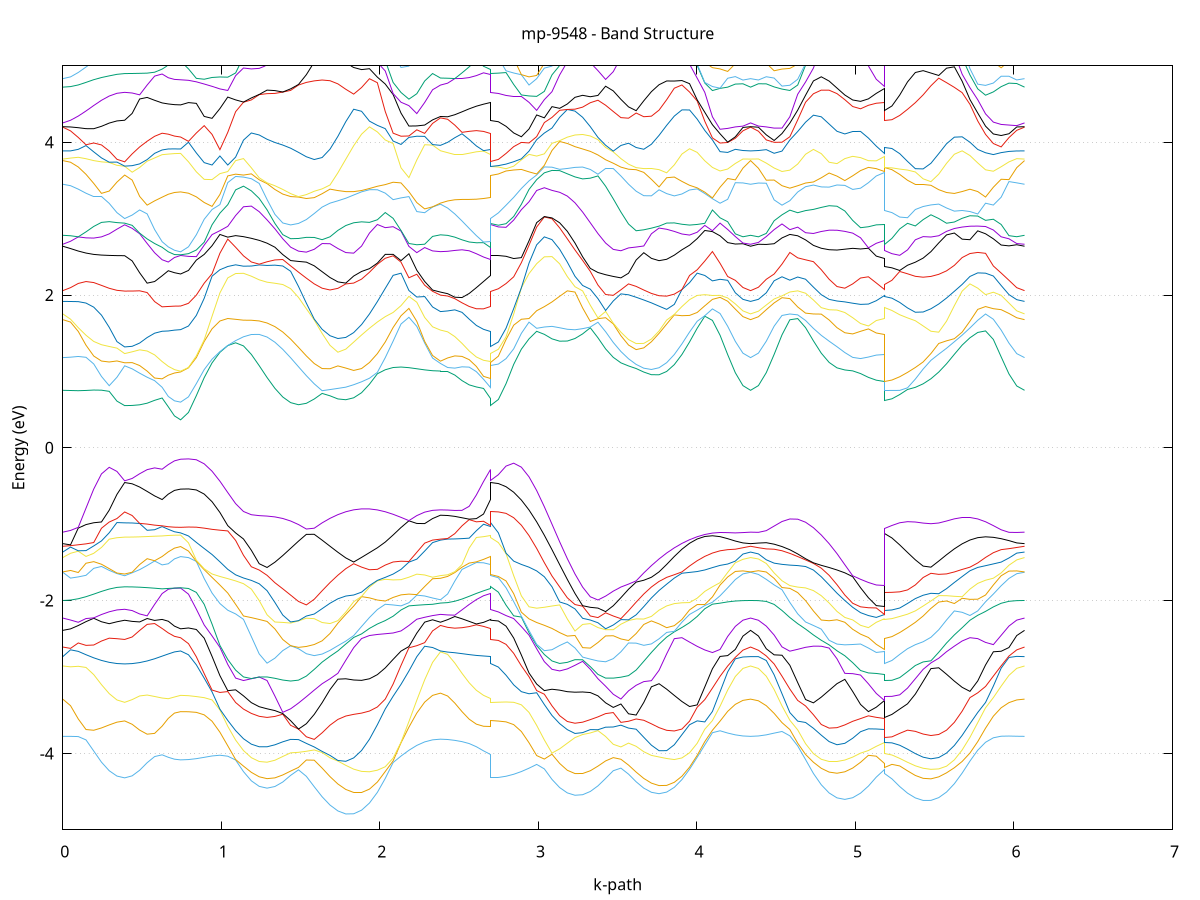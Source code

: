 set title 'mp-9548 - Band Structure'
set xlabel 'k-path'
set ylabel 'Energy (eV)'
set grid y
set yrange [-5:5]
set terminal png size 800,600
set output 'mp-9548_bands_gnuplot.png'
plot '-' using 1:2 with lines notitle, '-' using 1:2 with lines notitle, '-' using 1:2 with lines notitle, '-' using 1:2 with lines notitle, '-' using 1:2 with lines notitle, '-' using 1:2 with lines notitle, '-' using 1:2 with lines notitle, '-' using 1:2 with lines notitle, '-' using 1:2 with lines notitle, '-' using 1:2 with lines notitle, '-' using 1:2 with lines notitle, '-' using 1:2 with lines notitle, '-' using 1:2 with lines notitle, '-' using 1:2 with lines notitle, '-' using 1:2 with lines notitle, '-' using 1:2 with lines notitle, '-' using 1:2 with lines notitle, '-' using 1:2 with lines notitle, '-' using 1:2 with lines notitle, '-' using 1:2 with lines notitle, '-' using 1:2 with lines notitle, '-' using 1:2 with lines notitle, '-' using 1:2 with lines notitle, '-' using 1:2 with lines notitle, '-' using 1:2 with lines notitle, '-' using 1:2 with lines notitle, '-' using 1:2 with lines notitle, '-' using 1:2 with lines notitle, '-' using 1:2 with lines notitle, '-' using 1:2 with lines notitle, '-' using 1:2 with lines notitle, '-' using 1:2 with lines notitle, '-' using 1:2 with lines notitle, '-' using 1:2 with lines notitle, '-' using 1:2 with lines notitle, '-' using 1:2 with lines notitle, '-' using 1:2 with lines notitle, '-' using 1:2 with lines notitle, '-' using 1:2 with lines notitle, '-' using 1:2 with lines notitle, '-' using 1:2 with lines notitle, '-' using 1:2 with lines notitle, '-' using 1:2 with lines notitle, '-' using 1:2 with lines notitle, '-' using 1:2 with lines notitle, '-' using 1:2 with lines notitle, '-' using 1:2 with lines notitle, '-' using 1:2 with lines notitle, '-' using 1:2 with lines notitle, '-' using 1:2 with lines notitle, '-' using 1:2 with lines notitle, '-' using 1:2 with lines notitle, '-' using 1:2 with lines notitle, '-' using 1:2 with lines notitle, '-' using 1:2 with lines notitle, '-' using 1:2 with lines notitle, '-' using 1:2 with lines notitle, '-' using 1:2 with lines notitle, '-' using 1:2 with lines notitle, '-' using 1:2 with lines notitle, '-' using 1:2 with lines notitle, '-' using 1:2 with lines notitle, '-' using 1:2 with lines notitle, '-' using 1:2 with lines notitle, '-' using 1:2 with lines notitle, '-' using 1:2 with lines notitle, '-' using 1:2 with lines notitle, '-' using 1:2 with lines notitle, '-' using 1:2 with lines notitle, '-' using 1:2 with lines notitle, '-' using 1:2 with lines notitle, '-' using 1:2 with lines notitle, '-' using 1:2 with lines notitle, '-' using 1:2 with lines notitle, '-' using 1:2 with lines notitle, '-' using 1:2 with lines notitle, '-' using 1:2 with lines notitle, '-' using 1:2 with lines notitle, '-' using 1:2 with lines notitle, '-' using 1:2 with lines notitle, '-' using 1:2 with lines notitle, '-' using 1:2 with lines notitle, '-' using 1:2 with lines notitle, '-' using 1:2 with lines notitle, '-' using 1:2 with lines notitle, '-' using 1:2 with lines notitle, '-' using 1:2 with lines notitle, '-' using 1:2 with lines notitle, '-' using 1:2 with lines notitle, '-' using 1:2 with lines notitle, '-' using 1:2 with lines notitle, '-' using 1:2 with lines notitle, '-' using 1:2 with lines notitle, '-' using 1:2 with lines notitle, '-' using 1:2 with lines notitle, '-' using 1:2 with lines notitle, '-' using 1:2 with lines notitle, '-' using 1:2 with lines notitle, '-' using 1:2 with lines notitle, '-' using 1:2 with lines notitle, '-' using 1:2 with lines notitle, '-' using 1:2 with lines notitle, '-' using 1:2 with lines notitle, '-' using 1:2 with lines notitle, '-' using 1:2 with lines notitle, '-' using 1:2 with lines notitle, '-' using 1:2 with lines notitle, '-' using 1:2 with lines notitle, '-' using 1:2 with lines notitle, '-' using 1:2 with lines notitle, '-' using 1:2 with lines notitle, '-' using 1:2 with lines notitle, '-' using 1:2 with lines notitle, '-' using 1:2 with lines notitle, '-' using 1:2 with lines notitle, '-' using 1:2 with lines notitle, '-' using 1:2 with lines notitle, '-' using 1:2 with lines notitle, '-' using 1:2 with lines notitle, '-' using 1:2 with lines notitle, '-' using 1:2 with lines notitle, '-' using 1:2 with lines notitle, '-' using 1:2 with lines notitle, '-' using 1:2 with lines notitle, '-' using 1:2 with lines notitle, '-' using 1:2 with lines notitle, '-' using 1:2 with lines notitle, '-' using 1:2 with lines notitle
0.000000 -24.150812
0.048795 -24.150812
0.097591 -24.150812
0.146386 -24.150812
0.195181 -24.150812
0.243976 -24.150812
0.292772 -24.150812
0.341567 -24.150812
0.390362 -24.150812
0.390362 -24.150812
0.437599 -24.150812
0.484836 -24.150812
0.532073 -24.150812
0.579310 -24.150812
0.626548 -24.150812
0.626548 -24.150812
0.665447 -24.150812
0.704346 -24.150812
0.743245 -24.150812
0.743245 -24.150812
0.792812 -24.150712
0.842379 -24.150612
0.891946 -24.150512
0.941512 -24.150312
0.991079 -24.150012
1.040646 -24.149712
1.090213 -24.149412
1.139780 -24.149112
1.189347 -24.148712
1.238913 -24.148412
1.288480 -24.148012
1.338047 -24.147712
1.387614 -24.147412
1.437181 -24.147112
1.486748 -24.146912
1.536314 -24.146812
1.536314 -24.146812
1.586082 -24.146812
1.635850 -24.146912
1.685618 -24.147012
1.735386 -24.147312
1.785154 -24.147612
1.834922 -24.148012
1.884690 -24.148412
1.934458 -24.148712
1.984226 -24.149112
2.033994 -24.149412
2.083762 -24.149812
2.133529 -24.150112
2.183297 -24.150312
2.233065 -24.150512
2.282833 -24.150712
2.332601 -24.150812
2.382369 -24.150812
2.382369 -24.150812
2.427650 -24.150812
2.472931 -24.150812
2.518212 -24.150812
2.563493 -24.150812
2.608774 -24.150812
2.654055 -24.150812
2.699336 -24.150812
2.699336 -24.150812
2.747654 -24.150712
2.795971 -24.150612
2.844289 -24.150512
2.892606 -24.150312
2.940924 -24.150112
2.989241 -24.149812
3.037559 -24.149512
3.085876 -24.149112
3.134193 -24.148812
3.182511 -24.148412
3.230828 -24.148112
3.279146 -24.147712
3.327463 -24.147412
3.375781 -24.147112
3.424098 -24.146912
3.472416 -24.146812
3.472416 -24.146812
3.520529 -24.146812
3.568643 -24.146912
3.616756 -24.147012
3.664870 -24.147312
3.712984 -24.147612
3.761097 -24.147912
3.809211 -24.148212
3.857324 -24.148512
3.905438 -24.148912
3.953552 -24.149212
4.001665 -24.149512
4.049779 -24.149812
4.097892 -24.150112
4.146006 -24.150412
4.194120 -24.150612
4.242233 -24.150712
4.290347 -24.150812
4.338461 -24.150812
4.338461 -24.150812
4.388018 -24.150812
4.437576 -24.150712
4.487134 -24.150512
4.536692 -24.150412
4.586250 -24.150112
4.635807 -24.149812
4.685365 -24.149512
4.734923 -24.149212
4.784481 -24.148912
4.834039 -24.148512
4.883597 -24.148212
4.933154 -24.147812
4.982712 -24.147512
5.032270 -24.147212
5.081828 -24.147012
5.131386 -24.146812
5.180944 -24.146812
5.180944 -24.146812
5.230157 -24.146812
5.279370 -24.147012
5.328583 -24.147212
5.377796 -24.147412
5.427010 -24.147712
5.476223 -24.148112
5.525436 -24.148412
5.574649 -24.148712
5.623863 -24.149012
5.673076 -24.149412
5.722289 -24.149712
5.771502 -24.149912
5.820715 -24.150212
5.869929 -24.150412
5.919142 -24.150612
5.968355 -24.150712
6.017568 -24.150812
6.066782 -24.150812
e
0.000000 -24.149512
0.048795 -24.149512
0.097591 -24.149512
0.146386 -24.149512
0.195181 -24.149512
0.243976 -24.149512
0.292772 -24.149512
0.341567 -24.149512
0.390362 -24.149512
0.390362 -24.149512
0.437599 -24.149512
0.484836 -24.149512
0.532073 -24.149512
0.579310 -24.149512
0.626548 -24.149512
0.626548 -24.149512
0.665447 -24.149512
0.704346 -24.149512
0.743245 -24.149512
0.743245 -24.149512
0.792812 -24.149512
0.842379 -24.149412
0.891946 -24.149312
0.941512 -24.149112
0.991079 -24.148912
1.040646 -24.148712
1.090213 -24.148412
1.139780 -24.148112
1.189347 -24.147912
1.238913 -24.147612
1.288480 -24.147412
1.338047 -24.147212
1.387614 -24.147012
1.437181 -24.146812
1.486748 -24.146712
1.536314 -24.146512
1.536314 -24.146512
1.586082 -24.146512
1.635850 -24.146812
1.685618 -24.146912
1.735386 -24.147112
1.785154 -24.147212
1.834922 -24.147412
1.884690 -24.147712
1.934458 -24.147912
1.984226 -24.148212
2.033994 -24.148412
2.083762 -24.148712
2.133529 -24.148912
2.183297 -24.149112
2.233065 -24.149312
2.282833 -24.149412
2.332601 -24.149512
2.382369 -24.149512
2.382369 -24.149512
2.427650 -24.149512
2.472931 -24.149512
2.518212 -24.149512
2.563493 -24.149512
2.608774 -24.149512
2.654055 -24.149512
2.699336 -24.149512
2.699336 -24.149512
2.747654 -24.149512
2.795971 -24.149412
2.844289 -24.149312
2.892606 -24.149112
2.940924 -24.148912
2.989241 -24.148712
3.037559 -24.148512
3.085876 -24.148212
3.134193 -24.148012
3.182511 -24.147712
3.230828 -24.147512
3.279146 -24.147312
3.327463 -24.147112
3.375781 -24.147012
3.424098 -24.146812
3.472416 -24.146612
3.472416 -24.146612
3.520529 -24.146512
3.568643 -24.146612
3.616756 -24.146812
3.664870 -24.146912
3.712984 -24.147112
3.761097 -24.147312
3.809211 -24.147512
3.857324 -24.147712
3.905438 -24.148012
3.953552 -24.148212
4.001665 -24.148512
4.049779 -24.148712
4.097892 -24.148912
4.146006 -24.149112
4.194120 -24.149312
4.242233 -24.149412
4.290347 -24.149512
4.338461 -24.149512
4.338461 -24.149512
4.388018 -24.149512
4.437576 -24.149412
4.487134 -24.149312
4.536692 -24.149112
4.586250 -24.148912
4.635807 -24.148712
4.685365 -24.148512
4.734923 -24.148212
4.784481 -24.148012
4.834039 -24.147712
4.883597 -24.147512
4.933154 -24.147312
4.982712 -24.147112
5.032270 -24.146912
5.081828 -24.146812
5.131386 -24.146612
5.180944 -24.146512
5.180944 -24.146412
5.230157 -24.146612
5.279370 -24.146812
5.328583 -24.146912
5.377796 -24.147112
5.427010 -24.147212
5.476223 -24.147412
5.525436 -24.147612
5.574649 -24.147812
5.623863 -24.148112
5.673076 -24.148312
5.722289 -24.148612
5.771502 -24.148812
5.820715 -24.149012
5.869929 -24.149112
5.919142 -24.149312
5.968355 -24.149412
6.017568 -24.149512
6.066782 -24.149512
e
0.000000 -24.146912
0.048795 -24.146912
0.097591 -24.146912
0.146386 -24.146912
0.195181 -24.146912
0.243976 -24.146912
0.292772 -24.146912
0.341567 -24.146912
0.390362 -24.146912
0.390362 -24.146912
0.437599 -24.146912
0.484836 -24.146912
0.532073 -24.146912
0.579310 -24.146912
0.626548 -24.146912
0.626548 -24.146912
0.665447 -24.146912
0.704346 -24.146912
0.743245 -24.146912
0.743245 -24.146912
0.792812 -24.146912
0.842379 -24.146912
0.891946 -24.146812
0.941512 -24.146712
0.991079 -24.146612
1.040646 -24.146512
1.090213 -24.146412
1.139780 -24.146212
1.189347 -24.146112
1.238913 -24.146112
1.288480 -24.146012
1.338047 -24.146012
1.387614 -24.146012
1.437181 -24.146112
1.486748 -24.146212
1.536314 -24.146312
1.536314 -24.146312
1.586082 -24.146312
1.635850 -24.146212
1.685618 -24.146112
1.735386 -24.146012
1.785154 -24.146012
1.834922 -24.146012
1.884690 -24.146012
1.934458 -24.146112
1.984226 -24.146212
2.033994 -24.146312
2.083762 -24.146412
2.133529 -24.146612
2.183297 -24.146712
2.233065 -24.146812
2.282833 -24.146812
2.332601 -24.146912
2.382369 -24.146912
2.382369 -24.146912
2.427650 -24.146912
2.472931 -24.146912
2.518212 -24.146912
2.563493 -24.146912
2.608774 -24.146912
2.654055 -24.146912
2.699336 -24.146912
2.699336 -24.146912
2.747654 -24.146912
2.795971 -24.146912
2.844289 -24.146812
2.892606 -24.146712
2.940924 -24.146612
2.989241 -24.146512
3.037559 -24.146412
3.085876 -24.146312
3.134193 -24.146212
3.182511 -24.146112
3.230828 -24.146112
3.279146 -24.146012
3.327463 -24.146112
3.375781 -24.146112
3.424098 -24.146212
3.472416 -24.146312
3.472416 -24.146312
3.520529 -24.146412
3.568643 -24.146212
3.616756 -24.146112
3.664870 -24.146012
3.712984 -24.145912
3.761097 -24.145912
3.809211 -24.146012
3.857324 -24.146012
3.905438 -24.146112
3.953552 -24.146212
4.001665 -24.146312
4.049779 -24.146412
4.097892 -24.146612
4.146006 -24.146712
4.194120 -24.146812
4.242233 -24.146812
4.290347 -24.146912
4.338461 -24.146912
4.338461 -24.146912
4.388018 -24.146912
4.437576 -24.146812
4.487134 -24.146812
4.536692 -24.146712
4.586250 -24.146612
4.635807 -24.146512
4.685365 -24.146312
4.734923 -24.146212
4.784481 -24.146112
4.834039 -24.146012
4.883597 -24.146012
4.933154 -24.146012
4.982712 -24.146012
5.032270 -24.146012
5.081828 -24.146112
5.131386 -24.146212
5.180944 -24.146412
5.180944 -24.146412
5.230157 -24.146312
5.279370 -24.146112
5.328583 -24.146012
5.377796 -24.146012
5.427010 -24.146012
5.476223 -24.146012
5.525436 -24.146012
5.574649 -24.146112
5.623863 -24.146212
5.673076 -24.146312
5.722289 -24.146412
5.771502 -24.146512
5.820715 -24.146612
5.869929 -24.146712
5.919142 -24.146812
5.968355 -24.146812
6.017568 -24.146912
6.066782 -24.146912
e
0.000000 -24.083812
0.048795 -24.083812
0.097591 -24.084012
0.146386 -24.084212
0.195181 -24.084312
0.243976 -24.084512
0.292772 -24.084612
0.341567 -24.084712
0.390362 -24.084712
0.390362 -24.084712
0.437599 -24.084712
0.484836 -24.084612
0.532073 -24.084512
0.579310 -24.084412
0.626548 -24.084212
0.626548 -24.084212
0.665447 -24.084012
0.704346 -24.083912
0.743245 -24.083812
0.743245 -24.083812
0.792812 -24.083812
0.842379 -24.083812
0.891946 -24.083812
0.941512 -24.083812
0.991079 -24.083712
1.040646 -24.083712
1.090213 -24.083812
1.139780 -24.083812
1.189347 -24.083812
1.238913 -24.083812
1.288480 -24.083912
1.338047 -24.083912
1.387614 -24.083912
1.437181 -24.083812
1.486748 -24.083612
1.536314 -24.083412
1.536314 -24.083412
1.586082 -24.083112
1.635850 -24.082912
1.685618 -24.083012
1.735386 -24.083112
1.785154 -24.083212
1.834922 -24.083412
1.884690 -24.083512
1.934458 -24.083612
1.984226 -24.083812
2.033994 -24.083912
2.083762 -24.084112
2.133529 -24.084312
2.183297 -24.084412
2.233065 -24.084512
2.282833 -24.084612
2.332601 -24.084712
2.382369 -24.084712
2.382369 -24.084712
2.427650 -24.084712
2.472931 -24.084612
2.518212 -24.084612
2.563493 -24.084512
2.608774 -24.084412
2.654055 -24.084312
2.699336 -24.084212
2.699336 -24.084712
2.747654 -24.084712
2.795971 -24.084712
2.844289 -24.084612
2.892606 -24.084512
2.940924 -24.084312
2.989241 -24.084212
3.037559 -24.084012
3.085876 -24.083912
3.134193 -24.083712
3.182511 -24.083512
3.230828 -24.083412
3.279146 -24.083312
3.327463 -24.083212
3.375781 -24.083112
3.424098 -24.082912
3.472416 -24.083012
3.472416 -24.083012
3.520529 -24.083312
3.568643 -24.083512
3.616756 -24.083712
3.664870 -24.083812
3.712984 -24.083912
3.761097 -24.083912
3.809211 -24.083812
3.857324 -24.083812
3.905438 -24.083812
3.953552 -24.083712
4.001665 -24.083712
4.049779 -24.083712
4.097892 -24.083712
4.146006 -24.083712
4.194120 -24.083812
4.242233 -24.083812
4.290347 -24.083812
4.338461 -24.083812
4.338461 -24.083812
4.388018 -24.083812
4.437576 -24.083812
4.487134 -24.083812
4.536692 -24.083812
4.586250 -24.083812
4.635807 -24.083812
4.685365 -24.083812
4.734923 -24.083812
4.784481 -24.083812
4.834039 -24.083812
4.883597 -24.083712
4.933154 -24.083712
4.982712 -24.083712
5.032270 -24.083612
5.081828 -24.083512
5.131386 -24.083412
5.180944 -24.083412
5.180944 -24.083412
5.230157 -24.083512
5.279370 -24.083512
5.328583 -24.083612
5.377796 -24.083712
5.427010 -24.083712
5.476223 -24.083712
5.525436 -24.083812
5.574649 -24.083812
5.623863 -24.083812
5.673076 -24.083812
5.722289 -24.083812
5.771502 -24.083812
5.820715 -24.083812
5.869929 -24.083812
5.919142 -24.083812
5.968355 -24.083812
6.017568 -24.083812
6.066782 -24.083812
e
0.000000 -24.081612
0.048795 -24.081512
0.097591 -24.081312
0.146386 -24.081012
0.195181 -24.080712
0.243976 -24.080412
0.292772 -24.080112
0.341567 -24.079912
0.390362 -24.079912
0.390362 -24.079912
0.437599 -24.079912
0.484836 -24.080112
0.532073 -24.080312
0.579310 -24.080612
0.626548 -24.080912
0.626548 -24.080912
0.665447 -24.081312
0.704346 -24.081512
0.743245 -24.081612
0.743245 -24.081612
0.792812 -24.081612
0.842379 -24.081612
0.891946 -24.081512
0.941512 -24.081412
0.991079 -24.081312
1.040646 -24.081212
1.090213 -24.081112
1.139780 -24.081012
1.189347 -24.080912
1.238913 -24.080812
1.288480 -24.080712
1.338047 -24.080812
1.387614 -24.081312
1.437181 -24.081712
1.486748 -24.082112
1.536314 -24.082412
1.536314 -24.082412
1.586082 -24.082712
1.635850 -24.082812
1.685618 -24.082312
1.735386 -24.081812
1.785154 -24.081312
1.834922 -24.080712
1.884690 -24.080112
1.934458 -24.079912
1.984226 -24.079912
2.033994 -24.079912
2.083762 -24.079912
2.133529 -24.079912
2.183297 -24.079912
2.233065 -24.079912
2.282833 -24.079912
2.332601 -24.079912
2.382369 -24.079912
2.382369 -24.079912
2.427650 -24.079912
2.472931 -24.080012
2.518212 -24.080112
2.563493 -24.080312
2.608774 -24.080512
2.654055 -24.080712
2.699336 -24.080912
2.699336 -24.079912
2.747654 -24.079912
2.795971 -24.079912
2.844289 -24.079912
2.892606 -24.079912
2.940924 -24.079912
2.989241 -24.079912
3.037559 -24.079912
3.085876 -24.079912
3.134193 -24.079912
3.182511 -24.080012
3.230828 -24.080512
3.279146 -24.081112
3.327463 -24.081612
3.375781 -24.082112
3.424098 -24.082612
3.472416 -24.082812
3.472416 -24.082812
3.520529 -24.082512
3.568643 -24.082312
3.616756 -24.081912
3.664870 -24.081512
3.712984 -24.081112
3.761097 -24.080712
3.809211 -24.080712
3.857324 -24.080812
3.905438 -24.080912
3.953552 -24.081012
4.001665 -24.081112
4.049779 -24.081212
4.097892 -24.081312
4.146006 -24.081412
4.194120 -24.081512
4.242233 -24.081612
4.290347 -24.081612
4.338461 -24.081612
4.338461 -24.081612
4.388018 -24.081612
4.437576 -24.081512
4.487134 -24.081512
4.536692 -24.081412
4.586250 -24.081312
4.635807 -24.081112
4.685365 -24.081012
4.734923 -24.080912
4.784481 -24.080812
4.834039 -24.080812
4.883597 -24.080712
4.933154 -24.080812
4.982712 -24.081112
5.032270 -24.081512
5.081828 -24.081912
5.131386 -24.082212
5.180944 -24.082312
5.180944 -24.082312
5.230157 -24.082212
5.279370 -24.081912
5.328583 -24.081612
5.377796 -24.081212
5.427010 -24.080812
5.476223 -24.080712
5.525436 -24.080712
5.574649 -24.080812
5.623863 -24.080912
5.673076 -24.081012
5.722289 -24.081112
5.771502 -24.081212
5.820715 -24.081312
5.869929 -24.081412
5.919142 -24.081512
5.968355 -24.081612
6.017568 -24.081612
6.066782 -24.081612
e
0.000000 -24.076312
0.048795 -24.076312
0.097591 -24.076412
0.146386 -24.076512
0.195181 -24.076612
0.243976 -24.076812
0.292772 -24.076912
0.341567 -24.077012
0.390362 -24.077112
0.390362 -24.077112
0.437599 -24.077012
0.484836 -24.076912
0.532073 -24.076812
0.579310 -24.076712
0.626548 -24.076512
0.626548 -24.076512
0.665447 -24.076412
0.704346 -24.076312
0.743245 -24.076312
0.743245 -24.076312
0.792812 -24.076312
0.842379 -24.076412
0.891946 -24.076512
0.941512 -24.076712
0.991079 -24.077012
1.040646 -24.077412
1.090213 -24.077912
1.139780 -24.078412
1.189347 -24.079012
1.238913 -24.079612
1.288480 -24.080212
1.338047 -24.080612
1.387614 -24.080512
1.437181 -24.080512
1.486748 -24.080412
1.536314 -24.080312
1.536314 -24.080312
1.586082 -24.080412
1.635850 -24.080412
1.685618 -24.080312
1.735386 -24.080212
1.785154 -24.080112
1.834922 -24.080012
1.884690 -24.080012
1.934458 -24.079512
1.984226 -24.078912
2.033994 -24.078412
2.083762 -24.078012
2.133529 -24.077712
2.183297 -24.077412
2.233065 -24.077312
2.282833 -24.077212
2.332601 -24.077112
2.382369 -24.077112
2.382369 -24.077112
2.427650 -24.077112
2.472931 -24.077012
2.518212 -24.076912
2.563493 -24.076812
2.608774 -24.076712
2.654055 -24.076612
2.699336 -24.076512
2.699336 -24.077112
2.747654 -24.077112
2.795971 -24.077112
2.844289 -24.077212
2.892606 -24.077412
2.940924 -24.077612
2.989241 -24.077912
3.037559 -24.078312
3.085876 -24.078812
3.134193 -24.079312
3.182511 -24.079912
3.230828 -24.080012
3.279146 -24.080012
3.327463 -24.080112
3.375781 -24.080312
3.424098 -24.080412
3.472416 -24.080412
3.472416 -24.080412
3.520529 -24.080412
3.568643 -24.080412
3.616756 -24.080412
3.664870 -24.080512
3.712984 -24.080512
3.761097 -24.080512
3.809211 -24.080012
3.857324 -24.079412
3.905438 -24.078812
3.953552 -24.078312
4.001665 -24.077812
4.049779 -24.077312
4.097892 -24.077012
4.146006 -24.076712
4.194120 -24.076512
4.242233 -24.076412
4.290347 -24.076312
4.338461 -24.076312
4.338461 -24.076312
4.388018 -24.076312
4.437576 -24.076412
4.487134 -24.076512
4.536692 -24.076712
4.586250 -24.077012
4.635807 -24.077412
4.685365 -24.077812
4.734923 -24.078312
4.784481 -24.078812
4.834039 -24.079412
4.883597 -24.080012
4.933154 -24.080512
4.982712 -24.080712
5.032270 -24.080812
5.081828 -24.080912
5.131386 -24.081012
5.180944 -24.081012
5.180944 -24.081012
5.230157 -24.081012
5.279370 -24.080912
5.328583 -24.080812
5.377796 -24.080712
5.427010 -24.080512
5.476223 -24.080112
5.525436 -24.079612
5.574649 -24.079112
5.623863 -24.078612
5.673076 -24.078112
5.722289 -24.077612
5.771502 -24.077212
5.820715 -24.076912
5.869929 -24.076712
5.919142 -24.076512
5.968355 -24.076412
6.017568 -24.076312
6.066782 -24.076312
e
0.000000 -24.075712
0.048795 -24.075712
0.097591 -24.075712
0.146386 -24.075812
0.195181 -24.075912
0.243976 -24.075912
0.292772 -24.076012
0.341567 -24.076012
0.390362 -24.076012
0.390362 -24.076012
0.437599 -24.076012
0.484836 -24.076012
0.532073 -24.076012
0.579310 -24.075912
0.626548 -24.075812
0.626548 -24.075812
0.665447 -24.075712
0.704346 -24.075712
0.743245 -24.075712
0.743245 -24.075712
0.792812 -24.075712
0.842379 -24.075812
0.891946 -24.076012
0.941512 -24.076212
0.991079 -24.076412
1.040646 -24.076712
1.090213 -24.077012
1.139780 -24.077312
1.189347 -24.077712
1.238913 -24.078112
1.288480 -24.078512
1.338047 -24.079012
1.387614 -24.079412
1.437181 -24.079812
1.486748 -24.080112
1.536314 -24.080312
1.536314 -24.080312
1.586082 -24.080312
1.635850 -24.080212
1.685618 -24.080212
1.735386 -24.080112
1.785154 -24.079912
1.834922 -24.079512
1.884690 -24.079112
1.934458 -24.078712
1.984226 -24.078312
2.033994 -24.077812
2.083762 -24.077412
2.133529 -24.077112
2.183297 -24.076712
2.233065 -24.076412
2.282833 -24.076212
2.332601 -24.076112
2.382369 -24.076012
2.382369 -24.076012
2.427650 -24.076012
2.472931 -24.076012
2.518212 -24.076012
2.563493 -24.076012
2.608774 -24.075912
2.654055 -24.075912
2.699336 -24.075812
2.699336 -24.076012
2.747654 -24.076112
2.795971 -24.076212
2.844289 -24.076412
2.892606 -24.076712
2.940924 -24.077012
2.989241 -24.077412
3.037559 -24.077812
3.085876 -24.078212
3.134193 -24.078612
3.182511 -24.079012
3.230828 -24.079412
3.279146 -24.079812
3.327463 -24.080112
3.375781 -24.080112
3.424098 -24.080212
3.472416 -24.080212
3.472416 -24.080212
3.520529 -24.080312
3.568643 -24.080212
3.616756 -24.079912
3.664870 -24.079612
3.712984 -24.079212
3.761097 -24.078812
3.809211 -24.078412
3.857324 -24.078012
3.905438 -24.077612
3.953552 -24.077212
4.001665 -24.076912
4.049779 -24.076712
4.097892 -24.076412
4.146006 -24.076212
4.194120 -24.076012
4.242233 -24.075812
4.290347 -24.075712
4.338461 -24.075712
4.338461 -24.075712
4.388018 -24.075712
4.437576 -24.075812
4.487134 -24.076012
4.536692 -24.076212
4.586250 -24.076412
4.635807 -24.076712
4.685365 -24.077012
4.734923 -24.077412
4.784481 -24.077812
4.834039 -24.078212
4.883597 -24.078612
4.933154 -24.079012
4.982712 -24.079312
5.032270 -24.079612
5.081828 -24.079712
5.131386 -24.079812
5.180944 -24.079812
5.180944 -24.079812
5.230157 -24.079812
5.279370 -24.079712
5.328583 -24.079612
5.377796 -24.079412
5.427010 -24.079112
5.476223 -24.078712
5.525436 -24.078312
5.574649 -24.078012
5.623863 -24.077612
5.673076 -24.077212
5.722289 -24.076912
5.771502 -24.076612
5.820715 -24.076412
5.869929 -24.076112
5.919142 -24.075912
5.968355 -24.075812
6.017568 -24.075712
6.066782 -24.075712
e
0.000000 -24.072712
0.048795 -24.072712
0.097591 -24.072612
0.146386 -24.072512
0.195181 -24.072412
0.243976 -24.072312
0.292772 -24.072112
0.341567 -24.072012
0.390362 -24.071912
0.390362 -24.071912
0.437599 -24.072012
0.484836 -24.072112
0.532073 -24.072212
0.579310 -24.072412
0.626548 -24.072512
0.626548 -24.072512
0.665447 -24.072612
0.704346 -24.072712
0.743245 -24.072812
0.743245 -24.072812
0.792812 -24.072812
0.842379 -24.073012
0.891946 -24.073212
0.941512 -24.073412
0.991079 -24.073712
1.040646 -24.074012
1.090213 -24.074312
1.139780 -24.074612
1.189347 -24.074912
1.238913 -24.075412
1.288480 -24.075712
1.338047 -24.075912
1.387614 -24.076112
1.437181 -24.076112
1.486748 -24.076112
1.536314 -24.076212
1.536314 -24.076212
1.586082 -24.076312
1.635850 -24.076412
1.685618 -24.076412
1.735386 -24.076312
1.785154 -24.076212
1.834922 -24.075912
1.884690 -24.075612
1.934458 -24.075212
1.984226 -24.074712
2.033994 -24.074212
2.083762 -24.073712
2.133529 -24.073212
2.183297 -24.072812
2.233065 -24.072512
2.282833 -24.072212
2.332601 -24.072012
2.382369 -24.072012
2.382369 -24.072012
2.427650 -24.072012
2.472931 -24.072012
2.518212 -24.072112
2.563493 -24.072212
2.608774 -24.072312
2.654055 -24.072412
2.699336 -24.072512
2.699336 -24.071912
2.747654 -24.072012
2.795971 -24.072212
2.844289 -24.072412
2.892606 -24.072712
2.940924 -24.073212
2.989241 -24.073612
3.037559 -24.074112
3.085876 -24.074612
3.134193 -24.075012
3.182511 -24.075412
3.230828 -24.075812
3.279146 -24.076112
3.327463 -24.076312
3.375781 -24.076412
3.424098 -24.076412
3.472416 -24.076312
3.472416 -24.076312
3.520529 -24.076312
3.568643 -24.076112
3.616756 -24.076112
3.664870 -24.076112
3.712984 -24.076112
3.761097 -24.075912
3.809211 -24.075712
3.857324 -24.075312
3.905438 -24.074812
3.953552 -24.074512
4.001665 -24.074312
4.049779 -24.074012
4.097892 -24.073712
4.146006 -24.073412
4.194120 -24.073112
4.242233 -24.072912
4.290347 -24.072812
4.338461 -24.072712
4.338461 -24.072712
4.388018 -24.072812
4.437576 -24.072912
4.487134 -24.073112
4.536692 -24.073412
4.586250 -24.073712
4.635807 -24.074012
4.685365 -24.074212
4.734923 -24.074512
4.784481 -24.074912
4.834039 -24.075312
4.883597 -24.075712
4.933154 -24.076012
4.982712 -24.076212
5.032270 -24.076312
5.081828 -24.076312
5.131386 -24.076312
5.180944 -24.076312
5.180944 -24.076312
5.230157 -24.076312
5.279370 -24.076312
5.328583 -24.076312
5.377796 -24.076212
5.427010 -24.076012
5.476223 -24.075812
5.525436 -24.075512
5.574649 -24.075112
5.623863 -24.074712
5.673076 -24.074412
5.722289 -24.074112
5.771502 -24.073912
5.820715 -24.073612
5.869929 -24.073312
5.919142 -24.073112
5.968355 -24.072912
6.017568 -24.072812
6.066782 -24.072712
e
0.000000 -24.070312
0.048795 -24.070312
0.097591 -24.070412
0.146386 -24.070512
0.195181 -24.070612
0.243976 -24.070712
0.292772 -24.070912
0.341567 -24.071012
0.390362 -24.071012
0.390362 -24.071012
0.437599 -24.071012
0.484836 -24.070912
0.532073 -24.070812
0.579310 -24.070612
0.626548 -24.070512
0.626548 -24.070512
0.665447 -24.070412
0.704346 -24.070312
0.743245 -24.070312
0.743245 -24.070312
0.792812 -24.070412
0.842379 -24.070712
0.891946 -24.071112
0.941512 -24.071712
0.991079 -24.072312
1.040646 -24.073012
1.090213 -24.073712
1.139780 -24.074312
1.189347 -24.074812
1.238913 -24.075112
1.288480 -24.075312
1.338047 -24.075512
1.387614 -24.075712
1.437181 -24.075912
1.486748 -24.076012
1.536314 -24.076012
1.536314 -24.076012
1.586082 -24.075812
1.635850 -24.075712
1.685618 -24.075512
1.735386 -24.075412
1.785154 -24.075112
1.834922 -24.074912
1.884690 -24.074712
1.934458 -24.074412
1.984226 -24.074012
2.033994 -24.073612
2.083762 -24.073212
2.133529 -24.072712
2.183297 -24.072212
2.233065 -24.071712
2.282833 -24.071412
2.332601 -24.071112
2.382369 -24.071012
2.382369 -24.071012
2.427650 -24.071012
2.472931 -24.070912
2.518212 -24.070912
2.563493 -24.070812
2.608774 -24.070712
2.654055 -24.070612
2.699336 -24.070512
2.699336 -24.071012
2.747654 -24.071112
2.795971 -24.071412
2.844289 -24.071712
2.892606 -24.072212
2.940924 -24.072612
2.989241 -24.073112
3.037559 -24.073612
3.085876 -24.074012
3.134193 -24.074312
3.182511 -24.074612
3.230828 -24.074912
3.279146 -24.075112
3.327463 -24.075312
3.375781 -24.075512
3.424098 -24.075712
3.472416 -24.075812
3.472416 -24.075812
3.520529 -24.075912
3.568643 -24.076012
3.616756 -24.076012
3.664870 -24.075812
3.712984 -24.075612
3.761097 -24.075412
3.809211 -24.075212
3.857324 -24.075012
3.905438 -24.074812
3.953552 -24.074212
4.001665 -24.073612
4.049779 -24.072912
4.097892 -24.072212
4.146006 -24.071612
4.194120 -24.071112
4.242233 -24.070712
4.290347 -24.070412
4.338461 -24.070312
4.338461 -24.070312
4.388018 -24.070412
4.437576 -24.070712
4.487134 -24.071112
4.536692 -24.071612
4.586250 -24.072312
4.635807 -24.072912
4.685365 -24.073612
4.734923 -24.074212
4.784481 -24.074712
4.834039 -24.074912
4.883597 -24.075112
4.933154 -24.075312
4.982712 -24.075512
5.032270 -24.075612
5.081828 -24.075812
5.131386 -24.075912
5.180944 -24.075912
5.180944 -24.075912
5.230157 -24.075912
5.279370 -24.075812
5.328583 -24.075712
5.377796 -24.075512
5.427010 -24.075412
5.476223 -24.075212
5.525436 -24.075012
5.574649 -24.074812
5.623863 -24.074412
5.673076 -24.073912
5.722289 -24.073312
5.771502 -24.072712
5.820715 -24.072112
5.869929 -24.071512
5.919142 -24.071012
5.968355 -24.070612
6.017568 -24.070412
6.066782 -24.070312
e
0.000000 -24.060612
0.048795 -24.060712
0.097591 -24.060812
0.146386 -24.061012
0.195181 -24.061112
0.243976 -24.061312
0.292772 -24.061412
0.341567 -24.061512
0.390362 -24.061512
0.390362 -24.061512
0.437599 -24.061512
0.484836 -24.061412
0.532073 -24.061312
0.579310 -24.061212
0.626548 -24.061012
0.626548 -24.061012
0.665447 -24.060812
0.704346 -24.060712
0.743245 -24.060612
0.743245 -24.060612
0.792812 -24.060512
0.842379 -24.060212
0.891946 -24.059712
0.941512 -24.059812
0.991079 -24.060412
1.040646 -24.061112
1.090213 -24.061812
1.139780 -24.062512
1.189347 -24.063212
1.238913 -24.063812
1.288480 -24.064412
1.338047 -24.065012
1.387614 -24.065412
1.437181 -24.065812
1.486748 -24.066012
1.536314 -24.066112
1.536314 -24.066112
1.586082 -24.066112
1.635850 -24.066012
1.685618 -24.065712
1.735386 -24.065312
1.785154 -24.064912
1.834922 -24.064312
1.884690 -24.063712
1.934458 -24.063012
1.984226 -24.062312
2.033994 -24.061612
2.083762 -24.060912
2.133529 -24.060212
2.183297 -24.059712
2.233065 -24.060412
2.282833 -24.061012
2.332601 -24.061412
2.382369 -24.061512
2.382369 -24.061512
2.427650 -24.061512
2.472931 -24.061412
2.518212 -24.061412
2.563493 -24.061312
2.608774 -24.061212
2.654055 -24.061112
2.699336 -24.061012
2.699336 -24.061512
2.747654 -24.061412
2.795971 -24.061012
2.844289 -24.060512
2.892606 -24.059812
2.940924 -24.060212
2.989241 -24.060812
3.037559 -24.061512
3.085876 -24.062112
3.134193 -24.062812
3.182511 -24.063512
3.230828 -24.064112
3.279146 -24.064712
3.327463 -24.065212
3.375781 -24.065612
3.424098 -24.065912
3.472416 -24.066112
3.472416 -24.066112
3.520529 -24.066112
3.568643 -24.066112
3.616756 -24.065912
3.664870 -24.065612
3.712984 -24.065312
3.761097 -24.064812
3.809211 -24.064212
3.857324 -24.063612
3.905438 -24.063012
3.953552 -24.062312
4.001665 -24.061712
4.049779 -24.061012
4.097892 -24.060412
4.146006 -24.059812
4.194120 -24.059712
4.242233 -24.060212
4.290347 -24.060512
4.338461 -24.060612
4.338461 -24.060612
4.388018 -24.060512
4.437576 -24.060212
4.487134 -24.059712
4.536692 -24.059812
4.586250 -24.060412
4.635807 -24.061012
4.685365 -24.061612
4.734923 -24.062312
4.784481 -24.063012
4.834039 -24.063612
4.883597 -24.064212
4.933154 -24.064812
4.982712 -24.065212
5.032270 -24.065612
5.081828 -24.065912
5.131386 -24.066112
5.180944 -24.066112
5.180944 -24.066112
5.230157 -24.066112
5.279370 -24.065912
5.328583 -24.065712
5.377796 -24.065312
5.427010 -24.064912
5.476223 -24.064412
5.525436 -24.063912
5.574649 -24.063312
5.623863 -24.062612
5.673076 -24.062012
5.722289 -24.061412
5.771502 -24.060812
5.820715 -24.060212
5.869929 -24.059712
5.919142 -24.059812
5.968355 -24.060312
6.017568 -24.060512
6.066782 -24.060612
e
0.000000 -24.058212
0.048795 -24.058212
0.097591 -24.058212
0.146386 -24.058212
0.195181 -24.058212
0.243976 -24.058312
0.292772 -24.058312
0.341567 -24.058312
0.390362 -24.058312
0.390362 -24.058312
0.437599 -24.058312
0.484836 -24.058312
0.532073 -24.058312
0.579310 -24.058312
0.626548 -24.058212
0.626548 -24.058212
0.665447 -24.058212
0.704346 -24.058212
0.743245 -24.058212
0.743245 -24.058212
0.792812 -24.058412
0.842379 -24.058812
0.891946 -24.059312
0.941512 -24.059012
0.991079 -24.058212
1.040646 -24.057412
1.090213 -24.056612
1.139780 -24.056712
1.189347 -24.056912
1.238913 -24.057212
1.288480 -24.057412
1.338047 -24.057512
1.387614 -24.057512
1.437181 -24.057512
1.486748 -24.057712
1.536314 -24.058212
1.536314 -24.058212
1.586082 -24.058512
1.635850 -24.058712
1.685618 -24.058812
1.735386 -24.058812
1.785154 -24.058712
1.834922 -24.058512
1.884690 -24.058212
1.934458 -24.057812
1.984226 -24.057412
2.033994 -24.057212
2.083762 -24.057812
2.133529 -24.058812
2.183297 -24.059612
2.233065 -24.059112
2.282833 -24.058712
2.332601 -24.058412
2.382369 -24.058312
2.382369 -24.058312
2.427650 -24.058312
2.472931 -24.058312
2.518212 -24.058312
2.563493 -24.058312
2.608774 -24.058312
2.654055 -24.058312
2.699336 -24.058212
2.699336 -24.058312
2.747654 -24.058412
2.795971 -24.058612
2.844289 -24.059112
2.892606 -24.059612
2.940924 -24.058912
2.989241 -24.058012
3.037559 -24.057212
3.085876 -24.057312
3.134193 -24.057712
3.182511 -24.058112
3.230828 -24.058412
3.279146 -24.058612
3.327463 -24.058812
3.375781 -24.058912
3.424098 -24.058812
3.472416 -24.058612
3.472416 -24.058612
3.520529 -24.058412
3.568643 -24.058012
3.616756 -24.057512
3.664870 -24.057512
3.712984 -24.057512
3.761097 -24.057412
3.809211 -24.057312
3.857324 -24.057112
3.905438 -24.056912
3.953552 -24.056612
4.001665 -24.056812
4.049779 -24.057612
4.097892 -24.058312
4.146006 -24.059112
4.194120 -24.059312
4.242233 -24.058812
4.290347 -24.058412
4.338461 -24.058212
4.338461 -24.058212
4.388018 -24.058412
4.437576 -24.058812
4.487134 -24.059212
4.536692 -24.059112
4.586250 -24.058412
4.635807 -24.057612
4.685365 -24.056812
4.734923 -24.056712
4.784481 -24.057012
4.834039 -24.057312
4.883597 -24.057612
4.933154 -24.057912
4.982712 -24.058112
5.032270 -24.058212
5.081828 -24.058312
5.131386 -24.058412
5.180944 -24.058412
5.180944 -24.058412
5.230157 -24.058412
5.279370 -24.058312
5.328583 -24.058312
5.377796 -24.058112
5.427010 -24.058012
5.476223 -24.057712
5.525436 -24.057512
5.574649 -24.057212
5.623863 -24.056912
5.673076 -24.056612
5.722289 -24.057112
5.771502 -24.057812
5.820715 -24.058612
5.869929 -24.059212
5.919142 -24.059212
5.968355 -24.058712
6.017568 -24.058412
6.066782 -24.058212
e
0.000000 -24.057212
0.048795 -24.057112
0.097591 -24.056912
0.146386 -24.056612
0.195181 -24.056212
0.243976 -24.055712
0.292772 -24.055312
0.341567 -24.054812
0.390362 -24.054612
0.390362 -24.054612
0.437599 -24.054812
0.484836 -24.055212
0.532073 -24.055612
0.579310 -24.056112
0.626548 -24.056512
0.626548 -24.056512
0.665447 -24.056812
0.704346 -24.057112
0.743245 -24.057212
0.743245 -24.057212
0.792812 -24.057012
0.842379 -24.056712
0.891946 -24.056312
0.941512 -24.056112
0.991079 -24.056012
1.040646 -24.056212
1.090213 -24.056412
1.139780 -24.055912
1.189347 -24.055512
1.238913 -24.055412
1.288480 -24.055612
1.338047 -24.056112
1.387614 -24.056612
1.437181 -24.057212
1.486748 -24.057312
1.536314 -24.057012
1.536314 -24.057012
1.586082 -24.056712
1.635850 -24.056212
1.685618 -24.055712
1.735386 -24.055012
1.785154 -24.054312
1.834922 -24.053612
1.884690 -24.053412
1.934458 -24.054412
1.984226 -24.055512
2.033994 -24.056312
2.083762 -24.056212
2.133529 -24.055812
2.183297 -24.055312
2.233065 -24.054912
2.282833 -24.054512
2.332601 -24.054512
2.382369 -24.054612
2.382369 -24.054612
2.427650 -24.054712
2.472931 -24.055012
2.518212 -24.055312
2.563493 -24.055612
2.608774 -24.055912
2.654055 -24.056212
2.699336 -24.056512
2.699336 -24.054612
2.747654 -24.054512
2.795971 -24.054412
2.844289 -24.054812
2.892606 -24.055312
2.940924 -24.055712
2.989241 -24.056212
3.037559 -24.056412
3.085876 -24.055712
3.134193 -24.054712
3.182511 -24.053712
3.230828 -24.053412
3.279146 -24.054112
3.327463 -24.054812
3.375781 -24.055412
3.424098 -24.056012
3.472416 -24.056512
3.472416 -24.056512
3.520529 -24.056912
3.568643 -24.057212
3.616756 -24.057412
3.664870 -24.057012
3.712984 -24.056412
3.761097 -24.055912
3.809211 -24.055512
3.857324 -24.055312
3.905438 -24.055612
3.953552 -24.056112
4.001665 -24.056312
4.049779 -24.056112
4.097892 -24.056012
4.146006 -24.056112
4.194120 -24.056312
4.242233 -24.056712
4.290347 -24.057012
4.338461 -24.057212
4.338461 -24.057212
4.388018 -24.057012
4.437576 -24.056712
4.487134 -24.056312
4.536692 -24.056112
4.586250 -24.056012
4.635807 -24.056112
4.685365 -24.056412
4.734923 -24.056012
4.784481 -24.055412
4.834039 -24.055112
4.883597 -24.055112
4.933154 -24.055312
4.982712 -24.055712
5.032270 -24.056112
5.081828 -24.056512
5.131386 -24.056712
5.180944 -24.056812
5.180944 -24.056812
5.230157 -24.056812
5.279370 -24.056512
5.328583 -24.056212
5.377796 -24.055812
5.427010 -24.055412
5.476223 -24.055112
5.525436 -24.055012
5.574649 -24.055212
5.623863 -24.055712
5.673076 -24.056312
5.722289 -24.056312
5.771502 -24.056112
5.820715 -24.056012
5.869929 -24.056112
5.919142 -24.056412
5.968355 -24.056712
6.017568 -24.057112
6.066782 -24.057212
e
0.000000 -24.053612
0.048795 -24.053612
0.097591 -24.053612
0.146386 -24.053512
0.195181 -24.053412
0.243976 -24.053312
0.292772 -24.053312
0.341567 -24.053612
0.390362 -24.053912
0.390362 -24.053912
0.437599 -24.053712
0.484836 -24.053312
0.532073 -24.053312
0.579310 -24.053412
0.626548 -24.053512
0.626548 -24.053512
0.665447 -24.053512
0.704346 -24.053612
0.743245 -24.053612
0.743245 -24.053612
0.792812 -24.053612
0.842379 -24.053712
0.891946 -24.053612
0.941512 -24.053412
0.991079 -24.053012
1.040646 -24.052412
1.090213 -24.051512
1.139780 -24.050612
1.189347 -24.050712
1.238913 -24.050812
1.288480 -24.050512
1.338047 -24.050112
1.387614 -24.049612
1.437181 -24.049212
1.486748 -24.048912
1.536314 -24.048812
1.536314 -24.048812
1.586082 -24.048912
1.635850 -24.049312
1.685618 -24.049912
1.735386 -24.050612
1.785154 -24.051412
1.834922 -24.052312
1.884690 -24.053012
1.934458 -24.052412
1.984226 -24.052012
2.033994 -24.052012
2.083762 -24.052212
2.133529 -24.052712
2.183297 -24.053312
2.233065 -24.053812
2.282833 -24.054212
2.332601 -24.054112
2.382369 -24.053912
2.382369 -24.053912
2.427650 -24.053712
2.472931 -24.053512
2.518212 -24.053312
2.563493 -24.053312
2.608774 -24.053412
2.654055 -24.053412
2.699336 -24.053512
2.699336 -24.053912
2.747654 -24.054112
2.795971 -24.054212
2.844289 -24.053812
2.892606 -24.053312
2.940924 -24.052812
2.989241 -24.052312
3.037559 -24.052012
3.085876 -24.052012
3.134193 -24.052212
3.182511 -24.052812
3.230828 -24.052712
3.279146 -24.051712
3.327463 -24.050912
3.375781 -24.050112
3.424098 -24.049512
3.472416 -24.049112
3.472416 -24.049112
3.520529 -24.048812
3.568643 -24.048812
3.616756 -24.049012
3.664870 -24.049412
3.712984 -24.049812
3.761097 -24.050212
3.809211 -24.050612
3.857324 -24.050812
3.905438 -24.050712
3.953552 -24.050812
4.001665 -24.051712
4.049779 -24.052512
4.097892 -24.053112
4.146006 -24.053512
4.194120 -24.053612
4.242233 -24.053712
4.290347 -24.053612
4.338461 -24.053612
4.338461 -24.053612
4.388018 -24.053612
4.437576 -24.053712
4.487134 -24.053612
4.536692 -24.053512
4.586250 -24.053112
4.635807 -24.052512
4.685365 -24.051712
4.734923 -24.051112
4.784481 -24.051112
4.834039 -24.051112
4.883597 -24.051012
4.933154 -24.050612
4.982712 -24.050112
5.032270 -24.049712
5.081828 -24.049312
5.131386 -24.049012
5.180944 -24.048912
5.180944 -24.048912
5.230157 -24.049012
5.279370 -24.049212
5.328583 -24.049612
5.377796 -24.050012
5.427010 -24.050512
5.476223 -24.050912
5.525436 -24.051112
5.574649 -24.051112
5.623863 -24.051012
5.673076 -24.051312
5.722289 -24.052012
5.771502 -24.052712
5.820715 -24.053212
5.869929 -24.053512
5.919142 -24.053612
5.968355 -24.053712
6.017568 -24.053612
6.066782 -24.053612
e
0.000000 -24.051812
0.048795 -24.051912
0.097591 -24.052012
0.146386 -24.052212
0.195181 -24.052512
0.243976 -24.052912
0.292772 -24.053212
0.341567 -24.053212
0.390362 -24.053212
0.390362 -24.053212
0.437599 -24.053212
0.484836 -24.053312
0.532073 -24.052912
0.579310 -24.052612
0.626548 -24.052312
0.626548 -24.052312
0.665447 -24.052012
0.704346 -24.051912
0.743245 -24.051812
0.743245 -24.051812
0.792812 -24.051712
0.842379 -24.051512
0.891946 -24.051212
0.941512 -24.050712
0.991079 -24.050212
1.040646 -24.049812
1.090213 -24.050012
1.139780 -24.050412
1.189347 -24.049712
1.238913 -24.048712
1.288480 -24.047812
1.338047 -24.046912
1.387614 -24.046212
1.437181 -24.046612
1.486748 -24.046912
1.536314 -24.047112
1.536314 -24.047112
1.586082 -24.047212
1.635850 -24.047112
1.685618 -24.047012
1.735386 -24.046912
1.785154 -24.046812
1.834922 -24.046912
1.884690 -24.047212
1.934458 -24.047812
1.984226 -24.048512
2.033994 -24.049212
2.083762 -24.050012
2.133529 -24.050712
2.183297 -24.051412
2.233065 -24.052012
2.282833 -24.052512
2.332601 -24.053012
2.382369 -24.053212
2.382369 -24.053212
2.427650 -24.053212
2.472931 -24.053212
2.518212 -24.053212
2.563493 -24.053012
2.608774 -24.052712
2.654055 -24.052512
2.699336 -24.052312
2.699336 -24.053212
2.747654 -24.053012
2.795971 -24.052512
2.844289 -24.052012
2.892606 -24.051412
2.940924 -24.050812
2.989241 -24.050112
3.037559 -24.049412
3.085876 -24.048612
3.134193 -24.048012
3.182511 -24.047412
3.230828 -24.047012
3.279146 -24.046812
3.327463 -24.046812
3.375781 -24.046912
3.424098 -24.047112
3.472416 -24.047212
3.472416 -24.047212
3.520529 -24.047212
3.568643 -24.047012
3.616756 -24.046712
3.664870 -24.046412
3.712984 -24.046412
3.761097 -24.047212
3.809211 -24.048112
3.857324 -24.049012
3.905438 -24.049912
3.953552 -24.050312
4.001665 -24.049912
4.049779 -24.049812
4.097892 -24.050312
4.146006 -24.050812
4.194120 -24.051212
4.242233 -24.051512
4.290347 -24.051812
4.338461 -24.051812
4.338461 -24.051812
4.388018 -24.051812
4.437576 -24.051612
4.487134 -24.051212
4.536692 -24.050812
4.586250 -24.050312
4.635807 -24.049812
4.685365 -24.049912
4.734923 -24.050012
4.784481 -24.049512
4.834039 -24.048712
4.883597 -24.047912
4.933154 -24.047212
4.982712 -24.046812
5.032270 -24.046812
5.081828 -24.047012
5.131386 -24.047112
5.180944 -24.047212
5.180944 -24.047212
5.230157 -24.047112
5.279370 -24.047012
5.328583 -24.046812
5.377796 -24.046812
5.427010 -24.047012
5.476223 -24.047612
5.525436 -24.048412
5.574649 -24.049212
5.623863 -24.049912
5.673076 -24.050012
5.722289 -24.049812
5.771502 -24.050012
5.820715 -24.050412
5.869929 -24.050912
5.919142 -24.051312
5.968355 -24.051612
6.017568 -24.051812
6.066782 -24.051812
e
0.000000 -24.046912
0.048795 -24.046912
0.097591 -24.046712
0.146386 -24.046412
0.195181 -24.046112
0.243976 -24.045712
0.292772 -24.045312
0.341567 -24.045012
0.390362 -24.044812
0.390362 -24.044812
0.437599 -24.044912
0.484836 -24.045212
0.532073 -24.045612
0.579310 -24.046012
0.626548 -24.046312
0.626548 -24.046312
0.665447 -24.046712
0.704346 -24.046912
0.743245 -24.046912
0.743245 -24.046912
0.792812 -24.047012
0.842379 -24.047212
0.891946 -24.047512
0.941512 -24.048012
0.991079 -24.048412
1.040646 -24.048712
1.090213 -24.048412
1.139780 -24.047712
1.189347 -24.046912
1.238913 -24.046212
1.288480 -24.045612
1.338047 -24.045812
1.387614 -24.046112
1.437181 -24.045512
1.486748 -24.045012
1.536314 -24.044612
1.536314 -24.044612
1.586082 -24.044512
1.635850 -24.044512
1.685618 -24.044712
1.735386 -24.045112
1.785154 -24.045612
1.834922 -24.046112
1.884690 -24.046712
1.934458 -24.047212
1.984226 -24.047612
2.033994 -24.047612
2.083762 -24.047212
2.133529 -24.046712
2.183297 -24.046212
2.233065 -24.045712
2.282833 -24.045212
2.332601 -24.044912
2.382369 -24.044812
2.382369 -24.044812
2.427650 -24.044912
2.472931 -24.045112
2.518212 -24.045312
2.563493 -24.045612
2.608774 -24.045812
2.654055 -24.046112
2.699336 -24.046312
2.699336 -24.044812
2.747654 -24.044912
2.795971 -24.045212
2.844289 -24.045612
2.892606 -24.046112
2.940924 -24.046712
2.989241 -24.047212
3.037559 -24.047512
3.085876 -24.047612
3.134193 -24.047312
3.182511 -24.046912
3.230828 -24.046312
3.279146 -24.045812
3.327463 -24.045312
3.375781 -24.044912
3.424098 -24.044612
3.472416 -24.044512
3.472416 -24.044512
3.520529 -24.044512
3.568643 -24.044812
3.616756 -24.045212
3.664870 -24.045712
3.712984 -24.046012
3.761097 -24.045612
3.809211 -24.045812
3.857324 -24.046412
3.905438 -24.047112
3.953552 -24.047912
4.001665 -24.048512
4.049779 -24.048712
4.097892 -24.048412
4.146006 -24.047912
4.194120 -24.047512
4.242233 -24.047212
4.290347 -24.047012
4.338461 -24.046912
4.338461 -24.046912
4.388018 -24.047012
4.437576 -24.047212
4.487134 -24.047512
4.536692 -24.047912
4.586250 -24.048312
4.635807 -24.048612
4.685365 -24.048412
4.734923 -24.047812
4.784481 -24.047112
4.834039 -24.046312
4.883597 -24.045712
4.933154 -24.045412
4.982712 -24.045412
5.032270 -24.045112
5.081828 -24.044712
5.131386 -24.044512
5.180944 -24.044412
5.180944 -24.044412
5.230157 -24.044512
5.279370 -24.044712
5.328583 -24.045012
5.377796 -24.045412
5.427010 -24.045412
5.476223 -24.045412
5.525436 -24.046112
5.574649 -24.046712
5.623863 -24.047412
5.673076 -24.048112
5.722289 -24.048612
5.771502 -24.048512
5.820715 -24.048212
5.869929 -24.047812
5.919142 -24.047412
5.968355 -24.047212
6.017568 -24.047012
6.066782 -24.046912
e
0.000000 -24.044812
0.048795 -24.044812
0.097591 -24.044812
0.146386 -24.044712
0.195181 -24.044712
0.243976 -24.044612
0.292772 -24.044612
0.341567 -24.044512
0.390362 -24.044512
0.390362 -24.044512
0.437599 -24.044512
0.484836 -24.044612
0.532073 -24.044612
0.579310 -24.044612
0.626548 -24.044712
0.626548 -24.044712
0.665447 -24.044712
0.704346 -24.044812
0.743245 -24.044812
0.743245 -24.044812
0.792812 -24.044712
0.842379 -24.044512
0.891946 -24.044212
0.941512 -24.043712
0.991079 -24.043212
1.040646 -24.042612
1.090213 -24.042912
1.139780 -24.043512
1.189347 -24.044112
1.238913 -24.044712
1.288480 -24.045112
1.338047 -24.044812
1.387614 -24.044312
1.437181 -24.043912
1.486748 -24.043512
1.536314 -24.043412
1.536314 -24.043412
1.586082 -24.043312
1.635850 -24.043412
1.685618 -24.043612
1.735386 -24.043912
1.785154 -24.044212
1.834922 -24.044412
1.884690 -24.044412
1.934458 -24.044212
1.984226 -24.043912
2.033994 -24.043612
2.083762 -24.043212
2.133529 -24.043212
2.183297 -24.043612
2.233065 -24.044012
2.282833 -24.044312
2.332601 -24.044512
2.382369 -24.044512
2.382369 -24.044512
2.427650 -24.044512
2.472931 -24.044612
2.518212 -24.044612
2.563493 -24.044612
2.608774 -24.044612
2.654055 -24.044712
2.699336 -24.044712
2.699336 -24.044512
2.747654 -24.044512
2.795971 -24.044312
2.844289 -24.044012
2.892606 -24.043712
2.940924 -24.043212
2.989241 -24.043212
3.037559 -24.043512
3.085876 -24.043812
3.134193 -24.044112
3.182511 -24.044412
3.230828 -24.044412
3.279146 -24.044312
3.327463 -24.044012
3.375781 -24.043712
3.424098 -24.043512
3.472416 -24.043412
3.472416 -24.043412
3.520529 -24.043312
3.568643 -24.043412
3.616756 -24.043712
3.664870 -24.044012
3.712984 -24.044512
3.761097 -24.045012
3.809211 -24.045012
3.857324 -24.044512
3.905438 -24.044012
3.953552 -24.043412
4.001665 -24.042812
4.049779 -24.042712
4.097892 -24.043312
4.146006 -24.043812
4.194120 -24.044212
4.242233 -24.044512
4.290347 -24.044712
4.338461 -24.044812
4.338461 -24.044812
4.388018 -24.044712
4.437576 -24.044512
4.487134 -24.044212
4.536692 -24.043812
4.586250 -24.043312
4.635807 -24.042812
4.685365 -24.042912
4.734923 -24.043512
4.784481 -24.044012
4.834039 -24.044612
4.883597 -24.045012
4.933154 -24.045012
4.982712 -24.044512
5.032270 -24.044012
5.081828 -24.043712
5.131386 -24.043512
5.180944 -24.043512
5.180944 -24.043412
5.230157 -24.043512
5.279370 -24.043712
5.328583 -24.044012
5.377796 -24.044412
5.427010 -24.044912
5.476223 -24.045112
5.525436 -24.044712
5.574649 -24.044312
5.623863 -24.043812
5.673076 -24.043212
5.722289 -24.042712
5.771502 -24.042912
5.820715 -24.043412
5.869929 -24.043912
5.919142 -24.044312
5.968355 -24.044612
6.017568 -24.044712
6.066782 -24.044812
e
0.000000 -24.039912
0.048795 -24.040012
0.097591 -24.040112
0.146386 -24.040412
0.195181 -24.040712
0.243976 -24.041112
0.292772 -24.041512
0.341567 -24.041812
0.390362 -24.041912
0.390362 -24.041912
0.437599 -24.041812
0.484836 -24.041512
0.532073 -24.041212
0.579310 -24.040812
0.626548 -24.040512
0.626548 -24.040512
0.665447 -24.040212
0.704346 -24.040012
0.743245 -24.039912
0.743245 -24.039912
0.792812 -24.040012
0.842379 -24.040312
0.891946 -24.040712
0.941512 -24.041212
0.991079 -24.041812
1.040646 -24.042312
1.090213 -24.042012
1.139780 -24.041412
1.189347 -24.040912
1.238913 -24.040412
1.288480 -24.039912
1.338047 -24.039712
1.387614 -24.039512
1.437181 -24.039512
1.486748 -24.039612
1.536314 -24.039812
1.536314 -24.039812
1.586082 -24.039912
1.635850 -24.040112
1.685618 -24.040212
1.735386 -24.040312
1.785154 -24.040412
1.834922 -24.040612
1.884690 -24.040912
1.934458 -24.041212
1.984226 -24.041712
2.033994 -24.042212
2.083762 -24.042712
2.133529 -24.042912
2.183297 -24.042612
2.233065 -24.042312
2.282833 -24.042112
2.332601 -24.042012
2.382369 -24.041912
2.382369 -24.041912
2.427650 -24.041912
2.472931 -24.041712
2.518212 -24.041512
2.563493 -24.041212
2.608774 -24.041012
2.654055 -24.040712
2.699336 -24.040512
2.699336 -24.041912
2.747654 -24.042012
2.795971 -24.042112
2.844289 -24.042312
2.892606 -24.042512
2.940924 -24.042812
2.989241 -24.042812
3.037559 -24.042312
3.085876 -24.041812
3.134193 -24.041412
3.182511 -24.041012
3.230828 -24.040712
3.279146 -24.040512
3.327463 -24.040312
3.375781 -24.040212
3.424098 -24.040112
3.472416 -24.040012
3.472416 -24.040012
3.520529 -24.039912
3.568643 -24.039712
3.616756 -24.039612
3.664870 -24.039512
3.712984 -24.039512
3.761097 -24.039712
3.809211 -24.040112
3.857324 -24.040512
3.905438 -24.041012
3.953552 -24.041612
4.001665 -24.042212
4.049779 -24.042212
4.097892 -24.041712
4.146006 -24.041212
4.194120 -24.040712
4.242233 -24.040312
4.290347 -24.040012
4.338461 -24.039912
4.338461 -24.039912
4.388018 -24.040012
4.437576 -24.040312
4.487134 -24.040712
4.536692 -24.041212
4.586250 -24.041712
4.635807 -24.042312
4.685365 -24.042212
4.734923 -24.041612
4.784481 -24.041112
4.834039 -24.040612
4.883597 -24.040212
4.933154 -24.040012
4.982712 -24.039912
5.032270 -24.039812
5.081828 -24.039812
5.131386 -24.039812
5.180944 -24.039812
5.180944 -24.039812
5.230157 -24.039812
5.279370 -24.039812
5.328583 -24.039812
5.377796 -24.039912
5.427010 -24.040012
5.476223 -24.040112
5.525436 -24.040412
5.574649 -24.040812
5.623863 -24.041312
5.673076 -24.041812
5.722289 -24.042412
5.771502 -24.042112
5.820715 -24.041612
5.869929 -24.041112
5.919142 -24.040612
5.968355 -24.040312
6.017568 -24.040012
6.066782 -24.039912
e
0.000000 -24.037312
0.048795 -24.037312
0.097591 -24.037312
0.146386 -24.037312
0.195181 -24.037312
0.243976 -24.037312
0.292772 -24.037312
0.341567 -24.037312
0.390362 -24.037312
0.390362 -24.037312
0.437599 -24.037312
0.484836 -24.037312
0.532073 -24.037312
0.579310 -24.037312
0.626548 -24.037312
0.626548 -24.037312
0.665447 -24.037312
0.704346 -24.037312
0.743245 -24.037312
0.743245 -24.037312
0.792812 -24.037312
0.842379 -24.037112
0.891946 -24.037012
0.941512 -24.037012
0.991079 -24.037212
1.040646 -24.037412
1.090213 -24.037612
1.139780 -24.037812
1.189347 -24.038012
1.238913 -24.038212
1.288480 -24.038412
1.338047 -24.038512
1.387614 -24.038512
1.437181 -24.038512
1.486748 -24.038412
1.536314 -24.038212
1.536314 -24.038212
1.586082 -24.038012
1.635850 -24.037712
1.685618 -24.037312
1.735386 -24.036812
1.785154 -24.037012
1.834922 -24.037212
1.884690 -24.037312
1.934458 -24.037412
1.984226 -24.037412
2.033994 -24.037312
2.083762 -24.037212
2.133529 -24.037212
2.183297 -24.037112
2.233065 -24.037112
2.282833 -24.037212
2.332601 -24.037312
2.382369 -24.037312
2.382369 -24.037312
2.427650 -24.037312
2.472931 -24.037312
2.518212 -24.037312
2.563493 -24.037312
2.608774 -24.037312
2.654055 -24.037312
2.699336 -24.037312
2.699336 -24.037312
2.747654 -24.037312
2.795971 -24.037212
2.844289 -24.037112
2.892606 -24.037112
2.940924 -24.037212
2.989241 -24.037212
3.037559 -24.037312
3.085876 -24.037412
3.134193 -24.037412
3.182511 -24.037312
3.230828 -24.037212
3.279146 -24.037112
3.327463 -24.036912
3.375781 -24.037112
3.424098 -24.037512
3.472416 -24.037812
3.472416 -24.037812
3.520529 -24.038112
3.568643 -24.038312
3.616756 -24.038412
3.664870 -24.038512
3.712984 -24.038512
3.761097 -24.038412
3.809211 -24.038312
3.857324 -24.038212
3.905438 -24.038012
3.953552 -24.037812
4.001665 -24.037512
4.049779 -24.037312
4.097892 -24.037112
4.146006 -24.037012
4.194120 -24.037012
4.242233 -24.037112
4.290347 -24.037312
4.338461 -24.037312
4.338461 -24.037312
4.388018 -24.037312
4.437576 -24.037112
4.487134 -24.037012
4.536692 -24.037012
4.586250 -24.037112
4.635807 -24.037312
4.685365 -24.037512
4.734923 -24.037712
4.784481 -24.037912
4.834039 -24.038012
4.883597 -24.038112
4.933154 -24.038112
4.982712 -24.038012
5.032270 -24.038012
5.081828 -24.038112
5.131386 -24.038112
5.180944 -24.038112
5.180944 -24.038112
5.230157 -24.038112
5.279370 -24.038112
5.328583 -24.038012
5.377796 -24.038012
5.427010 -24.038112
5.476223 -24.038112
5.525436 -24.038012
5.574649 -24.038012
5.623863 -24.037812
5.673076 -24.037612
5.722289 -24.037412
5.771502 -24.037312
5.820715 -24.037112
5.869929 -24.037012
5.919142 -24.037012
5.968355 -24.037112
6.017568 -24.037312
6.066782 -24.037312
e
0.000000 -24.035812
0.048795 -24.035812
0.097591 -24.035812
0.146386 -24.035912
0.195181 -24.035912
0.243976 -24.035912
0.292772 -24.035912
0.341567 -24.035912
0.390362 -24.035912
0.390362 -24.035912
0.437599 -24.035912
0.484836 -24.035912
0.532073 -24.035912
0.579310 -24.035912
0.626548 -24.035912
0.626548 -24.035912
0.665447 -24.035812
0.704346 -24.035812
0.743245 -24.035812
0.743245 -24.035812
0.792812 -24.035812
0.842379 -24.035712
0.891946 -24.035512
0.941512 -24.035312
0.991079 -24.035112
1.040646 -24.035012
1.090213 -24.034912
1.139780 -24.035012
1.189347 -24.035112
1.238913 -24.035312
1.288480 -24.035612
1.338047 -24.035812
1.387614 -24.036012
1.437181 -24.036112
1.486748 -24.036112
1.536314 -24.036212
1.536314 -24.036212
1.586082 -24.036312
1.635850 -24.036412
1.685618 -24.036612
1.735386 -24.036812
1.785154 -24.036412
1.834922 -24.035912
1.884690 -24.035512
1.934458 -24.035112
1.984226 -24.034812
2.033994 -24.034712
2.083762 -24.034812
2.133529 -24.034912
2.183297 -24.035212
2.233065 -24.035512
2.282833 -24.035712
2.332601 -24.035812
2.382369 -24.035912
2.382369 -24.035912
2.427650 -24.035912
2.472931 -24.035912
2.518212 -24.035912
2.563493 -24.035912
2.608774 -24.035912
2.654055 -24.035912
2.699336 -24.035912
2.699336 -24.035912
2.747654 -24.035812
2.795971 -24.035712
2.844289 -24.035512
2.892606 -24.035212
2.940924 -24.035012
2.989241 -24.034812
3.037559 -24.034712
3.085876 -24.034812
3.134193 -24.035012
3.182511 -24.035312
3.230828 -24.035812
3.279146 -24.036212
3.327463 -24.036712
3.375781 -24.036712
3.424098 -24.036512
3.472416 -24.036312
3.472416 -24.036312
3.520529 -24.036212
3.568643 -24.036212
3.616756 -24.036112
3.664870 -24.036012
3.712984 -24.035912
3.761097 -24.035712
3.809211 -24.035512
3.857324 -24.035312
3.905438 -24.035112
3.953552 -24.034912
4.001665 -24.034912
4.049779 -24.035012
4.097892 -24.035112
4.146006 -24.035312
4.194120 -24.035512
4.242233 -24.035712
4.290347 -24.035812
4.338461 -24.035812
4.338461 -24.035812
4.388018 -24.035812
4.437576 -24.035712
4.487134 -24.035512
4.536692 -24.035312
4.586250 -24.035112
4.635807 -24.035012
4.685365 -24.034912
4.734923 -24.034912
4.784481 -24.035112
4.834039 -24.035312
4.883597 -24.035512
4.933154 -24.035812
4.982712 -24.036012
5.032270 -24.036112
5.081828 -24.036212
5.131386 -24.036212
5.180944 -24.036212
5.180944 -24.036212
5.230157 -24.036212
5.279370 -24.036212
5.328583 -24.036212
5.377796 -24.036012
5.427010 -24.035912
5.476223 -24.035612
5.525436 -24.035412
5.574649 -24.035112
5.623863 -24.035012
5.673076 -24.034912
5.722289 -24.034912
5.771502 -24.035012
5.820715 -24.035212
5.869929 -24.035412
5.919142 -24.035612
5.968355 -24.035712
6.017568 -24.035812
6.066782 -24.035812
e
0.000000 -24.035312
0.048795 -24.035312
0.097591 -24.035312
0.146386 -24.035412
0.195181 -24.035412
0.243976 -24.035512
0.292772 -24.035612
0.341567 -24.035612
0.390362 -24.035612
0.390362 -24.035612
0.437599 -24.035612
0.484836 -24.035612
0.532073 -24.035512
0.579310 -24.035512
0.626548 -24.035412
0.626548 -24.035412
0.665447 -24.035312
0.704346 -24.035312
0.743245 -24.035312
0.743245 -24.035312
0.792812 -24.035212
0.842379 -24.035112
0.891946 -24.034812
0.941512 -24.034312
0.991079 -24.033712
1.040646 -24.032912
1.090213 -24.032112
1.139780 -24.031312
1.189347 -24.030512
1.238913 -24.029712
1.288480 -24.029012
1.338047 -24.028312
1.387614 -24.027712
1.437181 -24.027312
1.486748 -24.026912
1.536314 -24.026712
1.536314 -24.026712
1.586082 -24.026712
1.635850 -24.026912
1.685618 -24.027312
1.735386 -24.027712
1.785154 -24.028312
1.834922 -24.029012
1.884690 -24.029812
1.934458 -24.030612
1.984226 -24.031412
2.033994 -24.032312
2.083762 -24.033112
2.133529 -24.033812
2.183297 -24.034512
2.233065 -24.035012
2.282833 -24.035412
2.332601 -24.035612
2.382369 -24.035612
2.382369 -24.035612
2.427650 -24.035612
2.472931 -24.035612
2.518212 -24.035612
2.563493 -24.035512
2.608774 -24.035512
2.654055 -24.035412
2.699336 -24.035412
2.699336 -24.035612
2.747654 -24.035612
2.795971 -24.035412
2.844289 -24.035112
2.892606 -24.034612
2.940924 -24.033912
2.989241 -24.033212
3.037559 -24.032412
3.085876 -24.031612
3.134193 -24.030812
3.182511 -24.030012
3.230828 -24.029212
3.279146 -24.028512
3.327463 -24.027912
3.375781 -24.027412
3.424098 -24.027012
3.472416 -24.026812
3.472416 -24.026812
3.520529 -24.026612
3.568643 -24.026812
3.616756 -24.027112
3.664870 -24.027412
3.712984 -24.027912
3.761097 -24.028512
3.809211 -24.029212
3.857324 -24.029912
3.905438 -24.030712
3.953552 -24.031512
4.001665 -24.032312
4.049779 -24.033112
4.097892 -24.033812
4.146006 -24.034412
4.194120 -24.034912
4.242233 -24.035112
4.290347 -24.035212
4.338461 -24.035312
4.338461 -24.035312
4.388018 -24.035212
4.437576 -24.035112
4.487134 -24.034912
4.536692 -24.034412
4.586250 -24.033812
4.635807 -24.033112
4.685365 -24.032312
4.734923 -24.031512
4.784481 -24.030712
4.834039 -24.029912
4.883597 -24.029212
4.933154 -24.028512
4.982712 -24.027912
5.032270 -24.027412
5.081828 -24.027112
5.131386 -24.026812
5.180944 -24.026712
5.180944 -24.026712
5.230157 -24.026812
5.279370 -24.027012
5.328583 -24.027412
5.377796 -24.027812
5.427010 -24.028412
5.476223 -24.029012
5.525436 -24.029612
5.574649 -24.030412
5.623863 -24.031112
5.673076 -24.031912
5.722289 -24.032612
5.771502 -24.033312
5.820715 -24.034012
5.869929 -24.034512
5.919142 -24.034912
5.968355 -24.035112
6.017568 -24.035212
6.066782 -24.035312
e
0.000000 -24.028012
0.048795 -24.028012
0.097591 -24.028012
0.146386 -24.028012
0.195181 -24.027912
0.243976 -24.027912
0.292772 -24.027912
0.341567 -24.027912
0.390362 -24.027812
0.390362 -24.027812
0.437599 -24.027912
0.484836 -24.027912
0.532073 -24.027912
0.579310 -24.027912
0.626548 -24.027912
0.626548 -24.028012
0.665447 -24.028012
0.704346 -24.028012
0.743245 -24.028012
0.743245 -24.028012
0.792812 -24.028012
0.842379 -24.028112
0.891946 -24.028212
0.941512 -24.028412
0.991079 -24.028512
1.040646 -24.028512
1.090213 -24.028512
1.139780 -24.028312
1.189347 -24.028112
1.238913 -24.027812
1.288480 -24.027512
1.338047 -24.027212
1.387614 -24.026912
1.437181 -24.026712
1.486748 -24.026612
1.536314 -24.026512
1.536314 -24.026512
1.586082 -24.026612
1.635850 -24.026712
1.685618 -24.026812
1.735386 -24.027012
1.785154 -24.027412
1.834922 -24.027712
1.884690 -24.028112
1.934458 -24.028412
1.984226 -24.028712
2.033994 -24.028812
2.083762 -24.028812
2.133529 -24.028612
2.183297 -24.028412
2.233065 -24.028212
2.282833 -24.028012
2.332601 -24.027912
2.382369 -24.027812
2.382369 -24.027812
2.427650 -24.027812
2.472931 -24.027912
2.518212 -24.027912
2.563493 -24.027912
2.608774 -24.027912
2.654055 -24.027912
2.699336 -24.027912
2.699336 -24.027812
2.747654 -24.027912
2.795971 -24.028012
2.844289 -24.028212
2.892606 -24.028412
2.940924 -24.028612
2.989241 -24.028712
3.037559 -24.028812
3.085876 -24.028712
3.134193 -24.028512
3.182511 -24.028212
3.230828 -24.027912
3.279146 -24.027512
3.327463 -24.027212
3.375781 -24.026912
3.424098 -24.026712
3.472416 -24.026612
3.472416 -24.026612
3.520529 -24.026612
3.568643 -24.026512
3.616756 -24.026612
3.664870 -24.026712
3.712984 -24.027012
3.761097 -24.027312
3.809211 -24.027612
3.857324 -24.027912
3.905438 -24.028212
3.953552 -24.028412
4.001665 -24.028512
4.049779 -24.028512
4.097892 -24.028512
4.146006 -24.028412
4.194120 -24.028212
4.242233 -24.028112
4.290347 -24.028012
4.338461 -24.028012
4.338461 -24.028012
4.388018 -24.028012
4.437576 -24.028112
4.487134 -24.028212
4.536692 -24.028412
4.586250 -24.028512
4.635807 -24.028512
4.685365 -24.028512
4.734923 -24.028412
4.784481 -24.028212
4.834039 -24.028012
4.883597 -24.027612
4.933154 -24.027312
4.982712 -24.027012
5.032270 -24.026812
5.081828 -24.026612
5.131386 -24.026512
5.180944 -24.026512
5.180944 -24.026512
5.230157 -24.026512
5.279370 -24.026612
5.328583 -24.026812
5.377796 -24.027012
5.427010 -24.027212
5.476223 -24.027512
5.525436 -24.027812
5.574649 -24.028112
5.623863 -24.028312
5.673076 -24.028512
5.722289 -24.028512
5.771502 -24.028512
5.820715 -24.028412
5.869929 -24.028312
5.919142 -24.028212
5.968355 -24.028112
6.017568 -24.028012
6.066782 -24.028012
e
0.000000 -23.998412
0.048795 -23.998412
0.097591 -23.998412
0.146386 -23.998412
0.195181 -23.998412
0.243976 -23.998412
0.292772 -23.998412
0.341567 -23.998412
0.390362 -23.998412
0.390362 -23.998412
0.437599 -23.998412
0.484836 -23.998412
0.532073 -23.998412
0.579310 -23.998412
0.626548 -23.998412
0.626548 -23.998412
0.665447 -23.998412
0.704346 -23.998412
0.743245 -23.998412
0.743245 -23.998412
0.792812 -23.998412
0.842379 -23.998412
0.891946 -23.998312
0.941512 -23.998212
0.991079 -23.998112
1.040646 -23.998012
1.090213 -23.997912
1.139780 -23.997812
1.189347 -23.997612
1.238913 -23.997512
1.288480 -23.997412
1.338047 -23.997312
1.387614 -23.997312
1.437181 -23.997212
1.486748 -23.997212
1.536314 -23.997112
1.536314 -23.997112
1.586082 -23.997112
1.635850 -23.997212
1.685618 -23.997212
1.735386 -23.997212
1.785154 -23.997312
1.834922 -23.997412
1.884690 -23.997512
1.934458 -23.997612
1.984226 -23.997712
2.033994 -23.997912
2.083762 -23.998012
2.133529 -23.998112
2.183297 -23.998212
2.233065 -23.998312
2.282833 -23.998412
2.332601 -23.998412
2.382369 -23.998412
2.382369 -23.998412
2.427650 -23.998412
2.472931 -23.998412
2.518212 -23.998412
2.563493 -23.998412
2.608774 -23.998412
2.654055 -23.998412
2.699336 -23.998412
2.699336 -23.998412
2.747654 -23.998412
2.795971 -23.998412
2.844289 -23.998312
2.892606 -23.998212
2.940924 -23.998112
2.989241 -23.998012
3.037559 -23.997912
3.085876 -23.997812
3.134193 -23.997612
3.182511 -23.997512
3.230828 -23.997412
3.279146 -23.997312
3.327463 -23.997312
3.375781 -23.997212
3.424098 -23.997212
3.472416 -23.997112
3.472416 -23.997112
3.520529 -23.997112
3.568643 -23.997212
3.616756 -23.997212
3.664870 -23.997212
3.712984 -23.997312
3.761097 -23.997412
3.809211 -23.997512
3.857324 -23.997612
3.905438 -23.997712
3.953552 -23.997812
4.001665 -23.997912
4.049779 -23.998012
4.097892 -23.998112
4.146006 -23.998212
4.194120 -23.998312
4.242233 -23.998412
4.290347 -23.998412
4.338461 -23.998412
4.338461 -23.998412
4.388018 -23.998412
4.437576 -23.998412
4.487134 -23.998312
4.536692 -23.998212
4.586250 -23.998112
4.635807 -23.998012
4.685365 -23.997912
4.734923 -23.997812
4.784481 -23.997712
4.834039 -23.997612
4.883597 -23.997512
4.933154 -23.997412
4.982712 -23.997312
5.032270 -23.997212
5.081828 -23.997212
5.131386 -23.997212
5.180944 -23.997112
5.180944 -23.997112
5.230157 -23.997112
5.279370 -23.997212
5.328583 -23.997212
5.377796 -23.997312
5.427010 -23.997312
5.476223 -23.997412
5.525436 -23.997512
5.574649 -23.997612
5.623863 -23.997712
5.673076 -23.997812
5.722289 -23.998012
5.771502 -23.998112
5.820715 -23.998212
5.869929 -23.998312
5.919142 -23.998312
5.968355 -23.998412
6.017568 -23.998412
6.066782 -23.998412
e
0.000000 -23.997412
0.048795 -23.997412
0.097591 -23.997412
0.146386 -23.997412
0.195181 -23.997412
0.243976 -23.997412
0.292772 -23.997412
0.341567 -23.997312
0.390362 -23.997312
0.390362 -23.997312
0.437599 -23.997312
0.484836 -23.997312
0.532073 -23.997412
0.579310 -23.997412
0.626548 -23.997412
0.626548 -23.997412
0.665447 -23.997412
0.704346 -23.997412
0.743245 -23.997412
0.743245 -23.997412
0.792812 -23.997312
0.842379 -23.997312
0.891946 -23.997212
0.941512 -23.997112
0.991079 -23.997012
1.040646 -23.996912
1.090213 -23.996712
1.139780 -23.996612
1.189347 -23.996412
1.238913 -23.996312
1.288480 -23.996112
1.338047 -23.995912
1.387614 -23.995712
1.437181 -23.995612
1.486748 -23.995412
1.536314 -23.995212
1.536314 -23.995212
1.586082 -23.995112
1.635850 -23.995112
1.685618 -23.995312
1.735386 -23.995512
1.785154 -23.995712
1.834922 -23.995912
1.884690 -23.996212
1.934458 -23.996312
1.984226 -23.996512
2.033994 -23.996712
2.083762 -23.996912
2.133529 -23.997012
2.183297 -23.997112
2.233065 -23.997212
2.282833 -23.997312
2.332601 -23.997412
2.382369 -23.997412
2.382369 -23.997412
2.427650 -23.997412
2.472931 -23.997412
2.518212 -23.997412
2.563493 -23.997412
2.608774 -23.997412
2.654055 -23.997412
2.699336 -23.997412
2.699336 -23.997312
2.747654 -23.997312
2.795971 -23.997312
2.844289 -23.997212
2.892606 -23.997112
2.940924 -23.997012
2.989241 -23.996912
3.037559 -23.996712
3.085876 -23.996512
3.134193 -23.996412
3.182511 -23.996212
3.230828 -23.996012
3.279146 -23.995812
3.327463 -23.995612
3.375781 -23.995412
3.424098 -23.995212
3.472416 -23.995012
3.472416 -23.995012
3.520529 -23.995212
3.568643 -23.995312
3.616756 -23.995512
3.664870 -23.995712
3.712984 -23.995812
3.761097 -23.996012
3.809211 -23.996212
3.857324 -23.996312
3.905438 -23.996512
3.953552 -23.996712
4.001665 -23.996812
4.049779 -23.996912
4.097892 -23.997112
4.146006 -23.997212
4.194120 -23.997312
4.242233 -23.997312
4.290347 -23.997412
4.338461 -23.997412
4.338461 -23.997412
4.388018 -23.997412
4.437576 -23.997312
4.487134 -23.997312
4.536692 -23.997212
4.586250 -23.997112
4.635807 -23.996912
4.685365 -23.996812
4.734923 -23.996612
4.784481 -23.996512
4.834039 -23.996312
4.883597 -23.996112
4.933154 -23.995912
4.982712 -23.995812
5.032270 -23.995612
5.081828 -23.995412
5.131386 -23.995212
5.180944 -23.995212
5.180944 -23.995112
5.230157 -23.995212
5.279370 -23.995412
5.328583 -23.995512
5.377796 -23.995712
5.427010 -23.995912
5.476223 -23.996112
5.525436 -23.996212
5.574649 -23.996412
5.623863 -23.996612
5.673076 -23.996712
5.722289 -23.996912
5.771502 -23.997012
5.820715 -23.997112
5.869929 -23.997212
5.919142 -23.997312
5.968355 -23.997312
6.017568 -23.997412
6.066782 -23.997412
e
0.000000 -23.992812
0.048795 -23.992812
0.097591 -23.992812
0.146386 -23.992812
0.195181 -23.992812
0.243976 -23.992812
0.292772 -23.992812
0.341567 -23.992812
0.390362 -23.992812
0.390362 -23.992812
0.437599 -23.992812
0.484836 -23.992812
0.532073 -23.992812
0.579310 -23.992812
0.626548 -23.992812
0.626548 -23.992812
0.665447 -23.992812
0.704346 -23.992812
0.743245 -23.992812
0.743245 -23.992812
0.792812 -23.992812
0.842379 -23.992812
0.891946 -23.992812
0.941512 -23.992912
0.991079 -23.993012
1.040646 -23.993112
1.090213 -23.993212
1.139780 -23.993312
1.189347 -23.993412
1.238913 -23.993612
1.288480 -23.993712
1.338047 -23.993912
1.387614 -23.994112
1.437181 -23.994312
1.486748 -23.994512
1.536314 -23.994712
1.536314 -23.994712
1.586082 -23.994912
1.635850 -23.994912
1.685618 -23.994712
1.735386 -23.994512
1.785154 -23.994312
1.834922 -23.994112
1.884690 -23.993912
1.934458 -23.993712
1.984226 -23.993512
2.033994 -23.993312
2.083762 -23.993212
2.133529 -23.993112
2.183297 -23.993012
2.233065 -23.992912
2.282833 -23.992812
2.332601 -23.992812
2.382369 -23.992812
2.382369 -23.992812
2.427650 -23.992812
2.472931 -23.992812
2.518212 -23.992812
2.563493 -23.992812
2.608774 -23.992812
2.654055 -23.992812
2.699336 -23.992812
2.699336 -23.992812
2.747654 -23.992812
2.795971 -23.992812
2.844289 -23.992912
2.892606 -23.993012
2.940924 -23.993112
2.989241 -23.993212
3.037559 -23.993312
3.085876 -23.993512
3.134193 -23.993712
3.182511 -23.993912
3.230828 -23.994112
3.279146 -23.994212
3.327463 -23.994412
3.375781 -23.994612
3.424098 -23.994812
3.472416 -23.995012
3.472416 -23.995012
3.520529 -23.994812
3.568643 -23.994612
3.616756 -23.994412
3.664870 -23.994212
3.712984 -23.994012
3.761097 -23.993812
3.809211 -23.993712
3.857324 -23.993512
3.905438 -23.993412
3.953552 -23.993212
4.001665 -23.993112
4.049779 -23.993012
4.097892 -23.993012
4.146006 -23.992912
4.194120 -23.992812
4.242233 -23.992812
4.290347 -23.992812
4.338461 -23.992812
4.338461 -23.992812
4.388018 -23.992812
4.437576 -23.992812
4.487134 -23.992812
4.536692 -23.992912
4.586250 -23.993012
4.635807 -23.993112
4.685365 -23.993212
4.734923 -23.993312
4.784481 -23.993412
4.834039 -23.993612
4.883597 -23.993812
4.933154 -23.994012
4.982712 -23.994212
5.032270 -23.994312
5.081828 -23.994512
5.131386 -23.994712
5.180944 -23.994812
5.180944 -23.994812
5.230157 -23.994712
5.279370 -23.994612
5.328583 -23.994412
5.377796 -23.994212
5.427010 -23.994012
5.476223 -23.993812
5.525436 -23.993712
5.574649 -23.993512
5.623863 -23.993412
5.673076 -23.993212
5.722289 -23.993112
5.771502 -23.993012
5.820715 -23.992912
5.869929 -23.992912
5.919142 -23.992812
5.968355 -23.992812
6.017568 -23.992812
6.066782 -23.992812
e
0.000000 -23.988412
0.048795 -23.988412
0.097591 -23.988412
0.146386 -23.988412
0.195181 -23.988412
0.243976 -23.988412
0.292772 -23.988412
0.341567 -23.988512
0.390362 -23.988512
0.390362 -23.988512
0.437599 -23.988512
0.484836 -23.988512
0.532073 -23.988412
0.579310 -23.988412
0.626548 -23.988412
0.626548 -23.988412
0.665447 -23.988412
0.704346 -23.988412
0.743245 -23.988412
0.743245 -23.988412
0.792812 -23.988412
0.842379 -23.988512
0.891946 -23.988612
0.941512 -23.988812
0.991079 -23.989012
1.040646 -23.989212
1.090213 -23.989412
1.139780 -23.989712
1.189347 -23.989912
1.238913 -23.990212
1.288480 -23.990412
1.338047 -23.990512
1.387614 -23.990712
1.437181 -23.990812
1.486748 -23.990812
1.536314 -23.990912
1.536314 -23.990912
1.586082 -23.990812
1.635850 -23.990812
1.685618 -23.990612
1.735386 -23.990512
1.785154 -23.990312
1.834922 -23.990212
1.884690 -23.990012
1.934458 -23.989712
1.984226 -23.989512
2.033994 -23.989312
2.083762 -23.989112
2.133529 -23.988912
2.183297 -23.988812
2.233065 -23.988612
2.282833 -23.988512
2.332601 -23.988512
2.382369 -23.988512
2.382369 -23.988512
2.427650 -23.988512
2.472931 -23.988512
2.518212 -23.988512
2.563493 -23.988412
2.608774 -23.988412
2.654055 -23.988412
2.699336 -23.988412
2.699336 -23.988512
2.747654 -23.988512
2.795971 -23.988512
2.844289 -23.988612
2.892606 -23.988812
2.940924 -23.988912
2.989241 -23.989112
3.037559 -23.989312
3.085876 -23.989512
3.134193 -23.989712
3.182511 -23.989912
3.230828 -23.990112
3.279146 -23.990312
3.327463 -23.990412
3.375781 -23.990612
3.424098 -23.990712
3.472416 -23.990812
3.472416 -23.990812
3.520529 -23.990812
3.568643 -23.990912
3.616756 -23.990812
3.664870 -23.990712
3.712984 -23.990612
3.761097 -23.990512
3.809211 -23.990312
3.857324 -23.990112
3.905438 -23.989912
3.953552 -23.989612
4.001665 -23.989412
4.049779 -23.989112
4.097892 -23.988912
4.146006 -23.988712
4.194120 -23.988612
4.242233 -23.988512
4.290347 -23.988412
4.338461 -23.988412
4.338461 -23.988412
4.388018 -23.988412
4.437576 -23.988512
4.487134 -23.988612
4.536692 -23.988812
4.586250 -23.988912
4.635807 -23.989112
4.685365 -23.989412
4.734923 -23.989612
4.784481 -23.989812
4.834039 -23.990012
4.883597 -23.990212
4.933154 -23.990412
4.982712 -23.990612
5.032270 -23.990712
5.081828 -23.990812
5.131386 -23.990812
5.180944 -23.990812
5.180944 -23.990812
5.230157 -23.990812
5.279370 -23.990812
5.328583 -23.990712
5.377796 -23.990612
5.427010 -23.990512
5.476223 -23.990312
5.525436 -23.990112
5.574649 -23.989912
5.623863 -23.989712
5.673076 -23.989512
5.722289 -23.989312
5.771502 -23.989112
5.820715 -23.988912
5.869929 -23.988712
5.919142 -23.988612
5.968355 -23.988512
6.017568 -23.988412
6.066782 -23.988412
e
0.000000 -23.984612
0.048795 -23.984512
0.097591 -23.984512
0.146386 -23.984512
0.195181 -23.984412
0.243976 -23.984412
0.292772 -23.984312
0.341567 -23.984312
0.390362 -23.984312
0.390362 -23.984312
0.437599 -23.984312
0.484836 -23.984312
0.532073 -23.984312
0.579310 -23.984412
0.626548 -23.984412
0.626548 -23.984412
0.665447 -23.984512
0.704346 -23.984512
0.743245 -23.984512
0.743245 -23.984512
0.792812 -23.984612
0.842379 -23.984612
0.891946 -23.984712
0.941512 -23.984912
0.991079 -23.985112
1.040646 -23.985312
1.090213 -23.985612
1.139780 -23.985812
1.189347 -23.986112
1.238913 -23.986312
1.288480 -23.986512
1.338047 -23.986712
1.387614 -23.986912
1.437181 -23.987012
1.486748 -23.987112
1.536314 -23.987212
1.536314 -23.987212
1.586082 -23.987212
1.635850 -23.987212
1.685618 -23.987112
1.735386 -23.987012
1.785154 -23.986812
1.834922 -23.986612
1.884690 -23.986312
1.934458 -23.986012
1.984226 -23.985812
2.033994 -23.985512
2.083762 -23.985212
2.133529 -23.984912
2.183297 -23.984712
2.233065 -23.984512
2.282833 -23.984412
2.332601 -23.984312
2.382369 -23.984312
2.382369 -23.984312
2.427650 -23.984312
2.472931 -23.984312
2.518212 -23.984312
2.563493 -23.984312
2.608774 -23.984412
2.654055 -23.984412
2.699336 -23.984412
2.699336 -23.984312
2.747654 -23.984312
2.795971 -23.984412
2.844289 -23.984512
2.892606 -23.984712
2.940924 -23.984912
2.989241 -23.985112
3.037559 -23.985412
3.085876 -23.985712
3.134193 -23.985912
3.182511 -23.986212
3.230828 -23.986512
3.279146 -23.986712
3.327463 -23.986912
3.375781 -23.987012
3.424098 -23.987112
3.472416 -23.987212
3.472416 -23.987212
3.520529 -23.987212
3.568643 -23.987112
3.616756 -23.987112
3.664870 -23.987012
3.712984 -23.986912
3.761097 -23.986712
3.809211 -23.986512
3.857324 -23.986312
3.905438 -23.986012
3.953552 -23.985812
4.001665 -23.985512
4.049779 -23.985312
4.097892 -23.985112
4.146006 -23.984912
4.194120 -23.984812
4.242233 -23.984612
4.290347 -23.984612
4.338461 -23.984612
4.338461 -23.984612
4.388018 -23.984612
4.437576 -23.984612
4.487134 -23.984812
4.536692 -23.984912
4.586250 -23.985112
4.635807 -23.985312
4.685365 -23.985512
4.734923 -23.985812
4.784481 -23.986012
4.834039 -23.986212
4.883597 -23.986512
4.933154 -23.986712
4.982712 -23.986912
5.032270 -23.987012
5.081828 -23.987112
5.131386 -23.987212
5.180944 -23.987212
5.180944 -23.987212
5.230157 -23.987212
5.279370 -23.987112
5.328583 -23.987012
5.377796 -23.986912
5.427010 -23.986712
5.476223 -23.986512
5.525436 -23.986312
5.574649 -23.986112
5.623863 -23.985912
5.673076 -23.985712
5.722289 -23.985412
5.771502 -23.985212
5.820715 -23.985012
5.869929 -23.984912
5.919142 -23.984712
5.968355 -23.984612
6.017568 -23.984612
6.066782 -23.984612
e
0.000000 -23.983512
0.048795 -23.983512
0.097591 -23.983612
0.146386 -23.983612
0.195181 -23.983612
0.243976 -23.983612
0.292772 -23.983712
0.341567 -23.983712
0.390362 -23.983712
0.390362 -23.983712
0.437599 -23.983712
0.484836 -23.983712
0.532073 -23.983612
0.579310 -23.983612
0.626548 -23.983612
0.626548 -23.983612
0.665447 -23.983612
0.704346 -23.983612
0.743245 -23.983612
0.743245 -23.983612
0.792812 -23.983612
0.842379 -23.983712
0.891946 -23.983812
0.941512 -23.984112
0.991079 -23.984312
1.040646 -23.984612
1.090213 -23.984912
1.139780 -23.985312
1.189347 -23.985612
1.238913 -23.985912
1.288480 -23.986212
1.338047 -23.986512
1.387614 -23.986812
1.437181 -23.986912
1.486748 -23.987112
1.536314 -23.987112
1.536314 -23.987112
1.586082 -23.987112
1.635850 -23.987012
1.685618 -23.986912
1.735386 -23.986712
1.785154 -23.986512
1.834922 -23.986312
1.884690 -23.986012
1.934458 -23.985712
1.984226 -23.985312
2.033994 -23.985012
2.083762 -23.984712
2.133529 -23.984412
2.183297 -23.984212
2.233065 -23.984012
2.282833 -23.983812
2.332601 -23.983712
2.382369 -23.983712
2.382369 -23.983712
2.427650 -23.983712
2.472931 -23.983712
2.518212 -23.983712
2.563493 -23.983612
2.608774 -23.983612
2.654055 -23.983612
2.699336 -23.983612
2.699336 -23.983712
2.747654 -23.983712
2.795971 -23.983812
2.844289 -23.984012
2.892606 -23.984212
2.940924 -23.984412
2.989241 -23.984712
3.037559 -23.985012
3.085876 -23.985312
3.134193 -23.985612
3.182511 -23.985912
3.230828 -23.986212
3.279146 -23.986512
3.327463 -23.986712
3.375781 -23.986912
3.424098 -23.987012
3.472416 -23.987112
3.472416 -23.987112
3.520529 -23.987212
3.568643 -23.987112
3.616756 -23.987012
3.664870 -23.986812
3.712984 -23.986612
3.761097 -23.986412
3.809211 -23.986112
3.857324 -23.985812
3.905438 -23.985512
3.953552 -23.985212
4.001665 -23.984812
4.049779 -23.984512
4.097892 -23.984312
4.146006 -23.984012
4.194120 -23.983812
4.242233 -23.983712
4.290347 -23.983612
4.338461 -23.983512
4.338461 -23.983512
4.388018 -23.983612
4.437576 -23.983712
4.487134 -23.983812
4.536692 -23.984012
4.586250 -23.984312
4.635807 -23.984512
4.685365 -23.984912
4.734923 -23.985212
4.784481 -23.985512
4.834039 -23.985812
4.883597 -23.986112
4.933154 -23.986412
4.982712 -23.986712
5.032270 -23.986912
5.081828 -23.987012
5.131386 -23.987112
5.180944 -23.987112
5.180944 -23.987112
5.230157 -23.987112
5.279370 -23.987012
5.328583 -23.986912
5.377796 -23.986712
5.427010 -23.986512
5.476223 -23.986212
5.525436 -23.986012
5.574649 -23.985712
5.623863 -23.985312
5.673076 -23.985012
5.722289 -23.984712
5.771502 -23.984412
5.820715 -23.984212
5.869929 -23.984012
5.919142 -23.983812
5.968355 -23.983712
6.017568 -23.983612
6.066782 -23.983512
e
0.000000 -23.945612
0.048795 -23.945612
0.097591 -23.945612
0.146386 -23.945512
0.195181 -23.945512
0.243976 -23.945412
0.292772 -23.945412
0.341567 -23.945312
0.390362 -23.945312
0.390362 -23.945312
0.437599 -23.945312
0.484836 -23.945412
0.532073 -23.945412
0.579310 -23.945512
0.626548 -23.945512
0.626548 -23.945512
0.665447 -23.945612
0.704346 -23.945612
0.743245 -23.945612
0.743245 -23.945612
0.792812 -23.945612
0.842379 -23.945412
0.891946 -23.945212
0.941512 -23.944912
0.991079 -23.944512
1.040646 -23.944012
1.090213 -23.943512
1.139780 -23.942912
1.189347 -23.942412
1.238913 -23.941912
1.288480 -23.941412
1.338047 -23.940912
1.387614 -23.940512
1.437181 -23.940212
1.486748 -23.940012
1.536314 -23.939912
1.536314 -23.939912
1.586082 -23.939912
1.635850 -23.940012
1.685618 -23.940212
1.735386 -23.940512
1.785154 -23.940812
1.834922 -23.941312
1.884690 -23.941812
1.934458 -23.942312
1.984226 -23.942812
2.033994 -23.943312
2.083762 -23.943812
2.133529 -23.944212
2.183297 -23.944612
2.233065 -23.944912
2.282833 -23.945112
2.332601 -23.945312
2.382369 -23.945312
2.382369 -23.945312
2.427650 -23.945312
2.472931 -23.945312
2.518212 -23.945412
2.563493 -23.945412
2.608774 -23.945412
2.654055 -23.945512
2.699336 -23.945512
2.699336 -23.945312
2.747654 -23.945312
2.795971 -23.945212
2.844289 -23.944912
2.892606 -23.944612
2.940924 -23.944312
2.989241 -23.943912
3.037559 -23.943412
3.085876 -23.942912
3.134193 -23.942412
3.182511 -23.941912
3.230828 -23.941412
3.279146 -23.941012
3.327463 -23.940612
3.375781 -23.940312
3.424098 -23.940112
3.472416 -23.939912
3.472416 -23.939912
3.520529 -23.939912
3.568643 -23.939912
3.616756 -23.940112
3.664870 -23.940312
3.712984 -23.940712
3.761097 -23.941112
3.809211 -23.941512
3.857324 -23.942012
3.905438 -23.942512
3.953552 -23.943112
4.001665 -23.943612
4.049779 -23.944112
4.097892 -23.944512
4.146006 -23.944912
4.194120 -23.945212
4.242233 -23.945412
4.290347 -23.945612
4.338461 -23.945612
4.338461 -23.945612
4.388018 -23.945612
4.437576 -23.945412
4.487134 -23.945212
4.536692 -23.944912
4.586250 -23.944512
4.635807 -23.944012
4.685365 -23.943612
4.734923 -23.943012
4.784481 -23.942512
4.834039 -23.942012
4.883597 -23.941512
4.933154 -23.941012
4.982712 -23.940612
5.032270 -23.940312
5.081828 -23.940112
5.131386 -23.939912
5.180944 -23.939912
5.180944 -23.939912
5.230157 -23.939912
5.279370 -23.940112
5.328583 -23.940312
5.377796 -23.940612
5.427010 -23.940912
5.476223 -23.941312
5.525436 -23.941812
5.574649 -23.942312
5.623863 -23.942812
5.673076 -23.943312
5.722289 -23.943812
5.771502 -23.944212
5.820715 -23.944612
5.869929 -23.945012
5.919142 -23.945212
5.968355 -23.945512
6.017568 -23.945612
6.066782 -23.945612
e
0.000000 -23.940112
0.048795 -23.940212
0.097591 -23.940212
0.146386 -23.940312
0.195181 -23.940412
0.243976 -23.940512
0.292772 -23.940612
0.341567 -23.940612
0.390362 -23.940612
0.390362 -23.940612
0.437599 -23.940612
0.484836 -23.940612
0.532073 -23.940512
0.579310 -23.940412
0.626548 -23.940312
0.626548 -23.940312
0.665447 -23.940212
0.704346 -23.940212
0.743245 -23.940212
0.743245 -23.940212
0.792812 -23.940112
0.842379 -23.940012
0.891946 -23.939712
0.941512 -23.939412
0.991079 -23.939012
1.040646 -23.938512
1.090213 -23.937912
1.139780 -23.937312
1.189347 -23.936712
1.238913 -23.936112
1.288480 -23.935612
1.338047 -23.935012
1.387614 -23.934512
1.437181 -23.934012
1.486748 -23.933612
1.536314 -23.933312
1.536314 -23.933312
1.586082 -23.933312
1.635850 -23.933612
1.685618 -23.934012
1.735386 -23.934512
1.785154 -23.935012
1.834922 -23.935612
1.884690 -23.936212
1.934458 -23.936912
1.984226 -23.937512
2.033994 -23.938112
2.083762 -23.938712
2.133529 -23.939312
2.183297 -23.939712
2.233065 -23.940112
2.282833 -23.940312
2.332601 -23.940512
2.382369 -23.940612
2.382369 -23.940612
2.427650 -23.940612
2.472931 -23.940512
2.518212 -23.940512
2.563493 -23.940512
2.608774 -23.940412
2.654055 -23.940412
2.699336 -23.940312
2.699336 -23.940612
2.747654 -23.940612
2.795971 -23.940412
2.844289 -23.940212
2.892606 -23.939812
2.940924 -23.939412
2.989241 -23.938912
3.037559 -23.938312
3.085876 -23.937712
3.134193 -23.937112
3.182511 -23.936512
3.230828 -23.935912
3.279146 -23.935312
3.327463 -23.934712
3.375781 -23.934212
3.424098 -23.933812
3.472416 -23.933512
3.472416 -23.933512
3.520529 -23.933212
3.568643 -23.933412
3.616756 -23.933712
3.664870 -23.934112
3.712984 -23.934612
3.761097 -23.935112
3.809211 -23.935712
3.857324 -23.936312
3.905438 -23.936912
3.953552 -23.937412
4.001665 -23.938012
4.049779 -23.938512
4.097892 -23.939012
4.146006 -23.939412
4.194120 -23.939712
4.242233 -23.940012
4.290347 -23.940112
4.338461 -23.940112
4.338461 -23.940112
4.388018 -23.940112
4.437576 -23.940012
4.487134 -23.939712
4.536692 -23.939412
4.586250 -23.939012
4.635807 -23.938512
4.685365 -23.938012
4.734923 -23.937512
4.784481 -23.936912
4.834039 -23.936312
4.883597 -23.935712
4.933154 -23.935212
4.982712 -23.934612
5.032270 -23.934212
5.081828 -23.933812
5.131386 -23.933412
5.180944 -23.933212
5.180944 -23.933212
5.230157 -23.933412
5.279370 -23.933712
5.328583 -23.934112
5.377796 -23.934512
5.427010 -23.935012
5.476223 -23.935512
5.525436 -23.936112
5.574649 -23.936612
5.623863 -23.937212
5.673076 -23.937712
5.722289 -23.938212
5.771502 -23.938712
5.820715 -23.939112
5.869929 -23.939512
5.919142 -23.939812
5.968355 -23.940012
6.017568 -23.940112
6.066782 -23.940112
e
0.000000 -23.935312
0.048795 -23.935312
0.097591 -23.935312
0.146386 -23.935312
0.195181 -23.935212
0.243976 -23.935212
0.292772 -23.935212
0.341567 -23.935112
0.390362 -23.935112
0.390362 -23.935112
0.437599 -23.935112
0.484836 -23.935212
0.532073 -23.935212
0.579310 -23.935212
0.626548 -23.935212
0.626548 -23.935212
0.665447 -23.935312
0.704346 -23.935312
0.743245 -23.935312
0.743245 -23.935312
0.792812 -23.935312
0.842379 -23.935212
0.891946 -23.935112
0.941512 -23.934912
0.991079 -23.934712
1.040646 -23.934412
1.090213 -23.934212
1.139780 -23.933912
1.189347 -23.933612
1.238913 -23.933412
1.288480 -23.933212
1.338047 -23.933012
1.387614 -23.932912
1.437181 -23.932912
1.486748 -23.932912
1.536314 -23.933112
1.536314 -23.933112
1.586082 -23.933112
1.635850 -23.933012
1.685618 -23.932912
1.735386 -23.932912
1.785154 -23.933012
1.834922 -23.933212
1.884690 -23.933412
1.934458 -23.933612
1.984226 -23.933912
2.033994 -23.934112
2.083762 -23.934412
2.133529 -23.934612
2.183297 -23.934812
2.233065 -23.935012
2.282833 -23.935112
2.332601 -23.935212
2.382369 -23.935212
2.382369 -23.935212
2.427650 -23.935212
2.472931 -23.935212
2.518212 -23.935212
2.563493 -23.935212
2.608774 -23.935212
2.654055 -23.935212
2.699336 -23.935212
2.699336 -23.935112
2.747654 -23.935112
2.795971 -23.935012
2.844289 -23.934912
2.892606 -23.934812
2.940924 -23.934612
2.989241 -23.934312
3.037559 -23.934112
3.085876 -23.933812
3.134193 -23.933612
3.182511 -23.933412
3.230828 -23.933212
3.279146 -23.933012
3.327463 -23.932912
3.375781 -23.932812
3.424098 -23.932912
3.472416 -23.933012
3.472416 -23.933012
3.520529 -23.933112
3.568643 -23.933012
3.616756 -23.933012
3.664870 -23.932912
3.712984 -23.933012
3.761097 -23.933112
3.809211 -23.933312
3.857324 -23.933512
3.905438 -23.933812
3.953552 -23.934012
4.001665 -23.934312
4.049779 -23.934512
4.097892 -23.934812
4.146006 -23.935012
4.194120 -23.935112
4.242233 -23.935212
4.290347 -23.935312
4.338461 -23.935312
4.338461 -23.935312
4.388018 -23.935312
4.437576 -23.935212
4.487134 -23.935112
4.536692 -23.934912
4.586250 -23.934712
4.635807 -23.934512
4.685365 -23.934312
4.734923 -23.934012
4.784481 -23.933712
4.834039 -23.933512
4.883597 -23.933312
4.933154 -23.933112
4.982712 -23.933012
5.032270 -23.932912
5.081828 -23.932912
5.131386 -23.933012
5.180944 -23.933112
5.180944 -23.933212
5.230157 -23.933012
5.279370 -23.932912
5.328583 -23.932912
5.377796 -23.932912
5.427010 -23.933112
5.476223 -23.933212
5.525436 -23.933412
5.574649 -23.933612
5.623863 -23.933912
5.673076 -23.934112
5.722289 -23.934412
5.771502 -23.934612
5.820715 -23.934812
5.869929 -23.935012
5.919142 -23.935112
5.968355 -23.935212
6.017568 -23.935312
6.066782 -23.935312
e
0.000000 -13.325512
0.048795 -13.320312
0.097591 -13.305012
0.146386 -13.280012
0.195181 -13.246112
0.243976 -13.204912
0.292772 -13.159912
0.341567 -13.118612
0.390362 -13.099612
0.390362 -13.099612
0.437599 -13.100512
0.484836 -13.103412
0.532073 -13.108912
0.579310 -13.117612
0.626548 -13.130012
0.626548 -13.130012
0.665447 -13.145212
0.704346 -13.155012
0.743245 -13.158312
0.743245 -13.158312
0.792812 -13.150412
0.842379 -13.126712
0.891946 -13.087312
0.941512 -13.032412
0.991079 -12.962112
1.040646 -12.876712
1.090213 -12.776512
1.139780 -12.662112
1.189347 -12.534112
1.238913 -12.393012
1.288480 -12.240012
1.338047 -12.076212
1.387614 -11.903112
1.437181 -11.722912
1.486748 -11.538512
1.536314 -11.355612
1.536314 -11.355612
1.586082 -11.331612
1.635850 -11.506512
1.685618 -11.688512
1.735386 -11.868512
1.785154 -12.042412
1.834922 -12.207512
1.884690 -12.362112
1.934458 -12.504612
1.984226 -12.634212
2.033994 -12.749912
2.083762 -12.851212
2.133529 -12.937712
2.183297 -13.008812
2.233065 -13.064412
2.282833 -13.104312
2.332601 -13.128212
2.382369 -13.136212
2.382369 -13.136212
2.427650 -13.135212
2.472931 -13.132212
2.518212 -13.128012
2.563493 -13.123712
2.608774 -13.121312
2.654055 -13.122712
2.699336 -13.130012
2.699336 -13.099612
2.747654 -13.092112
2.795971 -13.069812
2.844289 -13.032812
2.892606 -12.981212
2.940924 -12.915212
2.989241 -12.835012
3.037559 -12.741212
3.085876 -12.634212
3.134193 -12.514612
3.182511 -12.383312
3.230828 -12.241412
3.279146 -12.090512
3.327463 -11.932412
3.375781 -11.770112
3.424098 -11.607812
3.472416 -11.452512
3.472416 -11.452512
3.520529 -11.402912
3.568643 -11.580512
3.616756 -11.765312
3.664870 -11.947612
3.712984 -12.123712
3.761097 -12.291612
3.809211 -12.449612
3.857324 -12.596612
3.905438 -12.731612
3.953552 -12.853912
4.001665 -12.962912
4.049779 -13.058112
4.097892 -13.139312
4.146006 -13.206012
4.194120 -13.258212
4.242233 -13.295512
4.290347 -13.318012
4.338461 -13.325512
4.338461 -13.325512
4.388018 -13.317712
4.437576 -13.294312
4.487134 -13.255312
4.536692 -13.201012
4.586250 -13.131512
4.635807 -13.047112
4.685365 -12.948012
4.734923 -12.834712
4.784481 -12.707712
4.834039 -12.567812
4.883597 -12.415912
4.933154 -12.253112
4.982712 -12.080912
5.032270 -11.901512
5.081828 -11.718012
5.131386 -11.535512
5.180944 -11.381612
5.180944 -11.267112
5.230157 -11.431612
5.279370 -11.612912
5.328583 -11.795412
5.377796 -11.974512
5.427010 -12.147312
5.476223 -12.311912
5.525436 -12.466812
5.574649 -12.610912
5.623863 -12.743212
5.673076 -12.863012
5.722289 -12.969912
5.771502 -13.063312
5.820715 -13.142912
5.869929 -13.208312
5.919142 -13.259512
5.968355 -13.296112
6.017568 -13.318112
6.066782 -13.325512
e
0.000000 -12.570412
0.048795 -12.580012
0.097591 -12.607112
0.146386 -12.648212
0.195181 -12.699612
0.243976 -12.757512
0.292772 -12.816712
0.341567 -12.867312
0.390362 -12.889612
0.390362 -12.889612
0.437599 -12.884312
0.484836 -12.868712
0.532073 -12.844012
0.579310 -12.811712
0.626548 -12.773912
0.626548 -12.773912
0.665447 -12.718612
0.704346 -12.677712
0.743245 -12.662512
0.743245 -12.662512
0.792812 -12.654812
0.842379 -12.632012
0.891946 -12.594112
0.941512 -12.541312
0.991079 -12.474012
1.040646 -12.392712
1.090213 -12.297912
1.139780 -12.190412
1.189347 -12.071412
1.238913 -11.942212
1.288480 -11.804912
1.338047 -11.662012
1.387614 -11.517012
1.437181 -11.375312
1.486748 -11.246412
1.536314 -11.199412
1.536314 -11.199412
1.586082 -11.251212
1.635850 -11.398912
1.685618 -11.567312
1.735386 -11.737012
1.785154 -11.903012
1.834922 -12.062012
1.884690 -12.211812
1.934458 -12.350612
1.984226 -12.477212
2.033994 -12.590612
2.083762 -12.690112
2.133529 -12.775112
2.183297 -12.845212
2.233065 -12.900012
2.282833 -12.939312
2.332601 -12.963012
2.382369 -12.970912
2.382369 -12.970912
2.427650 -12.966212
2.472931 -12.952312
2.518212 -12.929712
2.563493 -12.899212
2.608774 -12.862012
2.654055 -12.819512
2.699336 -12.773912
2.699336 -12.889612
2.747654 -12.882312
2.795971 -12.860312
2.844289 -12.823912
2.892606 -12.773112
2.940924 -12.708212
2.989241 -12.629512
3.037559 -12.537612
3.085876 -12.433112
3.134193 -12.316712
3.182511 -12.189612
3.230828 -12.053012
3.279146 -11.909012
3.327463 -11.759912
3.375781 -11.609512
3.424098 -11.463712
3.472416 -11.341712
3.472416 -11.341712
3.520529 -11.318812
3.568643 -11.237512
3.616756 -11.255412
3.664870 -11.354312
3.712984 -11.483012
3.761097 -11.619512
3.809211 -11.755412
3.857324 -11.886312
3.905438 -12.009312
3.953552 -12.122512
4.001665 -12.224612
4.049779 -12.314712
4.097892 -12.391912
4.146006 -12.455712
4.194120 -12.505712
4.242233 -12.541612
4.290347 -12.563212
4.338461 -12.570412
4.338461 -12.570412
4.388018 -12.563712
4.437576 -12.543612
4.487134 -12.510212
4.536692 -12.463712
4.586250 -12.404312
4.635807 -12.332312
4.685365 -12.248412
4.734923 -12.153212
4.784481 -12.047512
4.834039 -11.932712
4.883597 -11.810712
4.933154 -11.684012
4.982712 -11.556412
5.032270 -11.434112
5.081828 -11.328412
5.131386 -11.271912
5.180944 -11.346812
5.180944 -11.263612
5.230157 -11.239712
5.279370 -11.349312
5.328583 -11.473912
5.377796 -11.601112
5.427010 -11.726312
5.476223 -11.846712
5.525436 -11.960312
5.574649 -12.065712
5.623863 -12.162112
5.673076 -12.248612
5.722289 -12.325012
5.771502 -12.390912
5.820715 -12.446412
5.869929 -12.491412
5.919142 -12.526212
5.968355 -12.550812
6.017568 -12.565512
6.066782 -12.570412
e
0.000000 -12.248012
0.048795 -12.256012
0.097591 -12.278112
0.146386 -12.309312
0.195181 -12.343212
0.243976 -12.374312
0.292772 -12.398312
0.341567 -12.413312
0.390362 -12.418412
0.390362 -12.418412
0.437599 -12.424012
0.484836 -12.438412
0.532073 -12.456512
0.579310 -12.471912
0.626548 -12.479912
0.626548 -12.479912
0.665447 -12.487312
0.704346 -12.489512
0.743245 -12.489212
0.743245 -12.489212
0.792812 -12.481812
0.842379 -12.459512
0.891946 -12.422612
0.941512 -12.371212
0.991079 -12.305712
1.040646 -12.226812
1.090213 -12.135012
1.139780 -12.031312
1.189347 -11.917012
1.238913 -11.793712
1.288480 -11.663512
1.338047 -11.529512
1.387614 -11.395712
1.437181 -11.268712
1.486748 -11.163612
1.536314 -11.099112
1.536314 -11.099112
1.586082 -11.147812
1.635850 -11.092712
1.685618 -11.169412
1.735386 -11.269512
1.785154 -11.381512
1.834922 -11.499012
1.884690 -11.616612
1.934458 -11.730512
1.984226 -11.837712
2.033994 -11.936112
2.083762 -12.023912
2.133529 -12.099912
2.183297 -12.163112
2.233065 -12.213012
2.282833 -12.248912
2.332601 -12.270612
2.382369 -12.277812
2.382369 -12.277812
2.427650 -12.287112
2.472931 -12.312712
2.518212 -12.349412
2.563493 -12.390412
2.608774 -12.429312
2.654055 -12.460612
2.699336 -12.479912
2.699336 -12.418412
2.747654 -12.411312
2.795971 -12.390012
2.844289 -12.354612
2.892606 -12.305412
2.940924 -12.242712
2.989241 -12.166912
3.037559 -12.078712
3.085876 -11.978912
3.134193 -11.868512
3.182511 -11.748912
3.230828 -11.622212
3.279146 -11.490712
3.327463 -11.358012
3.375781 -11.228912
3.424098 -11.112812
3.472416 -11.170612
3.472416 -11.170612
3.520529 -11.166512
3.568643 -11.075212
3.616756 -11.072812
3.664870 -11.163012
3.712984 -11.268612
3.761097 -11.383312
3.809211 -11.500712
3.857324 -11.616212
3.905438 -11.726812
3.953552 -11.830012
4.001665 -11.924112
4.049779 -12.007712
4.097892 -12.079812
4.146006 -12.139712
4.194120 -12.186812
4.242233 -12.220712
4.290347 -12.241112
4.338461 -12.248012
4.338461 -12.248012
4.388018 -12.241612
4.437576 -12.222412
4.487134 -12.190512
4.536692 -12.146212
4.586250 -12.089812
4.635807 -12.021712
4.685365 -11.942612
4.734923 -11.853212
4.784481 -11.754612
4.834039 -11.648212
4.883597 -11.535912
4.933154 -11.420012
4.982712 -11.303712
5.032270 -11.191512
5.081828 -11.091112
5.131386 -11.124712
5.180944 -11.158812
5.180944 -11.119612
5.230157 -11.102812
5.279370 -11.142112
5.328583 -11.223912
5.377796 -11.319212
5.427010 -11.420712
5.476223 -11.524112
5.525436 -11.626212
5.574649 -11.724712
5.623863 -11.817612
5.673076 -11.903612
5.722289 -11.981512
5.771502 -12.050512
5.820715 -12.109912
5.869929 -12.159112
5.919142 -12.197812
5.968355 -12.225612
6.017568 -12.242412
6.066782 -12.248012
e
0.000000 -11.997712
0.048795 -11.985612
0.097591 -11.951712
0.146386 -11.901212
0.195181 -11.840512
0.243976 -11.776112
0.292772 -11.715912
0.341567 -11.670712
0.390362 -11.653412
0.390362 -11.653412
0.437599 -11.671812
0.484836 -11.720712
0.532073 -11.786112
0.579310 -11.857212
0.626548 -11.926512
0.626548 -11.926512
0.665447 -12.003112
0.704346 -12.059612
0.743245 -12.081012
0.743245 -12.081012
0.792812 -12.073912
0.842379 -12.052412
0.891946 -12.016912
0.941512 -11.967712
0.991079 -11.905412
1.040646 -11.830812
1.090213 -11.745012
1.139780 -11.649612
1.189347 -11.546712
1.238913 -11.439212
1.288480 -11.331112
1.338047 -11.227612
1.387614 -11.135512
1.437181 -11.062412
1.486748 -11.016512
1.536314 -11.074012
1.536314 -11.074012
1.586082 -11.021912
1.635850 -10.974412
1.685618 -10.937312
1.735386 -10.951212
1.785154 -10.994712
1.834922 -11.059912
1.884690 -11.138412
1.934458 -11.223512
1.984226 -11.309412
2.033994 -11.392012
2.083762 -11.468212
2.133529 -11.535612
2.183297 -11.592712
2.233065 -11.638112
2.282833 -11.671112
2.332601 -11.691112
2.382369 -11.697812
2.382369 -11.697812
2.427650 -11.700312
2.472931 -11.710412
2.518212 -11.733312
2.563493 -11.770512
2.608774 -11.818612
2.654055 -11.872412
2.699336 -11.926512
2.699336 -11.653412
2.747654 -11.646912
2.795971 -11.627612
2.844289 -11.595812
2.892606 -11.551812
2.940924 -11.496512
2.989241 -11.430912
3.037559 -11.356212
3.085876 -11.274112
3.134193 -11.187112
3.182511 -11.098012
3.230828 -11.010812
3.279146 -10.930512
3.327463 -10.862812
3.375781 -10.857712
3.424098 -11.005212
3.472416 -11.000212
3.472416 -11.000212
3.520529 -10.925912
3.568643 -10.991712
3.616756 -11.010512
3.664870 -10.996512
3.712984 -11.048112
3.761097 -11.138712
3.809211 -11.245212
3.857324 -11.356512
3.905438 -11.466112
3.953552 -11.570112
4.001665 -11.665812
4.049779 -11.751212
4.097892 -11.825012
4.146006 -11.886512
4.194120 -11.934812
4.242233 -11.969712
4.290347 -11.990712
4.338461 -11.997712
4.338461 -11.997712
4.388018 -11.990012
4.437576 -11.966912
4.487134 -11.928612
4.536692 -11.875512
4.586250 -11.808312
4.635807 -11.727712
4.685365 -11.634912
4.734923 -11.531512
4.784481 -11.419812
4.834039 -11.303112
4.883597 -11.186012
4.933154 -11.075412
4.982712 -10.981912
5.032270 -10.936412
5.081828 -11.001212
5.131386 -10.994512
5.180944 -10.947612
5.180944 -11.072812
5.230157 -11.030012
5.279370 -10.986412
5.328583 -11.001512
5.377796 -11.048212
5.427010 -11.116912
5.476223 -11.200912
5.525436 -11.294212
5.574649 -11.391812
5.623863 -11.489612
5.673076 -11.584312
5.722289 -11.673212
5.771502 -11.754212
5.820715 -11.825612
5.869929 -11.885912
5.919142 -11.934112
5.968355 -11.969212
6.017568 -11.990512
6.066782 -11.997712
e
0.000000 -11.555112
0.048795 -11.561312
0.097591 -11.576812
0.146386 -11.595612
0.195181 -11.613412
0.243976 -11.628212
0.292772 -11.639012
0.341567 -11.645512
0.390362 -11.647712
0.390362 -11.647712
0.437599 -11.639412
0.484836 -11.615512
0.532073 -11.582112
0.579310 -11.546412
0.626548 -11.515312
0.626548 -11.515312
0.665447 -11.499912
0.704346 -11.489812
0.743245 -11.486312
0.743245 -11.486312
0.792812 -11.479512
0.842379 -11.459212
0.891946 -11.425712
0.941512 -11.379612
0.991079 -11.321912
1.040646 -11.253812
1.090213 -11.177212
1.139780 -11.095112
1.189347 -11.011612
1.238913 -10.932712
1.288480 -10.867312
1.338047 -10.826712
1.387614 -10.823512
1.437181 -10.865812
1.486748 -10.952812
1.536314 -11.003112
1.536314 -11.003112
1.586082 -11.016912
1.635850 -10.959012
1.685618 -10.826812
1.735386 -10.814012
1.785154 -10.844912
1.834922 -10.898812
1.884690 -10.968312
1.934458 -11.046412
1.984226 -11.127112
2.033994 -11.205912
2.083762 -11.279312
2.133529 -11.344712
2.183297 -11.400312
2.233065 -11.444712
2.282833 -11.477012
2.332601 -11.496712
2.382369 -11.503312
2.382369 -11.503312
2.427650 -11.505312
2.472931 -11.509612
2.518212 -11.512612
2.563493 -11.513112
2.608774 -11.512712
2.654055 -11.513112
2.699336 -11.515312
2.699336 -11.647712
2.747654 -11.641212
2.795971 -11.621912
2.844289 -11.589912
2.892606 -11.545712
2.940924 -11.489812
2.989241 -11.423112
3.037559 -11.346912
3.085876 -11.263012
3.134193 -11.173812
3.182511 -11.082812
3.230828 -10.994612
3.279146 -10.915412
3.327463 -10.852812
3.375781 -10.818512
3.424098 -10.814012
3.472416 -10.846712
3.472416 -10.846712
3.520529 -10.910712
3.568643 -10.885212
3.616756 -10.881612
3.664870 -10.900912
3.712984 -10.921112
3.761097 -10.953112
3.809211 -11.003112
3.857324 -11.066712
3.905438 -11.137812
3.953552 -11.211412
4.001665 -11.283312
4.049779 -11.350312
4.097892 -11.410012
4.146006 -11.460912
4.194120 -11.501512
4.242233 -11.531112
4.290347 -11.549112
4.338461 -11.555112
4.338461 -11.555112
4.388018 -11.549412
4.437576 -11.532412
4.487134 -11.504312
4.536692 -11.465612
4.586250 -11.416812
4.635807 -11.358912
4.685365 -11.293112
4.734923 -11.221412
4.784481 -11.146012
4.834039 -11.070512
4.883597 -10.999112
4.933154 -10.937812
4.982712 -10.894612
5.032270 -10.872712
5.081828 -10.849312
5.131386 -10.858612
5.180944 -10.883512
5.180944 -11.014912
5.230157 -11.001612
5.279370 -10.921412
5.328583 -10.866712
5.377796 -10.855312
5.427010 -10.875612
5.476223 -10.921512
5.525436 -10.985412
5.574649 -11.059812
5.623863 -11.138512
5.673076 -11.216512
5.722289 -11.290412
5.771502 -11.357612
5.820715 -11.416412
5.869929 -11.465612
5.919142 -11.504512
5.968355 -11.532512
6.017568 -11.549412
6.066782 -11.555112
e
0.000000 -11.240612
0.048795 -11.233512
0.097591 -11.216812
0.146386 -11.200712
0.195181 -11.193812
0.243976 -11.200012
0.292772 -11.216912
0.341567 -11.235912
0.390362 -11.244512
0.390362 -11.244512
0.437599 -11.232112
0.484836 -11.202312
0.532073 -11.167912
0.579310 -11.137712
0.626548 -11.115612
0.626548 -11.115612
0.665447 -11.095012
0.704346 -11.082912
0.743245 -11.079012
0.743245 -11.079012
0.792812 -11.072412
0.842379 -11.052912
0.891946 -11.020812
0.941512 -10.977012
0.991079 -10.922712
1.040646 -10.859812
1.090213 -10.791412
1.139780 -10.721912
1.189347 -10.657912
1.238913 -10.609112
1.288480 -10.587912
1.338047 -10.606612
1.387614 -10.671012
1.437181 -10.775212
1.486748 -10.895712
1.536314 -10.946612
1.536314 -10.946612
1.586082 -10.894612
1.635850 -10.840712
1.685618 -10.812012
1.735386 -10.706812
1.785154 -10.635212
1.834922 -10.622212
1.884690 -10.660812
1.934458 -10.732012
1.984226 -10.817712
2.033994 -10.905712
2.083762 -10.989112
2.133529 -11.063712
2.183297 -11.126912
2.233065 -11.177212
2.282833 -11.213712
2.332601 -11.235812
2.382369 -11.243212
2.382369 -11.243212
2.427650 -11.239412
2.472931 -11.228212
2.518212 -11.210412
2.563493 -11.187512
2.608774 -11.162012
2.654055 -11.137012
2.699336 -11.115612
2.699336 -11.244512
2.747654 -11.237612
2.795971 -11.216812
2.844289 -11.182612
2.892606 -11.135312
2.940924 -11.076012
2.989241 -11.006012
3.037559 -10.927612
3.085876 -10.844712
3.134193 -10.763612
3.182511 -10.695512
3.230828 -10.657412
3.279146 -10.668712
3.327463 -10.738512
3.375781 -10.811112
3.424098 -10.786212
3.472416 -10.785712
3.472416 -10.785712
3.520529 -10.805312
3.568643 -10.825012
3.616756 -10.809312
3.664870 -10.762212
3.712984 -10.723012
3.761097 -10.712012
3.809211 -10.731712
3.857324 -10.775712
3.905438 -10.835312
3.953552 -10.902412
4.001665 -10.970912
4.049779 -11.036312
4.097892 -11.095412
4.146006 -11.146012
4.194120 -11.186812
4.242233 -11.216512
4.290347 -11.234612
4.338461 -11.240612
4.338461 -11.240612
4.388018 -11.234112
4.437576 -11.214712
4.487134 -11.182812
4.536692 -11.139212
4.586250 -11.085012
4.635807 -11.022012
4.685365 -10.952412
4.734923 -10.879812
4.784481 -10.809512
4.834039 -10.748812
4.883597 -10.708212
4.933154 -10.699012
4.982712 -10.727412
5.032270 -10.776112
5.081828 -10.803912
5.131386 -10.810912
5.180944 -10.812012
5.180944 -10.917312
5.230157 -10.899312
5.279370 -10.843412
5.328583 -10.747512
5.377796 -10.667912
5.427010 -10.632112
5.476223 -10.641012
5.525436 -10.683612
5.574649 -10.746612
5.623863 -10.819312
5.673076 -10.894712
5.722289 -10.967812
5.771502 -11.035512
5.820715 -11.095612
5.869929 -11.146512
5.919142 -11.187112
5.968355 -11.216712
6.017568 -11.234612
6.066782 -11.240612
e
0.000000 -8.529612
0.048795 -8.654312
0.097591 -8.773112
0.146386 -8.869612
0.195181 -8.941412
0.243976 -8.989112
0.292772 -9.016912
0.341567 -9.030212
0.390362 -9.033912
0.390362 -9.033912
0.437599 -9.024312
0.484836 -8.995412
0.532073 -8.947912
0.579310 -8.882512
0.626548 -8.800912
0.626548 -8.800912
0.665447 -8.684112
0.704346 -8.556612
0.743245 -8.442712
0.743245 -8.442712
0.792812 -8.446312
0.842379 -8.457612
0.891946 -8.477712
0.941512 -8.508112
0.991079 -8.550812
1.040646 -8.607712
1.090213 -8.679812
1.139780 -8.771112
1.189347 -8.867312
1.238913 -8.969712
1.288480 -9.069312
1.338047 -9.150412
1.387614 -9.197612
1.437181 -9.199112
1.486748 -9.151912
1.536314 -9.061312
1.536314 -9.061312
1.586082 -8.961912
1.635850 -9.135712
1.685618 -9.297012
1.735386 -9.422012
1.785154 -9.497312
1.834922 -9.516112
1.884690 -9.488312
1.934458 -9.434912
1.984226 -9.374612
2.033994 -9.318712
2.083762 -9.272312
2.133529 -9.236512
2.183297 -9.210612
2.233065 -9.192912
2.282833 -9.181812
2.332601 -9.175712
2.382369 -9.173812
2.382369 -9.173812
2.427650 -9.162712
2.472931 -9.130412
2.518212 -9.080312
2.563493 -9.017112
2.608774 -8.946212
2.654055 -8.872712
2.699336 -8.800912
2.699336 -9.033912
2.747654 -9.037712
2.795971 -9.049312
2.844289 -9.069512
2.892606 -9.099712
2.940924 -9.141112
2.989241 -9.194912
3.037559 -9.261312
3.085876 -9.338312
3.134193 -9.420312
3.182511 -9.496312
3.230828 -9.547812
3.279146 -9.553312
3.327463 -9.501112
3.375781 -9.397112
3.424098 -9.255712
3.472416 -9.090312
3.472416 -9.090312
3.520529 -9.116212
3.568643 -9.198312
3.616756 -9.230612
3.664870 -9.213612
3.712984 -9.156412
3.761097 -9.072612
3.809211 -8.996712
3.857324 -8.923812
3.905438 -8.845712
3.953552 -8.771112
4.001665 -8.705412
4.049779 -8.651012
4.097892 -8.608612
4.146006 -8.577012
4.194120 -8.554812
4.242233 -8.540312
4.290347 -8.532212
4.338461 -8.529612
4.338461 -8.529612
4.388018 -8.555012
4.437576 -8.593312
4.487134 -8.636812
4.536692 -8.686212
4.586250 -8.743112
4.635807 -8.809212
4.685365 -8.885612
4.734923 -8.972012
4.784481 -9.065712
4.834039 -9.160212
4.883597 -9.244812
4.933154 -9.304912
4.982712 -9.327312
5.032270 -9.305512
5.081828 -9.242712
5.131386 -9.155812
5.180944 -9.113512
5.180944 -8.991412
5.230157 -9.074212
5.279370 -9.193012
5.328583 -9.283512
5.377796 -9.329612
5.427010 -9.324812
5.476223 -9.274812
5.525436 -9.194612
5.574649 -9.100612
5.623863 -9.004912
5.673076 -8.915212
5.722289 -8.835112
5.771502 -8.765812
5.820715 -8.706812
5.869929 -8.656912
5.919142 -8.614612
5.968355 -8.578512
6.017568 -8.547912
6.066782 -8.529612
e
0.000000 -8.504412
0.048795 -8.368512
0.097591 -8.217712
0.146386 -8.072412
0.195181 -7.942112
0.243976 -7.834612
0.292772 -7.755012
0.341567 -7.706212
0.390362 -7.689712
0.390362 -7.689712
0.437599 -7.708812
0.484836 -7.761412
0.532073 -7.838712
0.579310 -7.932712
0.626548 -8.038512
0.626548 -8.038512
0.665447 -8.154312
0.704346 -8.282612
0.743245 -8.397012
0.743245 -8.397012
0.792812 -8.401812
0.842379 -8.416712
0.891946 -8.442612
0.941512 -8.480812
0.991079 -8.532712
1.040646 -8.599212
1.090213 -8.679612
1.139780 -8.766712
1.189347 -8.865412
1.238913 -8.957912
1.288480 -9.029012
1.338047 -9.066712
1.387614 -9.063812
1.437181 -9.024712
1.486748 -8.962512
1.536314 -8.892312
1.536314 -8.892312
1.586082 -8.919212
1.635850 -8.778412
1.685618 -8.680512
1.735386 -8.592112
1.785154 -8.489912
1.834922 -8.379912
1.884690 -8.271112
1.934458 -8.172312
1.984226 -8.089512
2.033994 -8.025712
2.083762 -7.980112
2.133529 -7.950012
2.183297 -7.931712
2.233065 -7.921712
2.282833 -7.916812
2.332601 -7.914712
2.382369 -7.914212
2.382369 -7.914212
2.427650 -7.917712
2.472931 -7.927312
2.518212 -7.940912
2.563493 -7.957212
2.608774 -7.976912
2.654055 -8.002812
2.699336 -8.038512
2.699336 -7.689712
2.747654 -7.693212
2.795971 -7.704112
2.844289 -7.723612
2.892606 -7.753812
2.940924 -7.797112
2.989241 -7.856212
3.037559 -7.933212
3.085876 -8.029112
3.134193 -8.142812
3.182511 -8.271012
3.230828 -8.407812
3.279146 -8.545612
3.327463 -8.675212
3.375781 -8.788012
3.424098 -8.878612
3.472416 -8.989812
3.472416 -8.989812
3.520529 -8.999212
3.568643 -9.041612
3.616756 -9.075112
3.664870 -9.093212
3.712984 -9.087712
3.761097 -9.054412
3.809211 -8.976112
3.857324 -8.878412
3.905438 -8.787912
3.953552 -8.709912
4.001665 -8.646512
4.049779 -8.597712
4.097892 -8.562112
4.146006 -8.537512
4.194120 -8.521212
4.242233 -8.511312
4.290347 -8.506012
4.338461 -8.504412
4.338461 -8.504412
4.388018 -8.482712
4.437576 -8.456012
4.487134 -8.434312
4.536692 -8.420412
4.586250 -8.417112
4.635807 -8.427412
4.685365 -8.454412
4.734923 -8.499912
4.784481 -8.564112
4.834039 -8.644412
4.883597 -8.735612
4.933154 -8.829312
4.982712 -8.915512
5.032270 -8.984212
5.081828 -9.028012
5.131386 -9.037812
5.180944 -8.987212
5.180944 -8.892912
5.230157 -8.910312
5.279370 -8.909612
5.328583 -8.895412
5.377796 -8.863912
5.427010 -8.814312
5.476223 -8.751112
5.525436 -8.681612
5.574649 -8.613612
5.623863 -8.553712
5.673076 -8.505912
5.722289 -8.472012
5.771502 -8.451812
5.820715 -8.443712
5.869929 -8.445512
5.919142 -8.455112
5.968355 -8.470612
6.017568 -8.489712
6.066782 -8.504412
e
0.000000 -7.590512
0.048795 -7.577512
0.097591 -7.538612
0.146386 -7.474912
0.195181 -7.389312
0.243976 -7.289612
0.292772 -7.189312
0.341567 -7.108012
0.390362 -7.072312
0.390362 -7.072312
0.437599 -7.060912
0.484836 -7.031812
0.532073 -6.996712
0.579310 -6.993412
0.626548 -7.000012
0.626548 -7.000012
0.665447 -6.986212
0.704346 -6.980712
0.743245 -6.979612
0.743245 -6.979612
0.792812 -6.981312
0.842379 -6.986912
0.891946 -6.998512
0.941512 -7.019012
0.991079 -7.052112
1.040646 -7.102212
1.090213 -7.173312
1.139780 -7.268812
1.189347 -7.390712
1.238913 -7.538712
1.288480 -7.710412
1.338047 -7.901312
1.387614 -8.106012
1.437181 -8.318712
1.486748 -8.533312
1.536314 -8.744012
1.536314 -8.744012
1.586082 -8.823312
1.635850 -8.755312
1.685618 -8.607312
1.735386 -8.425712
1.785154 -8.241612
1.834922 -8.062912
1.884690 -7.896612
1.934458 -7.748812
1.984226 -7.623612
2.033994 -7.522512
2.083762 -7.445012
2.133529 -7.388312
2.183297 -7.348712
2.233065 -7.322612
2.282833 -7.306512
2.332601 -7.297812
2.382369 -7.295112
2.382369 -7.295112
2.427650 -7.283612
2.472931 -7.251412
2.518212 -7.204312
2.563493 -7.149312
2.608774 -7.093612
2.654055 -7.042612
2.699336 -7.000012
2.699336 -7.072312
2.747654 -7.078212
2.795971 -7.096512
2.844289 -7.128412
2.892606 -7.175812
2.940924 -7.241312
2.989241 -7.327012
3.037559 -7.434712
3.085876 -7.564912
3.134193 -7.716512
3.182511 -7.886612
3.230828 -8.071212
3.279146 -8.264712
3.327463 -8.461012
3.375781 -8.652912
3.424098 -8.832512
3.472416 -8.947112
3.472416 -8.947112
3.520529 -8.908812
3.568643 -8.721512
3.616756 -8.533112
3.664870 -8.350012
3.712984 -8.178612
3.761097 -8.024612
3.809211 -7.893112
3.857324 -7.787112
3.905438 -7.707112
3.953552 -7.651112
4.001665 -7.615212
4.049779 -7.594912
4.097892 -7.585612
4.146006 -7.583312
4.194120 -7.584712
4.242233 -7.587312
4.290347 -7.589612
4.338461 -7.590512
4.338461 -7.590512
4.388018 -7.588912
4.437576 -7.584612
4.487134 -7.578812
4.536692 -7.573712
4.586250 -7.572512
4.635807 -7.579512
4.685365 -7.599912
4.734923 -7.639612
4.784481 -7.704412
4.834039 -7.798912
4.883597 -7.924112
4.933154 -8.077112
4.982712 -8.251012
5.032270 -8.436712
5.081828 -8.623712
5.131386 -8.800112
5.180944 -8.925512
5.180944 -8.820612
5.230157 -8.703212
5.279370 -8.528712
5.328583 -8.346912
5.377796 -8.168912
5.427010 -8.003112
5.476223 -7.857512
5.525436 -7.737812
5.574649 -7.647112
5.623863 -7.585212
5.673076 -7.548812
5.722289 -7.533012
5.771502 -7.532012
5.820715 -7.540412
5.869929 -7.553612
5.919142 -7.567612
5.968355 -7.579612
6.017568 -7.587712
6.066782 -7.590512
e
0.000000 -6.724212
0.048795 -6.733012
0.097591 -6.758212
0.146386 -6.796112
0.195181 -6.841412
0.243976 -6.887612
0.292772 -6.929212
0.341567 -6.962112
0.390362 -6.978412
0.390362 -6.978412
0.437599 -6.979512
0.484836 -6.982612
0.532073 -6.986212
0.579310 -6.961812
0.626548 -6.937912
0.626548 -6.937912
0.665447 -6.927412
0.704346 -6.914812
0.743245 -6.909012
0.743245 -6.909012
0.792812 -6.910312
0.842379 -6.914312
0.891946 -6.922212
0.941512 -6.936212
0.991079 -6.959312
1.040646 -6.995412
1.090213 -7.048812
1.139780 -7.122212
1.189347 -7.216012
1.238913 -7.326312
1.288480 -7.444812
1.338047 -7.560112
1.387614 -7.658812
1.437181 -7.727512
1.486748 -7.754312
1.536314 -7.731412
1.536314 -7.731412
1.586082 -7.692212
1.635850 -7.748512
1.685618 -7.755512
1.735386 -7.715812
1.785154 -7.637712
1.834922 -7.533412
1.884690 -7.417512
1.934458 -7.304312
1.984226 -7.205312
2.033994 -7.127712
2.083762 -7.072812
2.133529 -7.037912
2.183297 -7.018012
2.233065 -7.008212
2.282833 -7.004112
2.332601 -7.002912
2.382369 -7.002712
2.382369 -7.002712
2.427650 -6.999912
2.472931 -6.991712
2.518212 -6.979012
2.563493 -6.963412
2.608774 -6.947812
2.654055 -6.937112
2.699336 -6.937912
2.699336 -6.978412
2.747654 -6.978012
2.795971 -6.976912
2.844289 -6.976712
2.892606 -6.979412
2.940924 -6.988312
2.989241 -7.007412
3.037559 -7.040912
3.085876 -7.092712
3.134193 -7.164212
3.182511 -7.253712
3.230828 -7.355012
3.279146 -7.458312
3.327463 -7.551612
3.375781 -7.622812
3.424098 -7.661412
3.472416 -7.661312
3.472416 -7.661312
3.520529 -7.652512
3.568643 -7.731012
3.616756 -7.761112
3.664870 -7.742812
3.712984 -7.680512
3.761097 -7.583112
3.809211 -7.462012
3.857324 -7.329512
3.905438 -7.197412
3.953552 -7.075712
4.001665 -6.971612
4.049779 -6.888512
4.097892 -6.826512
4.146006 -6.782912
4.194120 -6.754212
4.242233 -6.736512
4.290347 -6.727112
4.338461 -6.724212
4.338461 -6.724212
4.388018 -6.727612
4.437576 -6.738512
4.487134 -6.758212
4.536692 -6.789412
4.586250 -6.835012
4.635807 -6.897812
4.685365 -6.979512
4.734923 -7.079412
4.784481 -7.194012
4.834039 -7.316812
4.883597 -7.439112
4.933154 -7.550912
4.982712 -7.641812
5.032270 -7.702412
5.081828 -7.725712
5.131386 -7.711512
5.180944 -7.686812
5.180944 -7.690212
5.230157 -7.741412
5.279370 -7.764112
5.328583 -7.747012
5.377796 -7.693912
5.427010 -7.611412
5.476223 -7.508212
5.525436 -7.393612
5.574649 -7.276412
5.623863 -7.164212
5.673076 -7.062412
5.722289 -6.974312
5.771502 -6.901212
5.820715 -6.842812
5.869929 -6.797712
5.919142 -6.764512
5.968355 -6.741812
6.017568 -6.728612
6.066782 -6.724212
e
0.000000 -5.901512
0.048795 -5.906612
0.097591 -5.923012
0.146386 -5.952712
0.195181 -5.997512
0.243976 -6.055212
0.292772 -6.117512
0.341567 -6.168412
0.390362 -6.188612
0.390362 -6.188612
0.437599 -6.199412
0.484836 -6.228112
0.532073 -6.265812
0.579310 -6.303212
0.626548 -6.332412
0.626548 -6.332412
0.665447 -6.360712
0.704346 -6.379812
0.743245 -6.386812
0.743245 -6.386812
0.792812 -6.385612
0.842379 -6.382612
0.891946 -6.379512
0.941512 -6.379112
0.991079 -6.385912
1.040646 -6.406112
1.090213 -6.447312
1.139780 -6.517412
1.189347 -6.621512
1.238913 -6.758412
1.288480 -6.919612
1.338047 -7.091512
1.387614 -7.258612
1.437181 -7.405112
1.486748 -7.515312
1.536314 -7.593712
1.536314 -7.593712
1.586082 -7.656512
1.635850 -7.532612
1.685618 -7.394212
1.735386 -7.253312
1.785154 -7.096812
1.834922 -6.936512
1.884690 -6.780112
1.934458 -6.631812
1.984226 -6.493812
2.033994 -6.368212
2.083762 -6.257812
2.133529 -6.165512
2.183297 -6.092712
2.233065 -6.039112
2.282833 -6.002912
2.332601 -5.982212
2.382369 -5.975512
2.382369 -5.975512
2.427650 -5.992312
2.472931 -6.038312
2.518212 -6.102912
2.563493 -6.174112
2.608774 -6.241612
2.654055 -6.296612
2.699336 -6.332412
2.699336 -6.188612
2.747654 -6.189312
2.795971 -6.191912
2.844289 -6.197912
2.892606 -6.209812
2.940924 -6.231112
2.989241 -6.266112
3.037559 -6.319512
3.085876 -6.395412
3.134193 -6.496412
3.182511 -6.622112
3.230828 -6.768412
3.279146 -6.927912
3.327463 -7.090412
3.375781 -7.243712
3.424098 -7.373612
3.472416 -7.529912
3.472416 -7.529912
3.520529 -7.625112
3.568643 -7.565612
3.616756 -7.479812
3.664870 -7.356612
3.712984 -7.199512
3.761097 -7.018812
3.809211 -6.825612
3.857324 -6.631712
3.905438 -6.448712
3.953552 -6.288012
4.001665 -6.157712
4.049779 -6.060512
4.097892 -5.993612
4.146006 -5.950612
4.194120 -5.924912
4.242233 -5.910612
4.290347 -5.903612
4.338461 -5.901512
4.338461 -5.901512
4.388018 -5.903912
4.437576 -5.911812
4.487134 -5.927812
4.536692 -5.956112
4.586250 -6.002412
4.635807 -6.073112
4.685365 -6.172912
4.734923 -6.302912
4.784481 -6.458812
4.834039 -6.632812
4.883597 -6.815412
4.933154 -6.997312
4.982712 -7.169612
5.032270 -7.323112
5.081828 -7.448612
5.131386 -7.541112
5.180944 -7.588812
5.180944 -7.662812
5.230157 -7.575212
5.279370 -7.481412
5.328583 -7.373612
5.377796 -7.239612
5.427010 -7.087712
5.476223 -6.925012
5.525436 -6.757812
5.574649 -6.592812
5.623863 -6.437012
5.673076 -6.297712
5.722289 -6.180612
5.771502 -6.088012
5.820715 -6.018912
5.869929 -5.970012
5.919142 -5.937012
5.968355 -5.916312
6.017568 -5.905112
6.066782 -5.901512
e
0.000000 -5.031712
0.048795 -5.046112
0.097591 -5.086112
0.146386 -5.143312
0.195181 -5.206412
0.243976 -5.265112
0.292772 -5.311812
0.341567 -5.341812
0.390362 -5.352112
0.390362 -5.352112
0.437599 -5.367012
0.484836 -5.407812
0.532073 -5.464212
0.579310 -5.522312
0.626548 -5.567912
0.626548 -5.567912
0.665447 -5.609712
0.704346 -5.636612
0.743245 -5.645912
0.743245 -5.645912
0.792812 -5.648612
0.842379 -5.657512
0.891946 -5.675112
0.941512 -5.705812
0.991079 -5.755212
1.040646 -5.829712
1.090213 -5.934612
1.139780 -6.071912
1.189347 -6.239512
1.238913 -6.431512
1.288480 -6.639912
1.338047 -6.855012
1.387614 -7.066812
1.437181 -7.265512
1.486748 -7.440612
1.536314 -7.564012
1.536314 -7.564012
1.586082 -7.566312
1.635850 -7.504112
1.685618 -7.366812
1.735386 -7.167812
1.785154 -6.944612
1.834922 -6.705912
1.884690 -6.461112
1.934458 -6.220212
1.984226 -5.994212
2.033994 -5.794812
2.083762 -5.631412
2.133529 -5.508212
2.183297 -5.422612
2.233065 -5.367312
2.282833 -5.334312
2.332601 -5.317212
2.382369 -5.311912
2.382369 -5.311912
2.427650 -5.315112
2.472931 -5.328012
2.518212 -5.356912
2.563493 -5.403512
2.608774 -5.462412
2.654055 -5.521912
2.699336 -5.567912
2.699336 -5.352112
2.747654 -5.356012
2.795971 -5.368412
2.844289 -5.392212
2.892606 -5.432212
2.940924 -5.494612
2.989241 -5.586012
3.037559 -5.711212
3.085876 -5.871512
3.134193 -6.062912
3.182511 -6.277812
3.230828 -6.506312
3.279146 -6.738612
3.327463 -6.965512
3.375781 -7.178412
3.424098 -7.369212
3.472416 -7.464212
3.472416 -7.464212
3.520529 -7.496012
3.568643 -7.450112
3.616756 -7.333512
3.664870 -7.171912
3.712984 -6.980712
3.761097 -6.770012
3.809211 -6.548512
3.857324 -6.323912
3.905438 -6.103112
3.953552 -5.891812
4.001665 -5.694912
4.049779 -5.517712
4.097892 -5.365012
4.146006 -5.240912
4.194120 -5.146812
4.242233 -5.081812
4.290347 -5.044012
4.338461 -5.031712
4.338461 -5.031712
4.388018 -5.044912
4.437576 -5.084812
4.487134 -5.152412
4.536692 -5.248312
4.586250 -5.372412
4.635807 -5.523012
4.685365 -5.697112
4.734923 -5.890812
4.784481 -6.099812
4.834039 -6.318612
4.883597 -6.540912
4.933154 -6.760112
4.982712 -6.969212
5.032270 -7.161112
5.081828 -7.326312
5.131386 -7.447212
5.180944 -7.492712
5.180944 -7.572512
5.230157 -7.545912
5.279370 -7.434112
5.328583 -7.270812
5.377796 -7.084712
5.427010 -6.882912
5.476223 -6.671612
5.525436 -6.457212
5.574649 -6.245312
5.623863 -6.040612
5.673076 -5.846912
5.722289 -5.667112
5.771502 -5.504312
5.820715 -5.362012
5.869929 -5.243312
5.919142 -5.150412
5.968355 -5.084212
6.017568 -5.044812
6.066782 -5.031712
e
0.000000 -3.777012
0.048795 -3.777212
0.097591 -3.779812
0.146386 -3.823312
0.195181 -3.968912
0.243976 -4.114712
0.292772 -4.226912
0.341567 -4.296812
0.390362 -4.320512
0.390362 -4.320512
0.437599 -4.294012
0.484836 -4.220812
0.532073 -4.121912
0.579310 -4.041612
0.626548 -4.018812
0.626548 -4.018812
0.665447 -4.050912
0.704346 -4.075912
0.743245 -4.085012
0.743245 -4.085012
0.792812 -4.080812
0.842379 -4.069012
0.891946 -4.051712
0.941512 -4.033812
0.991079 -4.024112
1.040646 -4.037012
1.090213 -4.086612
1.139780 -4.238712
1.189347 -4.358912
1.238913 -4.431612
1.288480 -4.455112
1.338047 -4.433612
1.387614 -4.374912
1.437181 -4.287812
1.486748 -4.215412
1.536314 -4.300312
1.536314 -4.300312
1.586082 -4.436312
1.635850 -4.567912
1.685618 -4.676512
1.735386 -4.753412
1.785154 -4.792912
1.834922 -4.790612
1.884690 -4.743412
1.934458 -4.649912
1.984226 -4.510612
2.033994 -4.328512
2.083762 -4.119712
2.133529 -4.034912
2.183297 -3.959212
2.233065 -3.895512
2.282833 -3.849612
2.332601 -3.822712
2.382369 -3.813912
2.382369 -3.813912
2.427650 -3.818212
2.472931 -3.829512
2.518212 -3.846112
2.563493 -3.871412
2.608774 -3.912812
2.654055 -3.966912
2.699336 -4.018812
2.699336 -4.320512
2.747654 -4.315212
2.795971 -4.299312
2.844289 -4.273312
2.892606 -4.237812
2.940924 -4.193712
2.989241 -4.144412
3.037559 -4.203112
3.085876 -4.340612
3.134193 -4.447412
3.182511 -4.517112
3.230828 -4.548112
3.279146 -4.541012
3.327463 -4.498612
3.375781 -4.425212
3.424098 -4.328212
3.472416 -4.226912
3.472416 -4.226912
3.520529 -4.193112
3.568643 -4.271412
3.616756 -4.371712
3.664870 -4.455112
3.712984 -4.509312
3.761097 -4.527812
3.809211 -4.506712
3.857324 -4.444812
3.905438 -4.343112
3.953552 -4.207612
4.001665 -4.051112
4.049779 -3.889412
4.097892 -3.729212
4.146006 -3.704012
4.194120 -3.733712
4.242233 -3.757312
4.290347 -3.772012
4.338461 -3.777012
4.338461 -3.777012
4.388018 -3.772012
4.437576 -3.757512
4.487134 -3.734812
4.536692 -3.713312
4.586250 -3.769812
4.635807 -3.901812
4.685365 -4.081012
4.734923 -4.262712
4.784481 -4.410712
4.834039 -4.518212
4.883597 -4.582212
4.933154 -4.602212
4.982712 -4.580312
5.032270 -4.520412
5.081828 -4.427912
5.131386 -4.310812
5.180944 -4.209612
5.180944 -4.259412
5.230157 -4.333412
5.279370 -4.434312
5.328583 -4.520612
5.377796 -4.582912
5.427010 -4.615812
5.476223 -4.615412
5.525436 -4.579212
5.574649 -4.506212
5.623863 -4.397612
5.673076 -4.258212
5.722289 -4.101212
5.771502 -3.958312
5.820715 -3.854512
5.869929 -3.795912
5.919142 -3.775212
5.968355 -3.773112
6.017568 -3.775612
6.066782 -3.777012
e
0.000000 -3.289612
0.048795 -3.375512
0.097591 -3.549312
0.146386 -3.687712
0.195181 -3.697212
0.243976 -3.667012
0.292772 -3.627412
0.341567 -3.591212
0.390362 -3.575012
0.390362 -3.575012
0.437599 -3.619112
0.484836 -3.695212
0.532073 -3.748512
0.579310 -3.738112
0.626548 -3.643312
0.626548 -3.643312
0.665447 -3.541612
0.704346 -3.472512
0.743245 -3.453812
0.743245 -3.453812
0.792812 -3.454912
0.842379 -3.462912
0.891946 -3.495412
0.941512 -3.579012
0.991079 -3.722412
1.040646 -3.900612
1.090213 -4.080512
1.139780 -4.166512
1.189347 -4.248112
1.238913 -4.306312
1.288480 -4.330712
1.338047 -4.320612
1.387614 -4.282412
1.437181 -4.231812
1.486748 -4.183512
1.536314 -4.086912
1.536314 -4.086912
1.586082 -4.089212
1.635850 -4.192512
1.685618 -4.304312
1.735386 -4.400712
1.785154 -4.472212
1.834922 -4.511612
1.884690 -4.512112
1.934458 -4.467712
1.984226 -4.375512
2.033994 -4.237412
2.083762 -4.098212
2.133529 -3.861312
2.183297 -3.657012
2.233065 -3.471912
2.282833 -3.328612
2.332601 -3.240612
2.382369 -3.211312
2.382369 -3.211312
2.427650 -3.249012
2.472931 -3.341912
2.518212 -3.453312
2.563493 -3.552212
2.608774 -3.617312
2.654055 -3.645012
2.699336 -3.643312
2.699336 -3.575012
2.747654 -3.576912
2.795971 -3.587312
2.844289 -3.623412
2.892606 -3.713612
2.940924 -3.860912
2.989241 -4.028612
3.037559 -4.074212
3.085876 -4.011012
3.134193 -4.131512
3.182511 -4.221112
3.230828 -4.263912
3.279146 -4.263612
3.327463 -4.227612
3.375781 -4.166812
3.424098 -4.098612
3.472416 -4.055412
3.472416 -4.055412
3.520529 -4.076712
3.568643 -4.153012
3.616756 -4.244912
3.664870 -4.327912
3.712984 -4.389312
3.761097 -4.421412
3.809211 -4.419112
3.857324 -4.378812
3.905438 -4.299012
3.953552 -4.180412
4.001665 -4.026312
4.049779 -3.845812
4.097892 -3.697012
4.146006 -3.577812
4.194120 -3.449912
4.242233 -3.358212
4.290347 -3.306112
4.338461 -3.289612
4.338461 -3.289612
4.388018 -3.311312
4.437576 -3.375412
4.487134 -3.476112
4.536692 -3.597412
4.586250 -3.687212
4.635807 -3.866712
4.685365 -4.013812
4.734923 -4.115912
4.784481 -4.195312
4.834039 -4.244812
4.883597 -4.259812
4.933154 -4.241112
4.982712 -4.192012
5.032270 -4.116612
5.081828 -4.025412
5.131386 -4.036512
5.180944 -4.128112
5.180944 -4.179812
5.230157 -4.143712
5.279370 -4.164312
5.328583 -4.228512
5.377796 -4.288912
5.427010 -4.326512
5.476223 -4.333312
5.525436 -4.307312
5.574649 -4.254712
5.623863 -4.188112
5.673076 -4.105612
5.722289 -3.995712
5.771502 -3.845912
5.820715 -3.669912
5.869929 -3.513012
5.919142 -3.403112
5.968355 -3.335412
6.017568 -3.300212
6.066782 -3.289612
e
0.000000 -2.855812
0.048795 -2.866712
0.097591 -2.860012
0.146386 -2.874912
0.195181 -2.968812
0.243976 -3.099912
0.292772 -3.217612
0.341567 -3.300412
0.390362 -3.331712
0.390362 -3.331712
0.437599 -3.295912
0.484836 -3.248112
0.532073 -3.236212
0.579310 -3.255012
0.626548 -3.275312
0.626548 -3.275312
0.665447 -3.284412
0.704346 -3.261912
0.743245 -3.240412
0.743245 -3.240412
0.792812 -3.244612
0.842379 -3.256212
0.891946 -3.270512
0.941512 -3.299812
0.991079 -3.431112
1.040646 -3.645612
1.090213 -3.825412
1.139780 -3.962912
1.189347 -4.056212
1.238913 -4.106112
1.288480 -4.115312
1.338047 -4.089712
1.387614 -4.040612
1.437181 -3.992812
1.486748 -3.986112
1.536314 -3.972312
1.536314 -3.972312
1.586082 -3.954912
1.635850 -3.988712
1.685618 -4.057912
1.735386 -4.100512
1.785154 -4.156412
1.834922 -4.206312
1.884690 -4.235612
1.934458 -4.240712
1.984226 -4.220212
2.033994 -4.175012
2.083762 -4.061412
2.133529 -3.855312
2.183297 -3.583612
2.233065 -3.304312
2.282833 -3.036512
2.332601 -2.808812
2.382369 -2.670712
2.382369 -2.670712
2.427650 -2.704212
2.472931 -2.817612
2.518212 -2.951912
2.563493 -3.075712
2.608774 -3.173912
2.654055 -3.240212
2.699336 -3.275312
2.699336 -3.331712
2.747654 -3.330012
2.795971 -3.327212
2.844289 -3.331312
2.892606 -3.364212
2.940924 -3.463612
2.989241 -3.633112
3.037559 -3.823612
3.085876 -3.996212
3.134193 -3.940512
3.182511 -3.866612
3.230828 -3.793312
3.279146 -3.753012
3.327463 -3.732612
3.375781 -3.701812
3.424098 -3.778712
3.472416 -3.881112
3.472416 -3.881112
3.520529 -3.915512
3.568643 -3.865512
3.616756 -3.907412
3.664870 -3.978112
3.712984 -4.026312
3.761097 -4.046912
3.809211 -4.066912
3.857324 -4.080712
3.905438 -4.059612
3.953552 -3.992012
4.001665 -3.868012
4.049779 -3.683312
4.097892 -3.570512
4.146006 -3.382712
4.194120 -3.171012
4.242233 -2.993612
4.290347 -2.887712
4.338461 -2.855812
4.338461 -2.855812
4.388018 -2.888112
4.437576 -2.989712
4.487134 -3.164112
4.536692 -3.378512
4.586250 -3.566112
4.635807 -3.692512
4.685365 -3.873112
4.734923 -4.003012
4.784481 -4.077112
4.834039 -4.106112
4.883597 -4.106212
4.933154 -4.087212
4.982712 -4.048712
5.032270 -3.996712
5.081828 -3.962512
5.131386 -3.907912
5.180944 -3.851512
5.180944 -3.999112
5.230157 -4.021012
5.279370 -4.065512
5.328583 -4.116412
5.377796 -4.162612
5.427010 -4.194612
5.476223 -4.208912
5.525436 -4.203212
5.574649 -4.167512
5.623863 -4.084912
5.673076 -3.955612
5.722289 -3.790512
5.771502 -3.597612
5.820715 -3.403312
5.869929 -3.270112
5.919142 -3.120112
5.968355 -2.978512
6.017568 -2.886512
6.066782 -2.855812
e
0.000000 -2.733412
0.048795 -2.644112
0.097591 -2.664412
0.146386 -2.708312
0.195181 -2.749112
0.243976 -2.783012
0.292772 -2.808212
0.341567 -2.823712
0.390362 -2.828912
0.390362 -2.828912
0.437599 -2.824512
0.484836 -2.811412
0.532073 -2.790212
0.579310 -2.761512
0.626548 -2.727012
0.626548 -2.727012
0.665447 -2.698612
0.704346 -2.671812
0.743245 -2.659312
0.743245 -2.659312
0.792812 -2.708812
0.842379 -2.840512
0.891946 -3.015312
0.941512 -3.195212
0.991079 -3.420912
1.040646 -3.568512
1.090213 -3.701812
1.139780 -3.808112
1.189347 -3.879312
1.238913 -3.913412
1.288480 -3.913612
1.338047 -3.887712
1.387614 -3.848712
1.437181 -3.816812
1.486748 -3.819212
1.536314 -3.868912
1.536314 -3.868912
1.586082 -3.915912
1.635850 -3.974012
1.685618 -4.026312
1.735386 -4.092712
1.785154 -4.103712
1.834922 -4.059012
1.884690 -3.962312
1.934458 -3.814912
1.984226 -3.625212
2.033994 -3.418912
2.083762 -3.252012
2.133529 -3.096012
2.183297 -2.921712
2.233065 -2.734312
2.282833 -2.597212
2.332601 -2.614012
2.382369 -2.659212
2.382369 -2.659212
2.427650 -2.673812
2.472931 -2.682412
2.518212 -2.694312
2.563493 -2.706912
2.608774 -2.717712
2.654055 -2.724912
2.699336 -2.727012
2.699336 -2.828912
2.747654 -2.870212
2.795971 -2.976712
2.844289 -3.102912
2.892606 -3.192112
2.940924 -3.219612
2.989241 -3.206312
3.037559 -3.360412
3.085876 -3.503712
3.134193 -3.610312
3.182511 -3.689212
3.230828 -3.739112
3.279146 -3.728312
3.327463 -3.688712
3.375781 -3.690112
3.424098 -3.657112
3.472416 -3.654412
3.472416 -3.654412
3.520529 -3.630512
3.568643 -3.668812
3.616756 -3.683612
3.664870 -3.789312
3.712984 -3.892512
3.761097 -3.964612
3.809211 -3.964312
3.857324 -3.887012
3.905438 -3.755212
3.953552 -3.624812
4.001665 -3.574512
4.049779 -3.588012
4.097892 -3.451212
4.146006 -3.193112
4.194120 -2.933412
4.242233 -2.762212
4.290347 -2.738112
4.338461 -2.733412
4.338461 -2.733412
4.388018 -2.733612
4.437576 -2.784112
4.487134 -2.971312
4.536692 -3.218812
4.586250 -3.465512
4.635807 -3.578112
4.685365 -3.595212
4.734923 -3.671312
4.784481 -3.761312
4.834039 -3.845712
4.883597 -3.886812
4.933154 -3.868212
4.982712 -3.801912
5.032270 -3.716212
5.081828 -3.678612
5.131386 -3.680712
5.180944 -3.686012
5.180944 -3.853312
5.230157 -3.862212
5.279370 -3.893512
5.328583 -3.945312
5.377796 -4.002812
5.427010 -4.049712
5.476223 -4.071012
5.525436 -4.054412
5.574649 -3.995512
5.623863 -3.896612
5.673076 -3.764312
5.722289 -3.611512
5.771502 -3.464212
5.820715 -3.333312
5.869929 -3.119212
5.919142 -2.884412
5.968355 -2.744412
6.017568 -2.730112
6.066782 -2.733412
e
0.000000 -2.607712
0.048795 -2.625312
0.097591 -2.554512
0.146386 -2.585812
0.195181 -2.581312
0.243976 -2.529412
0.292772 -2.491612
0.341567 -2.498612
0.390362 -2.508412
0.390362 -2.508412
0.437599 -2.476112
0.484836 -2.390812
0.532073 -2.311212
0.579310 -2.300212
0.626548 -2.364912
0.626548 -2.364912
0.665447 -2.422612
0.704346 -2.467612
0.743245 -2.486112
0.743245 -2.486112
0.792812 -2.563312
0.842379 -2.735112
0.891946 -2.955512
0.941512 -3.170912
0.991079 -3.202212
1.040646 -3.190812
1.090213 -3.334012
1.139780 -3.420112
1.189347 -3.476712
1.238913 -3.514712
1.288480 -3.529212
1.338047 -3.516312
1.387614 -3.486912
1.437181 -3.632612
1.486748 -3.681812
1.536314 -3.782712
1.536314 -3.782712
1.586082 -3.816912
1.635850 -3.730512
1.685618 -3.630712
1.735386 -3.555212
1.785154 -3.511012
1.834922 -3.489112
1.884690 -3.472812
1.934458 -3.445712
1.984226 -3.392612
2.033994 -3.289812
2.083762 -3.092312
2.133529 -2.848712
2.183297 -2.617812
2.233065 -2.590112
2.282833 -2.550212
2.332601 -2.396212
2.382369 -2.325012
2.382369 -2.325012
2.427650 -2.350012
2.472931 -2.360912
2.518212 -2.354812
2.563493 -2.340012
2.608774 -2.316912
2.654055 -2.337512
2.699336 -2.364912
2.699336 -2.508412
2.747654 -2.521412
2.795971 -2.572712
2.844289 -2.690412
2.892606 -2.853712
2.940924 -2.996912
2.989241 -3.177912
3.037559 -3.225212
3.085876 -3.377512
3.134193 -3.506312
3.182511 -3.582412
3.230828 -3.605212
3.279146 -3.591412
3.327463 -3.558212
3.375781 -3.522012
3.424098 -3.479212
3.472416 -3.465612
3.472416 -3.465612
3.520529 -3.594112
3.568643 -3.579412
3.616756 -3.549512
3.664870 -3.566412
3.712984 -3.612812
3.761097 -3.662712
3.809211 -3.697912
3.857324 -3.706512
3.905438 -3.681512
3.953552 -3.578112
4.001665 -3.396112
4.049779 -3.295912
4.097892 -3.145312
4.146006 -2.991312
4.194120 -2.856112
4.242233 -2.742712
4.290347 -2.648712
4.338461 -2.607712
4.338461 -2.607712
4.388018 -2.650112
4.437576 -2.724312
4.487134 -2.829312
4.536692 -2.989212
4.586250 -3.157812
4.635807 -3.306912
4.685365 -3.378912
4.734923 -3.493912
4.784481 -3.621712
4.834039 -3.669212
4.883597 -3.663212
4.933154 -3.627212
4.982712 -3.580012
5.032270 -3.544712
5.081828 -3.508312
5.131386 -3.528112
5.180944 -3.546512
5.180944 -3.788812
5.230157 -3.783612
5.279370 -3.737712
5.328583 -3.695812
5.377796 -3.711512
5.427010 -3.746812
5.476223 -3.766112
5.525436 -3.752412
5.574649 -3.696212
5.623863 -3.593712
5.673076 -3.447412
5.722289 -3.270212
5.771502 -3.207412
5.820715 -3.123612
5.869929 -2.988412
5.919142 -2.854412
5.968355 -2.725512
6.017568 -2.645012
6.066782 -2.607712
e
0.000000 -2.389512
0.048795 -2.370212
0.097591 -2.326312
0.146386 -2.275412
0.195181 -2.231412
0.243976 -2.276812
0.292772 -2.302412
0.341567 -2.277112
0.390362 -2.257112
0.390362 -2.257112
0.437599 -2.272012
0.484836 -2.279112
0.532073 -2.234612
0.579310 -2.259412
0.626548 -2.246312
0.626548 -2.246312
0.665447 -2.269812
0.704346 -2.334012
0.743245 -2.369212
0.743245 -2.369212
0.792812 -2.358212
0.842379 -2.378112
0.891946 -2.491412
0.941512 -2.730412
0.991079 -2.982312
1.040646 -3.179012
1.090213 -3.168012
1.139780 -3.246812
1.189347 -3.335712
1.238913 -3.388912
1.288480 -3.416212
1.338047 -3.439812
1.387614 -3.478312
1.437181 -3.571812
1.486748 -3.681712
1.536314 -3.611812
1.536314 -3.611812
1.586082 -3.489512
1.635850 -3.336712
1.685618 -3.165212
1.735386 -3.028512
1.785154 -3.023412
1.834922 -3.039212
1.884690 -3.044012
1.934458 -3.023312
1.984226 -2.969212
2.033994 -2.881112
2.083762 -2.769112
2.133529 -2.661012
2.183297 -2.601512
2.233065 -2.425712
2.282833 -2.281812
2.332601 -2.251112
2.382369 -2.282912
2.382369 -2.282912
2.427650 -2.249412
2.472931 -2.208112
2.518212 -2.237912
2.563493 -2.271912
2.608774 -2.306012
2.654055 -2.284812
2.699336 -2.246312
2.699336 -2.257112
2.747654 -2.266712
2.795971 -2.334212
2.844289 -2.489712
2.892606 -2.712312
2.940924 -2.947612
2.989241 -3.092412
3.037559 -3.178112
3.085876 -3.160312
3.134193 -3.172112
3.182511 -3.192312
3.230828 -3.199012
3.279146 -3.196112
3.327463 -3.203712
3.375781 -3.246712
3.424098 -3.338112
3.472416 -3.398112
3.472416 -3.398112
3.520529 -3.353612
3.568643 -3.481812
3.616756 -3.498112
3.664870 -3.333012
3.712984 -3.128312
3.761097 -3.088012
3.809211 -3.159312
3.857324 -3.241012
3.905438 -3.320812
3.953552 -3.386312
4.001665 -3.365212
4.049779 -3.129912
4.097892 -2.892012
4.146006 -2.730812
4.194120 -2.719912
4.242233 -2.639212
4.290347 -2.464812
4.338461 -2.389512
4.338461 -2.389512
4.388018 -2.463512
4.437576 -2.630212
4.487134 -2.709912
4.536692 -2.715012
4.586250 -2.846612
4.635807 -3.072912
4.685365 -3.295012
4.734923 -3.338412
4.784481 -3.263612
4.834039 -3.175312
4.883597 -3.087212
4.933154 -3.030712
4.982712 -3.189612
5.032270 -3.359612
5.081828 -3.453112
5.131386 -3.395512
5.180944 -3.310712
5.180944 -3.530912
5.230157 -3.489712
5.279370 -3.419812
5.328583 -3.351012
5.377796 -3.223912
5.427010 -3.057712
5.476223 -2.890112
5.525436 -2.879412
5.574649 -2.964012
5.623863 -3.053912
5.673076 -3.135212
5.722289 -3.188112
5.771502 -3.051812
5.820715 -2.842412
5.869929 -2.669912
5.919142 -2.663112
5.968355 -2.614212
6.017568 -2.457212
6.066782 -2.389512
e
0.000000 -2.228412
0.048795 -2.254212
0.097591 -2.283612
0.146386 -2.234812
0.195181 -2.226012
0.243976 -2.182112
0.292772 -2.146412
0.341567 -2.122112
0.390362 -2.113412
0.390362 -2.113412
0.437599 -2.130412
0.484836 -2.174812
0.532073 -2.199212
0.579310 -2.049012
0.626548 -1.908212
0.626548 -1.908212
0.665447 -1.851312
0.704346 -1.837312
0.743245 -1.836112
0.743245 -1.836112
0.792812 -1.915412
0.842379 -2.111612
0.891946 -2.319212
0.941512 -2.462012
0.991079 -2.611812
1.040646 -2.836112
1.090213 -3.014412
1.139780 -3.046212
1.189347 -3.023112
1.238913 -3.000412
1.288480 -3.046212
1.338047 -3.249612
1.387614 -3.462512
1.437181 -3.416512
1.486748 -3.341412
1.536314 -3.258312
1.536314 -3.258312
1.586082 -3.171712
1.635850 -3.088312
1.685618 -3.023412
1.735386 -2.951412
1.785154 -2.781112
1.834922 -2.616112
1.884690 -2.496912
1.934458 -2.457112
1.984226 -2.443212
2.033994 -2.433912
2.083762 -2.423912
2.133529 -2.397012
2.183297 -2.325812
2.233065 -2.243812
2.282833 -2.218212
2.332601 -2.196112
2.382369 -2.180312
2.382369 -2.180312
2.427650 -2.187512
2.472931 -2.190812
2.518212 -2.120912
2.563493 -2.050412
2.608774 -1.986612
2.654055 -1.936312
2.699336 -1.908212
2.699336 -2.113412
2.747654 -2.148312
2.795971 -2.195912
2.844289 -2.235412
2.892606 -2.340112
2.940924 -2.452312
2.989241 -2.630012
3.037559 -2.799112
3.085876 -2.899512
3.134193 -2.920612
3.182511 -2.894212
3.230828 -2.847112
3.279146 -2.795012
3.327463 -2.898612
3.375781 -3.022712
3.424098 -3.120712
3.472416 -3.225912
3.472416 -3.225912
3.520529 -3.288612
3.568643 -3.181512
3.616756 -3.108512
3.664870 -3.060412
3.712984 -3.048312
3.761097 -2.912812
3.809211 -2.697112
3.857324 -2.498412
3.905438 -2.485312
3.953552 -2.543012
4.001665 -2.598512
4.049779 -2.646112
4.097892 -2.679912
4.146006 -2.639512
4.194120 -2.469212
4.242233 -2.337612
4.290347 -2.256312
4.338461 -2.228412
4.338461 -2.228412
4.388018 -2.257012
4.437576 -2.333812
4.487134 -2.450712
4.536692 -2.605812
4.586250 -2.662012
4.635807 -2.637512
4.685365 -2.611412
4.734923 -2.596312
4.784481 -2.597112
4.834039 -2.621412
4.883597 -2.762112
4.933154 -2.952412
4.982712 -2.956312
5.032270 -2.974512
5.081828 -3.089012
5.131386 -3.215112
5.180944 -3.306212
5.180944 -3.253712
5.230157 -3.253412
5.279370 -3.233412
5.328583 -3.145412
5.377796 -3.022612
5.427010 -2.899912
5.476223 -2.815612
5.525436 -2.754512
5.574649 -2.668912
5.623863 -2.596212
5.673076 -2.528612
5.722289 -2.485512
5.771502 -2.497512
5.820715 -2.547212
5.869929 -2.576312
5.919142 -2.455012
5.968355 -2.333112
6.017568 -2.255212
6.066782 -2.228412
e
0.000000 -1.998512
0.048795 -1.992712
0.097591 -1.975712
0.146386 -1.948912
0.195181 -1.915212
0.243976 -1.879712
0.292772 -1.848512
0.341567 -1.827112
0.390362 -1.819512
0.390362 -1.819512
0.437599 -1.820812
0.484836 -1.824512
0.532073 -1.830312
0.579310 -1.837612
0.626548 -1.846012
0.626548 -1.846012
0.665447 -1.840712
0.704346 -1.836512
0.743245 -1.831712
0.743245 -1.831712
0.792812 -1.841312
0.842379 -1.892512
0.891946 -2.048412
0.941512 -2.307112
0.991079 -2.586512
1.040646 -2.770912
1.090213 -2.909912
1.139780 -2.999112
1.189347 -3.020412
1.238913 -3.000312
1.288480 -2.999412
1.338047 -3.017012
1.387614 -3.039812
1.437181 -3.052812
1.486748 -3.041112
1.536314 -2.988512
1.536314 -2.988512
1.586082 -2.900312
1.635850 -2.805312
1.685618 -2.729112
1.735386 -2.658212
1.785154 -2.568612
1.834922 -2.482512
1.884690 -2.435912
1.934458 -2.363512
1.984226 -2.306712
2.033994 -2.261412
2.083762 -2.204212
2.133529 -2.122812
2.183297 -2.069012
2.233065 -2.060612
2.282833 -2.053612
2.332601 -2.048112
2.382369 -2.032212
2.382369 -2.032212
2.427650 -2.026312
2.472931 -2.008312
2.518212 -1.979612
2.563493 -1.943812
2.608774 -1.906112
2.654055 -1.871812
2.699336 -1.846012
2.699336 -1.819512
2.747654 -1.889512
2.795971 -2.059112
2.844289 -2.199312
2.892606 -2.215412
2.940924 -2.420412
2.989241 -2.588512
3.037559 -2.705612
3.085876 -2.790012
3.134193 -2.822612
3.182511 -2.808412
3.230828 -2.773412
3.279146 -2.774612
3.327463 -2.864512
3.375781 -2.965812
3.424098 -3.014612
3.472416 -3.014812
3.472416 -3.014812
3.520529 -3.002612
3.568643 -2.982012
3.616756 -2.909012
3.664870 -2.794712
3.712984 -2.678512
3.761097 -2.570912
3.809211 -2.477712
3.857324 -2.409212
3.905438 -2.352112
3.953552 -2.288912
4.001665 -2.207712
4.049779 -2.106612
4.097892 -2.046812
4.146006 -2.033312
4.194120 -2.016812
4.242233 -2.005512
4.290347 -2.000212
4.338461 -1.998512
4.338461 -1.998512
4.388018 -2.000212
4.437576 -2.010812
4.487134 -2.049712
4.536692 -2.129412
4.586250 -2.221712
4.635807 -2.301912
4.685365 -2.372112
4.734923 -2.449512
4.784481 -2.519312
4.834039 -2.579512
4.883597 -2.656712
4.933154 -2.721912
4.982712 -2.812412
5.032270 -2.915112
5.081828 -2.946812
5.131386 -2.953612
5.180944 -2.965412
5.180944 -3.040612
5.230157 -3.043312
5.279370 -3.007812
5.328583 -2.930212
5.377796 -2.849212
5.427010 -2.802812
5.476223 -2.788112
5.525436 -2.676312
5.574649 -2.555212
5.623863 -2.449312
5.673076 -2.355112
5.722289 -2.257312
5.771502 -2.192412
5.820715 -2.141112
5.869929 -2.082512
5.919142 -2.035012
5.968355 -2.009112
6.017568 -2.000412
6.066782 -1.998512
e
0.000000 -1.628812
0.048795 -1.705512
0.097591 -1.689712
0.146386 -1.668912
0.195181 -1.577612
0.243976 -1.552612
0.292772 -1.604212
0.341567 -1.646112
0.390362 -1.674412
0.390362 -1.674412
0.437599 -1.635812
0.484836 -1.594712
0.532073 -1.540412
0.579310 -1.481412
0.626548 -1.532412
0.626548 -1.532412
0.665447 -1.517812
0.704346 -1.454112
0.743245 -1.423912
0.743245 -1.423912
0.792812 -1.436912
0.842379 -1.486712
0.891946 -1.711312
0.941512 -1.900912
0.991079 -2.038412
1.040646 -2.125912
1.090213 -2.174512
1.139780 -2.245612
1.189347 -2.471012
1.238913 -2.697712
1.288480 -2.818712
1.338047 -2.753512
1.387614 -2.654512
1.437181 -2.590912
1.486748 -2.629912
1.536314 -2.695212
1.536314 -2.695212
1.586082 -2.720212
1.635850 -2.699912
1.685618 -2.651412
1.735386 -2.590212
1.785154 -2.530412
1.834922 -2.458312
1.884690 -2.338312
1.934458 -2.221212
1.984226 -2.117212
2.033994 -2.047912
2.083762 -2.056912
2.133529 -2.068912
2.183297 -2.027612
2.233065 -1.928812
2.282833 -1.939412
2.332601 -1.965812
2.382369 -1.988912
2.382369 -1.988912
2.427650 -1.913112
2.472931 -1.744212
2.518212 -1.591912
2.563493 -1.546512
2.608774 -1.501612
2.654055 -1.505212
2.699336 -1.532412
2.699336 -1.674412
2.747654 -1.700912
2.795971 -1.831512
2.844289 -2.013312
2.892606 -2.205012
2.940924 -2.391512
2.989241 -2.572512
3.037559 -2.655612
3.085876 -2.642912
3.134193 -2.587812
3.182511 -2.541212
3.230828 -2.619812
3.279146 -2.739712
3.327463 -2.765712
3.375781 -2.790012
3.424098 -2.800712
3.472416 -2.759812
3.472416 -2.759812
3.520529 -2.670212
3.568643 -2.554712
3.616756 -2.556812
3.664870 -2.585312
3.712984 -2.566912
3.761097 -2.500412
3.809211 -2.416712
3.857324 -2.401812
3.905438 -2.282912
3.953552 -2.181012
4.001665 -2.124912
4.049779 -2.064812
4.097892 -2.021512
4.146006 -1.937012
4.194120 -1.832612
4.242233 -1.724612
4.290347 -1.650412
4.338461 -1.628812
4.338461 -1.628812
4.388018 -1.657212
4.437576 -1.721812
4.487134 -1.794412
4.536692 -1.857312
4.586250 -2.024012
4.635807 -2.173012
4.685365 -2.279712
4.734923 -2.325512
4.784481 -2.373512
4.834039 -2.519512
4.883597 -2.569312
4.933154 -2.579012
4.982712 -2.574612
5.032270 -2.568412
5.081828 -2.620912
5.131386 -2.678512
5.180944 -2.663512
5.180944 -2.824512
5.230157 -2.783712
5.279370 -2.704012
5.328583 -2.629612
5.377796 -2.577012
5.427010 -2.538712
5.476223 -2.480212
5.525436 -2.381712
5.574649 -2.253912
5.623863 -2.135312
5.673076 -2.153012
5.722289 -2.194612
5.771502 -2.134812
5.820715 -2.015512
5.869929 -1.914312
5.919142 -1.805512
5.968355 -1.709812
6.017568 -1.647812
6.066782 -1.628812
e
0.000000 -1.624212
0.048795 -1.605312
0.097591 -1.632412
0.146386 -1.510712
0.195181 -1.490012
0.243976 -1.524012
0.292772 -1.581112
0.341567 -1.639112
0.390362 -1.651712
0.390362 -1.651712
0.437599 -1.628512
0.484836 -1.527812
0.532073 -1.451212
0.579310 -1.478112
0.626548 -1.423012
0.626548 -1.423012
0.665447 -1.361812
0.704346 -1.313112
0.743245 -1.292512
0.743245 -1.292512
0.792812 -1.351512
0.842379 -1.485312
0.891946 -1.594912
0.941512 -1.696212
0.991079 -1.796212
1.040646 -1.900912
1.090213 -2.048612
1.139780 -2.201212
1.189347 -2.222612
1.238913 -2.246912
1.288480 -2.272512
1.338047 -2.371112
1.387614 -2.509212
1.437181 -2.590212
1.486748 -2.612312
1.536314 -2.600312
1.536314 -2.600312
1.586082 -2.574912
1.635850 -2.526512
1.685618 -2.430412
1.735386 -2.295812
1.785154 -2.180512
1.834922 -2.071612
1.884690 -1.947912
1.934458 -1.964112
1.984226 -1.992612
2.033994 -2.005712
2.083762 -1.958512
2.133529 -1.924812
2.183297 -1.914812
2.233065 -1.921712
2.282833 -1.815412
2.332601 -1.713912
2.382369 -1.707812
2.382369 -1.707812
2.427650 -1.683312
2.472931 -1.632712
2.518212 -1.562612
2.563493 -1.508812
2.608774 -1.492712
2.654055 -1.460312
2.699336 -1.423012
2.699336 -1.651712
2.747654 -1.683912
2.795971 -1.742512
2.844289 -1.909612
2.892606 -2.151812
2.940924 -2.239012
2.989241 -2.286612
3.037559 -2.323412
3.085876 -2.364512
3.134193 -2.418912
3.182511 -2.464512
3.230828 -2.456312
3.279146 -2.615512
3.327463 -2.621712
3.375781 -2.548612
3.424098 -2.462412
3.472416 -2.460012
3.472416 -2.460012
3.520529 -2.501712
3.568643 -2.522412
3.616756 -2.431112
3.664870 -2.312412
3.712984 -2.265712
3.761097 -2.304312
3.809211 -2.354312
3.857324 -2.327912
3.905438 -2.247312
3.953552 -2.121512
4.001665 -2.052012
4.049779 -2.051312
4.097892 -1.951812
4.146006 -1.796412
4.194120 -1.690912
4.242233 -1.618212
4.290347 -1.611112
4.338461 -1.624212
4.338461 -1.624212
4.388018 -1.608912
4.437576 -1.625512
4.487134 -1.709012
4.536692 -1.829012
4.586250 -1.840012
4.635807 -1.895212
4.685365 -2.000312
4.734923 -2.135912
4.784481 -2.254312
4.834039 -2.263512
4.883597 -2.250912
4.933154 -2.283812
4.982712 -2.375512
5.032270 -2.439012
5.081828 -2.482712
5.131386 -2.572112
5.180944 -2.645112
5.180944 -2.493312
5.230157 -2.471412
5.279370 -2.418212
5.328583 -2.353512
5.377796 -2.284512
5.427010 -2.201812
5.476223 -2.101912
5.525436 -2.018812
5.574649 -2.004812
5.623863 -2.038012
5.673076 -1.969712
5.722289 -1.983512
5.771502 -1.981512
5.820715 -1.926912
5.869929 -1.795612
5.919142 -1.674812
5.968355 -1.613612
6.017568 -1.611312
6.066782 -1.624212
e
0.000000 -1.436512
0.048795 -1.380512
0.097591 -1.353512
0.146386 -1.421712
0.195181 -1.380812
0.243976 -1.304212
0.292772 -1.195812
0.341567 -1.176712
0.390362 -1.168912
0.390362 -1.168912
0.437599 -1.168012
0.484836 -1.165412
0.532073 -1.161412
0.579310 -1.157012
0.626548 -1.153412
0.626548 -1.153412
0.665447 -1.147412
0.704346 -1.143912
0.743245 -1.142712
0.743245 -1.142712
0.792812 -1.244112
0.842379 -1.471012
0.891946 -1.583512
0.941512 -1.651512
0.991079 -1.684012
1.040646 -1.712212
1.090213 -1.742112
1.139780 -1.778312
1.189347 -1.849012
1.238913 -1.999112
1.288480 -2.185512
1.338047 -2.280112
1.387614 -2.285512
1.437181 -2.293912
1.486748 -2.265512
1.536314 -2.230212
1.536314 -2.230212
1.586082 -2.236112
1.635850 -2.286912
1.685618 -2.300412
1.735386 -2.262312
1.785154 -2.150412
1.834922 -2.014912
1.884690 -1.944812
1.934458 -1.823012
1.984226 -1.741112
2.033994 -1.721212
2.083762 -1.729112
2.133529 -1.725812
2.183297 -1.693712
2.233065 -1.653712
2.282833 -1.664412
2.332601 -1.694112
2.382369 -1.672712
2.382369 -1.672712
2.427650 -1.661912
2.472931 -1.621612
2.518212 -1.528312
2.563493 -1.311712
2.608774 -1.173612
2.654055 -1.163212
2.699336 -1.153412
2.699336 -1.168912
2.747654 -1.240812
2.795971 -1.385912
2.844289 -1.673112
2.892606 -1.937412
2.940924 -2.080912
2.989241 -2.099212
3.037559 -2.087212
3.085876 -2.070712
3.134193 -2.056712
3.182511 -2.240212
3.230828 -2.398612
3.279146 -2.311812
3.327463 -2.300912
3.375781 -2.353012
3.424098 -2.380512
3.472416 -2.381212
3.472416 -2.381212
3.520529 -2.308912
3.568643 -2.260712
3.616756 -2.239312
3.664870 -2.241412
3.712984 -2.206512
3.761097 -2.125112
3.809211 -2.069712
3.857324 -2.039412
3.905438 -2.028512
3.953552 -2.025812
4.001665 -1.968112
4.049779 -1.879512
4.097892 -1.819412
4.146006 -1.764712
4.194120 -1.631212
4.242233 -1.504112
4.290347 -1.459612
4.338461 -1.436512
4.338461 -1.436512
4.388018 -1.454912
4.437576 -1.513912
4.487134 -1.637812
4.536692 -1.739812
4.586250 -1.803112
4.635807 -1.823012
4.685365 -1.833812
4.734923 -1.868812
4.784481 -1.935812
4.834039 -2.031012
4.883597 -2.141412
4.933154 -2.220312
4.982712 -2.252812
5.032270 -2.323512
5.081828 -2.353912
5.131386 -2.284412
5.180944 -2.239112
5.180944 -2.247312
5.230157 -2.235912
5.279370 -2.207612
5.328583 -2.177712
5.377796 -2.134812
5.427010 -2.071012
5.476223 -2.004612
5.525436 -1.935112
5.574649 -1.935512
5.623863 -1.943612
5.673076 -1.949312
5.722289 -1.849412
5.771502 -1.774512
5.820715 -1.733112
5.869929 -1.706912
5.919142 -1.637712
5.968355 -1.537012
6.017568 -1.467012
6.066782 -1.436512
e
0.000000 -1.364512
0.048795 -1.299312
0.097591 -1.347812
0.146386 -1.345712
0.195181 -1.284312
0.243976 -1.218612
0.292772 -1.112212
0.341567 -0.978312
0.390362 -0.982112
0.390362 -0.982112
0.437599 -0.983812
0.484836 -0.990512
0.532073 -1.079512
0.579310 -1.072212
0.626548 -1.031012
0.626548 -1.031012
0.665447 -1.066412
0.704346 -1.098612
0.743245 -1.113612
0.743245 -1.113612
0.792812 -1.153812
0.842379 -1.237812
0.891946 -1.318012
0.941512 -1.396812
0.991079 -1.491912
1.040646 -1.590812
1.090213 -1.662512
1.139780 -1.703812
1.189347 -1.735412
1.238913 -1.779412
1.288480 -1.869812
1.338047 -2.024412
1.387614 -2.189212
1.437181 -2.279412
1.486748 -2.263012
1.536314 -2.202112
1.536314 -2.202112
1.586082 -2.175712
1.635850 -2.105512
1.685618 -2.034412
1.735386 -1.976512
1.785154 -1.940312
1.834922 -1.926712
1.884690 -1.889312
1.934458 -1.803612
1.984226 -1.735412
2.033994 -1.695912
2.083762 -1.652612
2.133529 -1.591412
2.183297 -1.496512
2.233065 -1.457412
2.282833 -1.351212
2.332601 -1.240812
2.382369 -1.208112
2.382369 -1.208112
2.427650 -1.194612
2.472931 -1.192512
2.518212 -1.188612
2.563493 -1.182412
2.608774 -1.085212
2.654055 -1.000112
2.699336 -1.031012
2.699336 -0.982112
2.747654 -1.113012
2.795971 -1.378912
2.844289 -1.483112
2.892606 -1.526512
2.940924 -1.562312
2.989241 -1.611312
3.037559 -1.687812
3.085876 -1.819112
3.134193 -2.017512
3.182511 -2.049112
3.230828 -2.108412
3.279146 -2.231612
3.327463 -2.254112
3.375781 -2.289912
3.424098 -2.368212
3.472416 -2.319512
3.472416 -2.319512
3.520529 -2.248612
3.568643 -2.251812
3.616756 -2.186112
3.664870 -2.078812
3.712984 -1.965312
3.761097 -1.867812
3.809211 -1.785212
3.857324 -1.705212
3.905438 -1.641712
3.953552 -1.630812
4.001665 -1.619612
4.049779 -1.598812
4.097892 -1.568012
4.146006 -1.539012
4.194120 -1.521212
4.242233 -1.483012
4.290347 -1.390612
4.338461 -1.364512
4.338461 -1.364512
4.388018 -1.388512
4.437576 -1.465612
4.487134 -1.509612
4.536692 -1.525412
4.586250 -1.535412
4.635807 -1.541512
4.685365 -1.553712
4.734923 -1.599812
4.784481 -1.688012
4.834039 -1.794212
4.883597 -1.902512
4.933154 -1.999012
4.982712 -2.087512
5.032270 -2.157712
5.081828 -2.195612
5.131386 -2.220012
5.180944 -2.185712
5.180944 -2.127612
5.230157 -2.122312
5.279370 -2.097012
5.328583 -2.037412
5.377796 -1.973612
5.427010 -1.929912
5.476223 -1.904512
5.525436 -1.910012
5.574649 -1.843712
5.623863 -1.762812
5.673076 -1.685312
5.722289 -1.609512
5.771502 -1.565712
5.820715 -1.542912
5.869929 -1.519612
5.919142 -1.495912
5.968355 -1.442112
6.017568 -1.378312
6.066782 -1.364512
e
0.000000 -1.288512
0.048795 -1.280712
0.097591 -1.269112
0.146386 -1.257212
0.195181 -1.239912
0.243976 -1.052812
0.292772 -0.971612
0.341567 -0.925812
0.390362 -0.839512
0.390362 -0.839512
0.437599 -0.886312
0.484836 -0.989012
0.532073 -0.998212
0.579310 -1.012012
0.626548 -1.021012
0.626548 -1.021012
0.665447 -1.032912
0.704346 -1.038912
0.743245 -1.040712
0.743245 -1.040712
0.792812 -1.036912
0.842379 -1.038912
0.891946 -1.051312
0.941512 -1.067012
0.991079 -1.078212
1.040646 -1.087912
1.090213 -1.212012
1.139780 -1.406812
1.189347 -1.556712
1.238913 -1.599712
1.288480 -1.668712
1.338047 -1.765912
1.387614 -1.845412
1.437181 -1.927912
1.486748 -2.011112
1.536314 -2.056312
1.536314 -2.056312
1.586082 -1.982312
1.635850 -1.871112
1.685618 -1.764012
1.735386 -1.667412
1.785154 -1.582012
1.834922 -1.517112
1.884690 -1.561612
1.934458 -1.596012
1.984226 -1.590812
2.033994 -1.535112
2.083762 -1.494312
2.133529 -1.484412
2.183297 -1.487912
2.233065 -1.367812
2.282833 -1.247512
2.332601 -1.207812
2.382369 -1.195212
2.382369 -1.195212
2.427650 -1.187012
2.472931 -1.122912
2.518212 -1.021312
2.563493 -0.939812
2.608774 -0.968712
2.654055 -0.961412
2.699336 -1.021012
2.699336 -0.839512
2.747654 -0.838912
2.795971 -0.857912
2.844289 -0.914812
2.892606 -1.012812
2.940924 -1.149112
2.989241 -1.316912
3.037559 -1.503212
3.085876 -1.677512
3.134193 -1.820712
3.182511 -1.963012
3.230828 -2.051512
3.279146 -2.073112
3.327463 -2.201212
3.375781 -2.222112
3.424098 -2.159412
3.472416 -2.201512
3.472416 -2.201512
3.520529 -2.236512
3.568643 -2.131812
3.616756 -2.019912
3.664870 -1.913712
3.712984 -1.821912
3.761097 -1.748912
3.809211 -1.695812
3.857324 -1.661212
3.905438 -1.624412
3.953552 -1.547012
4.001665 -1.478012
4.049779 -1.420912
4.097892 -1.377412
4.146006 -1.348112
4.194120 -1.333012
4.242233 -1.327212
4.290347 -1.307912
4.338461 -1.288512
4.338461 -1.288512
4.388018 -1.307612
4.437576 -1.323012
4.487134 -1.327312
4.536692 -1.347212
4.586250 -1.381912
4.635807 -1.423312
4.685365 -1.467312
4.734923 -1.512912
4.784481 -1.575412
4.834039 -1.669012
4.883597 -1.791512
4.933154 -1.927412
4.982712 -2.034912
5.032270 -2.081512
5.081828 -2.093312
5.131386 -2.096212
5.180944 -2.178512
5.180944 -1.892412
5.230157 -1.891612
5.279370 -1.885212
5.328583 -1.860212
5.377796 -1.794912
5.427010 -1.697712
5.476223 -1.642712
5.525436 -1.656312
5.574649 -1.650612
5.623863 -1.624912
5.673076 -1.592012
5.722289 -1.562312
5.771502 -1.507112
5.820715 -1.434912
5.869929 -1.372812
5.919142 -1.332812
5.968355 -1.319912
6.017568 -1.304512
6.066782 -1.288512
e
0.000000 -1.254312
0.048795 -1.270112
0.097591 -1.050512
0.146386 -1.004812
0.195181 -0.980812
0.243976 -0.970512
0.292772 -0.816612
0.341567 -0.609512
0.390362 -0.454412
0.390362 -0.454412
0.437599 -0.470812
0.484836 -0.513312
0.532073 -0.570512
0.579310 -0.629412
0.626548 -0.677212
0.626548 -0.677212
0.665447 -0.606012
0.704346 -0.557412
0.743245 -0.540512
0.743245 -0.540512
0.792812 -0.538012
0.842379 -0.551312
0.891946 -0.605412
0.941512 -0.705412
0.991079 -0.846112
1.040646 -1.018812
1.090213 -1.114012
1.139780 -1.193312
1.189347 -1.340912
1.238913 -1.517012
1.288480 -1.566212
1.338047 -1.497212
1.387614 -1.410312
1.437181 -1.316012
1.486748 -1.221712
1.536314 -1.132712
1.536314 -1.132712
1.586082 -1.132212
1.635850 -1.208612
1.685618 -1.288312
1.735386 -1.367212
1.785154 -1.441012
1.834922 -1.494812
1.884690 -1.434512
1.934458 -1.371812
1.984226 -1.308712
2.033994 -1.233812
2.083762 -1.140912
2.133529 -1.042912
2.183297 -0.955412
2.233065 -0.990012
2.282833 -0.991912
2.332601 -0.926012
2.382369 -0.882212
2.382369 -0.882212
2.427650 -0.886012
2.472931 -0.897212
2.518212 -0.915512
2.563493 -0.933912
2.608774 -0.926612
2.654055 -0.866712
2.699336 -0.677212
2.699336 -0.454412
2.747654 -0.467612
2.795971 -0.509012
2.844289 -0.581112
2.892606 -0.683512
2.940924 -0.813912
2.989241 -0.969012
3.037559 -1.144212
3.085876 -1.333412
3.134193 -1.528912
3.182511 -1.722412
3.230828 -1.906312
3.279146 -2.066612
3.327463 -2.087812
3.375781 -2.097912
3.424098 -2.144112
3.472416 -2.067312
3.472416 -2.067312
3.520529 -1.961912
3.568643 -1.851212
3.616756 -1.757912
3.664870 -1.733612
3.712984 -1.694412
3.761097 -1.624112
3.809211 -1.526712
3.857324 -1.422612
3.905438 -1.327412
3.953552 -1.249612
4.001665 -1.193512
4.049779 -1.160712
4.097892 -1.151212
4.146006 -1.162612
4.194120 -1.189212
4.242233 -1.220212
4.290347 -1.244812
4.338461 -1.254312
4.338461 -1.254312
4.388018 -1.246712
4.437576 -1.242012
4.487134 -1.261212
4.536692 -1.292412
4.586250 -1.334112
4.635807 -1.388912
4.685365 -1.451812
4.734923 -1.505212
4.784481 -1.538012
4.834039 -1.566612
4.883597 -1.599012
4.933154 -1.636412
4.982712 -1.687012
5.032270 -1.831712
5.081828 -1.962312
5.131386 -2.065512
5.180944 -2.074512
5.180944 -1.125212
5.230157 -1.179812
5.279370 -1.270912
5.328583 -1.369712
5.377796 -1.466012
5.427010 -1.548112
5.476223 -1.562112
5.525436 -1.482512
5.574649 -1.399812
5.623863 -1.322712
5.673076 -1.256812
5.722289 -1.206912
5.771502 -1.175912
5.820715 -1.165012
5.869929 -1.171712
5.919142 -1.189312
5.968355 -1.214712
6.017568 -1.244712
6.066782 -1.254312
e
0.000000 -1.103912
0.048795 -1.081512
0.097591 -1.040812
0.146386 -0.789812
0.195181 -0.539812
0.243976 -0.341312
0.292772 -0.255212
0.341567 -0.309012
0.390362 -0.432112
0.390362 -0.432112
0.437599 -0.401012
0.484836 -0.339312
0.532073 -0.285612
0.579310 -0.262712
0.626548 -0.279812
0.626548 -0.279812
0.665447 -0.219412
0.704346 -0.170712
0.743245 -0.149112
0.743245 -0.149112
0.792812 -0.144912
0.842379 -0.156012
0.891946 -0.209212
0.941512 -0.306212
0.991079 -0.436612
1.040646 -0.585512
1.090213 -0.730712
1.139780 -0.833412
1.189347 -0.875712
1.238913 -0.887612
1.288480 -0.893512
1.338047 -0.904212
1.387614 -0.924812
1.437181 -0.957912
1.486748 -1.004212
1.536314 -1.062912
1.536314 -1.062912
1.586082 -1.052212
1.635850 -0.982312
1.685618 -0.923112
1.735386 -0.874512
1.785154 -0.837012
1.834922 -0.811712
1.884690 -0.799412
1.934458 -0.799912
1.984226 -0.812812
2.033994 -0.836812
2.083762 -0.870212
2.133529 -0.910212
2.183297 -0.953012
2.233065 -0.887212
2.282833 -0.841812
2.332601 -0.818512
2.382369 -0.812212
2.382369 -0.812212
2.427650 -0.814612
2.472931 -0.819712
2.518212 -0.818312
2.563493 -0.765512
2.608774 -0.617412
2.654055 -0.441112
2.699336 -0.279812
2.699336 -0.432112
2.747654 -0.351012
2.795971 -0.239112
2.844289 -0.201012
2.892606 -0.253112
2.940924 -0.379812
2.989241 -0.559112
3.037559 -0.771212
3.085876 -0.999512
3.134193 -1.229812
3.182511 -1.450312
3.230828 -1.651112
3.279146 -1.822912
3.327463 -1.949712
3.375781 -1.991912
3.424098 -1.941012
3.472416 -1.876012
3.472416 -1.876012
3.520529 -1.822412
3.568643 -1.784112
3.616756 -1.741712
3.664870 -1.637812
3.712984 -1.541912
3.761097 -1.454812
3.809211 -1.377212
3.857324 -1.309412
3.905438 -1.251312
3.953552 -1.202812
4.001665 -1.163812
4.049779 -1.134612
4.097892 -1.115912
4.146006 -1.108312
4.194120 -1.110112
4.242233 -1.113712
4.290347 -1.109512
4.338461 -1.103912
4.338461 -1.103912
4.388018 -1.106312
4.437576 -1.084212
4.487134 -1.024312
4.536692 -0.964712
4.586250 -0.931412
4.635807 -0.934112
4.685365 -0.973912
4.734923 -1.045612
4.784481 -1.141012
4.834039 -1.254412
4.883597 -1.384812
4.933154 -1.530512
4.982712 -1.674712
5.032270 -1.721112
5.081828 -1.762812
5.131386 -1.795412
5.180944 -1.808212
5.180944 -1.051812
5.230157 -1.016512
5.279370 -0.980912
5.328583 -0.966612
5.377796 -0.971212
5.427010 -0.985112
5.476223 -0.993512
5.525436 -0.984012
5.574649 -0.958112
5.623863 -0.929712
5.673076 -0.912012
5.722289 -0.911812
5.771502 -0.930812
5.820715 -0.967712
5.869929 -1.018412
5.919142 -1.072612
5.968355 -1.106112
6.017568 -1.107912
6.066782 -1.103912
e
0.000000 0.752888
0.048795 0.750388
0.097591 0.747788
0.146386 0.751088
0.195181 0.756388
0.243976 0.754588
0.292772 0.739388
0.341567 0.611388
0.390362 0.552688
0.390362 0.552688
0.437599 0.554788
0.484836 0.563188
0.532073 0.584088
0.579310 0.621888
0.626548 0.652188
0.626548 0.652188
0.665447 0.537088
0.704346 0.417988
0.743245 0.366388
0.743245 0.366388
0.792812 0.463388
0.842379 0.682788
0.891946 0.918588
0.941512 1.111888
0.991079 1.250088
1.040646 1.338588
1.090213 1.374888
1.139780 1.334288
1.189347 1.223088
1.238913 1.075588
1.288480 0.920688
1.338047 0.778788
1.387614 0.665488
1.437181 0.591788
1.486748 0.564188
1.536314 0.582588
1.536314 0.582588
1.586082 0.638988
1.635850 0.712188
1.685618 0.680888
1.735386 0.639988
1.785154 0.629588
1.834922 0.654788
1.884690 0.721488
1.934458 0.832888
1.984226 0.969188
2.033994 1.021888
2.083762 1.051288
2.133529 1.057588
2.183297 1.049388
2.233065 1.035088
2.282833 1.020488
2.332601 1.009388
2.382369 1.005188
2.382369 1.005188
2.427650 1.005188
2.472931 0.952488
2.518212 0.879888
2.563493 0.824188
2.608774 0.796888
2.654055 0.777388
2.699336 0.652188
2.699336 0.552688
2.747654 0.632888
2.795971 0.839288
2.844289 1.092288
2.892606 1.291388
2.940924 1.426388
2.989241 1.525288
3.037559 1.485688
3.085876 1.426588
3.134193 1.396188
3.182511 1.397888
3.230828 1.430988
3.279146 1.491588
3.327463 1.571588
3.375781 1.440488
3.424098 1.294788
3.472416 1.184288
3.472416 1.184288
3.520529 1.112588
3.568643 1.072088
3.616756 1.037888
3.664870 0.991888
3.712984 0.957188
3.761097 0.956388
3.809211 0.999588
3.857324 1.089188
3.905438 1.221288
3.953552 1.385788
4.001665 1.565288
4.049779 1.722888
4.097892 1.668288
4.146006 1.473888
4.194120 1.220388
4.242233 0.983188
4.290347 0.814388
4.338461 0.752888
4.338461 0.752888
4.388018 0.814588
4.437576 0.983988
4.487134 1.222588
4.536692 1.478488
4.586250 1.676188
4.635807 1.691788
4.685365 1.573288
4.734923 1.400588
4.784481 1.239188
4.834039 1.117988
4.883597 1.046988
4.933154 1.019388
4.982712 1.007388
5.032270 0.972088
5.081828 0.922388
5.131386 0.885588
5.180944 0.872388
5.180944 0.622588
5.230157 0.641688
5.279370 0.697388
5.328583 0.763788
5.377796 0.791688
5.427010 0.837788
5.476223 0.903988
5.525436 0.991588
5.574649 1.099988
5.623863 1.223888
5.673076 1.344588
5.722289 1.440488
5.771502 1.510388
5.820715 1.530388
5.869929 1.418988
5.919142 1.190888
5.968355 0.967388
6.017568 0.809788
6.066782 0.752888
e
0.000000 1.180888
0.048795 1.186688
0.097591 1.195988
0.146386 1.185088
0.195181 1.098088
0.243976 0.934688
0.292772 0.813288
0.341567 0.923488
0.390362 1.073488
0.390362 1.073488
0.437599 1.033888
0.484836 0.977188
0.532073 0.924188
0.579310 0.879088
0.626548 0.792688
0.626548 0.792688
0.665447 0.672688
0.704346 0.615388
0.743245 0.598188
0.743245 0.598188
0.792812 0.667288
0.842379 0.840088
0.891946 1.023988
0.941512 1.160088
0.991079 1.259588
1.040646 1.339588
1.090213 1.403388
1.139780 1.453588
1.189347 1.483588
1.238913 1.484588
1.288480 1.450388
1.338047 1.382588
1.387614 1.289088
1.437181 1.179088
1.486748 1.061388
1.536314 0.944788
1.536314 0.944788
1.586082 0.837788
1.635850 0.747988
1.685618 0.762588
1.735386 0.778088
1.785154 0.794188
1.834922 0.825888
1.884690 0.864588
1.934458 0.910988
1.984226 0.987888
2.033994 1.179788
2.083762 1.396788
2.133529 1.620788
2.183297 1.708788
2.233065 1.589788
2.282833 1.371588
2.332601 1.175188
2.382369 1.104388
2.382369 1.104388
2.427650 1.051488
2.472931 1.043288
2.518212 1.060388
2.563493 1.056388
2.608774 0.996888
2.654055 0.897588
2.699336 0.792688
2.699336 1.073488
2.747654 1.096288
2.795971 1.167288
2.844289 1.295988
2.892606 1.498388
2.940924 1.644988
2.989241 1.564788
3.037559 1.581588
3.085876 1.589988
3.134193 1.571888
3.182511 1.551988
3.230828 1.545388
3.279146 1.560188
3.327463 1.580888
3.375781 1.643888
3.424098 1.520088
3.472416 1.379388
3.472416 1.379388
3.520529 1.261288
3.568643 1.165888
3.616756 1.091988
3.664870 1.042588
3.712984 1.025488
3.761097 1.048388
3.809211 1.114488
3.857324 1.221388
3.905438 1.360488
3.953552 1.515688
4.001665 1.656588
4.049779 1.729688
4.097892 1.818488
4.146006 1.758388
4.194120 1.591488
4.242233 1.393488
4.290347 1.238988
4.338461 1.180888
4.338461 1.180888
4.388018 1.239588
4.437576 1.395588
4.487134 1.592388
4.536692 1.732788
4.586250 1.751988
4.635807 1.740688
4.685365 1.667188
4.734923 1.563388
4.784481 1.472588
4.834039 1.396188
4.883597 1.323688
4.933154 1.247088
4.982712 1.183988
5.032270 1.168488
5.081828 1.188388
5.131386 1.213988
5.180944 1.225988
5.180944 0.752988
5.230157 0.751088
5.279370 0.751988
5.328583 0.785588
5.377796 0.899788
5.427010 1.031188
5.476223 1.145188
5.525436 1.225888
5.574649 1.303588
5.623863 1.388588
5.673076 1.474888
5.722289 1.569088
5.771502 1.669488
5.820715 1.751788
5.869929 1.683088
5.919142 1.541588
5.968355 1.370888
6.017568 1.233088
6.066782 1.180888
e
0.000000 1.677888
0.048795 1.646388
0.097591 1.523688
0.146386 1.343488
0.195181 1.201888
0.243976 1.135988
0.292772 1.123488
0.341567 1.137288
0.390362 1.113188
0.390362 1.113188
0.437599 1.115588
0.484836 1.076988
0.532073 1.004388
0.579310 0.913688
0.626548 0.903088
0.626548 0.903088
0.665447 0.950888
0.704346 0.979188
0.743245 0.993588
0.743245 0.993588
0.792812 1.047488
0.842379 1.180888
0.891946 1.391888
0.941512 1.557788
0.991079 1.660288
1.040646 1.692888
1.090213 1.682288
1.139780 1.670988
1.189347 1.670088
1.238913 1.661088
1.288480 1.634188
1.338047 1.586588
1.387614 1.516288
1.437181 1.423488
1.486748 1.315088
1.536314 1.203388
1.536314 1.203388
1.586082 1.103488
1.635850 1.037488
1.685618 1.035288
1.735386 1.072488
1.785154 1.044188
1.834922 1.013088
1.884690 1.037688
1.934458 1.116988
1.984226 1.232788
2.033994 1.385288
2.083762 1.575288
2.133529 1.728988
2.183297 1.825088
2.233065 1.655388
2.282833 1.392688
2.332601 1.208488
2.382369 1.134488
2.382369 1.134488
2.427650 1.176588
2.472931 1.203288
2.518212 1.196688
2.563493 1.154488
2.608774 1.065488
2.654055 0.935588
2.699336 0.903088
2.699336 1.113188
2.747654 1.199988
2.795971 1.417288
2.844289 1.605588
2.892606 1.683188
2.940924 1.692388
2.989241 1.794888
3.037559 1.847988
3.085876 1.909588
3.134193 1.983788
3.182511 2.054788
3.230828 2.039288
3.279146 1.831188
3.327463 1.654488
3.375781 1.690588
3.424098 1.703388
3.472416 1.622588
3.472416 1.622588
3.520529 1.467988
3.568643 1.345388
3.616756 1.285788
3.664870 1.308488
3.712984 1.388488
3.761097 1.498088
3.809211 1.619588
3.857324 1.739688
3.905438 1.729688
3.953552 1.733188
4.001665 1.771788
4.049779 1.859188
4.097892 1.943288
4.146006 1.969888
4.194120 1.918988
4.242233 1.815788
4.290347 1.717588
4.338461 1.677888
4.338461 1.677888
4.388018 1.715988
4.437576 1.808188
4.487134 1.896888
4.536692 1.965388
4.586250 1.953488
4.635807 1.844188
4.685365 1.763288
4.734923 1.752288
4.784481 1.750588
4.834039 1.673688
4.883597 1.572888
4.933154 1.506388
4.982712 1.490888
5.032270 1.525188
5.081828 1.556888
5.131386 1.503388
5.180944 1.481988
5.180944 0.870388
5.230157 0.887388
5.279370 0.930388
5.328583 0.987488
5.377796 1.051488
5.427010 1.124188
5.476223 1.234388
5.525436 1.365988
5.574649 1.400488
5.623863 1.428688
5.673076 1.514588
5.722289 1.657988
5.771502 1.812288
5.820715 1.849388
5.869929 1.821388
5.919142 1.808688
5.968355 1.759088
6.017568 1.702688
6.066782 1.677888
e
0.000000 1.753288
0.048795 1.684188
0.097591 1.572988
0.146386 1.473788
0.195181 1.392588
0.243976 1.349788
0.292772 1.326688
0.341567 1.305188
0.390362 1.233588
0.390362 1.233588
0.437599 1.256888
0.484836 1.282888
0.532073 1.267588
0.579310 1.216788
0.626548 1.129688
0.626548 1.129688
0.665447 1.067488
0.704346 1.023988
0.743245 1.003088
0.743245 1.003088
0.792812 1.051688
0.842379 1.203188
0.891946 1.413288
0.941512 1.722088
0.991079 2.027788
1.040646 2.224488
1.090213 2.281588
1.139780 2.284588
1.189347 2.246788
1.238913 2.199288
1.288480 2.168388
1.338047 2.154388
1.387614 2.137788
1.437181 2.083688
1.486748 1.969388
1.536314 1.820788
1.536314 1.820788
1.586082 1.673888
1.635850 1.497888
1.685618 1.341888
1.735386 1.251688
1.785154 1.291888
1.834922 1.383888
1.884690 1.477188
1.934458 1.565588
1.984226 1.646888
2.033994 1.717188
2.083762 1.772088
2.133529 1.861288
2.183297 1.982588
2.233065 1.906088
2.282833 1.706688
2.332601 1.584388
2.382369 1.541388
2.382369 1.541388
2.427650 1.518388
2.472931 1.456188
2.518212 1.367588
2.563493 1.268188
2.608774 1.189388
2.654055 1.145788
2.699336 1.129688
2.699336 1.233588
2.747654 1.290288
2.795971 1.452988
2.844289 1.751388
2.892606 2.094088
2.940924 2.280688
2.989241 2.410388
3.037559 2.500188
3.085876 2.503188
3.134193 2.408688
3.182511 2.242388
3.230828 2.108988
3.279146 2.054288
3.327463 1.866788
3.375781 1.700688
3.424098 1.785788
3.472416 1.631588
3.472416 1.631588
3.520529 1.514188
3.568643 1.416988
3.616756 1.364688
3.664870 1.367188
3.712984 1.423988
3.761097 1.529488
3.809211 1.672188
3.857324 1.746688
3.905438 1.849288
3.953552 1.939988
4.001665 1.994988
4.049779 2.004988
4.097892 1.994388
4.146006 1.995888
4.194120 1.962388
4.242233 1.884188
4.290347 1.792588
4.338461 1.753288
4.338461 1.753288
4.388018 1.788388
4.437576 1.869488
4.487134 1.948388
4.536692 1.989388
4.586250 2.039788
4.635807 2.054988
4.685365 2.023888
4.734923 1.935188
4.784481 1.834988
4.834039 1.807388
4.883597 1.803688
4.933154 1.771188
4.982712 1.703588
5.032270 1.627088
5.081828 1.595288
5.131386 1.666088
5.180944 1.694288
5.180944 1.831088
5.230157 1.797788
5.279370 1.741988
5.328583 1.701088
5.377796 1.663788
5.427010 1.595588
5.476223 1.526088
5.525436 1.513788
5.574649 1.657988
5.623863 1.860388
5.673076 2.051388
5.722289 2.146288
5.771502 2.090488
5.820715 2.005288
5.869929 2.037088
5.919142 1.996688
5.968355 1.895088
6.017568 1.793288
6.066782 1.753288
e
0.000000 1.916788
0.048795 1.915488
0.097591 1.913688
0.146386 1.895088
0.195181 1.841688
0.243976 1.736988
0.292772 1.577888
0.341567 1.390488
0.390362 1.320788
0.390362 1.320788
0.437599 1.328888
0.484836 1.371788
0.532073 1.443788
0.579310 1.500788
0.626548 1.525888
0.626548 1.525888
0.665447 1.529688
0.704346 1.540688
0.743245 1.546988
0.743245 1.546988
0.792812 1.594588
0.842379 1.733488
0.891946 1.957188
0.941512 2.246988
0.991079 2.331288
1.040646 2.373788
1.090213 2.395688
1.139780 2.377588
1.189347 2.379688
1.238913 2.394188
1.288480 2.387388
1.338047 2.391188
1.387614 2.380388
1.437181 2.311388
1.486748 2.112488
1.536314 1.893988
1.536314 1.893988
1.586082 1.685488
1.635850 1.551588
1.685618 1.467688
1.735386 1.431088
1.785154 1.445288
1.834922 1.508388
1.884690 1.613688
1.934458 1.752288
1.984226 1.913888
2.033994 2.086788
2.083762 2.257888
2.133529 2.285988
2.183297 2.059488
2.233065 1.974188
2.282833 1.980188
2.332601 1.844088
2.382369 1.783488
2.382369 1.783488
2.427650 1.792088
2.472931 1.806088
2.518212 1.773588
2.563493 1.684688
2.608774 1.602188
2.654055 1.551188
2.699336 1.525888
2.699336 1.320788
2.747654 1.385588
2.795971 1.565688
2.844289 1.822988
2.892606 2.094688
2.940924 2.417988
2.989241 2.657588
3.037559 2.761488
3.085876 2.725388
3.134193 2.599388
3.182511 2.431388
3.230828 2.245488
3.279146 2.125088
3.327463 2.076988
3.375781 1.952888
3.424098 1.797588
3.472416 1.922588
3.472416 1.922588
3.520529 2.015388
3.568643 2.003288
3.616756 1.971288
3.664870 1.935488
3.712984 1.897788
3.761097 1.854688
3.809211 1.812388
3.857324 1.877688
3.905438 2.071088
3.953552 2.162088
4.001665 2.286788
4.049779 2.256388
4.097892 2.185488
4.146006 2.206088
4.194120 2.192888
4.242233 2.029488
4.290347 1.943688
4.338461 1.916788
4.338461 1.916788
4.388018 1.943688
4.437576 2.029388
4.487134 2.186788
4.536692 2.239188
4.586250 2.194588
4.635807 2.235988
4.685365 2.207188
4.734923 2.103788
4.784481 2.004688
4.834039 1.943388
4.883597 1.921988
4.933154 1.910388
4.982712 1.893088
5.032270 1.877788
5.081828 1.881788
5.131386 1.925788
5.180944 1.995688
5.180944 1.981288
5.230157 1.958988
5.279370 1.903588
5.328583 1.831388
5.377796 1.774888
5.427010 1.777988
5.476223 1.820188
5.525436 1.882588
5.574649 1.960788
5.623863 2.048888
5.673076 2.138888
5.722289 2.243288
5.771502 2.290288
5.820715 2.286388
5.869929 2.249088
5.919142 2.125288
5.968355 2.005988
6.017568 1.939388
6.066782 1.916788
e
0.000000 2.057688
0.048795 2.096788
0.097591 2.151788
0.146386 2.176788
0.195181 2.163488
0.243976 2.126588
0.292772 2.088588
0.341567 2.061788
0.390362 2.051988
0.390362 2.051988
0.437599 2.052288
0.484836 2.055588
0.532073 2.032688
0.579310 1.914188
0.626548 1.845788
0.626548 1.845788
0.665447 1.850388
0.704346 1.854788
0.743245 1.856088
0.743245 1.856088
0.792812 1.891988
0.842379 1.998788
0.891946 2.155088
0.941512 2.278788
0.991079 2.547188
1.040646 2.732188
1.090213 2.625588
1.139780 2.513088
1.189347 2.432988
1.238913 2.404388
1.288480 2.435488
1.338047 2.459688
1.387614 2.465088
1.437181 2.381888
1.486748 2.299888
1.536314 2.221388
1.536314 2.221388
1.586082 2.146088
1.635850 2.089588
1.685618 2.066288
1.735386 2.087788
1.785154 2.145588
1.834922 2.156788
1.884690 2.208388
1.934458 2.298388
1.984226 2.402788
2.033994 2.481388
2.083762 2.513588
2.133529 2.430588
2.183297 2.225888
2.233065 2.272388
2.282833 2.128488
2.332601 2.048788
2.382369 1.998888
2.382369 1.998888
2.427650 1.987288
2.472931 1.952688
2.518212 1.898488
2.563493 1.850588
2.608774 1.820488
2.654055 1.819588
2.699336 1.845788
2.699336 2.051988
2.747654 2.082388
2.795971 2.150188
2.844289 2.238588
2.892606 2.423788
2.940924 2.651588
2.989241 2.890288
3.037559 3.022688
3.085876 2.998488
3.134193 2.879688
3.182511 2.736288
3.230828 2.590388
3.279146 2.453288
3.327463 2.310388
3.375781 2.130688
3.424098 2.006988
3.472416 1.996188
3.472416 1.996188
3.520529 2.068588
3.568643 2.145788
3.616756 2.113388
3.664870 2.065788
3.712984 2.021288
3.761097 1.991188
3.809211 1.985588
3.857324 2.011788
3.905438 2.071688
3.953552 2.256588
4.001665 2.330588
4.049779 2.445288
4.097892 2.569488
4.146006 2.415288
4.194120 2.242788
4.242233 2.192488
4.290347 2.098988
4.338461 2.057688
4.338461 2.057688
4.388018 2.102088
4.437576 2.206088
4.487134 2.275288
4.536692 2.405088
4.586250 2.557488
4.635807 2.487088
4.685365 2.461288
4.734923 2.437088
4.784481 2.331588
4.834039 2.206788
4.883597 2.111388
4.933154 2.089688
4.982712 2.145888
5.032270 2.223088
5.081828 2.238988
5.131386 2.158588
5.180944 2.066588
5.180944 2.134288
5.230157 2.193188
5.279370 2.308788
5.328583 2.278388
5.377796 2.245188
5.427010 2.233588
5.476223 2.243888
5.525436 2.271188
5.574649 2.316688
5.623863 2.388488
5.673076 2.490588
5.722289 2.543488
5.771502 2.557988
5.820715 2.546288
5.869929 2.380388
5.919142 2.288388
5.968355 2.193288
6.017568 2.096388
6.066782 2.057688
e
0.000000 2.639088
0.048795 2.608588
0.097591 2.575988
0.146386 2.549688
0.195181 2.531988
0.243976 2.523188
0.292772 2.518788
0.341567 2.516188
0.390362 2.515088
0.390362 2.515088
0.437599 2.446888
0.484836 2.291288
0.532073 2.155688
0.579310 2.176888
0.626548 2.251988
0.626548 2.251988
0.665447 2.318188
0.704346 2.292588
0.743245 2.275688
0.743245 2.275688
0.792812 2.322088
0.842379 2.457588
0.891946 2.531988
0.941512 2.645788
0.991079 2.793188
1.040646 2.757988
1.090213 2.777788
1.139780 2.764288
1.189347 2.742688
1.238913 2.715988
1.288480 2.679088
1.338047 2.626288
1.387614 2.529688
1.437181 2.451588
1.486748 2.440188
1.536314 2.430888
1.536314 2.430888
1.586082 2.382688
1.635850 2.305788
1.685618 2.229388
1.735386 2.172188
1.785154 2.156588
1.834922 2.248788
1.884690 2.308688
1.934458 2.345488
1.984226 2.417788
2.033994 2.532388
2.083762 2.532888
2.133529 2.450788
2.183297 2.540388
2.233065 2.324988
2.282833 2.177988
2.332601 2.065388
2.382369 2.038788
2.382369 2.038788
2.427650 2.017888
2.472931 1.971588
2.518212 1.967188
2.563493 2.020688
2.608774 2.096888
2.654055 2.177288
2.699336 2.251988
2.699336 2.515088
2.747654 2.517188
2.795971 2.507288
2.844289 2.477988
2.892606 2.489788
2.940924 2.710288
2.989241 2.947988
3.037559 3.027288
3.085876 3.009688
3.134193 2.945788
3.182511 2.834288
3.230828 2.681188
3.279146 2.500788
3.327463 2.349188
3.375781 2.295188
3.424098 2.266188
3.472416 2.243488
3.472416 2.243488
3.520529 2.224888
3.568643 2.285488
3.616756 2.458788
3.664870 2.554288
3.712984 2.480388
3.761097 2.450088
3.809211 2.468088
3.857324 2.522188
3.905438 2.592388
3.953552 2.652388
4.001665 2.738588
4.049779 2.845188
4.097892 2.830588
4.146006 2.775288
4.194120 2.686588
4.242233 2.667788
4.290347 2.671788
4.338461 2.639088
4.338461 2.639088
4.388018 2.664788
4.437576 2.662288
4.487134 2.671888
4.536692 2.747888
4.586250 2.793588
4.635807 2.775888
4.685365 2.721988
4.734923 2.650288
4.784481 2.612388
4.834039 2.593388
4.883597 2.589088
4.933154 2.600288
4.982712 2.611488
5.032270 2.603088
5.081828 2.612788
5.131386 2.509788
5.180944 2.472388
5.180944 2.369088
5.230157 2.356288
5.279370 2.321788
5.328583 2.390088
5.377796 2.429988
5.427010 2.483488
5.476223 2.568188
5.525436 2.682088
5.574649 2.787288
5.623863 2.811788
5.673076 2.731588
5.722289 2.724488
5.771502 2.840388
5.820715 2.801988
5.869929 2.736188
5.919142 2.654788
5.968355 2.643688
6.017568 2.658588
6.066782 2.639088
e
0.000000 2.664788
0.048795 2.703888
0.097591 2.761188
0.146386 2.748688
0.195181 2.745688
0.243976 2.761488
0.292772 2.800488
0.341567 2.862488
0.390362 2.919688
0.390362 2.919688
0.437599 2.872988
0.484836 2.802588
0.532073 2.675188
0.579310 2.553388
0.626548 2.462288
0.626548 2.462288
0.665447 2.432388
0.704346 2.491288
0.743245 2.517788
0.743245 2.517788
0.792812 2.506088
0.842379 2.502588
0.891946 2.653288
0.941512 2.791288
0.991079 2.842588
1.040646 2.899488
1.090213 3.040988
1.139780 3.155688
1.189347 3.164288
1.238913 3.091288
1.288480 2.983988
1.338047 2.867288
1.387614 2.736488
1.437181 2.626988
1.486748 2.574788
1.536314 2.561688
1.536314 2.561688
1.586082 2.598988
1.635850 2.673988
1.685618 2.671788
1.735386 2.609088
1.785154 2.556088
1.834922 2.548588
1.884690 2.640888
1.934458 2.811288
1.984226 2.923788
2.033994 2.882188
2.083762 2.894788
2.133529 2.837488
2.183297 2.636888
2.233065 2.555188
2.282833 2.621588
2.332601 2.577688
2.382369 2.568088
2.382369 2.568088
2.427650 2.572688
2.472931 2.583988
2.518212 2.592388
2.563493 2.579488
2.608774 2.541088
2.654055 2.497788
2.699336 2.462288
2.699336 2.919688
2.747654 2.891588
2.795971 2.886688
2.844289 2.981588
2.892606 3.117188
2.940924 3.221088
2.989241 3.368788
3.037559 3.404888
3.085876 3.370188
3.134193 3.344988
3.182511 3.295588
3.230828 3.207888
3.279146 3.086488
3.327463 2.946288
3.375781 2.804688
3.424098 2.680688
3.472416 2.597688
3.472416 2.597688
3.520529 2.579888
3.568643 2.616988
3.616756 2.628488
3.664870 2.642388
3.712984 2.801988
3.761097 2.876888
3.809211 2.861088
3.857324 2.833188
3.905438 2.799188
3.953552 2.785088
4.001665 2.821988
4.049779 2.911688
4.097892 2.842188
4.146006 2.941688
4.194120 2.858588
4.242233 2.766288
4.290347 2.681088
4.338461 2.664788
4.338461 2.664788
4.388018 2.688688
4.437576 2.765488
4.487134 2.856588
4.536692 2.930588
4.586250 2.855988
4.635807 2.888888
4.685365 2.815988
4.734923 2.805988
4.784481 2.831988
4.834039 2.849288
4.883597 2.848588
4.933154 2.833488
4.982712 2.810688
5.032270 2.749688
5.081828 2.618188
5.131386 2.677388
5.180944 2.713288
5.180944 2.583788
5.230157 2.541588
5.279370 2.520088
5.328583 2.590888
5.377796 2.723388
5.427010 2.764888
5.476223 2.759688
5.525436 2.776188
5.574649 2.833588
5.623863 2.871088
5.673076 2.889988
5.722289 2.901088
5.771502 2.902588
5.820715 2.897188
5.869929 2.851488
5.919142 2.762588
5.968355 2.736488
6.017568 2.674288
6.066782 2.664788
e
0.000000 2.782188
0.048795 2.776288
0.097591 2.762188
0.146386 2.827288
0.195181 2.898088
0.243976 2.950988
0.292772 2.960888
0.341567 2.948288
0.390362 2.941188
0.390362 2.941188
0.437599 2.912488
0.484836 2.810488
0.532073 2.734788
0.579310 2.674588
0.626548 2.624988
0.626548 2.624988
0.665447 2.566188
0.704346 2.529988
0.743245 2.527088
0.743245 2.527088
0.792812 2.541688
0.842379 2.589688
0.891946 2.691888
0.941512 2.919588
0.991079 3.071988
1.040646 3.182788
1.090213 3.376788
1.139780 3.425388
1.189347 3.364088
1.238913 3.264588
1.288480 3.115788
1.338047 2.937288
1.387614 2.790588
1.437181 2.737588
1.486748 2.740588
1.536314 2.755288
1.536314 2.755288
1.586082 2.754088
1.635850 2.724688
1.685618 2.762588
1.735386 2.846488
1.785154 2.909988
1.834922 2.946088
1.884690 2.958288
1.934458 2.951388
1.984226 2.985488
2.033994 3.080088
2.083762 3.004188
2.133529 2.844788
2.183297 2.674688
2.233065 2.658388
2.282833 2.665388
2.332601 2.767588
2.382369 2.788388
2.382369 2.788388
2.427650 2.781188
2.472931 2.757988
2.518212 2.722988
2.563493 2.694388
2.608774 2.684588
2.654055 2.685488
2.699336 2.624988
2.699336 2.941188
2.747654 2.914088
2.795971 2.934288
2.844289 3.028288
2.892606 3.187588
2.940924 3.382688
2.989241 3.510388
3.037559 3.599988
3.085876 3.631188
3.134193 3.628788
3.182511 3.587088
3.230828 3.546688
3.279146 3.520388
3.327463 3.529888
3.375781 3.559288
3.424098 3.424588
3.472416 3.259488
3.472416 3.259488
3.520529 3.086788
3.568643 2.929788
3.616756 2.841588
3.664870 2.853988
3.712984 2.875788
3.761097 2.902088
3.809211 2.942288
3.857324 2.944388
3.905438 2.926688
3.953552 2.915988
4.001665 2.924188
4.049779 2.938788
4.097892 3.113688
4.146006 3.010988
4.194120 2.959988
4.242233 2.801188
4.290347 2.762788
4.338461 2.782188
4.338461 2.782188
4.388018 2.762388
4.437576 2.806988
4.487134 2.972288
4.536692 3.050088
4.586250 3.111688
4.635807 3.077788
4.685365 3.105488
4.734923 3.121088
4.784481 3.147188
4.834039 3.169588
4.883597 3.162488
4.933154 3.100488
4.982712 2.977088
5.032270 2.881688
5.081828 2.894088
5.131386 2.918688
5.180944 2.926588
5.180944 2.667088
5.230157 2.741788
5.279370 2.865788
5.328583 2.938888
5.377796 2.904588
5.427010 2.987088
5.476223 3.050588
5.525436 3.001688
5.574649 2.940188
5.623863 2.956088
5.673076 3.004488
5.722289 3.037888
5.771502 3.033988
5.820715 2.977788
5.869929 2.992388
5.919142 2.923988
5.968355 2.777488
6.017568 2.763288
6.066782 2.782188
e
0.000000 3.450388
0.048795 3.431588
0.097591 3.386288
0.146386 3.332988
0.195181 3.290888
0.243976 3.290888
0.292772 3.200088
0.341567 3.078888
0.390362 3.001488
0.390362 3.001488
0.437599 3.046988
0.484836 3.113988
0.532073 3.062488
0.579310 2.857188
0.626548 2.698488
0.626548 2.698488
0.665447 2.630088
0.704346 2.586388
0.743245 2.565788
0.743245 2.565788
0.792812 2.631588
0.842379 2.788988
0.891946 2.991988
0.941512 3.119588
0.991079 3.184288
1.040646 3.472388
1.090213 3.552388
1.139780 3.544288
1.189347 3.523088
1.238913 3.461288
1.288480 3.250888
1.338047 3.056088
1.387614 2.943488
1.437181 2.917788
1.486748 2.937388
1.536314 2.987988
1.536314 2.987988
1.586082 3.067188
1.635850 3.151388
1.685618 3.202988
1.735386 3.233788
1.785154 3.267288
1.834922 3.309488
1.884690 3.351188
1.934458 3.378788
1.984226 3.378488
2.033994 3.334188
2.083762 3.248788
2.133529 3.271688
2.183297 3.288788
2.233065 3.092788
2.282833 3.077888
2.332601 3.152488
2.382369 3.189588
2.382369 3.189588
2.427650 3.138888
2.472931 3.061588
2.518212 2.969888
2.563493 2.872488
2.608774 2.777888
2.654055 2.693388
2.699336 2.698488
2.699336 3.001488
2.747654 3.075388
2.795971 3.175688
2.844289 3.278788
2.892606 3.394488
2.940924 3.494288
2.989241 3.571988
3.037559 3.677088
3.085876 3.673588
3.134193 3.645588
3.182511 3.656988
3.230828 3.671188
3.279146 3.675488
3.327463 3.644288
3.375781 3.581688
3.424098 3.657088
3.472416 3.655888
3.472416 3.655888
3.520529 3.558688
3.568643 3.451088
3.616756 3.359288
3.664870 3.300488
3.712984 3.298988
3.761097 3.377588
3.809211 3.327988
3.857324 3.297788
3.905438 3.322988
3.953552 3.375288
4.001665 3.389888
4.049779 3.328888
4.097892 3.261388
4.146006 3.201988
4.194120 3.253288
4.242233 3.470588
4.290347 3.467688
4.338461 3.450388
4.338461 3.450388
4.388018 3.466388
4.437576 3.463688
4.487134 3.245688
4.536692 3.176588
4.586250 3.234888
4.635807 3.348688
4.685365 3.418088
4.734923 3.440088
4.784481 3.415488
4.834039 3.412788
4.883597 3.440688
4.933154 3.435588
4.982712 3.382788
5.032270 3.398888
5.081828 3.470388
5.131386 3.558588
5.180944 3.608988
5.180944 3.102788
5.230157 3.079288
5.279370 3.020788
5.328583 3.012288
5.377796 3.119688
5.427010 3.158988
5.476223 3.179788
5.525436 3.190588
5.574649 3.139788
5.623863 3.098388
5.673076 3.107088
5.722289 3.093088
5.771502 3.061288
5.820715 3.202388
5.869929 3.177988
5.919142 3.280388
5.968355 3.485388
6.017568 3.468688
6.066782 3.450388
e
0.000000 3.760188
0.048795 3.738688
0.097591 3.676488
0.146386 3.580388
0.195181 3.461388
0.243976 3.331088
0.292772 3.361188
0.341567 3.478288
0.390362 3.570888
0.390362 3.570888
0.437599 3.504988
0.484836 3.291188
0.532073 3.177088
0.579310 3.232988
0.626548 3.281088
0.626548 3.281088
0.665447 3.319488
0.704346 3.342488
0.743245 3.350088
0.743245 3.350088
0.792812 3.333288
0.842379 3.285488
0.891946 3.211488
0.941512 3.160388
0.991079 3.316688
1.040646 3.559588
1.090213 3.582688
1.139780 3.570588
1.189347 3.586688
1.238913 3.508888
1.288480 3.458688
1.338047 3.381988
1.387614 3.321688
1.437181 3.289288
1.486748 3.282788
1.536314 3.263888
1.536314 3.263888
1.586082 3.275188
1.635850 3.326488
1.685618 3.386488
1.735386 3.367788
1.785154 3.354088
1.834922 3.353888
1.884690 3.368288
1.934458 3.394688
1.984226 3.423988
2.033994 3.445588
2.083762 3.476888
2.133529 3.467988
2.183297 3.352888
2.233065 3.210488
2.282833 3.127888
2.332601 3.154788
2.382369 3.203288
2.382369 3.203288
2.427650 3.231588
2.472931 3.247188
2.518212 3.251388
2.563493 3.251888
2.608774 3.254688
2.654055 3.263788
2.699336 3.281088
2.699336 3.570888
2.747654 3.584688
2.795971 3.623988
2.844289 3.636988
2.892606 3.644488
2.940924 3.612488
2.989241 3.584888
3.037559 3.697888
3.085876 3.892288
3.134193 4.010388
3.182511 3.984088
3.230828 3.942588
3.279146 3.912388
3.327463 3.880788
3.375781 3.833688
3.424098 3.771188
3.472416 3.725588
3.472416 3.725588
3.520529 3.674688
3.568643 3.647288
3.616756 3.640888
3.664870 3.605788
3.712984 3.514588
3.761097 3.415388
3.809211 3.535888
3.857324 3.544788
3.905438 3.487888
3.953552 3.436888
4.001665 3.403488
4.049779 3.346988
4.097892 3.271688
4.146006 3.411788
4.194120 3.525488
4.242233 3.507788
4.290347 3.661188
4.338461 3.760188
4.338461 3.760188
4.388018 3.660188
4.437576 3.503788
4.487134 3.505288
4.536692 3.431588
4.586250 3.398988
4.635807 3.430888
4.685365 3.466388
4.734923 3.480388
4.784481 3.534688
4.834039 3.597488
4.883597 3.556888
4.933154 3.498588
4.982712 3.560788
5.032270 3.629288
5.081828 3.671188
5.131386 3.654688
5.180944 3.617988
5.180944 3.669288
5.230157 3.641288
5.279370 3.579088
5.328583 3.502488
5.377796 3.442588
5.427010 3.442588
5.476223 3.436788
5.525436 3.379288
5.574649 3.342288
5.623863 3.330088
5.673076 3.354888
5.722289 3.385388
5.771502 3.354788
5.820715 3.282988
5.869929 3.411388
5.919142 3.515688
5.968355 3.510988
6.017568 3.667788
6.066782 3.760188
e
0.000000 3.779788
0.048795 3.792988
0.097591 3.803288
0.146386 3.784688
0.195181 3.759888
0.243976 3.743688
0.292772 3.735388
0.341567 3.698188
0.390362 3.685588
0.390362 3.685588
0.437599 3.607988
0.484836 3.670188
0.532073 3.752188
0.579310 3.794688
0.626548 3.837488
0.626548 3.837488
0.665447 3.845188
0.704346 3.851688
0.743245 3.854188
0.743245 3.854188
0.792812 3.744388
0.842379 3.613388
0.891946 3.514288
0.941512 3.511188
0.991079 3.589288
1.040646 3.616488
1.090213 3.759588
1.139780 3.786488
1.189347 3.665888
1.238913 3.535188
1.288480 3.469688
1.338047 3.430788
1.387614 3.382588
1.437181 3.327888
1.486748 3.288088
1.536314 3.314788
1.536314 3.314788
1.586082 3.358788
1.635850 3.389888
1.685618 3.440888
1.735386 3.600588
1.785154 3.778288
1.834922 3.954588
1.884690 4.105888
1.934458 4.201388
1.984226 4.135588
2.033994 4.029988
2.083762 3.983788
2.133529 3.665388
2.183297 3.536688
2.233065 3.767688
2.282833 3.967588
2.332601 3.962688
2.382369 3.888888
2.382369 3.888888
2.427650 3.863688
2.472931 3.841488
2.518212 3.841488
2.563493 3.856488
2.608774 3.875188
2.654055 3.884188
2.699336 3.837488
2.699336 3.685588
2.747654 3.675988
2.795971 3.653688
2.844289 3.686988
2.892606 3.769288
2.940924 3.841688
2.989241 3.819188
3.037559 3.848388
3.085876 3.986288
3.134193 4.020888
3.182511 4.066788
3.230828 4.095088
3.279146 4.101888
3.327463 4.082388
3.375781 4.033988
3.424098 3.932088
3.472416 3.873888
3.472416 3.873888
3.520529 3.786188
3.568643 3.712988
3.616756 3.667988
3.664870 3.655388
3.712984 3.656988
3.761097 3.641688
3.809211 3.600388
3.857324 3.703888
3.905438 3.845588
3.953552 3.915088
4.001665 3.867488
4.049779 3.757288
4.097892 3.670788
4.146006 3.623988
4.194120 3.649588
4.242233 3.722188
4.290347 3.780688
4.338461 3.779788
4.338461 3.779788
4.388018 3.781488
4.437576 3.727288
4.487134 3.662988
4.536692 3.617588
4.586250 3.635088
4.635807 3.714788
4.685365 3.843088
4.734923 3.906688
4.784481 3.851288
4.834039 3.738388
4.883597 3.720588
4.933154 3.785988
4.982712 3.815988
5.032270 3.798988
5.081828 3.758988
5.131386 3.756588
5.180944 3.815088
5.180944 3.671488
5.230157 3.664888
5.279370 3.648988
5.328583 3.636188
5.377796 3.611188
5.427010 3.521588
5.476223 3.484288
5.525436 3.582588
5.574649 3.724088
5.623863 3.843088
5.673076 3.887788
5.722289 3.826488
5.771502 3.729388
5.820715 3.639488
5.869929 3.620788
5.919142 3.679288
5.968355 3.743188
6.017568 3.785388
6.066782 3.779788
e
0.000000 3.886788
0.048795 3.887088
0.097591 3.907288
0.146386 3.956688
0.195181 3.874488
0.243976 3.795388
0.292772 3.739088
0.341567 3.740688
0.390362 3.687688
0.390362 3.687688
0.437599 3.693588
0.484836 3.716888
0.532073 3.773188
0.579310 3.855088
0.626548 3.899188
0.626548 3.899188
0.665447 3.912388
0.704346 3.913088
0.743245 3.911988
0.743245 3.911988
0.792812 4.000588
0.842379 3.860488
0.891946 3.733388
0.941512 3.702388
0.991079 3.820588
1.040646 3.701788
1.090213 3.805788
1.139780 4.027988
1.189347 4.121588
1.238913 4.095388
1.288480 4.039288
1.338047 3.997088
1.387614 3.963588
1.437181 3.922288
1.486748 3.867888
1.536314 3.810288
1.536314 3.810288
1.586082 3.774088
1.635850 3.800088
1.685618 3.909888
1.735386 4.077788
1.785154 4.269588
1.834922 4.432488
1.884690 4.405488
1.934458 4.276488
1.984226 4.221288
2.033994 4.178288
2.083762 4.015588
2.133529 3.971388
2.183297 4.063888
2.233065 4.078888
2.282833 4.077188
2.332601 3.969588
2.382369 3.959788
2.382369 3.959788
2.427650 3.999088
2.472931 4.059788
2.518212 4.111088
2.563493 4.035888
2.608774 3.951788
2.654055 3.890088
2.699336 3.899188
2.699336 3.687688
2.747654 3.694288
2.795971 3.714088
2.844289 3.745388
2.892606 3.783088
2.940924 3.884288
2.989241 4.033888
3.037559 4.120488
3.085876 4.185988
3.134193 4.326488
3.182511 4.429088
3.230828 4.408088
3.279146 4.327088
3.327463 4.204488
3.375781 4.063788
3.424098 3.961088
3.472416 3.884288
3.472416 3.884288
3.520529 3.958188
3.568643 3.987488
3.616756 3.931488
3.664870 3.908288
3.712984 3.973988
3.761097 4.089988
3.809211 4.221588
3.857324 4.342588
3.905438 4.423488
3.953552 4.423088
4.001665 4.303488
4.049779 4.154788
4.097892 4.030588
4.146006 3.877188
4.194120 3.866988
4.242233 3.907488
4.290347 3.892088
4.338461 3.886788
4.338461 3.886788
4.388018 3.891788
4.437576 3.903388
4.487134 3.855788
4.536692 3.884488
4.586250 4.029688
4.635807 4.140688
4.685365 4.262688
4.734923 4.354688
4.784481 4.333488
4.834039 4.238788
4.883597 4.143688
4.933154 4.108988
4.982712 4.140688
5.032270 4.141788
5.081828 4.055388
5.131386 3.949488
5.180944 3.858188
5.180944 3.935588
5.230157 3.918288
5.279370 3.850988
5.328583 3.749288
5.377796 3.654288
5.427010 3.651088
5.476223 3.724788
5.525436 3.850688
5.574649 3.980388
5.623863 4.066888
5.673076 4.071288
5.722289 4.000488
5.771502 3.905988
5.820715 3.862688
5.869929 3.838788
5.919142 3.864288
5.968355 3.880088
6.017568 3.886388
6.066782 3.886788
e
0.000000 4.197888
0.048795 4.149188
0.097591 4.063188
0.146386 3.966988
0.195181 3.990588
0.243976 3.965188
0.292772 3.886188
0.341567 3.777188
0.390362 3.743788
0.390362 3.743788
0.437599 3.847788
0.484836 3.938788
0.532073 4.013488
0.579310 4.078288
0.626548 4.118488
0.626548 4.118488
0.665447 4.105888
0.704346 4.081088
0.743245 4.068588
0.743245 4.068588
0.792812 4.011888
0.842379 4.121088
0.891946 4.217588
0.941512 4.103088
0.991079 3.902988
1.040646 4.129588
1.090213 4.400188
1.139780 4.524288
1.189347 4.554088
1.238913 4.623588
1.288480 4.636488
1.338047 4.639488
1.387614 4.657288
1.437181 4.678888
1.486748 4.749388
1.536314 4.783488
1.536314 4.783488
1.586082 4.803688
1.635850 4.814988
1.685618 4.805788
1.735386 4.764488
1.785154 4.693888
1.834922 4.630388
1.884690 4.716688
1.934458 4.831988
1.984226 4.779588
2.033994 4.402788
2.083762 4.118988
2.133529 4.079188
2.183297 4.082388
2.233065 4.163088
2.282833 4.116488
2.332601 4.246788
2.382369 4.319088
2.382369 4.319088
2.427650 4.300988
2.472931 4.224288
2.518212 4.129888
2.563493 4.142988
2.608774 4.152388
2.654055 4.142088
2.699336 4.118488
2.699336 3.743788
2.747654 3.775388
2.795971 3.853588
2.844289 3.942788
2.892606 3.998088
2.940924 3.991088
2.989241 4.073688
3.037559 4.257888
3.085876 4.325388
3.134193 4.418388
3.182511 4.429288
3.230828 4.433088
3.279146 4.459988
3.327463 4.517688
3.375781 4.550188
3.424098 4.484988
3.472416 4.402788
3.472416 4.402788
3.520529 4.322588
3.568643 4.315188
3.616756 4.382688
3.664870 4.334388
3.712984 4.341388
3.761097 4.420688
3.809211 4.556988
3.857324 4.707488
3.905438 4.749988
3.953552 4.657888
4.001665 4.540888
4.049779 4.274188
4.097892 4.056988
4.146006 3.989788
4.194120 3.997188
4.242233 4.051988
4.290347 4.149688
4.338461 4.197888
4.338461 4.197888
4.388018 4.144688
4.437576 4.030788
4.487134 3.999688
4.536692 4.000288
4.586250 4.072288
4.635807 4.293088
4.685365 4.524188
4.734923 4.635088
4.784481 4.682488
4.834039 4.681588
4.883597 4.636888
4.933154 4.557288
4.982712 4.467888
5.032270 4.438188
5.081828 4.484088
5.131386 4.510888
5.180944 4.521488
5.180944 4.286588
5.230157 4.295388
5.279370 4.351288
5.328583 4.431088
5.377796 4.518388
5.427010 4.620388
5.476223 4.739388
5.525436 4.839588
5.574649 4.780588
5.623863 4.718988
5.673076 4.649488
5.722289 4.496788
5.771502 4.278988
5.820715 4.103288
5.869929 3.983388
5.919142 3.939288
5.968355 4.060788
6.017568 4.156288
6.066782 4.197888
e
0.000000 4.203688
0.048795 4.200288
0.097591 4.190688
0.146386 4.178088
0.195181 4.177288
0.243976 4.208788
0.292772 4.251188
0.341567 4.279388
0.390362 4.288388
0.390362 4.288388
0.437599 4.377988
0.484836 4.566588
0.532073 4.586888
0.579310 4.549388
0.626548 4.515088
0.626548 4.515088
0.665447 4.501588
0.704346 4.492488
0.743245 4.489288
0.743245 4.489288
0.792812 4.519388
0.842379 4.509188
0.891946 4.338288
0.941512 4.313188
0.991079 4.440988
1.040646 4.591688
1.090213 4.554788
1.139780 4.526288
1.189347 4.580188
1.238913 4.625988
1.288480 4.682688
1.338047 4.676588
1.387614 4.657788
1.437181 4.699288
1.486748 4.756488
1.536314 4.884488
1.536314 4.884488
1.586082 5.049588
1.635850 5.208188
1.685618 5.180788
1.735386 5.110288
1.785154 5.037788
1.834922 4.978888
1.884690 4.951088
1.934458 4.962988
1.984226 4.852688
2.033994 4.762588
2.083762 4.624588
2.133529 4.381488
2.183297 4.212288
2.233065 4.213988
2.282833 4.225388
2.332601 4.292788
2.382369 4.337388
2.382369 4.337388
2.427650 4.333588
2.472931 4.360688
2.518212 4.398388
2.563493 4.437688
2.608774 4.472188
2.654055 4.498588
2.699336 4.515088
2.699336 4.288388
2.747654 4.268888
2.795971 4.208988
2.844289 4.122088
2.892606 4.072088
2.940924 4.173788
2.989241 4.357588
3.037559 4.319888
3.085876 4.466388
3.134193 4.444188
3.182511 4.500888
3.230828 4.588288
3.279146 4.614688
3.327463 4.595888
3.375781 4.613088
3.424098 4.733788
3.472416 4.672488
3.472416 4.672488
3.520529 4.561988
3.568643 4.463188
3.616756 4.413588
3.664870 4.542888
3.712984 4.662388
3.761097 4.753088
3.809211 4.802288
3.857324 4.801588
3.905438 4.807888
3.953552 4.766988
4.001665 4.555688
4.049779 4.392088
4.097892 4.229588
4.146006 4.110888
4.194120 4.001288
4.242233 4.071088
4.290347 4.194088
4.338461 4.203688
4.338461 4.203688
4.388018 4.197288
4.437576 4.097288
4.487134 4.023488
4.536692 4.114088
4.586250 4.250488
4.635807 4.420488
4.685365 4.615588
4.734923 4.802888
4.784481 4.856888
4.834039 4.801088
4.883597 4.709588
4.933154 4.618488
4.982712 4.553588
5.032270 4.535488
5.081828 4.567988
5.131386 4.639888
5.180944 4.703388
5.180944 4.410888
5.230157 4.475088
5.279370 4.618188
5.328583 4.790188
5.377796 4.913288
5.427010 4.937488
5.476223 4.906088
5.525436 4.874388
5.574649 4.969988
5.623863 4.987588
5.673076 4.799088
5.722289 4.559388
5.771502 4.382788
5.820715 4.210788
5.869929 4.108688
5.919142 4.088288
5.968355 4.111488
6.017568 4.200388
6.066782 4.203688
e
0.000000 4.253388
0.048795 4.287988
0.097591 4.342988
0.146386 4.409388
0.195181 4.481288
0.243976 4.549488
0.292772 4.604988
0.341567 4.641088
0.390362 4.653588
0.390362 4.653588
0.437599 4.644888
0.484836 4.620888
0.532073 4.749088
0.579310 4.866188
0.626548 4.893488
0.626548 4.893488
0.665447 4.844588
0.704346 4.822988
0.743245 4.817888
0.743245 4.817888
0.792812 4.810988
0.842379 4.791288
0.891946 4.762588
0.941512 4.732188
0.991079 4.698488
1.040646 4.678088
1.090213 4.871488
1.139780 4.971988
1.189347 4.960188
1.238913 4.967388
1.288480 5.008888
1.338047 5.095888
1.387614 5.154488
1.437181 5.082588
1.486748 5.064388
1.536314 5.124388
1.536314 5.124388
1.586082 5.245088
1.635850 5.277788
1.685618 5.392888
1.735386 5.436988
1.785154 5.422088
1.834922 5.374188
1.884690 5.282188
1.934458 5.113588
1.984226 5.045288
2.033994 4.933488
2.083762 4.637788
2.133529 4.523988
2.183297 4.479288
2.233065 4.375588
2.282833 4.521088
2.332601 4.687488
2.382369 4.748588
2.382369 4.748588
2.427650 4.773688
2.472931 4.833688
2.518212 4.834888
2.563493 4.846888
2.608774 4.872388
2.654055 4.908988
2.699336 4.893488
2.699336 4.653588
2.747654 4.638988
2.795971 4.612988
2.844289 4.598788
2.892606 4.599488
2.940924 4.522688
2.989241 4.417388
3.037559 4.558188
3.085876 4.662288
3.134193 4.881488
3.182511 5.052788
3.230828 5.128988
3.279146 5.115988
3.327463 5.042688
3.375781 4.937788
3.424098 4.822488
3.472416 4.924588
3.472416 4.924588
3.520529 5.108088
3.568643 5.301488
3.616756 5.478588
3.664870 5.585888
3.712984 5.613788
3.761097 5.605188
3.809211 5.553488
3.857324 5.496088
3.905438 5.337588
3.953552 5.022988
4.001665 4.839288
4.049779 4.652588
4.097892 4.333288
4.146006 4.170188
4.194120 4.181488
4.242233 4.200988
4.290347 4.211188
4.338461 4.253388
4.338461 4.253388
4.388018 4.212188
4.437576 4.201088
4.487134 4.185388
4.536692 4.185088
4.586250 4.333988
4.635807 4.628488
4.685365 4.788988
4.734923 4.971088
4.784481 5.246588
4.834039 5.341588
4.883597 5.321588
4.933154 5.251888
4.982712 5.160688
5.032270 5.087688
5.081828 4.999088
5.131386 4.824688
5.180944 4.725588
5.180944 5.047888
5.230157 5.033588
5.279370 5.025188
5.328583 5.056088
5.377796 5.155588
5.427010 5.306288
5.476223 5.423088
5.525436 5.478588
5.574649 5.453788
5.623863 5.167488
5.673076 4.891288
5.722289 4.713888
5.771502 4.556788
5.820715 4.371488
5.869929 4.263788
5.919142 4.233388
5.968355 4.225288
6.017568 4.217788
6.066782 4.253388
e
0.000000 4.721688
0.048795 4.728788
0.097591 4.750388
0.146386 4.783788
0.195181 4.819288
0.243976 4.847388
0.292772 4.869088
0.341567 4.889288
0.390362 4.899288
0.390362 4.899288
0.437599 4.900288
0.484836 4.902388
0.532073 4.904888
0.579310 4.917088
0.626548 4.957788
0.626548 4.957788
0.665447 5.009788
0.704346 5.047288
0.743245 5.060688
0.743245 5.060688
0.792812 4.961088
0.842379 4.836488
0.891946 4.825188
0.941512 4.848188
0.991079 4.854888
1.040646 4.851988
1.090213 4.907388
1.139780 5.118488
1.189347 5.229888
1.238913 5.238688
1.288480 5.175388
1.338047 5.178888
1.387614 5.178788
1.437181 5.237288
1.486748 5.281288
1.536314 5.300588
1.536314 5.300588
1.586082 5.290988
1.635850 5.391688
1.685618 5.542788
1.735386 5.688288
1.785154 5.819988
1.834922 5.917188
1.884690 5.939488
1.934458 5.832788
1.984226 5.465588
2.033994 5.069888
2.083762 4.782788
2.133529 4.651688
2.183297 4.564388
2.233065 4.635388
2.282833 4.802188
2.332601 4.899888
2.382369 4.840788
2.382369 4.840788
2.427650 4.838288
2.472931 4.834088
2.518212 4.908288
2.563493 4.987588
2.608774 5.064388
2.654055 4.994488
2.699336 4.957788
2.699336 4.899288
2.747654 4.905188
2.795971 4.912488
2.844289 4.756588
2.892606 4.619488
2.940924 4.606388
2.989241 4.600788
3.037559 4.666088
3.085876 4.882388
3.134193 5.004988
3.182511 5.057088
3.230828 5.153288
3.279146 5.216188
3.327463 5.291088
3.375781 5.245788
3.424098 5.291288
3.472416 5.384988
3.472416 5.384988
3.520529 5.437288
3.568643 5.486388
3.616756 5.548188
3.664870 5.606888
3.712984 5.633488
3.761097 5.605788
3.809211 5.580788
3.857324 5.543188
3.905438 5.474688
3.953552 5.293088
4.001665 5.005988
4.049779 4.775188
4.097892 4.676888
4.146006 4.705388
4.194120 4.721488
4.242233 4.761588
4.290347 4.765488
4.338461 4.721688
4.338461 4.721688
4.388018 4.765988
4.437576 4.764488
4.487134 4.724788
4.536692 4.696288
4.586250 4.677988
4.635807 4.749088
4.685365 5.008288
4.734923 5.282488
4.784481 5.434288
4.834039 5.575688
4.883597 5.617288
4.933154 5.606088
4.982712 5.454388
5.032270 5.224888
5.081828 5.075588
5.131386 5.139588
5.180944 5.215188
5.180944 5.298788
5.230157 5.349288
5.279370 5.434988
5.328583 5.465988
5.377796 5.491588
5.427010 5.561788
5.476223 5.660888
5.525436 5.701088
5.574649 5.532288
5.623863 5.336988
5.673076 5.106488
5.722289 4.881488
5.771502 4.699188
5.820715 4.616188
5.869929 4.659288
5.919142 4.728088
5.968355 4.774088
6.017568 4.768788
6.066782 4.721688
e
0.000000 4.832788
0.048795 4.855888
0.097591 4.913688
0.146386 4.984888
0.195181 5.053788
0.243976 5.111488
0.292772 5.153688
0.341567 5.178988
0.390362 5.187388
0.390362 5.187388
0.437599 5.187588
0.484836 5.187988
0.532073 5.187688
0.579310 5.186488
0.626548 5.184188
0.626548 5.184188
0.665447 5.206388
0.704346 5.221288
0.743245 5.226588
0.743245 5.226588
0.792812 5.288188
0.842379 5.370588
0.891946 5.447988
0.941512 5.327888
0.991079 5.252988
1.040646 5.275788
1.090213 5.240788
1.139780 5.297188
1.189347 5.316788
1.238913 5.261088
1.288480 5.291988
1.338047 5.242288
1.387614 5.256588
1.437181 5.368588
1.486748 5.467288
1.536314 5.538988
1.536314 5.538988
1.586082 5.581688
1.635850 5.610388
1.685618 5.680588
1.735386 5.853188
1.785154 6.062088
1.834922 6.208488
1.884690 6.157288
1.934458 5.852088
1.984226 5.502388
2.033994 5.351288
2.083762 5.153988
2.133529 4.979388
2.183297 4.996588
2.233065 5.125288
2.282833 5.018088
2.332601 5.037188
2.382369 5.290788
2.382369 5.290788
2.427650 5.316888
2.472931 5.263788
2.518212 5.203288
2.563493 5.139888
2.608774 5.072188
2.654055 5.132288
2.699336 5.184188
2.699336 5.187388
2.747654 5.102688
2.795971 4.935788
2.844289 4.906788
2.892606 4.883988
2.940924 4.749388
2.989241 4.832488
3.037559 4.970788
3.085876 4.996988
3.134193 5.159488
3.182511 5.273388
3.230828 5.285988
3.279146 5.371988
3.327463 5.310388
3.375781 5.380988
3.424098 5.401688
3.472416 5.409988
3.472416 5.409988
3.520529 5.495288
3.568643 5.600388
3.616756 5.696088
3.664870 5.818388
3.712984 5.903888
3.761097 5.928088
3.809211 5.970188
3.857324 5.849788
3.905438 5.569988
3.953552 5.381188
4.001665 5.023788
4.049779 4.782788
4.097892 4.729388
4.146006 4.708388
4.194120 4.838088
4.242233 4.859588
4.290347 4.814188
4.338461 4.832788
4.338461 4.832788
4.388018 4.815088
4.437576 4.857888
4.487134 4.840488
4.536692 4.735088
4.586250 4.746388
4.635807 4.824388
4.685365 5.029588
4.734923 5.357688
4.784481 5.530988
4.834039 5.718688
4.883597 5.772488
4.933154 5.746888
4.982712 5.769888
5.032270 5.774388
5.081828 5.666888
5.131386 5.514788
5.180944 5.408188
5.180944 5.815588
5.230157 5.717588
5.279370 5.682588
5.328583 5.774888
5.377796 5.912388
5.427010 6.000588
5.476223 6.007488
5.525436 5.932688
5.574649 5.790388
5.623863 5.568888
5.673076 5.274288
5.722289 4.963188
5.771502 4.760488
5.820715 4.744688
5.869929 4.775188
5.919142 4.864288
5.968355 4.864088
6.017568 4.815888
6.066782 4.832788
e
0.000000 5.403988
0.048795 5.428288
0.097591 5.489988
0.146386 5.462388
0.195181 5.408488
0.243976 5.372488
0.292772 5.354488
0.341567 5.341388
0.390362 5.334588
0.390362 5.334588
0.437599 5.343688
0.484836 5.360688
0.532073 5.379088
0.579310 5.408988
0.626548 5.450188
0.626548 5.450188
0.665447 5.506188
0.704346 5.542288
0.743245 5.554688
0.743245 5.554688
0.792812 5.553088
0.842379 5.532788
0.891946 5.450988
0.941512 5.533888
0.991079 5.534688
1.040646 5.388488
1.090213 5.408388
1.139780 5.329488
1.189347 5.394588
1.238913 5.503288
1.288480 5.559888
1.338047 5.656488
1.387614 5.766288
1.437181 5.864988
1.486748 5.964288
1.536314 6.047888
1.536314 6.047888
1.586082 6.080988
1.635850 6.102188
1.685618 6.152788
1.735386 6.240388
1.785154 6.336488
1.834922 6.373488
1.884690 6.229288
1.934458 5.907488
1.984226 5.664188
2.033994 5.409588
2.083762 5.417188
2.133529 5.339388
2.183297 5.246588
2.233065 5.139788
2.282833 5.252888
2.332601 5.335488
2.382369 5.361588
2.382369 5.361588
2.427650 5.323688
2.472931 5.330388
2.518212 5.315688
2.563493 5.322988
2.608774 5.352188
2.654055 5.397488
2.699336 5.450188
2.699336 5.334588
2.747654 5.338888
2.795971 5.267688
2.844289 5.098588
2.892606 4.885388
2.940924 4.855988
2.989241 4.874588
3.037559 5.033288
3.085876 5.279388
3.134193 5.397988
3.182511 5.476288
3.230828 5.530288
3.279146 5.469088
3.327463 5.542688
3.375781 5.651188
3.424098 5.759888
3.472416 5.907588
3.472416 5.907588
3.520529 6.033488
3.568643 6.050188
3.616756 5.998588
3.664870 5.936188
3.712984 5.967388
3.761097 6.084588
3.809211 6.114388
3.857324 5.998388
3.905438 5.724488
3.953552 5.420588
4.001665 5.217788
4.049779 5.040888
4.097892 4.976988
4.146006 4.960088
4.194120 4.927388
4.242233 5.027588
4.290347 5.233988
4.338461 5.403988
4.338461 5.403988
4.388018 5.235088
4.437576 5.035088
4.487134 4.936088
4.536692 4.958188
4.586250 4.967088
4.635807 5.021888
4.685365 5.187188
4.734923 5.392288
4.784481 5.631088
4.834039 5.785788
4.883597 6.009688
4.933154 5.937788
4.982712 5.851488
5.032270 5.829488
5.081828 5.886188
5.131386 5.935088
5.180944 5.955888
5.180944 5.857188
5.230157 5.996088
5.279370 6.153088
5.328583 6.215888
5.377796 6.222288
5.427010 6.259788
5.476223 6.311388
5.525436 6.269088
5.574649 6.009888
5.623863 5.765188
5.673076 5.572788
5.722289 5.400588
5.771502 5.256888
5.820715 5.141988
5.869929 5.049988
5.919142 4.975088
5.968355 5.056888
6.017568 5.246088
6.066782 5.403988
e
0.000000 5.481088
0.048795 5.484188
0.097591 5.495188
0.146386 5.570888
0.195181 5.614888
0.243976 5.673588
0.292772 5.725288
0.341567 5.756288
0.390362 5.765688
0.390362 5.765688
0.437599 5.774388
0.484836 5.799488
0.532073 5.840488
0.579310 5.888388
0.626548 5.855488
0.626548 5.855488
0.665447 5.858288
0.704346 5.858088
0.743245 5.857688
0.743245 5.857688
0.792812 5.815488
0.842379 5.723788
0.891946 5.662788
0.941512 5.623488
0.991079 5.612588
1.040646 5.622688
1.090213 5.467688
1.139780 5.580788
1.189347 5.962888
1.238913 5.983388
1.288480 5.958088
1.338047 5.950588
1.387614 5.981588
1.437181 6.046988
1.486748 6.119788
1.536314 6.208388
1.536314 6.208388
1.586082 6.356688
1.635850 6.548088
1.685618 6.684488
1.735386 6.765988
1.785154 6.770088
1.834922 6.621288
1.884690 6.313988
1.934458 6.004088
1.984226 5.749288
2.033994 5.569188
2.083762 5.457188
2.133529 5.535588
2.183297 5.599788
2.233065 5.615288
2.282833 5.584388
2.332601 5.533988
2.382369 5.362988
2.382369 5.362988
2.427650 5.352688
2.472931 5.388488
2.518212 5.489188
2.563493 5.600688
2.608774 5.706988
2.654055 5.794988
2.699336 5.855488
2.699336 5.765688
2.747654 5.754888
2.795971 5.727188
2.844289 5.682788
2.892606 5.601988
2.940924 5.479588
2.989241 5.336788
3.037559 5.233688
3.085876 5.287888
3.134193 5.484988
3.182511 5.669588
3.230828 5.616688
3.279146 5.572088
3.327463 5.603388
3.375781 5.683788
3.424098 5.830188
3.472416 5.973488
3.472416 5.973488
3.520529 6.107788
3.568643 6.235588
3.616756 6.357888
3.664870 6.454788
3.712984 6.499888
3.761097 6.486488
3.809211 6.248088
3.857324 6.056988
3.905438 5.987588
3.953552 5.810688
4.001665 5.816888
4.049779 5.883588
4.097892 5.943488
4.146006 5.918488
4.194120 5.808388
4.242233 5.720388
4.290347 5.640088
4.338461 5.481088
4.338461 5.481088
4.388018 5.639788
4.437576 5.713088
4.487134 5.785388
4.536692 5.837188
4.586250 5.808088
4.635807 5.710688
4.685365 5.591588
4.734923 5.548988
4.784481 5.788588
4.834039 6.058988
4.883597 6.057988
4.933154 6.181888
4.982712 6.236788
5.032270 6.192188
5.081828 6.105188
5.131386 6.042088
5.180944 6.019688
5.180944 6.495988
5.230157 6.448788
5.279370 6.419588
5.328583 6.520188
5.377796 6.702188
5.427010 6.763388
5.476223 6.552188
5.525436 6.310688
5.574649 6.185888
5.623863 6.025988
5.673076 5.910888
5.722289 5.871788
5.771502 5.897788
5.820715 5.935488
5.869929 5.872988
5.919142 5.766888
5.968355 5.690888
6.017568 5.626988
6.066782 5.481088
e
0.000000 5.649188
0.048795 5.627988
0.097591 5.580588
0.146386 5.590588
0.195181 5.697988
0.243976 5.802188
0.292772 5.889388
0.341567 5.947588
0.390362 5.968088
0.390362 5.968088
0.437599 5.962288
0.484836 5.945488
0.532073 5.919788
0.579310 5.898388
0.626548 5.968388
0.626548 5.968388
0.665447 6.020088
0.704346 6.055488
0.743245 6.068388
0.743245 6.068388
0.792812 6.084888
0.842379 6.108588
0.891946 6.095588
0.941512 6.020588
0.991079 5.886788
1.040646 5.771888
1.090213 5.806788
1.139780 5.879788
1.189347 5.966488
1.238913 6.436688
1.288480 6.776088
1.338047 6.777488
1.387614 6.661988
1.437181 6.551188
1.486748 6.479588
1.536314 6.462188
1.536314 6.462188
1.586082 6.500988
1.635850 6.583688
1.685618 6.757788
1.735386 6.957088
1.785154 6.997188
1.834922 6.848788
1.884690 6.730488
1.934458 6.645788
1.984226 6.589688
2.033994 6.577788
2.083762 6.423888
2.133529 6.373688
2.183297 6.423688
2.233065 6.199988
2.282833 5.925588
2.332601 5.631088
2.382369 5.508888
2.382369 5.508888
2.427650 5.563588
2.472931 5.665188
2.518212 5.769988
2.563493 5.856588
2.608774 5.914288
2.654055 5.949488
2.699336 5.968388
2.699336 5.968088
2.747654 5.960588
2.795971 5.959988
2.844289 5.978488
2.892606 6.008688
2.940924 6.041688
2.989241 6.067788
3.037559 6.079188
3.085876 6.077988
3.134193 6.079788
3.182511 6.038988
3.230828 6.093788
3.279146 6.118988
3.327463 6.128388
3.375781 6.152588
3.424098 6.181788
3.472416 6.202088
3.472416 6.202088
3.520529 6.234188
3.568643 6.348188
3.616756 6.491088
3.664870 6.591588
3.712984 6.600788
3.761097 6.502288
3.809211 6.471788
3.857324 6.284588
3.905438 6.043988
3.953552 6.047988
4.001665 6.094888
4.049779 6.104488
4.097892 6.028788
4.146006 5.965988
4.194120 5.923088
4.242233 5.807288
4.290347 5.666688
4.338461 5.649188
4.338461 5.649188
4.388018 5.666188
4.437576 5.808588
4.487134 5.931188
4.536692 6.019988
4.586250 6.119388
4.635807 6.211288
4.685365 6.245188
4.734923 6.237888
4.784481 6.237088
4.834039 6.302988
4.883597 6.515388
4.933154 6.591388
4.982712 6.517588
5.032270 6.426088
5.081828 6.348988
5.131386 6.286488
5.180944 6.260488
5.180944 6.578188
5.230157 6.646888
5.279370 6.765288
5.328583 6.904688
5.377796 6.970188
5.427010 6.910488
5.476223 6.817588
5.525436 6.531188
5.574649 6.280288
5.623863 6.148988
5.673076 6.094388
5.722289 6.100988
5.771502 6.073188
5.820715 5.985888
5.869929 5.944088
5.919142 5.897688
5.968355 5.789888
6.017568 5.661188
6.066782 5.649188
e
0.000000 6.361088
0.048795 6.364088
0.097591 6.359188
0.146386 6.332288
0.195181 6.286888
0.243976 6.232088
0.292772 6.186888
0.341567 6.166788
0.390362 6.163788
0.390362 6.163788
0.437599 6.196288
0.484836 6.279588
0.532073 6.375388
0.579310 6.453288
0.626548 6.517088
0.626548 6.517088
0.665447 6.626688
0.704346 6.761688
0.743245 6.869988
0.743245 6.869988
0.792812 6.874088
0.842379 6.871088
0.891946 6.682388
0.941512 6.459388
0.991079 6.323188
1.040646 6.318988
1.090213 6.425488
1.139780 6.441688
1.189347 6.506488
1.238913 6.802188
1.288480 7.207488
1.338047 7.341288
1.387614 7.404188
1.437181 7.344288
1.486748 7.286088
1.536314 7.260888
1.536314 7.260888
1.586082 7.263288
1.635850 7.267188
1.685618 7.242888
1.735386 7.177188
1.785154 7.177588
1.834922 7.223088
1.884690 7.126688
1.934458 7.020988
1.984226 6.815688
2.033994 6.624088
2.083762 6.698988
2.133529 6.642388
2.183297 6.443788
2.233065 6.519088
2.282833 6.449588
2.332601 6.400488
2.382369 6.382288
2.382369 6.382288
2.427650 6.367788
2.472931 6.339188
2.518212 6.319888
2.563493 6.328088
2.608774 6.372588
2.654055 6.442088
2.699336 6.517088
2.699336 6.163788
2.747654 6.175688
2.795971 6.203088
2.844289 6.242488
2.892606 6.302088
2.940924 6.390588
2.989241 6.511688
3.037559 6.407388
3.085876 6.241988
3.134193 6.113888
3.182511 6.094988
3.230828 6.111788
3.279146 6.147388
3.327463 6.193788
3.375781 6.250288
3.424098 6.320688
3.472416 6.406888
3.472416 6.406888
3.520529 6.508388
3.568643 6.617488
3.616756 6.719388
3.664870 6.813488
3.712984 6.896888
3.761097 6.887588
3.809211 6.725588
3.857324 6.630288
3.905438 6.686688
3.953552 6.446788
4.001665 6.374588
4.049779 6.437888
4.097892 6.570788
4.146006 6.716188
4.194120 6.743888
4.242233 6.571588
4.290347 6.420688
4.338461 6.361088
4.338461 6.361088
4.388018 6.420888
4.437576 6.567888
4.487134 6.715588
4.536692 6.694688
4.586250 6.556888
4.635807 6.447188
4.685365 6.410188
4.734923 6.459088
4.784481 6.644988
4.834039 6.822388
4.883597 6.871388
4.933154 6.942588
4.982712 7.032288
5.032270 7.058188
5.081828 7.045088
5.131386 7.027888
5.180944 7.021088
5.180944 7.207388
5.230157 7.201688
5.279370 7.177388
5.328583 7.125988
5.377796 7.125488
5.427010 7.168788
5.476223 7.071788
5.525436 6.954688
5.574649 6.756888
5.623863 6.561188
5.673076 6.444288
5.722289 6.406088
5.771502 6.453088
5.820715 6.569788
5.869929 6.711488
5.919142 6.743288
5.968355 6.564788
6.017568 6.417388
6.066782 6.361088
e
0.000000 6.684988
0.048795 6.714488
0.097591 6.798188
0.146386 6.923288
0.195181 7.042188
0.243976 7.107388
0.292772 7.174088
0.341567 7.252388
0.390362 7.292388
0.390362 7.292388
0.437599 7.302588
0.484836 7.336488
0.532073 7.381688
0.579310 7.362088
0.626548 7.261388
0.626548 7.261388
0.665447 7.161388
0.704346 7.053188
0.743245 6.963588
0.743245 6.963588
0.792812 6.972488
0.842379 6.894488
0.891946 6.828088
0.941512 6.732788
0.991079 6.614988
1.040646 6.518188
1.090213 6.463088
1.139780 6.621388
1.189347 6.879488
1.238913 7.119588
1.288480 7.232088
1.338047 7.450888
1.387614 7.523488
1.437181 7.549488
1.486748 7.508888
1.536314 7.481388
1.536314 7.481388
1.586082 7.482188
1.635850 7.498888
1.685618 7.508888
1.735386 7.496388
1.785154 7.447788
1.834922 7.344288
1.884690 7.233288
1.934458 7.071988
1.984226 6.965688
2.033994 6.901588
2.083762 6.803188
2.133529 6.686988
2.183297 6.601188
2.233065 6.554288
2.282833 6.728988
2.332601 6.890788
2.382369 6.960188
2.382369 6.960188
2.427650 7.010888
2.472931 7.132688
2.518212 7.151688
2.563493 7.183888
2.608774 7.221488
2.654055 7.250388
2.699336 7.261388
2.699336 7.292388
2.747654 7.280088
2.795971 7.235288
2.844289 7.145388
2.892606 7.009688
2.940924 6.830388
2.989241 6.614888
3.037559 6.663288
3.085876 6.622788
3.134193 6.677588
3.182511 6.791088
3.230828 6.969488
3.279146 7.123188
3.327463 7.270988
3.375781 7.405988
3.424098 7.495388
3.472416 7.501588
3.472416 7.501588
3.520529 7.445588
3.568643 7.385788
3.616756 7.364288
3.664870 7.392188
3.712984 7.450188
3.761097 7.523188
3.809211 7.443188
3.857324 7.062988
3.905438 6.701688
3.953552 6.688188
4.001665 6.561688
4.049779 6.579388
4.097892 6.719388
4.146006 6.829488
4.194120 6.826088
4.242233 6.816188
4.290347 6.726088
4.338461 6.684988
4.338461 6.684988
4.388018 6.727888
4.437576 6.821788
4.487134 6.839388
4.536692 6.824988
4.586250 6.758088
4.635807 6.631888
4.685365 6.591788
4.734923 6.684388
4.784481 6.785588
4.834039 6.953088
4.883597 7.200988
4.933154 7.323188
4.982712 7.339288
5.032270 7.300388
5.081828 7.259688
5.131386 7.238988
5.180944 7.233388
5.180944 7.524088
5.230157 7.520788
5.279370 7.499588
5.328583 7.436788
5.377796 7.329288
5.427010 7.303188
5.476223 7.429388
5.525436 7.276188
5.574649 7.086188
5.623863 6.989488
5.673076 6.893288
5.722289 6.806688
5.771502 6.819388
5.820715 6.898888
5.869929 6.884888
5.919142 6.833388
5.968355 6.820388
6.017568 6.726788
6.066782 6.684988
e
0.000000 7.114888
0.048795 7.097588
0.097591 7.138788
0.146386 7.239388
0.195181 7.305788
0.243976 7.434488
0.292772 7.589988
0.341567 7.683588
0.390362 7.719188
0.390362 7.719188
0.437599 7.611288
0.484836 7.583088
0.532073 7.638588
0.579310 7.746488
0.626548 7.785688
0.626548 7.785688
0.665447 7.611088
0.704346 7.448788
0.743245 7.379288
0.743245 7.379288
0.792812 7.344788
0.842379 7.364888
0.891946 7.523588
0.941512 7.702888
0.991079 7.568088
1.040646 7.345488
1.090213 7.161788
1.139780 7.059288
1.189347 7.055188
1.238913 7.125888
1.288480 7.252088
1.338047 7.454188
1.387614 7.554788
1.437181 7.665788
1.486748 7.815188
1.536314 7.886088
1.536314 7.886088
1.586082 7.817588
1.635850 7.777388
1.685618 7.767288
1.735386 7.755588
1.785154 7.687988
1.834922 7.569388
1.884690 7.538388
1.934458 7.474188
1.984226 7.287088
2.033994 7.135188
2.083762 7.062488
2.133529 7.167288
2.183297 7.356588
2.233065 7.484888
2.282833 7.294188
2.332601 7.170188
2.382369 7.126588
2.382369 7.126588
2.427650 7.127688
2.472931 7.143488
2.518212 7.321988
2.563493 7.525088
2.608774 7.729088
2.654055 7.865988
2.699336 7.785688
2.699336 7.719188
2.747654 7.715188
2.795971 7.667188
2.844289 7.552188
2.892606 7.281388
2.940924 7.018688
2.989241 6.816488
3.037559 6.678388
3.085876 6.836088
3.134193 6.904788
3.182511 6.901388
3.230828 7.135088
3.279146 7.238188
3.327463 7.310588
3.375781 7.406188
3.424098 7.508488
3.472416 7.599588
3.472416 7.599588
3.520529 7.676488
3.568643 7.742488
3.616756 7.786388
3.664870 7.805188
3.712984 7.822788
3.761097 7.834388
3.809211 7.562288
3.857324 7.217688
3.905438 6.917988
3.953552 6.833588
4.001665 7.014088
4.049779 7.018488
4.097892 6.985988
4.146006 7.014988
4.194120 7.151888
4.242233 7.134688
4.290347 7.128688
4.338461 7.114888
4.338461 7.114888
4.388018 7.127188
4.437576 7.137788
4.487134 7.167588
4.536692 7.029188
4.586250 6.948388
4.635807 6.937588
4.685365 6.937788
4.734923 6.917288
4.784481 6.979288
4.834039 7.143488
4.883597 7.416488
4.933154 7.518188
4.982712 7.472888
5.032270 7.493788
5.081828 7.561288
5.131386 7.628988
5.180944 7.660388
5.180944 7.833688
5.230157 7.838088
5.279370 7.852188
5.328583 7.869788
5.377796 7.834888
5.427010 7.741488
5.476223 7.607888
5.525436 7.482388
5.574649 7.272688
5.623863 7.062288
5.673076 6.951388
5.722289 6.939188
5.771502 6.948088
5.820715 6.970788
5.869929 7.061788
5.919142 7.116188
5.968355 7.102888
6.017568 7.120388
6.066782 7.114888
e
0.000000 7.287088
0.048795 7.365688
0.097591 7.446188
0.146386 7.425188
0.195181 7.519688
0.243976 7.663688
0.292772 7.742888
0.341567 7.759688
0.390362 7.730088
0.390362 7.730088
0.437599 7.792088
0.484836 7.781288
0.532073 7.809588
0.579310 7.944088
0.626548 8.115888
0.626548 8.115888
0.665447 8.229988
0.704346 8.293488
0.743245 8.312488
0.743245 8.312488
0.792812 8.303388
0.842379 8.218788
0.891946 8.025888
0.941512 7.799288
0.991079 7.581688
1.040646 7.375488
1.090213 7.248988
1.139780 7.231288
1.189347 7.271788
1.238913 7.309688
1.288480 7.495488
1.338047 7.745688
1.387614 7.910288
1.437181 7.979088
1.486748 7.955388
1.536314 7.945488
1.536314 7.945488
1.586082 8.035788
1.635850 8.076588
1.685618 8.080888
1.735386 8.069788
1.785154 7.967188
1.834922 7.801588
1.884690 7.655488
1.934458 7.660988
1.984226 7.907588
2.033994 8.055288
2.083762 8.105388
2.133529 7.962988
2.183297 7.721388
2.233065 7.494488
2.282833 7.520888
2.332601 7.484188
2.382369 7.434088
2.382369 7.434088
2.427650 7.408288
2.472931 7.439188
2.518212 7.536988
2.563493 7.684488
2.608774 7.852788
2.654055 8.006788
2.699336 8.115888
2.699336 7.730088
2.747654 7.766388
2.795971 7.789188
2.844289 7.606088
2.892606 7.503288
2.940924 7.420488
2.989241 7.343388
3.037559 7.276688
3.085876 7.105788
3.134193 7.005788
3.182511 7.128988
3.230828 7.189388
3.279146 7.595688
3.327463 7.626288
3.375781 7.658088
3.424098 7.710788
3.472416 7.803388
3.472416 7.803388
3.520529 7.931288
3.568643 8.068488
3.616756 8.165588
3.664870 8.211788
3.712984 8.221888
3.761097 7.947488
3.809211 7.785788
3.857324 7.637588
3.905438 7.448688
3.953552 7.260288
4.001665 7.107788
4.049779 7.216788
4.097892 7.361988
4.146006 7.320688
4.194120 7.191488
4.242233 7.265388
4.290347 7.293188
4.338461 7.287088
4.338461 7.287088
4.388018 7.297988
4.437576 7.275788
4.487134 7.212788
4.536692 7.345088
4.586250 7.389488
4.635807 7.281488
4.685365 7.180888
4.734923 7.216888
4.784481 7.354388
4.834039 7.533388
4.883597 7.581888
4.933154 7.866388
4.982712 7.972288
5.032270 7.995388
5.081828 7.985488
5.131386 7.945288
5.180944 7.919688
5.180944 8.055588
5.230157 8.043888
5.279370 8.009688
5.328583 7.957188
5.377796 7.913188
5.427010 7.827588
5.476223 7.710388
5.525436 7.710788
5.574649 7.685488
5.623863 7.647988
5.673076 7.601288
5.722289 7.542988
5.771502 7.478788
5.820715 7.402988
5.869929 7.323088
5.919142 7.270588
5.968355 7.308688
6.017568 7.298988
6.066782 7.287088
e
0.000000 7.658988
0.048795 7.698188
0.097591 7.732388
0.146386 7.807588
0.195181 7.917388
0.243976 7.983888
0.292772 7.960388
0.341567 7.901988
0.390362 7.893688
0.390362 7.893688
0.437599 7.998388
0.484836 8.204588
0.532073 8.303388
0.579310 8.183988
0.626548 8.142188
0.626548 8.142188
0.665447 8.279588
0.704346 8.377788
0.743245 8.407688
0.743245 8.407688
0.792812 8.407188
0.842379 8.401488
0.891946 8.193688
0.941512 7.947388
0.991079 8.018388
1.040646 7.920788
1.090213 7.850588
1.139780 7.833088
1.189347 7.850088
1.238913 7.875788
1.288480 7.931988
1.338047 8.025788
1.387614 8.160188
1.437181 8.276388
1.486748 8.410988
1.536314 8.547188
1.536314 8.547188
1.586082 8.614888
1.635850 8.455688
1.685618 8.298388
1.735386 8.149388
1.785154 8.099088
1.834922 8.145588
1.884690 8.086588
1.934458 8.023588
1.984226 8.039588
2.033994 8.194888
2.083762 8.218088
2.133529 8.211288
2.183297 8.086488
2.233065 7.852488
2.282833 7.632488
2.332601 7.489088
2.382369 7.470988
2.382369 7.470988
2.427650 7.558588
2.472931 7.705788
2.518212 7.876288
2.563493 8.035188
2.608774 8.120988
2.654055 8.098488
2.699336 8.142188
2.699336 7.893688
2.747654 7.879988
2.795971 7.889488
2.844289 7.925488
2.892606 7.722788
2.940924 7.506388
2.989241 7.377388
3.037559 7.381088
3.085876 7.336088
3.134193 7.526088
3.182511 7.533288
3.230828 7.556688
3.279146 7.603788
3.327463 8.081088
3.375781 8.270788
3.424098 8.269688
3.472416 8.307488
3.472416 8.307488
3.520529 8.397588
3.568643 8.326988
3.616756 8.328088
3.664870 8.402488
3.712984 8.375488
3.761097 8.111288
3.809211 7.931088
3.857324 8.078188
3.905438 7.958288
3.953552 7.865988
4.001665 7.882288
4.049779 7.794988
4.097892 7.751388
4.146006 7.810588
4.194120 7.812588
4.242233 7.669788
4.290347 7.636388
4.338461 7.658988
4.338461 7.658988
4.388018 7.638888
4.437576 7.675088
4.487134 7.767988
4.536692 7.711588
4.586250 7.624488
4.635807 7.618188
4.685365 7.664488
4.734923 7.706088
4.784481 7.749788
4.834039 7.794088
4.883597 7.900888
4.933154 7.939188
4.982712 8.319688
5.032270 8.339988
5.081828 8.298988
5.131386 8.291088
5.180944 8.294488
5.180944 8.485088
5.230157 8.460188
5.279370 8.419088
5.328583 8.390588
5.377796 8.344088
5.427010 8.217488
5.476223 8.009588
5.525436 7.919188
5.574649 7.904588
5.623863 7.726288
5.673076 7.620288
5.722289 7.600888
5.771502 7.654988
5.820715 7.762988
5.869929 7.759288
5.919142 7.751888
5.968355 7.674988
6.017568 7.643888
6.066782 7.658988
e
0.000000 7.906488
0.048795 7.824388
0.097591 7.824088
0.146386 8.000088
0.195181 8.125788
0.243976 8.152788
0.292772 8.218288
0.341567 8.352588
0.390362 8.424188
0.390362 8.424188
0.437599 8.442988
0.484836 8.487788
0.532073 8.448488
0.579310 8.499588
0.626548 8.570188
0.626548 8.570188
0.665447 8.625088
0.704346 8.738188
0.743245 8.794888
0.743245 8.794888
0.792812 8.660488
0.842379 8.461588
0.891946 8.358088
0.941512 8.233488
0.991079 8.052288
1.040646 8.120688
1.090213 8.018188
1.139780 7.941088
1.189347 7.903088
1.238913 7.905188
1.288480 7.942588
1.338047 8.207388
1.387614 8.711688
1.437181 8.781388
1.486748 8.801488
1.536314 8.760988
1.536314 8.760988
1.586082 8.620088
1.635850 8.569888
1.685618 8.465788
1.735386 8.380988
1.785154 8.312188
1.834922 8.206488
1.884690 8.203688
1.934458 8.223088
1.984226 8.245088
2.033994 8.311988
2.083762 8.429188
2.133529 8.483288
2.183297 8.462588
2.233065 8.405688
2.282833 8.298088
2.332601 8.175988
2.382369 8.117488
2.382369 8.117488
2.427650 8.131988
2.472931 8.175288
2.518212 8.246388
2.563493 8.342088
2.608774 8.361788
2.654055 8.423988
2.699336 8.570188
2.699336 8.424188
2.747654 8.340888
2.795971 8.174288
2.844289 8.108188
2.892606 8.056588
2.940924 7.988388
2.989241 7.732288
3.037559 7.408988
3.085876 7.459388
3.134193 7.579188
3.182511 7.815588
3.230828 8.069588
3.279146 8.184588
3.327463 8.290888
3.375781 8.394688
3.424098 8.462488
3.472416 8.460488
3.472416 8.460488
3.520529 8.426788
3.568643 8.531188
3.616756 8.538288
3.664870 8.494488
3.712984 8.399888
3.761097 8.438988
3.809211 8.398088
3.857324 8.168188
3.905438 8.177688
3.953552 8.061588
4.001665 7.920888
4.049779 7.926188
4.097892 7.891488
4.146006 7.869688
4.194120 7.821288
4.242233 7.845688
4.290347 7.873288
4.338461 7.906488
4.338461 7.906488
4.388018 7.867888
4.437576 7.824088
4.487134 7.798288
4.536692 7.947988
4.586250 8.025388
4.635807 8.024888
4.685365 7.964688
4.734923 7.947988
4.784481 8.013188
4.834039 7.958788
4.883597 8.045588
4.933154 8.303588
4.982712 8.459888
5.032270 8.787988
5.081828 8.884088
5.131386 8.866388
5.180944 8.853488
5.180944 8.708688
5.230157 8.728588
5.279370 8.755388
5.328583 8.745988
5.377796 8.648788
5.427010 8.331088
5.476223 8.082688
5.525436 8.054488
5.574649 8.076088
5.623863 8.133588
5.673076 8.113288
5.722289 8.101488
5.771502 8.054088
5.820715 7.917788
5.869929 7.864088
5.919142 7.806788
5.968355 7.819588
6.017568 7.873288
6.066782 7.906488
e
0.000000 8.054788
0.048795 8.025588
0.097591 8.022888
0.146386 8.048388
0.195181 8.138688
0.243976 8.281388
0.292772 8.455188
0.341567 8.550388
0.390362 8.568688
0.390362 8.568688
0.437599 8.570688
0.484836 8.516288
0.532073 8.554888
0.579310 8.625388
0.626548 8.600588
0.626548 8.600588
0.665447 8.696088
0.704346 8.777988
0.743245 8.800088
0.743245 8.800088
0.792812 8.802488
0.842379 8.639588
0.891946 8.488188
0.941512 8.341288
0.991079 8.283288
1.040646 8.217188
1.090213 8.242988
1.139780 8.278988
1.189347 8.372188
1.238913 8.518788
1.288480 8.689988
1.338047 8.823388
1.387614 8.796588
1.437181 8.935388
1.486748 8.875388
1.536314 8.848188
1.536314 8.848188
1.586082 8.899088
1.635850 8.918388
1.685618 8.865288
1.735386 8.661788
1.785154 8.405988
1.834922 8.336488
1.884690 8.381288
1.934458 8.326188
1.984226 8.350888
2.033994 8.404588
2.083762 8.456688
2.133529 8.536088
2.183297 8.485388
2.233065 8.464588
2.282833 8.422188
2.332601 8.349888
2.382369 8.318888
2.382369 8.318888
2.427650 8.318088
2.472931 8.319388
2.518212 8.328888
2.563493 8.345288
2.608774 8.454888
2.654055 8.572288
2.699336 8.600588
2.699336 8.568688
2.747654 8.519288
2.795971 8.417188
2.844289 8.263288
2.892606 8.291888
2.940924 8.055888
2.989241 7.945088
3.037559 7.841688
3.085876 7.695588
3.134193 7.599488
3.182511 7.842188
3.230828 8.085688
3.279146 8.252388
3.327463 8.424388
3.375781 8.456388
3.424098 8.463888
3.472416 8.504788
3.472416 8.504788
3.520529 8.547388
3.568643 8.633888
3.616756 8.789688
3.664870 8.878888
3.712984 8.749288
3.761097 8.559288
3.809211 8.446788
3.857324 8.354188
3.905438 8.350288
3.953552 8.491788
4.001665 8.532988
4.049779 8.452388
4.097892 8.293488
4.146006 8.050088
4.194120 7.971188
4.242233 7.937588
4.290347 8.018288
4.338461 8.054788
4.338461 8.054788
4.388018 8.014488
4.437576 7.935988
4.487134 7.999588
4.536692 8.013288
4.586250 8.108588
4.635807 8.223988
4.685365 8.265288
4.734923 8.204988
4.784481 8.073488
4.834039 8.218988
4.883597 8.461988
4.933154 8.628588
4.982712 8.722088
5.032270 8.902788
5.081828 8.987488
5.131386 9.094588
5.180944 9.180588
5.180944 8.931588
5.230157 8.930488
5.279370 8.919188
5.328583 8.874988
5.377796 8.724688
5.427010 8.545488
5.476223 8.362188
5.525436 8.131388
5.574649 8.142088
5.623863 8.275188
5.673076 8.240188
5.722289 8.195388
5.771502 8.184788
5.820715 8.184588
5.869929 8.108888
5.919142 7.959888
5.968355 7.945388
6.017568 8.019188
6.066782 8.054788
e
0.000000 8.241788
0.048795 8.256588
0.097591 8.298888
0.146386 8.372988
0.195181 8.479788
0.243976 8.613888
0.292772 8.716388
0.341567 8.743388
0.390362 8.785288
0.390362 8.785288
0.437599 8.735188
0.484836 8.731288
0.532073 8.709688
0.579310 8.676588
0.626548 8.678088
0.626548 8.678088
0.665447 8.738388
0.704346 8.780088
0.743245 8.868688
0.743245 8.868688
0.792812 8.861088
0.842379 8.754888
0.891946 8.734488
0.941512 8.554288
0.991079 8.343488
1.040646 8.250088
1.090213 8.282488
1.139780 8.347788
1.189347 8.466888
1.238913 8.647488
1.288480 8.781988
1.338047 8.840188
1.387614 8.933288
1.437181 9.239688
1.486748 9.366688
1.536314 9.220088
1.536314 9.220088
1.586082 9.099388
1.635850 9.105488
1.685618 9.138388
1.735386 9.119888
1.785154 8.968688
1.834922 8.616488
1.884690 8.387188
1.934458 8.447588
1.984226 8.475288
2.033994 8.484088
2.083762 8.598688
2.133529 8.555788
2.183297 8.571388
2.233065 8.512088
2.282833 8.486988
2.332601 8.497388
2.382369 8.508088
2.382369 8.508088
2.427650 8.523588
2.472931 8.569288
2.518212 8.636088
2.563493 8.676688
2.608774 8.664488
2.654055 8.631088
2.699336 8.678088
2.699336 8.785288
2.747654 8.738688
2.795971 8.494088
2.844289 8.373388
2.892606 8.319688
2.940924 8.355988
2.989241 8.141488
3.037559 7.962888
3.085876 7.862188
3.134193 7.876788
3.182511 8.005188
3.230828 8.279888
3.279146 8.565688
3.327463 8.601788
3.375781 8.911288
3.424098 9.255888
3.472416 9.231188
3.472416 9.231188
3.520529 9.173588
3.568643 9.130888
3.616756 9.096288
3.664870 9.052588
3.712984 8.853588
3.761097 8.703988
3.809211 8.681988
3.857324 8.782288
3.905438 8.729288
3.953552 8.662588
4.001665 8.579988
4.049779 8.466688
4.097892 8.294888
4.146006 8.124588
4.194120 8.010188
4.242233 8.110388
4.290347 8.203188
4.338461 8.241788
4.338461 8.241788
4.388018 8.211988
4.437576 8.139688
4.487134 8.078788
4.536692 8.212688
4.586250 8.329788
4.635807 8.510288
4.685365 8.590388
4.734923 8.533788
4.784481 8.441888
4.834039 8.420888
4.883597 8.501388
4.933154 8.663488
4.982712 8.868588
5.032270 9.019688
5.081828 9.280888
5.131386 9.264088
5.180944 9.193388
5.180944 9.467488
5.230157 9.455388
5.279370 9.372988
5.328583 9.164888
5.377796 8.927088
5.427010 8.813588
5.476223 8.705088
5.525436 8.631388
5.574649 8.520888
5.623863 8.443388
5.673076 8.596488
5.722289 8.645188
5.771502 8.524888
5.820715 8.315688
5.869929 8.168588
5.919142 8.121688
5.968355 8.161088
6.017568 8.217588
6.066782 8.241788
e
0.000000 8.243088
0.048795 8.359088
0.097591 8.498888
0.146386 8.548688
0.195181 8.570188
0.243976 8.685188
0.292772 8.756588
0.341567 8.867088
0.390362 8.883388
0.390362 8.883388
0.437599 8.840888
0.484836 8.763788
0.532073 8.714688
0.579310 8.681688
0.626548 8.780488
0.626548 8.780488
0.665447 8.872988
0.704346 8.916288
0.743245 8.887288
0.743245 8.887288
0.792812 8.880688
0.842379 8.833988
0.891946 8.745788
0.941512 8.847488
0.991079 8.938288
1.040646 8.941688
1.090213 8.866388
1.139780 8.740388
1.189347 8.714388
1.238913 8.848488
1.288480 9.046588
1.338047 9.069088
1.387614 9.282688
1.437181 9.476888
1.486748 9.409588
1.536314 9.276588
1.536314 9.276588
1.586082 9.245488
1.635850 9.286888
1.685618 9.342688
1.735386 9.242988
1.785154 9.060488
1.834922 8.798788
1.884690 8.688188
1.934458 8.729488
1.984226 8.823088
2.033994 8.873088
2.083762 8.862588
2.133529 8.791788
2.183297 8.699788
2.233065 8.635188
2.282833 8.658788
2.332601 8.757088
2.382369 8.793188
2.382369 8.793188
2.427650 8.810288
2.472931 8.857988
2.518212 8.926288
2.563493 8.896688
2.608774 8.773288
2.654055 8.769988
2.699336 8.780488
2.699336 8.883388
2.747654 8.738788
2.795971 8.735688
2.844289 8.718088
2.892606 8.569388
2.940924 8.388988
2.989241 8.320388
3.037559 8.319188
3.085876 8.433088
3.134193 8.353288
3.182511 8.280088
3.230828 8.411088
3.279146 8.798588
3.327463 9.201488
3.375781 9.325288
3.424098 9.289188
3.472416 9.304988
3.472416 9.304988
3.520529 9.383388
3.568643 9.466288
3.616756 9.418888
3.664870 9.149188
3.712984 9.006388
3.761097 8.914688
3.809211 8.822888
3.857324 8.795688
3.905438 8.797188
3.953552 8.824588
4.001665 8.734488
4.049779 8.568488
4.097892 8.340388
4.146006 8.243388
4.194120 8.326488
4.242233 8.407888
4.290347 8.305188
4.338461 8.243088
4.338461 8.243088
4.388018 8.306188
4.437576 8.408788
4.487134 8.312188
4.536692 8.238188
4.586250 8.475988
4.635807 8.593388
4.685365 8.752788
4.734923 8.886788
4.784481 8.944588
4.834039 8.927688
4.883597 8.863688
4.933154 8.894488
4.982712 9.043588
5.032270 9.223988
5.081828 9.351788
5.131386 9.455388
5.180944 9.503888
5.180944 9.699688
5.230157 9.618488
5.279370 9.486988
5.328583 9.288088
5.377796 9.059088
5.427010 8.930088
5.476223 8.878188
5.525436 8.813888
5.574649 8.682588
5.623863 8.766088
5.673076 8.973688
5.722289 8.833888
5.771502 8.622788
5.820715 8.443488
5.869929 8.298088
5.919142 8.402388
5.968355 8.422488
6.017568 8.303088
6.066782 8.243088
e
0.000000 8.969588
0.048795 8.980788
0.097591 8.988488
0.146386 8.895688
0.195181 8.851988
0.243976 8.822688
0.292772 8.892888
0.341567 8.922888
0.390362 8.904788
0.390362 8.904788
0.437599 8.873288
0.484836 8.806288
0.532073 8.839788
0.579310 8.973588
0.626548 9.055088
0.626548 9.055088
0.665447 9.101988
0.704346 9.095488
0.743245 9.086088
0.743245 9.086088
0.792812 8.948988
0.842379 9.042088
0.891946 8.999788
0.941512 8.973988
0.991079 9.015588
1.040646 9.035588
1.090213 8.947488
1.139780 8.980688
1.189347 9.068688
1.238913 9.230988
1.288480 9.336088
1.338047 9.574588
1.387614 9.566288
1.437181 9.590088
1.486748 9.594388
1.536314 9.688588
1.536314 9.688588
1.586082 9.678888
1.635850 9.637288
1.685618 9.565488
1.735386 9.411388
1.785154 9.062388
1.834922 8.969888
1.884690 8.897688
1.934458 8.878888
1.984226 8.914588
2.033994 8.976088
2.083762 8.925788
2.133529 8.966988
2.183297 9.023188
2.233065 9.143888
2.282833 9.191788
2.332601 9.187488
2.382369 9.148688
2.382369 9.148688
2.427650 9.160488
2.472931 9.049888
2.518212 8.935388
2.563493 8.924688
2.608774 8.989888
2.654055 9.043988
2.699336 9.055088
2.699336 8.904788
2.747654 8.989088
2.795971 9.011188
2.844289 9.018988
2.892606 8.910888
2.940924 8.883588
2.989241 8.921988
3.037559 8.740488
3.085876 8.535688
3.134193 8.655088
3.182511 8.907288
3.230828 9.162288
3.279146 9.338688
3.327463 9.399188
3.375781 9.472688
3.424098 9.566388
3.472416 9.713588
3.472416 9.713588
3.520529 9.751488
3.568643 9.764088
3.616756 9.771588
3.664870 9.750888
3.712984 9.580688
3.761097 9.351188
3.809211 9.065888
3.857324 8.905588
3.905438 8.998288
3.953552 8.925988
4.001665 8.773088
4.049779 8.572488
4.097892 8.550088
4.146006 8.670288
4.194120 8.634388
4.242233 8.656988
4.290347 8.887688
4.338461 8.969588
4.338461 8.969588
4.388018 8.886888
4.437576 8.656888
4.487134 8.644288
4.536692 8.674688
4.586250 8.582488
4.635807 8.738688
4.685365 8.907488
4.734923 8.974288
4.784481 9.048788
4.834039 9.052188
4.883597 9.082088
4.933154 9.213888
4.982712 9.309488
5.032270 9.391988
5.081828 9.530488
5.131386 9.750688
5.180944 9.808288
5.180944 9.872088
5.230157 9.864788
5.279370 9.691688
5.328583 9.567588
5.377796 9.355188
5.427010 9.151588
5.476223 9.113588
5.525436 9.041988
5.574649 9.075188
5.623863 9.105288
5.673076 9.040088
5.722289 8.998688
5.771502 8.726188
5.820715 8.582188
5.869929 8.632788
5.919142 8.636488
5.968355 8.690788
6.017568 8.897888
6.066782 8.969588
e
0.000000 9.077888
0.048795 9.095988
0.097591 8.989588
0.146386 8.979588
0.195181 8.968088
0.243976 8.966288
0.292772 8.978088
0.341567 9.002588
0.390362 9.019988
0.390362 9.019988
0.437599 9.105488
0.484836 9.211488
0.532073 9.267588
0.579310 9.275988
0.626548 9.170388
0.626548 9.170388
0.665447 9.124388
0.704346 9.176988
0.743245 9.205388
0.743245 9.205388
0.792812 9.254288
0.842379 9.106488
0.891946 9.029688
0.941512 9.013988
0.991079 9.050888
1.040646 9.065888
1.090213 9.172588
1.139780 9.300688
1.189347 9.403288
1.238913 9.369388
1.288480 9.437788
1.338047 9.633788
1.387614 9.731788
1.437181 9.689688
1.486748 10.027288
1.536314 10.100488
1.536314 10.100488
1.586082 10.059988
1.635850 9.969788
1.685618 9.873288
1.735386 9.782588
1.785154 9.567888
1.834922 9.245688
1.884690 9.012988
1.934458 8.910288
1.984226 8.952388
2.033994 9.077188
2.083762 9.105888
2.133529 9.131488
2.183297 9.119788
2.233065 9.190288
2.282833 9.284288
2.332601 9.188788
2.382369 9.211288
2.382369 9.211288
2.427650 9.179088
2.472931 9.249888
2.518212 9.130988
2.563493 9.000688
2.608774 9.068088
2.654055 9.124688
2.699336 9.170388
2.699336 9.019988
2.747654 9.033588
2.795971 9.057588
2.844289 9.053888
2.892606 8.963388
2.940924 8.912188
2.989241 8.945188
3.037559 8.934988
3.085876 8.891088
3.134193 8.918688
3.182511 9.054188
3.230828 9.309488
3.279146 9.343888
3.327463 9.517688
3.375781 9.522388
3.424098 9.648288
3.472416 9.959888
3.472416 9.959888
3.520529 10.230288
3.568643 10.251288
3.616756 10.051188
3.664870 9.753688
3.712984 9.606388
3.761097 9.573288
3.809211 9.456288
3.857324 9.340588
3.905438 9.301588
3.953552 9.330288
4.001665 9.346688
4.049779 9.090988
4.097892 8.900688
4.146006 8.753088
4.194120 8.842688
4.242233 9.001588
4.290347 9.040988
4.338461 9.077888
4.338461 9.077888
4.388018 9.043388
4.437576 9.003688
4.487134 8.856888
4.536692 8.799988
4.586250 8.954488
4.635807 9.145988
4.685365 9.190788
4.734923 9.161888
4.784481 9.178788
4.834039 9.221888
4.883597 9.258088
4.933154 9.315188
4.982712 9.502988
5.032270 9.659788
5.081828 9.776788
5.131386 9.831688
5.180944 9.843788
5.180944 9.972988
5.230157 9.911888
5.279370 9.883188
5.328583 9.672288
5.377796 9.589988
5.427010 9.497388
5.476223 9.292088
5.525436 9.164488
5.574649 9.182288
5.623863 9.231588
5.673076 9.198688
5.722289 9.223388
5.771502 9.230688
5.820715 9.055988
5.869929 8.897588
5.919142 8.867988
5.968355 8.971188
6.017568 9.021088
6.066782 9.077888
e
0.000000 9.102188
0.048795 9.110888
0.097591 9.162588
0.146386 9.249188
0.195181 9.277888
0.243976 9.251188
0.292772 9.195788
0.341567 9.126188
0.390362 9.113788
0.390362 9.113788
0.437599 9.145988
0.484836 9.248388
0.532073 9.377888
0.579310 9.288988
0.626548 9.313788
0.626548 9.313788
0.665447 9.335988
0.704346 9.351388
0.743245 9.284988
0.743245 9.284988
0.792812 9.266088
0.842379 9.287688
0.891946 9.438488
0.941512 9.349988
0.991079 9.208988
1.040646 9.234788
1.090213 9.422488
1.139780 9.604388
1.189347 9.609588
1.238913 9.483488
1.288480 9.606388
1.338047 9.882688
1.387614 10.059188
1.437181 10.016988
1.486748 10.037288
1.536314 10.189388
1.536314 10.189388
1.586082 10.240988
1.635850 10.249088
1.685618 10.122388
1.735386 9.882688
1.785154 9.679288
1.834922 9.397588
1.884690 9.191288
1.934458 9.130688
1.984226 9.157188
2.033994 9.120588
2.083762 9.177388
2.133529 9.262688
2.183297 9.402288
2.233065 9.414088
2.282833 9.315888
2.332601 9.416788
2.382369 9.451988
2.382369 9.451988
2.427650 9.436488
2.472931 9.336188
2.518212 9.340188
2.563493 9.357688
2.608774 9.287388
2.654055 9.301588
2.699336 9.313788
2.699336 9.113788
2.747654 9.165688
2.795971 9.273888
2.844289 9.145988
2.892606 9.260188
2.940924 9.202988
2.989241 9.028588
3.037559 9.035688
3.085876 9.134288
3.134193 9.227588
3.182511 9.297888
3.230828 9.315088
3.279146 9.532888
3.327463 9.674288
3.375781 10.119188
3.424098 10.420688
3.472416 10.589588
3.472416 10.589588
3.520529 10.664188
3.568643 10.589488
3.616756 10.365888
3.664870 10.173988
3.712984 10.017688
3.761097 9.708688
3.809211 9.667488
3.857324 9.552788
3.905438 9.463588
3.953552 9.556788
4.001665 9.409888
4.049779 9.494788
4.097892 9.531888
4.146006 9.493888
4.194120 9.396088
4.242233 9.274688
4.290347 9.148688
4.338461 9.102188
4.338461 9.102188
4.388018 9.145388
4.437576 9.272488
4.487134 9.391488
4.536692 9.480388
4.586250 9.495588
4.635807 9.392688
4.685365 9.432188
4.734923 9.535188
4.784481 9.461188
4.834039 9.446288
4.883597 9.560288
4.933154 9.704788
4.982712 9.928088
5.032270 10.038088
5.081828 10.042088
5.131386 10.067988
5.180944 10.091388
5.180944 10.152188
5.230157 10.176088
5.279370 10.026788
5.328583 9.904788
5.377796 9.736588
5.427010 9.653288
5.476223 9.496888
5.525436 9.375288
5.574649 9.393988
5.623863 9.408188
5.673076 9.359488
5.722289 9.411288
5.771502 9.448388
5.820715 9.542988
5.869929 9.474788
5.919142 9.346388
5.968355 9.219788
6.017568 9.136088
6.066782 9.102188
e
0.000000 9.179288
0.048795 9.113388
0.097591 9.163388
0.146386 9.273588
0.195181 9.418188
0.243976 9.531688
0.292772 9.402988
0.341567 9.463588
0.390362 9.520188
0.390362 9.520188
0.437599 9.522588
0.484836 9.470488
0.532073 9.379288
0.579310 9.377688
0.626548 9.436788
0.626548 9.436788
0.665447 9.439988
0.704346 9.378988
0.743245 9.385888
0.743245 9.385888
0.792812 9.526988
0.842379 9.575388
0.891946 9.460888
0.941512 9.580288
0.991079 9.620188
1.040646 9.672288
1.090213 9.730888
1.139780 9.802988
1.189347 9.785088
1.238913 9.930688
1.288480 10.014788
1.338047 10.075888
1.387614 10.261888
1.437181 10.367088
1.486748 10.381288
1.536314 10.466788
1.536314 10.466788
1.586082 10.573388
1.635850 10.532688
1.685618 10.224688
1.735386 9.964588
1.785154 9.824788
1.834922 9.884688
1.884690 9.804488
1.934458 9.655088
1.984226 9.461888
2.033994 9.349488
2.083762 9.401888
2.133529 9.415288
2.183297 9.514288
2.233065 9.431788
2.282833 9.517088
2.332601 9.594988
2.382369 9.598788
2.382369 9.598788
2.427650 9.599488
2.472931 9.603588
2.518212 9.617888
2.563493 9.631588
2.608774 9.534688
2.654055 9.444588
2.699336 9.436788
2.699336 9.520188
2.747654 9.492488
2.795971 9.359188
2.844289 9.341988
2.892606 9.311988
2.940924 9.440288
2.989241 9.387988
3.037559 9.546188
3.085876 9.774988
3.134193 9.895888
3.182511 9.696888
3.230828 9.555588
3.279146 9.688188
3.327463 10.105388
3.375781 10.424488
3.424098 10.746588
3.472416 10.766588
3.472416 10.766588
3.520529 10.718788
3.568643 10.659188
3.616756 10.498588
3.664870 10.353488
3.712984 10.041288
3.761097 9.860488
3.809211 9.691188
3.857324 9.736388
3.905438 9.767988
3.953552 9.659188
4.001665 9.734888
4.049779 9.825488
4.097892 9.865388
4.146006 9.741588
4.194120 9.516188
4.242233 9.281688
4.290347 9.189188
4.338461 9.179288
4.338461 9.179288
4.388018 9.189688
4.437576 9.281188
4.487134 9.485088
4.536692 9.601488
4.586250 9.602988
4.635807 9.557488
4.685365 9.550888
4.734923 9.690888
4.784481 9.644688
4.834039 9.659788
4.883597 9.700988
4.933154 9.895388
4.982712 10.089988
5.032270 10.377488
5.081828 10.571088
5.131386 10.620488
5.180944 10.613288
5.180944 10.249688
5.230157 10.202488
5.279370 10.201888
5.328583 10.159588
5.377796 9.999388
5.427010 9.765788
5.476223 9.531588
5.525436 9.437688
5.574649 9.432688
5.623863 9.511788
5.673076 9.606988
5.722289 9.489188
5.771502 9.719288
5.820715 9.675988
5.869929 9.649088
5.919142 9.546788
5.968355 9.349988
6.017568 9.217088
6.066782 9.179288
e
0.000000 9.437088
0.048795 9.481888
0.097591 9.554088
0.146386 9.632088
0.195181 9.702388
0.243976 9.560988
0.292772 9.623488
0.341567 9.590388
0.390362 9.585788
0.390362 9.585788
0.437599 9.546188
0.484836 9.484288
0.532073 9.414188
0.579310 9.578788
0.626548 9.645988
0.626548 9.645988
0.665447 9.675888
0.704346 9.622888
0.743245 9.643088
0.743245 9.643088
0.792812 9.655888
0.842379 9.604088
0.891946 9.570588
0.941512 9.659988
0.991079 9.891188
1.040646 10.086288
1.090213 10.144888
1.139780 9.893088
1.189347 9.895288
1.238913 10.042488
1.288480 10.188288
1.338047 10.250288
1.387614 10.352188
1.437181 10.455988
1.486748 10.624288
1.536314 10.841988
1.536314 10.841988
1.586082 10.946288
1.635850 10.550488
1.685618 10.262688
1.735386 10.092888
1.785154 9.951388
1.834922 9.885988
1.884690 9.857088
1.934458 9.744388
1.984226 9.681388
2.033994 9.636588
2.083762 9.479788
2.133529 9.496888
2.183297 9.583188
2.233065 9.907388
2.282833 9.887188
2.332601 9.823988
2.382369 9.812488
2.382369 9.812488
2.427650 9.780188
2.472931 9.748988
2.518212 9.737488
2.563493 9.652088
2.608774 9.709888
2.654055 9.708288
2.699336 9.645988
2.699336 9.585788
2.747654 9.584888
2.795971 9.608488
2.844289 9.625888
2.892606 9.647488
2.940924 9.549388
2.989241 9.826588
3.037559 9.991988
3.085876 10.049888
3.134193 10.012988
3.182511 10.242488
3.230828 10.259288
3.279146 10.238488
3.327463 10.272888
3.375781 10.496488
3.424098 10.759388
3.472416 11.027388
3.472416 11.027388
3.520529 10.997688
3.568643 10.871288
3.616756 10.789388
3.664870 10.512488
3.712984 10.177388
3.761097 9.939288
3.809211 9.914388
3.857324 10.026488
3.905438 10.034388
3.953552 9.756188
4.001665 9.741288
4.049779 9.865288
4.097892 9.876288
4.146006 9.827588
4.194120 9.758288
4.242233 9.665288
4.290347 9.532588
4.338461 9.437088
4.338461 9.437088
4.388018 9.534988
4.437576 9.674788
4.487134 9.804588
4.536692 9.991588
4.586250 10.125788
4.635807 10.081788
4.685365 9.930788
4.734923 9.792288
4.784481 9.784688
4.834039 9.749988
4.883597 9.891788
4.933154 10.103988
4.982712 10.297488
5.032270 10.486688
5.081828 10.659088
5.131386 10.724188
5.180944 10.833888
5.180944 10.746988
5.230157 10.695588
5.279370 10.519688
5.328583 10.305488
5.377796 10.261188
5.427010 9.938988
5.476223 9.823088
5.525436 9.879688
5.574649 9.903588
5.623863 9.807088
5.673076 9.658688
5.722289 9.760488
5.771502 9.774588
5.820715 9.954488
5.869929 9.891188
5.919142 9.758188
5.968355 9.669388
6.017568 9.533088
6.066782 9.437088
e
0.000000 10.256488
0.048795 10.281988
0.097591 10.311488
0.146386 10.161888
0.195181 9.966988
0.243976 9.810388
0.292772 9.739688
0.341567 9.723188
0.390362 9.745788
0.390362 9.745788
0.437599 9.688588
0.484836 9.563788
0.532073 9.555188
0.579310 9.594088
0.626548 9.773688
0.626548 9.773688
0.665447 9.725188
0.704346 9.708288
0.743245 9.702088
0.743245 9.702088
0.792812 9.663788
0.842379 9.748888
0.891946 9.891888
0.941512 10.072088
0.991079 10.165688
1.040646 10.195088
1.090213 10.196188
1.139780 10.213488
1.189347 10.254488
1.238913 10.292188
1.288480 10.318488
1.338047 10.346188
1.387614 10.512488
1.437181 10.875488
1.486748 11.121888
1.536314 11.193588
1.536314 11.193588
1.586082 11.022488
1.635850 10.815288
1.685618 10.454488
1.735386 10.152288
1.785154 10.235988
1.834922 10.181788
1.884690 10.058788
1.934458 10.049288
1.984226 9.987288
2.033994 9.861588
2.083762 9.863288
2.133529 9.931988
2.183297 9.997288
2.233065 9.978488
2.282833 10.082488
2.332601 10.139288
2.382369 10.173788
2.382369 10.173788
2.427650 10.101888
2.472931 9.973388
2.518212 9.828688
2.563493 9.790988
2.608774 9.774088
2.654055 9.768688
2.699336 9.773688
2.699336 9.745788
2.747654 9.631288
2.795971 9.631988
2.844289 9.729988
2.892606 9.680888
2.940924 9.808688
2.989241 10.031088
3.037559 10.151288
3.085876 10.103588
3.134193 10.174988
3.182511 10.253088
3.230828 10.407288
3.279146 10.362488
3.327463 10.454488
3.375781 10.708088
3.424098 10.927088
3.472416 11.194688
3.472416 11.194688
3.520529 11.166088
3.568643 10.980088
3.616756 10.868888
3.664870 10.538588
3.712984 10.372988
3.761097 10.323988
3.809211 10.225088
3.857324 10.100688
3.905438 10.062788
3.953552 10.101788
4.001665 10.204988
4.049779 10.338788
4.097892 10.360088
4.146006 10.247088
4.194120 10.202188
4.242233 10.227388
4.290347 10.264788
4.338461 10.256488
4.338461 10.256488
4.388018 10.266688
4.437576 10.232288
4.487134 10.205488
4.536692 10.236188
4.586250 10.326488
4.635807 10.156288
4.685365 10.021588
4.734923 9.918488
4.784481 10.084088
4.834039 10.253188
4.883597 10.298188
4.933154 10.367288
4.982712 10.540688
5.032270 10.724488
5.081828 10.885588
5.131386 10.964088
5.180944 10.929588
5.180944 11.076888
5.230157 11.047888
5.279370 10.926188
5.328583 10.717588
5.377796 10.368088
5.427010 10.308888
5.476223 10.333888
5.525436 10.178088
5.574649 10.004288
5.623863 9.906888
5.673076 10.000488
5.722289 10.221888
5.771502 10.333488
5.820715 10.299588
5.869929 10.246888
5.919142 10.207388
5.968355 10.215688
6.017568 10.260988
6.066782 10.256488
e
0.000000 10.514988
0.048795 10.472688
0.097591 10.410288
0.146386 10.255988
0.195181 9.970788
0.243976 9.978388
0.292772 9.847588
0.341567 9.754988
0.390362 9.783688
0.390362 9.783688
0.437599 9.777688
0.484836 9.784388
0.532073 9.819788
0.579310 9.838088
0.626548 9.783388
0.626548 9.783388
0.665447 9.866988
0.704346 9.861588
0.743245 9.855488
0.743245 9.855488
0.792812 9.760788
0.842379 9.794388
0.891946 9.978588
0.941512 10.165688
0.991079 10.256988
1.040646 10.398988
1.090213 10.414988
1.139780 10.524888
1.189347 10.441688
1.238913 10.345788
1.288480 10.403688
1.338047 10.531588
1.387614 10.632188
1.437181 10.906288
1.486748 11.211188
1.536314 11.303288
1.536314 11.303288
1.586082 11.074288
1.635850 10.964688
1.685618 10.894888
1.735386 10.670988
1.785154 10.352988
1.834922 10.254188
1.884690 10.327088
1.934458 10.507088
1.984226 10.511488
2.033994 10.375288
2.083762 10.272688
2.133529 10.224488
2.183297 10.246088
2.233065 10.165988
2.282833 10.202388
2.332601 10.233288
2.382369 10.216488
2.382369 10.216488
2.427650 10.260788
2.472931 10.305388
2.518212 10.307688
2.563493 10.238588
2.608774 10.042488
2.654055 9.849688
2.699336 9.783388
2.699336 9.783688
2.747654 9.882088
2.795971 9.970988
2.844289 9.854088
2.892606 9.898388
2.940924 10.104088
2.989241 10.255088
3.037559 10.411088
3.085876 10.570888
3.134193 10.569388
3.182511 10.496788
3.230828 10.506188
3.279146 10.634788
3.327463 10.682588
3.375781 10.846388
3.424098 11.260888
3.472416 11.262788
3.472416 11.262788
3.520529 11.398888
3.568643 11.364488
3.616756 10.962288
3.664870 10.833688
3.712984 10.739888
3.761097 10.682388
3.809211 10.622588
3.857324 10.403788
3.905438 10.213588
3.953552 10.418088
4.001665 10.605788
4.049779 10.522488
4.097892 10.560288
4.146006 10.840188
4.194120 10.740388
4.242233 10.610988
4.290347 10.563488
4.338461 10.514988
4.338461 10.514988
4.388018 10.547488
4.437576 10.590488
4.487134 10.703388
4.536692 10.672688
4.586250 10.435088
4.635807 10.590488
4.685365 10.495788
4.734923 10.374488
4.784481 10.318788
4.834039 10.379788
4.883597 10.488688
4.933154 10.567088
4.982712 10.707288
5.032270 10.930488
5.081828 11.078488
5.131386 11.034688
5.180944 10.985588
5.180944 11.117788
5.230157 11.139988
5.279370 11.061788
5.328583 10.798088
5.377796 10.572388
5.427010 10.488888
5.476223 10.416188
5.525436 10.478088
5.574649 10.463988
5.623863 10.351588
5.673076 10.303588
5.722289 10.311088
5.771502 10.421688
5.820715 10.530888
5.869929 10.767188
5.919142 10.703788
5.968355 10.549588
6.017568 10.480388
6.066782 10.514988
e
0.000000 10.650888
0.048795 10.655788
0.097591 10.484288
0.146386 10.386788
0.195181 10.206088
0.243976 10.044388
0.292772 10.046688
0.341567 9.960688
0.390362 9.784688
0.390362 9.784688
0.437599 9.804788
0.484836 9.933388
0.532073 10.083388
0.579310 10.071988
0.626548 10.007388
0.626548 10.007388
0.665447 9.871988
0.704346 9.961188
0.743245 9.917088
0.743245 9.917088
0.792812 9.833288
0.842379 9.915788
0.891946 10.179288
0.941512 10.226488
0.991079 10.451988
1.040646 10.486988
1.090213 10.485488
1.139780 10.571388
1.189347 10.611588
1.238913 10.610088
1.288480 10.608488
1.338047 10.712188
1.387614 10.822288
1.437181 11.108388
1.486748 11.385788
1.536314 11.480288
1.536314 11.480288
1.586082 11.370188
1.635850 11.127588
1.685618 10.899088
1.735386 10.703788
1.785154 10.462388
1.834922 10.465388
1.884690 10.653588
1.934458 10.606088
1.984226 10.516088
2.033994 10.537988
2.083762 10.612088
2.133529 10.580788
2.183297 10.452388
2.233065 10.446088
2.282833 10.358288
2.332601 10.389388
2.382369 10.447288
2.382369 10.447288
2.427650 10.427688
2.472931 10.375888
2.518212 10.328888
2.563493 10.276288
2.608774 10.179788
2.654055 10.144588
2.699336 10.007388
2.699336 9.784688
2.747654 9.986888
2.795971 10.025888
2.844289 10.065088
2.892606 10.299288
2.940924 10.309188
2.989241 10.309688
3.037559 10.478188
3.085876 10.636788
3.134193 10.570688
3.182511 10.533588
3.230828 10.627488
3.279146 10.813088
3.327463 11.112888
3.375781 11.260488
3.424098 11.271688
3.472416 11.606888
3.472416 11.606888
3.520529 11.610788
3.568643 11.483388
3.616756 11.253288
3.664870 10.998988
3.712984 10.920788
3.761097 10.798788
3.809211 10.709688
3.857324 10.593488
3.905438 10.583588
3.953552 10.638188
4.001665 10.686088
4.049779 10.773088
4.097892 10.862988
4.146006 10.863288
4.194120 10.942588
4.242233 10.715488
4.290347 10.567888
4.338461 10.650888
4.338461 10.650888
4.388018 10.580388
4.437576 10.723488
4.487134 10.955388
4.536692 10.893288
4.586250 10.878388
4.635807 10.752088
4.685365 10.612988
4.734923 10.531188
4.784481 10.564288
4.834039 10.668988
4.883597 10.791588
4.933154 10.789488
4.982712 10.883088
5.032270 11.095288
5.081828 11.119088
5.131386 11.321788
5.180944 11.395788
5.180944 11.415788
5.230157 11.273688
5.279370 11.265088
5.328583 11.191588
5.377796 11.014388
5.427010 10.799388
5.476223 10.686388
5.525436 10.647488
5.574649 10.614488
5.623863 10.626388
5.673076 10.584388
5.722289 10.506788
5.771502 10.537288
5.820715 10.730088
5.869929 10.856888
5.919142 10.793788
5.968355 10.700388
6.017568 10.637488
6.066782 10.650888
e
0.000000 10.788188
0.048795 10.697088
0.097591 10.685288
0.146386 10.522188
0.195181 10.596888
0.243976 10.570388
0.292772 10.451788
0.341567 10.346888
0.390362 10.304088
0.390362 10.304088
0.437599 10.269488
0.484836 10.217688
0.532073 10.141288
0.579310 10.152488
0.626548 10.151888
0.626548 10.151888
0.665447 10.168088
0.704346 10.001788
0.743245 10.004088
0.743245 10.004088
0.792812 10.095988
0.842379 10.190388
0.891946 10.215688
0.941512 10.389188
0.991079 10.508588
1.040646 10.706588
1.090213 10.753088
1.139780 10.665188
1.189347 10.702688
1.238913 10.753588
1.288480 10.730688
1.338047 10.798088
1.387614 11.127188
1.437181 11.262888
1.486748 11.472188
1.536314 11.638388
1.536314 11.638388
1.586082 11.747588
1.635850 11.636188
1.685618 11.153188
1.735386 10.868588
1.785154 10.883788
1.834922 10.900288
1.884690 10.821988
1.934458 10.697888
1.984226 10.748188
2.033994 10.707688
2.083762 10.701488
2.133529 10.659988
2.183297 10.523088
2.233065 10.513288
2.282833 10.729988
2.332601 10.840988
2.382369 10.737288
2.382369 10.737288
2.427650 10.759788
2.472931 10.768188
2.518212 10.625688
2.563493 10.421588
2.608774 10.395888
2.654055 10.213488
2.699336 10.151888
2.699336 10.304088
2.747654 10.091888
2.795971 10.094588
2.844289 10.285288
2.892606 10.354488
2.940924 10.545588
2.989241 10.790588
3.037559 10.927088
3.085876 10.927588
3.134193 10.913988
3.182511 10.777488
3.230828 10.678088
3.279146 10.855788
3.327463 11.170488
3.375781 11.538788
3.424098 11.702588
3.472416 11.708888
3.472416 11.708888
3.520529 11.649888
3.568643 11.541088
3.616756 11.459888
3.664870 11.211488
3.712984 10.974788
3.761097 11.002488
3.809211 10.915188
3.857324 10.989588
3.905438 10.871688
3.953552 10.787588
4.001665 10.749088
4.049779 10.876288
4.097892 11.020888
4.146006 11.148588
4.194120 11.190788
4.242233 11.095288
4.290347 10.927488
4.338461 10.788188
4.338461 10.788188
4.388018 10.922588
4.437576 11.083288
4.487134 11.095188
4.536692 11.069188
4.586250 10.909188
4.635807 10.801488
4.685365 10.982288
4.734923 11.207888
4.784481 11.226688
4.834039 11.078488
4.883597 10.957888
4.933154 11.042888
4.982712 11.084788
5.032270 11.102188
5.081828 11.408788
5.131386 11.644688
5.180944 11.776588
5.180944 11.445988
5.230157 11.443988
5.279370 11.300888
5.328583 11.330188
5.377796 11.231188
5.427010 11.096388
5.476223 10.906288
5.525436 10.754488
5.574649 10.708788
5.623863 10.785988
5.673076 10.907088
5.722289 11.083688
5.771502 11.119388
5.820715 11.020388
5.869929 10.911688
5.919142 11.142788
5.968355 11.119388
6.017568 10.925988
6.066782 10.788188
e
0.000000 11.170188
0.048795 11.236088
0.097591 10.782688
0.146386 10.643088
0.195181 10.625188
0.243976 10.576588
0.292772 10.463788
0.341567 10.348788
0.390362 10.310188
0.390362 10.310188
0.437599 10.297188
0.484836 10.282088
0.532073 10.284688
0.579310 10.395088
0.626548 10.398088
0.626548 10.398088
0.665447 10.196988
0.704346 10.179088
0.743245 10.181688
0.743245 10.181688
0.792812 10.346088
0.842379 10.356288
0.891946 10.326388
0.941512 10.428188
0.991079 10.659488
1.040646 10.798488
1.090213 10.851588
1.139780 10.839088
1.189347 10.921688
1.238913 11.010688
1.288480 11.106988
1.338047 11.142888
1.387614 11.284488
1.437181 11.532688
1.486748 11.581988
1.536314 11.725488
1.536314 11.725488
1.586082 11.958888
1.635850 11.720588
1.685618 11.546788
1.735386 11.264788
1.785154 11.048888
1.834922 10.904888
1.884690 10.837288
1.934458 10.876288
1.984226 10.811688
2.033994 10.809088
2.083762 10.816688
2.133529 10.853088
2.183297 10.778388
2.233065 10.836788
2.282833 10.957288
2.332601 10.974088
2.382369 11.045088
2.382369 11.045088
2.427650 10.998888
2.472931 10.857488
2.518212 10.691388
2.563493 10.553888
2.608774 10.421488
2.654055 10.454388
2.699336 10.398088
2.699336 10.310188
2.747654 10.310188
2.795971 10.286388
2.844289 10.295988
2.892606 10.362388
2.940924 10.590388
2.989241 10.847988
3.037559 11.044588
3.085876 11.058588
3.134193 11.157388
3.182511 11.311188
3.230828 11.415188
3.279146 11.535588
3.327463 11.720888
3.375781 12.015388
3.424098 11.955288
3.472416 11.804688
3.472416 11.804688
3.520529 11.837688
3.568643 11.769488
3.616756 11.587988
3.664870 11.483888
3.712984 11.319288
3.761097 11.076588
3.809211 11.096888
3.857324 11.055488
3.905438 11.259788
3.953552 11.211488
4.001665 11.176588
4.049779 11.233188
4.097892 11.249588
4.146006 11.266788
4.194120 11.223288
4.242233 11.334988
4.290347 11.225688
4.338461 11.170188
4.338461 11.170188
4.388018 11.233888
4.437576 11.325388
4.487134 11.201988
4.536692 11.183788
4.586250 11.209788
4.635807 11.212388
4.685365 11.248088
4.734923 11.290688
4.784481 11.323888
4.834039 11.355488
4.883597 11.293488
4.933154 11.209388
4.982712 11.196688
5.032270 11.282288
5.081828 11.500588
5.131386 11.846088
5.180944 12.101888
5.180944 11.803788
5.230157 11.748188
5.279370 11.604188
5.328583 11.441888
5.377796 11.288088
5.427010 11.120888
5.476223 11.093588
5.525436 11.061688
5.574649 11.119288
5.623863 11.163388
5.673076 11.209388
5.722289 11.247188
5.771502 11.252388
5.820715 11.162088
5.869929 11.167288
5.919142 11.276088
5.968355 11.363188
6.017568 11.237188
6.066782 11.170188
e
0.000000 11.474188
0.048795 11.256688
0.097591 11.145888
0.146386 11.137588
0.195181 11.019888
0.243976 10.854488
0.292772 10.638488
0.341567 10.438388
0.390362 10.364788
0.390362 10.364788
0.437599 10.479288
0.484836 10.568288
0.532073 10.567288
0.579310 10.484588
0.626548 10.518488
0.626548 10.518488
0.665447 10.504888
0.704346 10.484788
0.743245 10.450088
0.743245 10.450088
0.792812 10.429288
0.842379 10.589688
0.891946 10.739088
0.941512 10.820188
0.991079 10.888488
1.040646 10.867788
1.090213 11.064488
1.139780 11.213688
1.189347 11.260688
1.238913 11.223588
1.288480 11.165088
1.338047 11.216588
1.387614 11.362588
1.437181 11.600188
1.486748 11.768888
1.536314 11.856988
1.536314 11.856988
1.586082 11.961688
1.635850 11.849388
1.685618 11.555988
1.735386 11.385688
1.785154 11.267288
1.834922 11.154788
1.884690 10.997388
1.934458 10.933588
1.984226 10.849388
2.033994 10.926688
2.083762 11.014088
2.133529 10.944188
2.183297 11.208488
2.233065 11.293888
2.282833 11.108688
2.332601 11.113888
2.382369 11.200488
2.382369 11.200488
2.427650 11.175588
2.472931 11.074488
2.518212 10.945988
2.563493 10.850588
2.608774 10.733188
2.654055 10.566388
2.699336 10.518488
2.699336 10.364788
2.747654 10.500988
2.795971 10.512688
2.844289 10.512188
2.892606 10.620588
2.940924 10.859588
2.989241 11.157088
3.037559 11.317788
3.085876 11.456788
3.134193 11.780888
3.182511 12.101988
3.230828 12.344788
3.279146 12.295388
3.327463 12.127488
3.375781 12.061588
3.424098 12.206988
3.472416 12.159688
3.472416 12.159688
3.520529 12.080688
3.568643 11.830588
3.616756 11.599288
3.664870 11.516288
3.712984 11.525288
3.761097 11.372388
3.809211 11.240488
3.857324 11.315588
3.905438 11.317488
3.953552 11.319088
4.001665 11.268888
4.049779 11.307588
4.097892 11.380288
4.146006 11.308688
4.194120 11.473188
4.242233 11.481788
4.290347 11.487988
4.338461 11.474188
4.338461 11.474188
4.388018 11.464788
4.437576 11.445088
4.487134 11.365288
4.536692 11.326488
4.586250 11.324188
4.635807 11.279688
4.685365 11.321688
4.734923 11.436088
4.784481 11.563088
4.834039 11.500788
4.883597 11.519788
4.933154 11.541588
4.982712 11.560188
5.032270 11.609988
5.081828 11.811388
5.131386 12.094088
5.180944 12.277188
5.180944 11.984688
5.230157 11.935788
5.279370 11.846788
5.328583 11.627088
5.377796 11.414488
5.427010 11.262788
5.476223 11.195588
5.525436 11.268688
5.574649 11.316388
5.623863 11.330188
5.673076 11.356688
5.722289 11.291988
5.771502 11.297488
5.820715 11.338188
5.869929 11.420088
5.919142 11.479588
5.968355 11.429588
6.017568 11.468088
6.066782 11.474188
e
0.000000 11.502988
0.048795 11.318188
0.097591 11.553888
0.146386 11.422588
0.195181 11.170888
0.243976 10.934788
0.292772 10.795688
0.341567 10.740288
0.390362 10.725388
0.390362 10.725388
0.437599 10.753788
0.484836 10.835888
0.532073 10.791888
0.579310 10.677988
0.626548 10.583288
0.626548 10.583288
0.665447 10.611288
0.704346 10.509388
0.743245 10.469988
0.743245 10.469988
0.792812 10.550488
0.842379 10.689888
0.891946 10.913088
0.941512 11.077488
0.991079 10.893788
1.040646 11.011888
1.090213 11.126888
1.139780 11.436488
1.189347 11.611788
1.238913 11.645788
1.288480 11.557088
1.338047 11.522488
1.387614 11.567188
1.437181 11.835288
1.486748 12.056388
1.536314 12.467488
1.536314 12.467488
1.586082 12.371388
1.635850 12.192888
1.685618 12.094088
1.735386 11.785488
1.785154 11.493188
1.834922 11.294988
1.884690 11.248888
1.934458 11.130988
1.984226 11.167488
2.033994 11.183988
2.083762 11.046788
2.133529 11.127488
2.183297 11.288888
2.233065 11.428888
2.282833 11.554488
2.332601 11.562188
2.382369 11.531488
2.382369 11.531488
2.427650 11.474288
2.472931 11.368988
2.518212 11.178388
2.563493 11.007588
2.608774 10.908488
2.654055 10.744388
2.699336 10.583288
2.699336 10.725388
2.747654 10.737588
2.795971 10.946088
2.844289 11.179488
2.892606 11.484688
2.940924 11.536888
2.989241 11.435888
3.037559 11.406388
3.085876 11.646588
3.134193 11.903588
3.182511 12.196388
3.230828 12.395988
3.279146 12.385688
3.327463 12.261088
3.375781 12.116088
3.424098 12.255988
3.472416 12.528688
3.472416 12.528688
3.520529 12.266188
3.568643 12.014788
3.616756 11.824788
3.664870 11.680388
3.712984 11.529088
3.761097 11.491088
3.809211 11.541288
3.857324 11.645388
3.905438 11.551288
3.953552 11.595088
4.001665 11.559088
4.049779 11.438588
4.097892 11.478688
4.146006 11.605288
4.194120 11.586288
4.242233 11.636888
4.290347 11.555688
4.338461 11.502988
4.338461 11.502988
4.388018 11.526288
4.437576 11.539288
4.487134 11.566088
4.536692 11.565688
4.586250 11.504288
4.635807 11.529588
4.685365 11.608388
4.734923 11.670788
4.784481 11.682888
4.834039 11.783088
4.883597 11.727888
4.933154 11.646588
4.982712 11.626788
5.032270 11.703888
5.081828 11.885988
5.131386 12.277588
5.180944 12.284488
5.180944 12.198788
5.230157 12.036188
5.279370 11.902788
5.328583 11.691588
5.377796 11.603088
5.427010 11.631888
5.476223 11.641188
5.525436 11.580588
5.574649 11.556188
5.623863 11.485388
5.673076 11.397988
5.722289 11.367988
5.771502 11.320488
5.820715 11.473488
5.869929 11.605588
5.919142 11.553688
5.968355 11.608488
6.017568 11.550688
6.066782 11.502988
e
0.000000 11.635588
0.048795 11.827288
0.097591 11.662788
0.146386 11.515688
0.195181 11.306888
0.243976 11.102788
0.292772 10.970588
0.341567 10.908988
0.390362 10.893088
0.390362 10.893088
0.437599 10.921788
0.484836 11.013088
0.532073 11.161188
0.579310 11.039988
0.626548 10.842388
0.626548 10.842388
0.665447 10.681088
0.704346 10.662088
0.743245 10.620488
0.743245 10.620488
0.792812 10.698088
0.842379 10.953088
0.891946 11.074488
0.941512 11.128388
0.991079 11.182688
1.040646 11.099188
1.090213 11.297988
1.139780 11.521288
1.189347 11.656988
1.238913 11.685088
1.288480 11.728088
1.338047 11.785088
1.387614 11.850088
1.437181 11.881988
1.486748 12.256588
1.536314 12.479188
1.536314 12.479188
1.586082 12.376988
1.635850 12.345588
1.685618 12.128388
1.735386 11.999288
1.785154 11.883488
1.834922 11.637188
1.884690 11.356888
1.934458 11.263188
1.984226 11.317788
2.033994 11.436288
2.083762 11.464688
2.133529 11.543588
2.183297 11.608088
2.233065 11.710788
2.282833 11.793188
2.332601 11.697888
2.382369 11.658388
2.382369 11.658388
2.427650 11.643088
2.472931 11.376988
2.518212 11.239788
2.563493 11.089088
2.608774 10.922688
2.654055 10.950088
2.699336 10.842388
2.699336 10.893088
2.747654 10.893488
2.795971 10.970888
2.844289 11.303888
2.892606 11.681288
2.940924 11.900488
2.989241 11.701388
3.037559 11.793088
3.085876 12.173288
3.134193 12.562888
3.182511 12.708888
3.230828 12.516388
3.279146 12.462588
3.327463 12.464488
3.375781 12.422688
3.424098 12.431088
3.472416 12.589288
3.472416 12.589288
3.520529 12.531388
3.568643 12.327788
3.616756 12.018088
3.664870 11.709388
3.712984 11.566088
3.761097 11.648188
3.809211 11.716388
3.857324 11.672388
3.905438 11.630888
3.953552 11.642688
4.001665 11.768188
4.049779 11.873288
4.097892 11.768988
4.146006 11.724488
4.194120 11.627788
4.242233 11.676188
4.290347 11.635788
4.338461 11.635588
4.338461 11.635588
4.388018 11.668988
4.437576 11.639788
4.487134 11.635288
4.536692 11.696988
4.586250 11.702688
4.635807 11.813588
4.685365 11.818388
4.734923 11.734788
4.784481 11.810288
4.834039 11.977488
4.883597 12.004988
4.933154 11.905488
4.982712 11.829188
5.032270 11.887388
5.081828 12.121888
5.131386 12.344088
5.180944 12.575088
5.180944 12.344888
5.230157 12.306188
5.279370 11.986588
5.328583 11.802288
5.377796 11.732288
5.427010 11.782588
5.476223 11.809588
5.525436 11.782388
5.574649 11.662788
5.623863 11.730688
5.673076 11.804388
5.722289 11.610188
5.771502 11.558888
5.820715 11.680588
5.869929 11.690188
5.919142 11.641388
5.968355 11.668088
6.017568 11.630988
6.066782 11.635588
e
0.000000 11.874288
0.048795 11.843888
0.097591 11.769988
0.146386 11.537488
0.195181 11.386588
0.243976 11.373188
0.292772 11.418888
0.341567 11.462388
0.390362 11.541588
0.390362 11.541588
0.437599 11.506088
0.484836 11.379188
0.532073 11.235988
0.579310 11.087588
0.626548 10.988088
0.626548 10.988088
0.665447 10.804488
0.704346 10.669688
0.743245 10.666288
0.743245 10.666288
0.792812 10.765588
0.842379 10.981288
0.891946 11.171388
0.941512 11.279888
0.991079 11.350988
1.040646 11.472888
1.090213 11.606988
1.139780 11.743688
1.189347 11.971488
1.238913 11.971188
1.288480 12.014088
1.338047 12.146888
1.387614 12.321188
1.437181 12.465588
1.486748 12.644088
1.536314 12.613288
1.536314 12.613288
1.586082 12.657888
1.635850 12.477188
1.685618 12.364188
1.735386 12.263588
1.785154 12.008288
1.834922 11.911088
1.884690 11.904788
1.934458 11.968188
1.984226 11.837388
2.033994 11.677388
2.083762 11.776188
2.133529 11.855188
2.183297 11.885188
2.233065 12.002788
2.282833 11.952488
2.332601 11.896288
2.382369 11.863488
2.382369 11.863488
2.427650 11.688588
2.472931 11.671688
2.518212 11.544588
2.563493 11.348288
2.608774 11.131488
2.654055 10.950288
2.699336 10.988088
2.699336 11.541588
2.747654 11.462088
2.795971 11.513088
2.844289 11.638888
2.892606 11.689188
2.940924 11.928688
2.989241 12.201488
3.037559 12.403688
3.085876 12.440088
3.134193 12.606488
3.182511 12.712188
3.230828 12.792488
3.279146 12.769588
3.327463 12.640288
3.375781 12.519288
3.424098 12.648888
3.472416 12.638088
3.472416 12.638088
3.520529 12.578188
3.568643 12.335688
3.616756 12.147488
3.664870 11.992588
3.712984 11.856488
3.761097 11.833188
3.809211 11.886488
3.857324 11.723188
3.905438 11.866488
3.953552 12.075188
4.001665 12.085188
4.049779 11.919088
4.097892 11.883888
4.146006 11.771188
4.194120 11.811388
4.242233 11.740088
4.290347 11.891288
4.338461 11.874288
4.338461 11.874288
4.388018 11.877488
4.437576 11.788288
4.487134 11.844288
4.536692 11.836188
4.586250 11.904588
4.635807 11.931688
4.685365 12.081488
4.734923 12.166088
4.784481 12.064688
4.834039 12.169888
4.883597 12.244888
4.933154 12.234088
4.982712 12.269688
5.032270 12.359988
5.081828 12.418788
5.131386 12.516188
5.180944 12.637288
5.180944 12.513388
5.230157 12.494288
5.279370 12.147088
5.328583 11.971188
5.377796 12.076188
5.427010 12.197588
5.476223 12.220588
5.525436 12.112088
5.574649 12.057788
5.623863 11.996488
5.673076 11.939088
5.722289 11.901788
5.771502 11.896288
5.820715 11.808888
5.869929 11.864588
5.919142 11.804488
5.968355 11.744688
6.017568 11.876288
6.066782 11.874288
e
0.000000 11.977488
0.048795 11.910888
0.097591 11.806988
0.146386 11.893588
0.195181 11.718588
0.243976 11.531388
0.292772 11.492588
0.341567 11.571088
0.390362 11.562088
0.390362 11.562088
0.437599 11.534588
0.484836 11.401188
0.532073 11.239488
0.579310 11.162388
0.626548 11.104288
0.626548 11.104288
0.665447 11.189588
0.704346 11.271188
0.743245 11.298988
0.743245 11.298988
0.792812 11.173488
0.842379 11.124188
0.891946 11.281388
0.941512 11.299588
0.991079 11.460388
1.040646 11.720888
1.090213 12.011288
1.139780 12.217288
1.189347 12.121288
1.238913 12.270088
1.288480 12.367088
1.338047 12.447488
1.387614 12.409488
1.437181 12.515888
1.486748 12.686488
1.536314 12.770488
1.536314 12.770488
1.586082 12.702288
1.635850 12.742288
1.685618 12.552788
1.735386 12.276688
1.785154 12.128388
1.834922 12.018988
1.884690 11.993988
1.934458 11.971488
1.984226 12.094388
2.033994 12.138088
2.083762 12.015288
2.133529 12.059588
2.183297 12.109888
2.233065 12.029988
2.282833 12.011988
2.332601 11.992088
2.382369 11.990088
2.382369 11.990088
2.427650 11.784988
2.472931 11.681488
2.518212 11.736388
2.563493 11.829088
2.608774 11.594288
2.654055 11.284388
2.699336 11.104288
2.699336 11.562088
2.747654 11.586788
2.795971 11.595588
2.844289 11.722388
2.892606 11.927988
2.940924 12.096688
2.989241 12.385288
3.037559 12.440888
3.085876 12.621688
3.134193 12.708688
3.182511 12.893788
3.230828 12.949688
3.279146 13.037788
3.327463 12.944988
3.375781 12.866788
3.424098 12.841788
3.472416 12.776388
3.472416 12.776388
3.520529 12.745688
3.568643 12.433988
3.616756 12.372588
3.664870 12.385688
3.712984 12.357888
3.761097 12.111288
3.809211 11.926088
3.857324 12.050688
3.905438 12.210088
3.953552 12.193188
4.001665 12.106388
4.049779 12.024288
4.097892 11.923788
4.146006 11.939388
4.194120 11.854488
4.242233 11.866388
4.290347 11.940488
4.338461 11.977488
4.338461 11.977488
4.388018 11.918888
4.437576 11.918388
4.487134 11.914588
4.536692 11.898488
4.586250 11.952988
4.635807 12.149288
4.685365 12.255188
4.734923 12.287588
4.784481 12.352488
4.834039 12.183988
4.883597 12.310888
4.933154 12.489088
4.982712 12.421088
5.032270 12.428288
5.081828 12.624588
5.131386 12.680288
5.180944 12.643588
5.180944 12.678188
5.230157 12.573888
5.279370 12.450388
5.328583 12.526288
5.377796 12.507988
5.427010 12.432988
5.476223 12.355488
5.525436 12.276988
5.574649 12.268488
5.623863 12.107488
5.673076 11.980988
5.722289 12.085588
5.771502 12.017188
5.820715 12.037388
5.869929 11.930488
5.919142 11.902388
5.968355 11.869488
6.017568 11.940888
6.066782 11.977488
e
0.000000 12.096988
0.048795 12.196188
0.097591 12.210588
0.146386 11.973588
0.195181 12.079188
0.243976 11.824288
0.292772 11.753088
0.341567 11.693388
0.390362 11.726588
0.390362 11.726588
0.437599 11.586188
0.484836 11.469788
0.532073 11.452588
0.579310 11.558188
0.626548 11.536888
0.626548 11.536888
0.665447 11.464188
0.704346 11.431888
0.743245 11.423888
0.743245 11.423888
0.792812 11.627088
0.842379 11.706488
0.891946 11.678488
0.941512 11.851488
0.991079 12.165088
1.040646 12.351088
1.090213 12.302788
1.139780 12.299788
1.189347 12.331288
1.238913 12.394088
1.288480 12.525088
1.338047 12.521688
1.387614 12.693988
1.437181 12.882188
1.486748 13.053988
1.536314 13.058588
1.536314 13.058588
1.586082 12.977588
1.635850 12.880288
1.685618 12.697388
1.735386 12.526088
1.785154 12.411888
1.834922 12.307388
1.884690 12.206588
1.934458 12.164688
1.984226 12.190588
2.033994 12.224088
2.083762 12.233088
2.133529 12.181088
2.183297 12.158188
2.233065 12.089288
2.282833 12.035188
2.332601 12.017388
2.382369 12.025988
2.382369 12.025988
2.427650 12.097588
2.472931 12.061588
2.518212 12.067788
2.563493 11.955988
2.608774 11.886288
2.654055 11.694688
2.699336 11.536888
2.699336 11.726588
2.747654 11.798388
2.795971 11.832988
2.844289 11.893588
2.892606 12.210488
2.940924 12.329488
2.989241 12.457688
3.037559 12.681088
3.085876 12.815888
3.134193 12.924088
3.182511 12.925488
3.230828 13.121288
3.279146 13.087588
3.327463 13.177488
3.375781 13.098188
3.424098 12.871188
3.472416 12.961588
3.472416 12.961588
3.520529 12.877988
3.568643 12.855588
3.616756 12.567788
3.664870 12.450188
3.712984 12.375388
3.761097 12.272388
3.809211 12.138788
3.857324 12.214888
3.905438 12.348788
3.953552 12.469288
4.001665 12.470488
4.049779 12.400388
4.097892 12.265188
4.146006 12.154288
4.194120 12.160088
4.242233 11.982388
4.290347 11.984888
4.338461 12.096988
4.338461 12.096988
4.388018 12.027688
4.437576 12.038388
4.487134 12.101588
4.536692 12.102288
4.586250 12.311888
4.635807 12.445288
4.685365 12.410088
4.734923 12.428188
4.784481 12.450388
4.834039 12.439188
4.883597 12.408188
4.933154 12.536488
4.982712 12.734088
5.032270 12.860888
5.081828 12.811788
5.131386 12.877188
5.180944 12.975488
5.180944 12.778188
5.230157 12.605888
5.279370 12.698488
5.328583 12.653588
5.377796 12.659388
5.427010 12.539188
5.476223 12.393888
5.525436 12.393288
5.574649 12.316888
5.623863 12.357988
5.673076 12.332188
5.722289 12.275488
5.771502 12.278188
5.820715 12.096988
5.869929 12.064188
5.919142 12.017488
5.968355 11.984888
6.017568 12.014288
6.066782 12.096988
e
0.000000 12.638988
0.048795 12.466488
0.097591 12.350688
0.146386 12.267288
0.195181 12.143788
0.243976 11.980988
0.292772 11.810188
0.341567 11.880388
0.390362 11.729988
0.390362 11.729988
0.437599 11.701588
0.484836 11.642988
0.532073 11.592788
0.579310 11.619188
0.626548 11.759688
0.626548 11.759688
0.665447 11.762688
0.704346 11.765988
0.743245 11.770688
0.743245 11.770688
0.792812 11.791488
0.842379 11.780388
0.891946 11.837288
0.941512 12.086888
0.991079 12.246488
1.040646 12.373288
1.090213 12.569088
1.139780 12.571088
1.189347 12.598088
1.238913 12.596088
1.288480 12.728988
1.338047 12.964888
1.387614 13.083788
1.437181 13.101688
1.486748 13.056288
1.536314 13.084288
1.536314 13.084288
1.586082 13.077188
1.635850 12.919388
1.685618 12.808588
1.735386 12.896888
1.785154 13.040788
1.834922 13.167888
1.884690 13.136388
1.934458 12.906788
1.984226 12.643788
2.033994 12.496888
2.083762 12.469788
2.133529 12.405388
2.183297 12.306688
2.233065 12.140188
2.282833 12.105588
2.332601 12.174488
2.382369 12.127388
2.382369 12.127388
2.427650 12.254788
2.472931 12.374388
2.518212 12.227988
2.563493 12.046188
2.608774 11.894688
2.654055 11.833388
2.699336 11.759688
2.699336 11.729988
2.747654 11.949888
2.795971 12.136988
2.844289 12.227388
2.892606 12.234188
2.940924 12.344588
2.989241 12.666088
3.037559 13.038088
3.085876 13.103288
3.134193 13.072188
3.182511 13.125788
3.230828 13.165588
3.279146 13.255888
3.327463 13.302888
3.375781 13.300788
3.424098 13.230588
3.472416 13.074588
3.472416 13.074588
3.520529 13.052088
3.568643 13.040288
3.616756 13.019488
3.664870 12.695388
3.712984 12.556088
3.761097 12.486088
3.809211 12.581288
3.857324 12.645788
3.905438 12.660788
3.953552 12.489688
4.001665 12.582988
4.049779 12.659588
4.097892 12.443488
4.146006 12.262488
4.194120 12.223588
4.242233 12.465788
4.290347 12.608788
4.338461 12.638988
4.338461 12.638988
4.388018 12.596588
4.437576 12.422588
4.487134 12.208788
4.536692 12.222888
4.586250 12.373788
4.635807 12.506988
4.685365 12.578588
4.734923 12.602188
4.784481 12.608788
4.834039 12.630888
4.883597 12.643388
4.933154 12.642888
4.982712 12.921488
5.032270 13.038588
5.081828 13.184488
5.131386 13.147288
5.180944 13.015988
5.180944 12.866788
5.230157 13.051688
5.279370 12.921688
5.328583 12.771688
5.377796 12.780288
5.427010 12.764288
5.476223 12.824088
5.525436 12.759288
5.574649 12.638288
5.623863 12.499588
5.673076 12.452688
5.722289 12.527488
5.771502 12.501488
5.820715 12.315288
5.869929 12.109088
5.919142 12.238588
5.968355 12.490188
6.017568 12.609688
6.066782 12.638988
e
0.000000 12.760288
0.048795 12.681888
0.097591 12.558188
0.146386 12.413888
0.195181 12.187788
0.243976 12.126988
0.292772 12.147588
0.341567 11.946488
0.390362 12.105388
0.390362 12.105388
0.437599 12.093688
0.484836 12.085188
0.532073 12.098888
0.579310 12.141988
0.626548 12.187088
0.626548 12.187088
0.665447 12.109988
0.704346 12.094788
0.743245 12.130188
0.743245 12.130188
0.792812 11.925988
0.842379 12.023688
0.891946 12.170788
0.941512 12.246488
0.991079 12.431888
1.040646 12.630188
1.090213 12.778388
1.139780 12.717788
1.189347 12.715088
1.238913 13.045488
1.288480 13.393988
1.338047 13.585688
1.387614 13.589688
1.437181 13.461088
1.486748 13.308488
1.536314 13.186788
1.536314 13.186788
1.586082 13.110988
1.635850 13.121888
1.685618 13.228588
1.735386 13.378788
1.785154 13.476988
1.834922 13.451088
1.884690 13.377288
1.934458 13.167688
1.984226 12.930688
2.033994 12.660088
2.083762 12.543188
2.133529 12.513288
2.183297 12.325488
2.233065 12.227988
2.282833 12.253988
2.332601 12.395688
2.382369 12.384488
2.382369 12.384488
2.427650 12.607388
2.472931 12.589788
2.518212 12.404488
2.563493 12.213588
2.608774 12.173388
2.654055 12.219688
2.699336 12.187088
2.699336 12.105388
2.747654 12.017488
2.795971 12.274088
2.844289 12.522288
2.892606 12.428788
2.940924 12.680488
2.989241 13.050588
3.037559 13.189588
3.085876 13.401488
3.134193 13.338688
3.182511 13.344688
3.230828 13.342488
3.279146 13.511588
3.327463 13.560788
3.375781 13.470088
3.424098 13.329388
3.472416 13.112988
3.472416 13.112988
3.520529 13.154288
3.568643 13.206088
3.616756 13.119488
3.664870 12.818388
3.712984 12.638288
3.761097 12.872488
3.809211 12.990788
3.857324 12.841588
3.905438 12.664188
3.953552 12.777288
4.001665 12.799988
4.049779 12.664588
4.097892 12.542288
4.146006 12.512188
4.194120 12.485788
4.242233 12.587688
4.290347 12.738188
4.338461 12.760288
4.338461 12.760288
4.388018 12.705488
4.437576 12.557988
4.487134 12.503388
4.536692 12.588788
4.586250 12.505488
4.635807 12.626788
4.685365 12.777588
4.734923 12.786988
4.784481 12.817088
4.834039 12.778688
4.883597 12.814688
4.933154 13.054888
4.982712 13.009088
5.032270 13.186688
5.081828 13.348688
5.131386 13.383088
5.180944 13.162788
5.180944 13.204188
5.230157 13.082988
5.279370 13.094888
5.328583 13.008188
5.377796 12.868288
5.427010 12.989388
5.476223 13.078688
5.525436 13.090988
5.574649 13.037188
5.623863 12.979488
5.673076 12.880788
5.722289 12.673988
5.771502 12.583788
5.820715 12.513288
5.869929 12.506988
5.919142 12.507588
5.968355 12.568888
6.017568 12.691088
6.066782 12.760288
e
0.000000 12.801488
0.048795 12.959188
0.097591 12.800488
0.146386 12.508688
0.195181 12.188688
0.243976 12.367988
0.292772 12.220688
0.341567 12.210488
0.390362 12.217088
0.390362 12.217088
0.437599 12.282788
0.484836 12.329588
0.532073 12.303088
0.579310 12.160088
0.626548 12.210488
0.626548 12.210488
0.665447 12.181688
0.704346 12.172988
0.743245 12.170988
0.743245 12.170988
0.792812 12.340388
0.842379 12.242288
0.891946 12.291688
0.941512 12.443188
0.991079 12.521888
1.040646 12.671888
1.090213 12.872488
1.139780 12.926688
1.189347 13.064488
1.238913 13.283888
1.288480 13.522888
1.338047 13.654288
1.387614 13.590788
1.437181 13.524588
1.486748 13.477388
1.536314 13.413788
1.536314 13.413788
1.586082 13.345488
1.635850 13.207288
1.685618 13.366788
1.735386 13.543588
1.785154 13.649788
1.834922 13.600388
1.884690 13.403688
1.934458 13.284788
1.984226 13.145088
2.033994 12.991688
2.083762 12.841788
2.133529 12.603788
2.183297 12.557388
2.233065 12.500288
2.282833 12.511288
2.332601 12.418788
2.382369 12.611188
2.382369 12.611188
2.427650 12.616288
2.472931 12.644788
2.518212 12.553588
2.563493 12.340388
2.608774 12.323588
2.654055 12.366588
2.699336 12.210488
2.699336 12.217088
2.747654 12.201588
2.795971 12.392788
2.844289 12.639788
2.892606 12.780188
2.940924 12.892688
2.989241 13.114988
3.037559 13.325288
3.085876 13.523388
3.134193 13.500888
3.182511 13.541088
3.230828 13.732988
3.279146 13.690588
3.327463 13.666188
3.375781 13.678588
3.424098 13.548488
3.472416 13.511088
3.472416 13.511088
3.520529 13.361188
3.568643 13.332488
3.616756 13.136388
3.664870 13.222388
3.712984 13.218488
3.761097 13.125288
3.809211 13.149388
3.857324 13.228588
3.905438 13.152088
3.953552 13.065688
4.001665 12.964988
4.049779 12.832888
4.097892 12.976088
4.146006 12.802988
4.194120 12.867888
4.242233 12.789688
4.290347 12.750688
4.338461 12.801488
4.338461 12.801488
4.388018 12.785488
4.437576 12.805288
4.487134 12.825488
4.536692 12.890188
4.586250 12.940288
4.635807 12.749588
4.685365 12.841388
4.734923 12.932188
4.784481 12.908388
4.834039 13.062688
4.883597 13.227088
4.933154 13.125588
4.982712 13.322988
5.032270 13.479088
5.081828 13.587788
5.131386 13.453888
5.180944 13.433388
5.180944 13.235688
5.230157 13.229288
5.279370 13.342488
5.328583 13.508588
5.377796 13.524688
5.427010 13.337688
5.476223 13.202988
5.525436 13.247888
5.574649 13.320488
5.623863 13.141988
5.673076 12.985088
5.722289 12.834088
5.771502 12.691288
5.820715 12.805688
5.869929 12.769388
5.919142 12.800088
5.968355 12.807588
6.017568 12.803088
6.066782 12.801488
e
0.000000 13.193288
0.048795 13.068688
0.097591 12.955688
0.146386 12.848788
0.195181 12.751588
0.243976 12.589188
0.292772 12.477788
0.341567 12.383688
0.390362 12.242488
0.390362 12.242488
0.437599 12.364188
0.484836 12.436388
0.532073 12.457688
0.579310 12.570788
0.626548 12.394788
0.626548 12.394788
0.665447 12.487888
0.704346 12.440988
0.743245 12.426488
0.743245 12.426488
0.792812 12.420788
0.842379 12.560088
0.891946 12.612288
0.941512 12.538688
0.991079 12.680888
1.040646 12.998288
1.090213 12.983488
1.139780 12.955688
1.189347 13.320388
1.238913 13.688288
1.288480 13.883888
1.338047 13.925988
1.387614 13.910588
1.437181 13.816988
1.486748 13.709088
1.536314 13.561088
1.536314 13.561088
1.586082 13.443688
1.635850 13.441088
1.685618 13.578088
1.735386 13.698088
1.785154 13.790488
1.834922 13.820488
1.884690 13.718888
1.934458 13.424188
1.984226 13.145988
2.033994 13.054888
2.083762 12.885588
2.133529 12.709688
2.183297 12.598188
2.233065 12.680288
2.282833 12.603888
2.332601 12.781688
2.382369 12.824088
2.382369 12.824088
2.427650 12.775088
2.472931 12.655588
2.518212 12.559488
2.563493 12.525088
2.608774 12.458188
2.654055 12.368588
2.699336 12.394788
2.699336 12.242488
2.747654 12.404588
2.795971 12.457788
2.844289 12.771088
2.892606 13.050988
2.940924 13.437088
2.989241 13.357688
3.037559 13.492088
3.085876 13.550788
3.134193 13.644488
3.182511 13.768388
3.230828 13.835388
3.279146 13.824988
3.327463 13.796088
3.375781 13.724988
3.424098 13.634588
3.472416 13.537588
3.472416 13.537588
3.520529 13.516788
3.568643 13.544888
3.616756 13.409588
3.664870 13.548788
3.712984 13.615888
3.761097 13.511788
3.809211 13.356788
3.857324 13.395888
3.905438 13.309588
3.953552 13.173588
4.001665 13.017288
4.049779 13.101488
4.097892 13.068688
4.146006 12.993788
4.194120 12.881788
4.242233 12.916488
4.290347 13.099288
4.338461 13.193288
4.338461 13.193288
4.388018 13.083688
4.437576 12.910688
4.487134 12.912988
4.536692 12.933288
4.586250 13.186988
4.635807 13.126988
4.685365 12.979288
4.734923 13.133588
4.784481 13.282288
4.834039 13.350788
4.883597 13.315588
4.933154 13.512588
4.982712 13.691888
5.032270 13.792488
5.081828 13.751488
5.131386 13.620788
5.180944 13.473188
5.180944 13.622788
5.230157 13.686688
5.279370 13.686288
5.328583 13.728188
5.377796 13.705988
5.427010 13.671988
5.476223 13.601888
5.525436 13.556588
5.574649 13.427788
5.623863 13.265188
5.673076 13.055788
5.722289 12.926888
5.771502 12.995388
5.820715 12.992388
5.869929 12.943688
5.919142 12.847088
5.968355 12.891788
6.017568 13.079188
6.066782 13.193288
e
0.000000 13.249888
0.048795 13.345888
0.097591 13.168288
0.146386 12.961888
0.195181 12.943088
0.243976 12.621688
0.292772 12.561788
0.341567 12.516388
0.390362 12.514688
0.390362 12.514688
0.437599 12.442388
0.484836 12.630488
0.532073 12.614188
0.579310 12.693588
0.626548 12.553788
0.626548 12.553788
0.665447 12.516588
0.704346 12.619888
0.743245 12.522488
0.743245 12.522488
0.792812 12.534088
0.842379 12.610088
0.891946 12.652388
0.941512 12.785688
0.991079 13.061288
1.040646 13.227688
1.090213 13.125188
1.139780 13.446688
1.189347 13.788388
1.238913 13.992588
1.288480 14.021688
1.338047 14.060488
1.387614 13.930688
1.437181 13.887688
1.486748 13.771788
1.536314 13.626288
1.536314 13.626288
1.586082 13.451988
1.635850 13.495788
1.685618 13.626688
1.735386 13.726088
1.785154 13.819088
1.834922 13.928788
1.884690 13.915988
1.934458 13.854088
1.984226 13.681388
2.033994 13.450088
2.083762 13.274388
2.133529 13.074688
2.183297 12.923188
2.233065 12.726688
2.282833 12.872588
2.332601 12.929788
2.382369 12.884288
2.382369 12.884288
2.427650 12.877588
2.472931 12.911188
2.518212 12.787588
2.563493 12.857688
2.608774 12.647388
2.654055 12.462488
2.699336 12.553788
2.699336 12.514688
2.747654 12.616888
2.795971 12.866388
2.844289 12.864288
2.892606 13.287488
2.940924 13.449888
2.989241 13.512588
3.037559 13.578888
3.085876 13.585288
3.134193 13.974888
3.182511 13.954388
3.230828 14.019388
3.279146 14.136888
3.327463 13.963988
3.375781 13.791388
3.424098 13.695288
3.472416 13.655788
3.472416 13.655788
3.520529 13.740688
3.568643 13.633688
3.616756 13.761188
3.664870 13.724888
3.712984 13.774488
3.761097 13.880188
3.809211 13.831188
3.857324 13.583788
3.905438 13.626588
3.953552 13.394688
4.001665 13.351988
4.049779 13.377388
4.097892 13.206488
4.146006 13.017888
4.194120 12.900488
4.242233 13.096988
4.290347 13.190088
4.338461 13.249888
4.338461 13.249888
4.388018 13.202588
4.437576 13.118588
4.487134 12.996888
4.536692 13.176488
4.586250 13.282288
4.635807 13.412888
4.685365 13.302388
4.734923 13.251288
4.784481 13.426788
4.834039 13.533588
4.883597 13.734188
4.933154 13.897388
4.982712 13.929688
5.032270 13.914688
5.081828 13.813888
5.131386 13.863488
5.180944 13.879788
5.180944 13.726588
5.230157 13.845288
5.279370 13.950388
5.328583 13.834788
5.377796 13.766888
5.427010 13.811788
5.476223 13.818988
5.525436 13.725788
5.574649 13.593788
5.623863 13.374888
5.673076 13.169988
5.722289 13.170588
5.771502 13.209388
5.820715 13.248988
5.869929 13.138288
5.919142 13.038688
5.968355 13.089888
6.017568 13.193388
6.066782 13.249888
e
0.000000 13.434288
0.048795 13.397488
0.097591 13.460388
0.146386 13.267488
0.195181 13.083788
0.243976 13.129288
0.292772 13.012988
0.341567 12.800688
0.390362 12.657688
0.390362 12.657688
0.437599 12.776988
0.484836 12.755088
0.532073 13.021288
0.579310 12.758988
0.626548 12.878588
0.626548 12.878588
0.665447 12.842688
0.704346 12.693588
0.743245 12.736388
0.743245 12.736388
0.792812 12.785288
0.842379 12.688188
0.891946 12.786688
0.941512 13.134688
0.991079 13.366988
1.040646 13.250088
1.090213 13.267088
1.139780 13.513888
1.189347 13.853988
1.238913 14.120688
1.288480 14.181688
1.338047 14.126188
1.387614 14.112688
1.437181 13.939388
1.486748 13.825488
1.536314 13.847988
1.536314 13.847988
1.586082 13.932788
1.635850 14.117588
1.685618 14.259888
1.735386 14.245288
1.785154 14.187488
1.834922 14.161788
1.884690 14.276988
1.934458 14.115988
1.984226 13.817288
2.033994 13.598188
2.083762 13.369988
2.133529 13.159688
2.183297 12.957088
2.233065 13.078088
2.282833 13.076288
2.332601 13.007288
2.382369 12.930088
2.382369 12.930088
2.427650 12.915988
2.472931 13.046188
2.518212 13.010288
2.563493 12.945388
2.608774 12.821288
2.654055 12.825488
2.699336 12.878588
2.699336 12.657688
2.747654 12.726788
2.795971 12.934288
2.844289 13.252388
2.892606 13.413688
2.940924 13.553088
2.989241 13.635988
3.037559 13.707688
3.085876 13.979988
3.134193 14.085288
3.182511 14.365088
3.230828 14.317788
3.279146 14.162988
3.327463 14.006788
3.375781 13.873288
3.424098 13.784888
3.472416 13.671788
3.472416 13.671788
3.520529 13.851888
3.568643 13.840588
3.616756 13.999588
3.664870 14.020988
3.712984 13.993588
3.761097 14.087988
3.809211 13.973588
3.857324 13.893288
3.905438 13.690688
3.953552 13.513688
4.001665 13.448788
4.049779 13.421688
4.097892 13.324288
4.146006 13.501388
4.194120 13.515888
4.242233 13.479688
4.290347 13.507088
4.338461 13.434288
4.338461 13.434288
4.388018 13.506088
4.437576 13.506188
4.487134 13.530188
4.536692 13.412688
4.586250 13.402588
4.635807 13.563688
4.685365 13.515788
4.734923 13.484588
4.784481 13.596188
4.834039 13.871488
4.883597 14.008988
4.933154 14.129188
4.982712 14.184788
5.032270 14.136588
5.081828 14.143688
5.131386 13.961088
5.180944 14.018488
5.180944 13.894888
5.230157 14.029288
5.279370 14.266188
5.328583 14.286788
5.377796 14.131988
5.427010 14.004588
5.476223 13.952688
5.525436 13.792088
5.574649 13.673888
5.623863 13.594188
5.673076 13.627988
5.722289 13.588588
5.771502 13.438188
5.820715 13.330688
5.869929 13.247488
5.919142 13.303988
5.968355 13.419288
6.017568 13.506588
6.066782 13.434288
e
0.000000 13.886488
0.048795 13.516488
0.097591 13.465588
0.146386 13.830688
0.195181 13.840088
0.243976 13.754688
0.292772 13.552788
0.341567 13.499588
0.390362 13.506488
0.390362 13.506488
0.437599 13.464588
0.484836 13.489388
0.532073 13.163788
0.579310 13.243788
0.626548 13.051088
0.626548 13.051088
0.665447 13.029888
0.704346 13.203088
0.743245 13.213088
0.743245 13.213088
0.792812 12.971288
0.842379 13.098688
0.891946 13.239788
0.941512 13.408288
0.991079 13.454888
1.040646 13.421088
1.090213 13.619088
1.139780 13.837288
1.189347 13.997888
1.238913 14.180288
1.288480 14.255888
1.338047 14.206788
1.387614 14.241788
1.437181 14.144188
1.486748 13.933988
1.536314 13.879188
1.536314 13.879188
1.586082 14.022188
1.635850 14.213388
1.685618 14.304388
1.735386 14.427888
1.785154 14.500588
1.834922 14.523388
1.884690 14.371288
1.934458 14.151188
1.984226 13.900188
2.033994 13.653088
2.083762 13.446288
2.133529 13.407088
2.183297 13.364888
2.233065 13.235588
2.282833 13.171188
2.332601 13.079588
2.382369 13.090788
2.382369 13.090788
2.427650 13.127888
2.472931 13.092688
2.518212 13.121488
2.563493 12.949888
2.608774 13.134788
2.654055 13.237088
2.699336 13.051088
2.699336 13.506488
2.747654 13.540288
2.795971 13.386888
2.844289 13.328488
2.892606 13.532288
2.940924 13.585988
2.989241 13.821888
3.037559 14.011188
3.085876 14.179788
3.134193 14.370388
3.182511 14.422888
3.230828 14.350588
3.279146 14.435788
3.327463 14.650688
3.375781 14.504688
3.424098 14.315388
3.472416 14.099888
3.472416 14.099888
3.520529 13.985388
3.568643 14.212288
3.616756 14.520388
3.664870 14.597788
3.712984 14.457388
3.761097 14.164688
3.809211 14.100388
3.857324 14.001288
3.905438 13.810188
3.953552 13.705688
4.001665 13.611888
4.049779 13.519088
4.097892 13.471688
4.146006 13.510488
4.194120 13.648688
4.242233 13.619988
4.290347 13.639788
4.338461 13.886488
4.338461 13.886488
4.388018 13.642988
4.437576 13.617688
4.487134 13.657888
4.536692 13.615588
4.586250 13.558388
4.635807 13.670188
4.685365 13.785188
4.734923 13.830388
4.784481 13.845788
4.834039 13.982988
4.883597 14.361188
4.933154 14.523688
4.982712 14.593788
5.032270 14.605188
5.081828 14.297488
5.131386 14.164288
5.180944 14.151388
5.180944 14.107288
5.230157 14.131288
5.279370 14.412788
5.328583 14.692988
5.377796 14.634988
5.427010 14.496188
5.476223 14.282688
5.525436 14.023488
5.574649 13.749288
5.623863 13.788588
5.673076 13.825588
5.722289 13.763788
5.771502 13.609988
5.820715 13.435488
5.869929 13.562288
5.919142 13.690288
5.968355 13.680088
6.017568 13.643488
6.066782 13.886488
e
0.000000 13.931788
0.048795 13.836688
0.097591 13.940488
0.146386 14.081488
0.195181 14.058088
0.243976 13.937988
0.292772 13.697988
0.341567 13.578688
0.390362 13.555988
0.390362 13.555988
0.437599 13.546888
0.484836 13.527488
0.532073 13.505488
0.579310 13.419588
0.626548 13.421988
0.626548 13.421988
0.665447 13.352688
0.704346 13.253988
0.743245 13.338988
0.743245 13.338988
0.792812 13.459188
0.842379 13.289288
0.891946 13.394488
0.941512 13.479488
0.991079 13.624788
1.040646 13.555988
1.090213 13.660788
1.139780 13.942288
1.189347 14.135488
1.238913 14.259188
1.288480 14.281188
1.338047 14.278888
1.387614 14.247788
1.437181 14.184688
1.486748 14.068588
1.536314 13.971388
1.536314 13.971388
1.586082 14.037488
1.635850 14.398888
1.685618 14.611888
1.735386 14.859188
1.785154 14.929788
1.834922 14.773388
1.884690 14.480788
1.934458 14.382788
1.984226 14.126388
2.033994 13.778688
2.083762 13.709088
2.133529 13.547488
2.183297 13.487688
2.233065 13.440688
2.282833 13.437188
2.332601 13.514088
2.382369 13.469888
2.382369 13.469888
2.427650 13.319588
2.472931 13.222788
2.518212 13.298688
2.563493 13.312488
2.608774 13.335488
2.654055 13.332888
2.699336 13.421988
2.699336 13.555988
2.747654 13.550288
2.795971 13.550088
2.844289 13.604188
2.892606 13.594788
2.940924 13.801588
2.989241 14.024788
3.037559 14.298388
3.085876 14.453988
3.134193 14.594288
3.182511 14.610088
3.230828 14.681288
3.279146 14.716388
3.327463 14.679188
3.375781 14.665588
3.424098 14.404688
3.472416 14.220688
3.472416 14.220688
3.520529 13.991388
3.568643 14.267888
3.616756 14.613888
3.664870 14.891188
3.712984 14.981488
3.761097 14.868488
3.809211 14.635188
3.857324 14.226588
3.905438 14.027788
3.953552 14.098388
4.001665 13.884688
4.049779 13.677488
4.097892 13.715788
4.146006 13.796788
4.194120 13.887688
4.242233 13.995688
4.290347 14.008888
4.338461 13.931788
4.338461 13.931788
4.388018 14.004288
4.437576 13.986888
4.487134 13.873288
4.536692 13.808188
4.586250 13.745488
4.635807 13.751988
4.685365 13.930188
4.734923 13.969588
4.784481 14.116588
4.834039 14.380288
4.883597 14.579188
4.933154 14.775088
4.982712 14.929688
5.032270 14.804188
5.081828 14.566988
5.131386 14.443088
5.180944 14.429288
5.180944 14.343788
5.230157 14.406588
5.279370 14.577088
5.328583 14.769188
5.377796 14.891088
5.427010 14.646688
5.476223 14.455488
5.525436 14.191288
5.574649 14.007988
5.623863 13.986988
5.673076 13.917788
5.722289 13.837388
5.771502 13.741688
5.820715 13.645788
5.869929 13.692688
5.919142 13.854188
5.968355 13.900788
6.017568 13.978188
6.066782 13.931788
e
0.000000 13.977688
0.048795 14.031788
0.097591 14.066788
0.146386 14.176388
0.195181 14.249288
0.243976 13.988488
0.292772 14.029088
0.341567 13.915588
0.390362 13.869888
0.390362 13.869888
0.437599 13.781088
0.484836 13.637588
0.532073 13.642288
0.579310 13.421688
0.626548 13.682088
0.626548 13.682088
0.665447 13.690188
0.704346 13.576888
0.743245 13.528288
0.743245 13.528288
0.792812 13.652588
0.842379 13.920388
0.891946 13.852088
0.941512 13.912488
0.991079 13.774188
1.040646 13.875888
1.090213 14.213288
1.139780 14.435288
1.189347 14.560888
1.238913 14.477188
1.288480 14.780288
1.338047 15.161488
1.387614 14.977888
1.437181 14.659188
1.486748 14.367288
1.536314 14.165688
1.536314 14.165688
1.586082 14.251188
1.635850 14.452388
1.685618 14.870488
1.735386 15.122188
1.785154 15.245788
1.834922 14.860188
1.884690 14.638488
1.934458 14.450288
1.984226 14.445188
2.033994 14.179588
2.083762 13.812088
2.133529 13.868288
2.183297 13.846188
2.233065 13.663988
2.282833 13.556388
2.332601 13.562988
2.382369 13.690188
2.382369 13.690188
2.427650 13.510788
2.472931 13.350588
2.518212 13.513688
2.563493 13.591388
2.608774 13.563588
2.654055 13.554088
2.699336 13.682088
2.699336 13.869888
2.747654 13.688688
2.795971 13.608988
2.844289 13.644088
2.892606 13.792188
2.940924 13.892188
2.989241 14.212588
3.037559 14.356788
3.085876 14.528288
3.134193 14.633088
3.182511 14.670788
3.230828 14.793888
3.279146 14.965088
3.327463 15.077088
3.375781 15.073488
3.424098 14.598588
3.472416 14.228888
3.472416 14.228888
3.520529 14.255688
3.568643 14.464088
3.616756 14.687588
3.664870 15.025988
3.712984 15.177288
3.761097 14.986288
3.809211 14.642088
3.857324 14.411588
3.905438 14.227188
3.953552 14.192088
4.001665 13.947288
4.049779 13.797088
4.097892 13.975288
4.146006 14.089988
4.194120 14.071288
4.242233 14.191788
4.290347 14.086088
4.338461 13.977688
4.338461 13.977688
4.388018 14.040088
4.437576 14.146588
4.487134 14.075488
4.536692 14.019388
4.586250 13.842388
4.635807 13.846188
4.685365 14.094588
4.734923 14.320788
4.784481 14.360588
4.834039 14.509788
4.883597 14.707888
4.933154 14.878888
4.982712 15.002088
5.032270 14.985188
5.081828 14.784288
5.131386 14.548188
5.180944 14.475088
5.180944 14.511188
5.230157 14.630288
5.279370 14.785088
5.328583 15.019988
5.377796 15.029188
5.427010 14.915588
5.476223 14.588688
5.525436 14.575788
5.574649 14.317988
5.623863 14.115588
5.673076 14.107188
5.722289 13.997888
5.771502 13.847488
5.820715 13.887188
5.869929 13.985188
5.919142 13.969488
5.968355 14.135388
6.017568 14.061088
6.066782 13.977688
e
0.000000 14.028288
0.048795 14.219788
0.097591 14.221188
0.146386 14.232988
0.195181 14.318788
0.243976 14.299488
0.292772 14.193888
0.341567 14.269488
0.390362 14.295288
0.390362 14.295288
0.437599 14.297788
0.484836 14.027288
0.532073 13.721488
0.579310 13.720788
0.626548 13.728488
0.626548 13.728488
0.665447 13.960588
0.704346 13.894888
0.743245 13.765588
0.743245 13.765588
0.792812 13.853488
0.842379 14.058188
0.891946 14.136788
0.941512 13.976688
0.991079 13.879188
1.040646 13.996988
1.090213 14.284788
1.139780 14.635988
1.189347 14.646988
1.238913 14.877188
1.288480 15.126088
1.338047 15.163288
1.387614 15.212488
1.437181 14.859388
1.486748 14.434188
1.536314 14.301088
1.536314 14.301088
1.586082 14.584588
1.635850 14.839288
1.685618 14.950688
1.735386 15.186788
1.785154 15.283688
1.834922 15.118388
1.884690 14.885488
1.934458 14.852288
1.984226 14.582688
2.033994 14.292088
2.083762 14.070788
2.133529 13.930588
2.183297 13.938288
2.233065 13.783088
2.282833 13.726588
2.332601 13.795588
2.382369 13.824688
2.382369 13.824688
2.427650 13.795788
2.472931 13.654888
2.518212 13.616988
2.563493 13.796888
2.608774 13.756988
2.654055 13.693288
2.699336 13.728488
2.699336 14.295288
2.747654 14.300488
2.795971 14.298788
2.844289 14.188888
2.892606 14.035788
2.940924 14.219088
2.989241 14.507388
3.037559 14.583888
3.085876 14.768588
3.134193 14.884688
3.182511 14.870288
3.230828 14.918788
3.279146 14.966488
3.327463 15.141388
3.375781 15.237188
3.424098 14.911188
3.472416 14.560788
3.472416 14.560788
3.520529 14.629888
3.568643 14.644388
3.616756 14.784988
3.664870 15.157788
3.712984 15.233688
3.761097 15.197288
3.809211 15.082888
3.857324 14.852188
3.905438 14.632388
3.953552 14.359788
4.001665 14.119288
4.049779 13.968888
4.097892 13.978788
4.146006 14.120388
4.194120 14.271788
4.242233 14.247688
4.290347 14.156688
4.338461 14.028288
4.338461 14.028288
4.388018 14.204488
4.437576 14.245688
4.487134 14.229088
4.536692 14.073088
4.586250 14.037988
4.635807 13.966688
4.685365 14.159588
4.734923 14.388988
4.784481 14.640488
4.834039 14.719888
4.883597 14.793688
4.933154 15.038188
4.982712 15.084188
5.032270 15.054988
5.081828 14.981188
5.131386 14.698988
5.180944 14.611488
5.180944 14.734188
5.230157 14.866888
5.279370 15.049288
5.328583 15.104988
5.377796 15.149188
5.427010 15.068688
5.476223 14.898188
5.525436 14.646988
5.574649 14.601888
5.623863 14.350188
5.673076 14.156588
5.722289 14.096488
5.771502 14.102088
5.820715 14.101588
5.869929 14.195088
5.919142 14.351388
5.968355 14.245088
6.017568 14.194188
6.066782 14.028288
e
0.000000 14.083388
0.048795 14.324088
0.097591 14.324788
0.146386 14.361588
0.195181 14.337788
0.243976 14.395388
0.292772 14.442488
0.341567 14.459088
0.390362 14.459188
0.390362 14.459188
0.437599 14.367288
0.484836 14.106288
0.532073 14.047388
0.579310 14.079488
0.626548 13.920088
0.626548 13.920088
0.665447 13.972688
0.704346 14.170388
0.743245 14.147888
0.743245 14.147888
0.792812 14.122388
0.842379 14.173088
0.891946 14.287588
0.941512 14.163088
0.991079 13.958088
1.040646 14.163488
1.090213 14.472288
1.139780 14.714688
1.189347 15.173288
1.238913 15.240288
1.288480 15.321688
1.338047 15.367888
1.387614 15.404688
1.437181 15.217988
1.486748 14.729188
1.536314 14.457188
1.536314 14.457188
1.586082 14.662088
1.635850 14.844288
1.685618 15.277988
1.735386 15.503088
1.785154 15.339088
1.834922 15.370988
1.884690 15.147188
1.934458 14.854088
1.984226 14.668288
2.033994 14.496088
2.083762 14.295188
2.133529 14.071088
2.183297 13.963488
2.233065 14.172088
2.282833 14.049688
2.332601 13.804488
2.382369 13.876488
2.382369 13.876488
2.427650 13.831588
2.472931 13.871488
2.518212 13.848088
2.563493 13.914088
2.608774 13.917188
2.654055 13.937388
2.699336 13.920088
2.699336 14.459188
2.747654 14.489788
2.795971 14.379188
2.844289 14.279288
2.892606 14.291488
2.940924 14.365888
2.989241 14.543488
3.037559 14.652488
3.085876 14.813588
3.134193 14.890088
3.182511 15.133188
3.230828 15.199988
3.279146 15.295288
3.327463 15.411688
3.375781 15.252088
3.424098 15.113588
3.472416 15.030988
3.472416 15.030988
3.520529 14.639088
3.568643 14.736788
3.616756 15.238588
3.664870 15.400388
3.712984 15.399388
3.761097 15.307488
3.809211 15.141188
3.857324 14.943788
3.905438 14.664888
3.953552 14.395388
4.001665 14.350788
4.049779 14.225388
4.097892 14.168588
4.146006 14.174688
4.194120 14.305788
4.242233 14.361388
4.290347 14.239688
4.338461 14.083388
4.338461 14.083388
4.388018 14.236788
4.437576 14.401988
4.487134 14.362788
4.536692 14.313988
4.586250 14.313588
4.635807 14.357688
4.685365 14.438588
4.734923 14.675088
4.784481 14.935288
4.834039 15.016688
4.883597 15.124988
4.933154 15.251088
4.982712 15.448788
5.032270 15.380088
5.081828 15.129288
5.131386 14.924388
5.180944 14.747388
5.180944 14.927388
5.230157 15.046288
5.279370 15.188688
5.328583 15.178788
5.377796 15.241288
5.427010 15.137488
5.476223 14.965888
5.525436 14.822188
5.574649 14.745988
5.623863 14.680788
5.673076 14.424588
5.722289 14.229788
5.771502 14.139188
5.820715 14.175488
5.869929 14.312288
5.919142 14.460088
5.968355 14.425388
6.017568 14.239988
6.066782 14.083488
e
0.000000 14.422188
0.048795 14.341788
0.097591 14.483788
0.146386 14.431088
0.195181 14.490988
0.243976 14.410588
0.292772 14.455988
0.341567 14.489288
0.390362 14.506788
0.390362 14.506788
0.437599 14.444088
0.484836 14.415388
0.532073 14.403488
0.579310 14.427088
0.626548 14.356888
0.626548 14.356888
0.665447 14.230488
0.704346 14.257588
0.743245 14.403888
0.743245 14.403888
0.792812 14.428488
0.842379 14.324388
0.891946 14.324288
0.941512 14.229288
0.991079 14.396388
1.040646 14.681388
1.090213 14.894788
1.139780 14.988788
1.189347 15.183788
1.238913 15.521088
1.288480 15.374588
1.338047 15.551588
1.387614 15.794888
1.437181 15.541688
1.486748 15.232188
1.536314 14.907388
1.536314 14.907388
1.586082 14.762588
1.635850 14.955488
1.685618 15.388788
1.735386 15.637988
1.785154 15.534888
1.834922 15.465288
1.884690 15.280888
1.934458 14.994288
1.984226 14.739888
2.033994 14.700888
2.083762 14.621488
2.133529 14.463988
2.183297 14.359588
2.233065 14.275488
2.282833 14.100488
2.332601 14.062388
2.382369 13.943488
2.382369 13.943488
2.427650 13.922688
2.472931 13.947588
2.518212 14.110388
2.563493 14.024188
2.608774 14.178288
2.654055 14.325088
2.699336 14.356888
2.699336 14.506788
2.747654 14.507388
2.795971 14.533088
2.844289 14.628688
2.892606 14.791788
2.940924 14.762988
2.989241 14.640288
3.037559 14.932088
3.085876 15.019588
3.134193 15.069788
3.182511 15.218688
3.230828 15.477488
3.279146 15.470688
3.327463 15.536888
3.375781 15.317888
3.424098 15.368188
3.472416 15.113788
3.472416 15.113788
3.520529 14.833588
3.568643 15.010688
3.616756 15.289188
3.664870 15.613588
3.712984 15.871588
3.761097 15.585188
3.809211 15.333288
3.857324 15.284088
3.905438 14.854688
3.953552 14.483488
4.001665 14.552988
4.049779 14.631488
4.097892 14.554888
4.146006 14.568188
4.194120 14.618988
4.242233 14.507188
4.290347 14.381988
4.338461 14.422188
4.338461 14.422088
4.388018 14.380788
4.437576 14.466988
4.487134 14.604988
4.536692 14.569988
4.586250 14.447288
4.635807 14.525388
4.685365 14.491888
4.734923 14.737688
4.784481 14.986688
4.834039 15.146388
4.883597 15.340888
4.933154 15.590688
4.982712 15.754488
5.032270 15.590388
5.081828 15.310188
5.131386 15.113788
5.180944 14.866088
5.180944 15.278988
5.230157 15.246688
5.279370 15.323588
5.328583 15.343188
5.377796 15.396488
5.427010 15.371288
5.476223 15.261588
5.525436 15.054188
5.574649 14.962488
5.623863 14.722888
5.673076 14.614488
5.722289 14.491888
5.771502 14.444588
5.820715 14.434488
5.869929 14.424288
5.919142 14.525588
5.968355 14.534488
6.017568 14.341688
6.066782 14.422088
e
0.000000 14.441588
0.048795 14.447588
0.097591 14.585888
0.146386 14.733488
0.195181 14.594788
0.243976 14.844088
0.292772 14.911588
0.341567 14.834588
0.390362 14.804388
0.390362 14.804388
0.437599 14.705088
0.484836 14.732888
0.532073 14.776788
0.579310 14.788688
0.626548 14.837988
0.626548 14.837988
0.665447 14.755188
0.704346 14.683888
0.743245 14.759788
0.743245 14.759788
0.792812 14.540988
0.842379 14.432988
0.891946 14.507588
0.941512 14.566088
0.991079 14.739888
1.040646 14.866588
1.090213 14.986788
1.139780 15.375088
1.189347 15.573288
1.238913 15.590488
1.288480 15.753588
1.338047 15.930788
1.387614 15.871188
1.437181 15.738088
1.486748 15.257788
1.536314 15.003588
1.536314 15.003588
1.586082 14.871788
1.635850 15.110588
1.685618 15.441688
1.735386 15.779088
1.785154 15.799088
1.834922 15.599888
1.884690 15.356188
1.934458 15.207788
1.984226 15.073388
2.033994 14.917688
2.083762 14.714188
2.133529 14.504088
2.183297 14.362888
2.233065 14.318388
2.282833 14.417088
2.332601 14.218388
2.382369 14.137088
2.382369 14.137088
2.427650 14.284088
2.472931 14.361888
2.518212 14.293588
2.563493 14.557088
2.608774 14.742988
2.654055 14.825688
2.699336 14.837988
2.699336 14.804388
2.747654 14.850288
2.795971 14.963788
2.844289 14.910188
2.892606 14.813388
2.940924 14.820588
2.989241 14.793488
3.037559 15.041288
3.085876 15.050088
3.134193 15.197088
3.182511 15.298588
3.230828 15.509088
3.279146 15.690088
3.327463 15.559788
3.375781 15.603288
3.424098 15.477488
3.472416 15.127188
3.472416 15.127188
3.520529 15.075188
3.568643 15.165888
3.616756 15.368188
3.664870 15.631988
3.712984 15.883988
3.761097 15.800788
3.809211 15.581388
3.857324 15.349488
3.905438 15.224888
3.953552 14.899688
4.001665 14.671488
4.049779 14.672088
4.097892 14.562888
4.146006 14.636988
4.194120 14.733088
4.242233 14.611188
4.290347 14.542688
4.338461 14.441588
4.338461 14.441588
4.388018 14.534088
4.437576 14.613188
4.487134 14.726688
4.536692 14.663088
4.586250 14.726288
4.635807 14.651288
4.685365 14.722788
4.734923 14.816288
4.784481 15.066788
4.834039 15.365188
4.883597 15.721988
4.933154 15.856888
4.982712 15.788088
5.032270 15.715688
5.081828 15.421988
5.131386 15.248388
5.180944 15.202288
5.180944 15.418588
5.230157 15.418488
5.279370 15.459188
5.328583 15.753288
5.377796 15.826488
5.427010 15.656488
5.476223 15.402788
5.525436 15.227088
5.574649 15.079788
5.623863 15.165888
5.673076 14.811288
5.722289 14.659588
5.771502 14.624088
5.820715 14.619988
5.869929 14.592188
5.919142 14.547188
5.968355 14.542088
6.017568 14.554988
6.066782 14.441588
e
0.000000 14.640888
0.048795 14.755388
0.097591 14.823988
0.146386 14.799788
0.195181 14.972788
0.243976 14.981688
0.292772 15.095988
0.341567 15.235888
0.390362 15.221988
0.390362 15.221988
0.437599 14.986188
0.484836 14.836388
0.532073 14.841488
0.579310 14.955188
0.626548 15.047688
0.626548 15.047688
0.665447 14.857388
0.704346 14.836288
0.743245 14.774188
0.743245 14.774188
0.792812 14.827788
0.842379 14.841488
0.891946 14.645988
0.941512 14.742388
0.991079 14.787288
1.040646 15.047788
1.090213 15.231988
1.139780 15.397188
1.189347 15.649588
1.238913 15.858088
1.288480 15.935588
1.338047 15.950088
1.387614 15.924988
1.437181 15.857388
1.486748 15.531088
1.536314 15.111088
1.536314 15.111088
1.586082 14.972988
1.635850 15.393888
1.685618 15.804988
1.735386 15.821088
1.785154 15.921488
1.834922 15.737488
1.884690 15.521488
1.934458 15.265388
1.984226 15.145088
2.033994 15.115388
2.083762 15.176788
2.133529 15.118188
2.183297 14.901988
2.233065 14.659288
2.282833 14.474388
2.332601 14.378988
2.382369 14.139188
2.382369 14.139188
2.427650 14.405088
2.472931 14.376788
2.518212 14.407288
2.563493 14.617888
2.608774 14.805288
2.654055 14.871488
2.699336 15.047688
2.699336 15.221988
2.747654 15.212688
2.795971 15.182288
2.844289 15.206488
2.892606 15.051288
2.940924 15.026288
2.989241 15.084588
3.037559 15.146988
3.085876 15.239488
3.134193 15.339588
3.182511 15.618788
3.230828 15.617688
3.279146 15.892788
3.327463 15.829888
3.375781 15.648888
3.424098 15.569388
3.472416 15.365588
3.472416 15.365688
3.520529 15.277788
3.568643 15.323088
3.616756 15.485288
3.664870 15.699588
3.712984 15.939988
3.761097 15.990688
3.809211 15.797588
3.857324 15.596088
3.905438 15.318788
3.953552 15.067588
4.001665 14.894288
4.049779 14.760788
4.097892 14.821988
4.146006 14.839788
4.194120 14.840588
4.242233 14.723588
4.290347 14.606388
4.338461 14.640988
4.338461 14.640888
4.388018 14.624488
4.437576 14.733388
4.487134 14.763288
4.536692 14.930188
4.586250 14.910788
4.635807 14.865388
4.685365 14.989988
4.734923 15.160488
4.784481 15.330988
4.834039 15.584688
4.883597 15.772688
4.933154 15.870188
4.982712 15.855188
5.032270 15.787288
5.081828 15.647388
5.131386 15.283788
5.180944 15.225388
5.180944 15.508788
5.230157 15.488888
5.279370 15.536988
5.328583 15.773588
5.377796 16.003788
5.427010 15.946488
5.476223 15.640288
5.525436 15.413288
5.574649 15.353888
5.623863 15.252288
5.673076 15.066188
5.722289 14.869088
5.771502 14.815088
5.820715 14.834388
5.869929 14.784388
5.919142 14.673488
5.968355 14.635688
6.017568 14.600088
6.066782 14.640888
e
0.000000 14.800788
0.048795 14.876588
0.097591 14.959688
0.146386 14.957388
0.195181 15.036888
0.243976 15.192888
0.292772 15.266788
0.341567 15.359088
0.390362 15.501588
0.390362 15.501588
0.437599 15.612188
0.484836 15.362588
0.532073 15.250888
0.579310 15.281188
0.626548 15.084088
0.626548 15.084088
0.665447 15.239588
0.704346 15.171288
0.743245 15.083388
0.743245 15.083388
0.792812 15.298288
0.842379 15.078888
0.891946 15.007788
0.941512 14.837188
0.991079 14.922488
1.040646 15.060288
1.090213 15.494088
1.139780 15.758088
1.189347 15.863488
1.238913 15.902788
1.288480 16.064488
1.338047 16.147488
1.387614 16.099388
1.437181 15.931788
1.486748 15.821788
1.536314 15.720788
1.536314 15.720788
1.586082 15.687888
1.635850 15.743688
1.685618 15.958188
1.735386 16.140188
1.785154 15.954888
1.834922 15.821388
1.884690 15.590688
1.934458 15.311188
1.984226 15.361388
2.033994 15.505888
2.083762 15.455688
2.133529 15.203588
2.183297 14.925688
2.233065 14.745688
2.282833 14.654788
2.332601 14.559688
2.382369 14.559988
2.382369 14.559988
2.427650 14.456688
2.472931 14.692288
2.518212 14.813388
2.563493 14.806288
2.608774 14.908788
2.654055 15.032588
2.699336 15.084188
2.699336 15.501588
2.747654 15.480288
2.795971 15.388488
2.844289 15.235788
2.892606 15.296388
2.940924 15.214388
2.989241 15.291588
3.037559 15.264188
3.085876 15.451888
3.134193 15.723088
3.182511 15.804688
3.230828 15.981888
3.279146 15.900688
3.327463 15.895588
3.375781 15.770188
3.424098 15.650088
3.472416 15.506188
3.472416 15.506188
3.520529 15.551088
3.568643 15.608188
3.616756 15.816788
3.664870 16.090288
3.712984 16.048488
3.761097 16.056188
3.809211 16.002888
3.857324 15.627288
3.905438 15.497488
3.953552 15.237388
4.001665 14.945488
4.049779 14.958388
4.097892 15.117788
4.146006 15.009388
4.194120 14.851288
4.242233 14.749088
4.290347 14.792088
4.338461 14.800888
4.338461 14.800688
4.388018 14.793288
4.437576 14.763388
4.487134 14.889588
4.536692 14.965988
4.586250 14.965988
4.635807 15.023488
4.685365 15.142988
4.734923 15.374488
4.784481 15.480788
4.834039 15.881388
4.883597 15.932088
4.933154 16.003488
4.982712 16.130788
5.032270 15.845988
5.081828 15.722988
5.131386 15.676888
5.180944 15.616788
5.180944 15.741388
5.230157 15.671888
5.279370 15.682288
5.328583 15.928788
5.377796 16.106688
5.427010 16.070688
5.476223 15.972588
5.525436 15.855888
5.574649 15.607288
5.623863 15.331588
5.673076 15.272688
5.722289 15.194188
5.771502 15.036788
5.820715 14.968988
5.869929 14.970988
5.919142 14.802388
5.968355 14.701788
6.017568 14.684788
6.066782 14.800788
e
0.000000 14.814988
0.048795 14.907288
0.097591 15.113188
0.146386 14.958888
0.195181 15.108488
0.243976 15.371988
0.292772 15.518088
0.341567 15.684388
0.390362 15.579088
0.390362 15.579088
0.437599 15.618088
0.484836 15.627788
0.532073 15.528588
0.579310 15.343988
0.626548 15.225088
0.626548 15.225088
0.665447 15.338288
0.704346 15.467988
0.743245 15.461788
0.743245 15.461788
0.792812 15.354988
0.842379 15.345188
0.891946 15.165288
0.941512 15.311588
0.991079 15.521988
1.040646 15.759188
1.090213 15.788288
1.139780 15.883788
1.189347 15.872088
1.238913 16.032788
1.288480 16.336288
1.338047 16.221288
1.387614 16.225488
1.437181 16.070588
1.486748 15.956088
1.536314 15.925688
1.536314 15.925788
1.586082 15.938988
1.635850 15.982688
1.685618 16.135788
1.735386 16.207688
1.785154 16.050688
1.834922 15.904088
1.884690 15.943688
1.934458 15.966788
1.984226 15.831488
2.033994 15.718888
2.083762 15.553288
2.133529 15.464288
2.183297 15.253988
2.233065 15.093088
2.282833 14.971388
2.332601 14.714288
2.382369 14.766388
2.382369 14.766388
2.427650 14.826788
2.472931 14.951488
2.518212 15.039188
2.563493 14.881688
2.608774 15.021288
2.654055 15.193988
2.699336 15.225188
2.699336 15.578988
2.747654 15.536388
2.795971 15.480888
2.844289 15.527788
2.892606 15.382488
2.940924 15.335088
2.989241 15.391688
3.037559 15.355588
3.085876 15.558088
3.134193 15.812688
3.182511 15.899988
3.230828 16.003888
3.279146 16.130888
3.327463 16.088288
3.375781 16.136688
3.424098 15.780388
3.472416 15.867488
3.472416 15.867588
3.520529 15.905288
3.568643 15.922788
3.616756 15.955788
3.664870 16.117688
3.712984 16.249588
3.761097 16.358488
3.809211 16.045488
3.857324 15.780188
3.905438 15.653588
3.953552 15.607888
4.001665 15.402288
4.049779 15.185188
4.097892 15.135088
4.146006 15.076488
4.194120 15.028888
4.242233 14.896488
4.290347 14.796988
4.338461 14.814988
4.338461 14.814888
4.388018 14.806088
4.437576 14.940588
4.487134 15.022288
4.536692 15.080188
4.586250 15.150188
4.635807 15.204988
4.685365 15.324588
4.734923 15.466188
4.784481 15.717488
4.834039 16.000888
4.883597 16.267588
4.933154 16.292888
4.982712 16.243088
5.032270 15.990088
5.081828 15.847988
5.131386 15.742788
5.180944 15.853988
5.180944 15.904688
5.230157 15.848488
5.279370 15.955788
5.328583 16.076388
5.377796 16.224788
5.427010 16.266388
5.476223 16.216788
5.525436 16.101688
5.574649 15.778288
5.623863 15.474088
5.673076 15.439388
5.722289 15.283688
5.771502 15.270088
5.820715 15.191088
5.869929 15.060688
5.919142 14.918688
5.968355 14.774088
6.017568 14.813188
6.066782 14.814888
e
0.000000 14.918088
0.048795 15.007888
0.097591 15.164888
0.146386 15.340888
0.195181 15.341388
0.243976 15.560688
0.292772 15.771288
0.341567 15.695988
0.390362 15.684988
0.390362 15.684988
0.437599 15.715388
0.484836 15.892988
0.532073 15.703888
0.579310 15.420788
0.626548 15.523688
0.626548 15.523688
0.665447 15.494588
0.704346 15.491388
0.743245 15.588988
0.743245 15.588988
0.792812 15.527988
0.842379 15.418888
0.891946 15.242588
0.941512 15.441388
0.991079 15.885988
1.040646 16.238188
1.090213 16.261888
1.139780 16.181888
1.189347 16.299888
1.238913 16.326188
1.288480 16.357288
1.338047 16.276388
1.387614 16.234688
1.437181 16.124688
1.486748 16.500988
1.536314 16.532288
1.536314 16.532188
1.586082 16.405888
1.635850 16.307388
1.685618 16.291688
1.735386 16.333788
1.785154 16.207888
1.834922 15.924388
1.884690 15.944488
1.934458 16.039088
1.984226 15.936688
2.033994 15.751888
2.083762 15.604188
2.133529 15.499488
2.183297 15.446388
2.233065 15.205388
2.282833 15.086088
2.332601 15.172488
2.382369 14.935888
2.382369 14.935888
2.427650 14.950788
2.472931 15.104588
2.518212 15.151288
2.563493 15.275388
2.608774 15.219388
2.654055 15.333288
2.699336 15.523788
2.699336 15.684988
2.747654 15.632488
2.795971 15.568488
2.844289 15.559288
2.892606 15.675588
2.940924 15.732288
2.989241 15.556088
3.037559 15.545788
3.085876 15.767288
3.134193 15.898388
3.182511 15.923788
3.230828 16.059088
3.279146 16.145688
3.327463 16.275188
3.375781 16.215888
3.424098 16.116288
3.472416 16.058788
3.472416 16.058888
3.520529 16.077188
3.568643 16.136988
3.616756 16.223588
3.664870 16.329588
3.712984 16.505788
3.761097 16.544388
3.809211 16.347788
3.857324 16.041188
3.905438 15.798388
3.953552 15.689488
4.001665 15.535088
4.049779 15.350588
4.097892 15.170488
4.146006 15.201488
4.194120 15.056588
4.242233 14.992688
4.290347 14.948788
4.338461 14.918088
4.338461 14.918188
4.388018 14.954588
4.437576 15.015188
4.487134 15.070788
4.536692 15.153688
4.586250 15.329688
4.635807 15.513788
4.685365 15.523988
4.734923 15.561288
4.784481 15.905588
4.834039 16.185788
4.883597 16.450088
4.933154 16.511988
4.982712 16.277288
5.032270 16.266588
5.081828 16.027788
5.131386 15.970388
5.180944 15.882188
5.180944 15.954488
5.230157 15.978088
5.279370 16.031388
5.328583 16.198888
5.377796 16.240788
5.427010 16.311688
5.476223 16.512288
5.525436 16.261188
5.574649 16.076388
5.623863 15.917088
5.673076 15.603088
5.722289 15.468688
5.771502 15.342388
5.820715 15.337688
5.869929 15.209488
5.919142 15.129488
5.968355 15.118388
6.017568 15.055088
6.066782 14.918188
e
0.000000 15.340288
0.048795 15.265488
0.097591 15.188488
0.146386 15.402588
0.195181 15.596688
0.243976 15.820388
0.292772 15.771688
0.341567 15.742288
0.390362 15.890088
0.390362 15.890188
0.437599 15.974888
0.484836 16.114988
0.532073 15.874288
0.579310 15.599688
0.626548 15.549088
0.626548 15.549088
0.665447 15.630688
0.704346 15.779988
0.743245 15.817988
0.743245 15.817988
0.792812 15.766588
0.842379 15.759988
0.891946 16.107188
0.941512 16.290288
0.991079 16.377688
1.040646 16.342788
1.090213 16.333488
1.139780 16.368488
1.189347 16.353688
1.238913 16.504788
1.288480 16.421588
1.338047 16.655488
1.387614 16.491688
1.437181 16.497088
1.486748 16.509988
1.536314 16.636488
1.536314 16.636688
1.586082 16.579288
1.635850 16.467088
1.685618 16.449288
1.735386 16.420388
1.785154 16.337688
1.834922 16.314288
1.884690 16.356288
1.934458 16.267288
1.984226 16.245888
2.033994 16.106788
2.083762 15.925788
2.133529 15.806588
2.183297 15.688588
2.233065 15.550188
2.282833 15.241088
2.332601 15.175188
2.382369 15.268588
2.382369 15.268588
2.427650 15.284688
2.472931 15.307788
2.518212 15.591288
2.563493 15.562488
2.608774 15.559888
2.654055 15.628488
2.699336 15.549188
2.699336 15.890088
2.747654 15.860688
2.795971 15.942588
2.844289 15.848588
2.892606 15.676888
2.940924 15.743988
2.989241 15.836388
3.037559 15.868288
3.085876 15.844688
3.134193 15.979388
3.182511 16.078188
3.230828 16.129188
3.279146 16.254788
3.327463 16.452988
3.375781 16.250788
3.424098 16.117988
3.472416 16.156388
3.472416 16.156488
3.520529 16.231788
3.568643 16.284988
3.616756 16.350188
3.664870 16.374388
3.712984 16.523888
3.761097 16.713688
3.809211 16.684988
3.857324 16.315088
3.905438 15.957888
3.953552 15.803088
4.001665 15.635288
4.049779 15.573988
4.097892 15.542188
4.146006 15.219788
4.194120 15.066988
4.242233 15.166588
4.290347 15.256788
4.338461 15.340588
4.338461 15.340388
4.388018 15.250388
4.437576 15.147488
4.487134 15.183888
4.536692 15.253688
4.586250 15.411088
4.635807 15.597788
4.685365 15.835588
4.734923 15.919288
4.784481 16.071988
4.834039 16.263688
4.883597 16.538588
4.933154 16.566488
4.982712 16.369388
5.032270 16.398088
5.081828 16.287588
5.131386 16.286388
5.180944 16.321688
5.180944 15.995288
5.230157 16.028888
5.279370 16.160188
5.328583 16.249288
5.377796 16.358088
5.427010 16.586188
5.476223 16.629788
5.525436 16.429088
5.574649 16.177788
5.623863 16.011888
5.673076 15.860988
5.722289 15.727488
5.771502 15.637488
5.820715 15.435788
5.869929 15.322388
5.919142 15.197888
5.968355 15.253288
6.017568 15.252988
6.066782 15.340288
e
0.000000 15.511088
0.048795 15.467088
0.097591 15.435888
0.146386 15.638288
0.195181 15.827888
0.243976 15.830388
0.292772 15.830788
0.341567 15.923488
0.390362 16.025688
0.390362 16.026288
0.437599 16.156888
0.484836 16.196888
0.532073 16.115388
0.579310 16.085488
0.626548 15.744388
0.626548 15.744388
0.665447 15.768388
0.704346 15.980388
0.743245 16.022888
0.743245 16.022988
0.792812 15.926288
0.842379 15.918088
0.891946 16.145688
0.941512 16.444088
0.991079 16.458088
1.040646 16.408888
1.090213 16.694688
1.139780 16.452488
1.189347 16.485788
1.238913 16.585788
1.288480 16.654688
1.338047 16.745188
1.387614 16.580788
1.437181 16.614288
1.486748 16.752188
1.536314 16.705488
1.536314 16.705388
1.586082 16.692488
1.635850 16.693888
1.685618 16.631888
1.735386 16.562488
1.785154 16.416188
1.834922 16.462288
1.884690 16.356988
1.934458 16.396588
1.984226 16.484988
2.033994 16.341488
2.083762 16.336488
2.133529 15.920788
2.183297 15.780188
2.233065 15.599988
2.282833 15.373088
2.332601 15.384988
2.382369 15.605488
2.382369 15.605588
2.427650 15.563788
2.472931 15.533688
2.518212 15.626688
2.563493 15.863688
2.608774 15.988588
2.654055 15.993388
2.699336 15.744388
2.699336 16.025688
2.747654 16.150988
2.795971 16.194988
2.844289 16.133788
2.892606 16.298788
2.940924 16.162688
2.989241 16.166088
3.037559 16.174588
3.085876 16.041088
3.134193 15.990488
3.182511 16.183688
3.230828 16.184488
3.279146 16.308788
3.327463 16.548388
3.375781 16.398388
3.424098 16.498488
3.472416 16.534988
3.472416 16.535188
3.520529 16.542788
3.568643 16.503488
3.616756 16.442888
3.664870 16.657588
3.712984 16.744088
3.761097 16.778488
3.809211 16.781288
3.857324 16.645088
3.905438 16.223188
3.953552 15.995988
4.001665 16.088788
4.049779 15.865088
4.097892 15.576488
4.146006 15.494188
4.194120 15.367288
4.242233 15.361688
4.290347 15.555188
4.338461 15.511088
4.338461 15.511088
4.388018 15.558488
4.437576 15.377888
4.487134 15.332088
4.536692 15.471388
4.586250 15.579688
4.635807 15.831288
4.685365 16.049588
4.734923 16.295688
4.784481 16.410888
4.834039 16.556688
4.883597 16.604188
4.933154 16.658588
4.982712 16.706688
5.032270 16.459788
5.081828 16.480888
5.131386 16.475888
5.180944 16.459388
5.180944 16.097988
5.230157 16.299488
5.279370 16.456488
5.328583 16.448788
5.377796 16.548888
5.427010 16.798988
5.476223 16.709088
5.525436 16.655688
5.574649 16.393688
5.623863 16.230788
5.673076 15.991488
5.722289 15.855788
5.771502 15.793988
5.820715 15.679488
5.869929 15.553888
5.919142 15.491188
5.968355 15.362688
6.017568 15.529888
6.066782 15.511088
e
0.000000 15.567188
0.048795 15.614588
0.097591 15.695088
0.146386 15.786288
0.195181 15.844688
0.243976 15.864788
0.292772 16.219088
0.341567 16.345788
0.390362 16.152888
0.390362 16.153288
0.437599 16.421788
0.484836 16.415788
0.532073 16.467188
0.579310 16.301288
0.626548 16.273388
0.626548 16.273388
0.665447 16.128788
0.704346 16.042188
0.743245 16.162388
0.743245 16.162488
0.792812 16.016488
0.842379 16.191288
0.891946 16.370488
0.941512 16.652188
0.991079 16.794888
1.040646 17.004088
1.090213 16.716688
1.139780 16.748088
1.189347 16.726188
1.238913 16.670588
1.288480 16.885288
1.338047 16.860488
1.387614 16.877788
1.437181 16.934988
1.486748 16.921988
1.536314 17.152888
1.536314 17.151288
1.586082 17.060588
1.635850 16.881488
1.685618 16.711388
1.735386 16.586688
1.785154 16.651988
1.834922 16.577188
1.884690 16.415888
1.934458 16.474588
1.984226 16.539888
2.033994 16.426688
2.083762 16.367788
2.133529 16.371288
2.183297 15.996888
2.233065 15.850188
2.282833 15.793688
2.332601 15.770288
2.382369 15.769188
2.382369 15.769088
2.427650 15.812188
2.472931 15.738888
2.518212 15.782888
2.563493 16.145688
2.608774 16.374888
2.654055 16.123888
2.699336 16.274488
2.699336 16.152988
2.747654 16.171888
2.795971 16.251388
2.844289 16.341288
2.892606 16.384988
2.940924 16.298088
2.989241 16.252888
3.037559 16.299588
3.085876 16.250688
3.134193 16.243888
3.182511 16.226288
3.230828 16.451488
3.279146 16.558288
3.327463 16.591788
3.375781 16.598388
3.424098 16.876088
3.472416 17.119288
3.472416 17.120388
3.520529 17.271188
3.568643 17.418088
3.616756 17.305388
3.664870 17.001588
3.712984 16.913388
3.761097 16.939988
3.809211 16.861588
3.857324 16.689788
3.905438 16.685188
3.953552 16.555188
4.001665 16.282488
4.049779 16.024288
4.097892 15.799288
4.146006 15.794988
4.194120 15.541488
4.242233 15.662888
4.290347 15.639488
4.338461 15.568288
4.338461 15.567488
4.388018 15.634488
4.437576 15.672188
4.487134 15.545088
4.536692 15.643688
4.586250 15.890688
4.635807 16.024588
4.685365 16.291088
4.734923 16.359988
4.784481 16.542188
4.834039 16.629088
4.883597 16.716888
4.933154 16.952888
4.982712 16.772388
5.032270 16.677788
5.081828 16.682688
5.131386 16.848888
5.180944 16.760888
5.180944 16.284388
5.230157 16.383588
5.279370 16.673288
5.328583 16.758488
5.377796 16.901388
5.427010 16.997788
5.476223 16.983088
5.525436 16.831388
5.574649 16.595988
5.623863 16.284788
5.673076 16.440588
5.722289 16.297488
5.771502 16.002088
5.820715 15.807988
5.869929 15.681288
5.919142 15.697388
5.968355 15.685788
6.017568 15.662288
6.066782 15.567288
e
0.000000 15.941688
0.048795 15.681088
0.097591 15.764188
0.146386 15.972788
0.195181 15.944788
0.243976 16.027588
0.292772 16.266788
0.341567 16.479188
0.390362 16.518488
0.390362 16.519088
0.437599 16.475888
0.484836 16.698788
0.532073 16.725388
0.579310 16.609088
0.626548 16.667288
0.626548 16.667188
0.665447 16.596988
0.704346 16.370488
0.743245 16.296788
0.743245 16.296888
0.792812 16.358188
0.842379 16.256988
0.891946 16.388888
0.941512 16.711788
0.991079 17.032788
1.040646 17.008988
1.090213 16.961888
1.139780 16.948788
1.189347 16.779488
1.238913 16.912788
1.288480 17.075488
1.338047 16.928888
1.387614 16.913388
1.437181 17.130688
1.486748 17.066188
1.536314 17.175188
1.536314 17.177588
1.586082 17.123588
1.635850 16.967788
1.685618 16.748588
1.735386 16.679988
1.785154 16.710888
1.834922 16.612288
1.884690 16.560088
1.934458 16.644488
1.984226 16.671988
2.033994 16.630488
2.083762 16.489788
2.133529 16.507088
2.183297 16.149188
2.233065 15.853588
2.282833 16.007788
2.332601 15.834288
2.382369 15.791788
2.382369 15.791988
2.427650 15.862588
2.472931 15.895688
2.518212 15.923788
2.563493 16.172188
2.608774 16.521788
2.654055 16.639388
2.699336 16.668988
2.699336 16.518188
2.747654 16.525188
2.795971 16.339888
2.844289 16.510988
2.892606 16.497088
2.940924 16.609988
2.989241 16.598888
3.037559 16.403488
3.085876 16.362688
3.134193 16.285588
3.182511 16.440288
3.230828 16.544188
3.279146 16.764688
3.327463 16.610688
3.375781 16.705088
3.424098 16.883688
3.472416 17.132988
3.472416 17.131988
3.520529 17.339388
3.568643 17.511888
3.616756 17.355988
3.664870 17.031488
3.712984 17.023988
3.761097 16.941288
3.809211 16.903588
3.857324 16.837888
3.905438 16.722988
3.953552 16.652788
4.001665 16.490288
4.049779 16.341688
4.097892 16.159088
4.146006 15.923388
4.194120 15.845488
4.242233 15.781988
4.290347 15.799188
4.338461 15.942688
4.338461 15.943888
4.388018 15.792288
4.437576 15.723288
4.487134 15.862388
4.536692 15.968988
4.586250 15.957688
4.635807 16.236588
4.685365 16.352388
4.734923 16.577288
4.784481 16.709688
4.834039 16.779588
4.883597 16.871288
4.933154 17.018988
4.982712 16.885588
5.032270 16.888388
5.081828 16.954088
5.131386 16.924788
5.180944 17.051588
5.180944 16.558388
5.230157 16.714988
5.279370 16.854088
5.328583 16.935488
5.377796 17.045388
5.427010 17.164188
5.476223 17.227588
5.525436 16.941488
5.574649 16.788088
5.623863 16.666688
5.673076 16.604188
5.722289 16.459388
5.771502 16.233388
5.820715 16.059588
5.869929 15.890588
5.919142 15.713788
5.968355 15.824588
6.017568 15.799588
6.066782 15.941288
e
0.000000 15.989288
0.048795 16.121088
0.097591 16.099488
0.146386 16.085988
0.195181 16.392288
0.243976 16.597288
0.292772 16.641288
0.341567 16.619588
0.390362 16.698888
0.390362 16.700988
0.437599 16.657288
0.484836 16.770988
0.532073 17.021688
0.579310 16.903388
0.626548 16.924388
0.626548 16.924588
0.665447 16.837488
0.704346 16.627288
0.743245 16.602988
0.743245 16.603288
0.792812 16.691288
0.842379 16.950088
0.891946 17.163388
0.941512 16.841588
0.991079 17.033888
1.040646 17.102888
1.090213 17.040288
1.139780 16.978488
1.189347 17.006288
1.238913 17.116788
1.288480 17.111988
1.338047 17.021288
1.387614 16.944188
1.437181 17.169688
1.486748 17.328588
1.536314 17.220288
1.536314 17.219888
1.586082 17.429688
1.635850 17.165788
1.685618 16.779888
1.735386 16.840588
1.785154 16.764288
1.834922 16.701588
1.884690 16.787188
1.934458 16.890588
1.984226 16.700788
2.033994 16.926688
2.083762 16.718488
2.133529 16.656488
2.183297 16.497488
2.233065 16.253588
2.282833 16.021788
2.332601 16.096588
2.382369 15.896288
2.382369 15.896188
2.427650 15.915788
2.472931 16.237188
2.518212 16.373888
2.563493 16.612188
2.608774 16.730088
2.654055 16.956288
2.699336 16.924888
2.699336 16.703688
2.747654 16.545688
2.795971 16.553788
2.844289 16.606688
2.892606 16.721188
2.940924 16.819388
2.989241 16.688688
3.037559 16.642088
3.085876 16.414388
3.134193 16.337688
3.182511 16.562988
3.230828 16.807788
3.279146 16.818588
3.327463 16.635788
3.375781 16.943188
3.424098 17.040288
3.472416 17.179488
3.472416 17.179988
3.520529 17.437688
3.568643 17.543588
3.616756 17.504488
3.664870 17.190888
3.712984 17.053188
3.761097 17.141188
3.809211 16.923788
3.857324 16.931788
3.905438 16.846588
3.953552 16.753588
4.001665 16.591088
4.049779 16.443388
4.097892 16.246788
4.146006 15.972488
4.194120 16.037988
4.242233 15.874088
4.290347 15.949388
4.338461 15.988788
4.338461 15.989388
4.388018 15.915588
4.437576 15.885388
4.487134 15.955888
4.536692 16.044788
4.586250 16.157088
4.635807 16.290288
4.685365 16.421588
4.734923 16.737688
4.784481 16.959788
4.834039 16.928688
4.883597 17.117488
4.933154 17.128588
4.982712 17.164388
5.032270 17.060488
5.081828 17.163988
5.131386 17.084188
5.180944 17.086988
5.180944 17.255088
5.230157 17.031088
5.279370 16.943488
5.328583 17.067088
5.377796 17.075288
5.427010 17.239888
5.476223 17.361288
5.525436 17.312488
5.574649 17.089488
5.623863 16.893588
5.673076 16.729388
5.722289 16.721088
5.771502 16.376788
5.820715 16.162688
5.869929 16.094788
5.919142 15.999088
5.968355 15.845388
6.017568 15.932888
6.066782 15.989888
e
0.000000 16.176388
0.048795 16.176088
0.097591 16.115688
0.146386 16.267788
0.195181 16.605288
0.243976 16.875388
0.292772 16.722688
0.341567 16.808988
0.390362 16.875888
0.390362 16.877988
0.437599 16.705688
0.484836 16.880288
0.532073 17.091488
0.579310 17.344988
0.626548 17.158088
0.626548 17.160088
0.665447 17.035088
0.704346 16.898088
0.743245 16.612688
0.743245 16.612988
0.792812 16.733788
0.842379 17.111888
0.891946 17.189888
0.941512 17.359988
0.991079 17.308488
1.040646 17.287388
1.090213 17.297288
1.139780 17.291888
1.189347 17.228688
1.238913 17.171688
1.288480 17.205788
1.338047 17.200088
1.387614 17.062488
1.437181 17.248888
1.486748 17.366488
1.536314 17.485988
1.536314 17.488388
1.586082 17.438388
1.635850 17.293388
1.685618 17.062788
1.735386 16.847588
1.785154 17.067488
1.834922 16.983088
1.884690 16.916888
1.934458 16.910288
1.984226 16.910788
2.033994 17.059588
2.083762 16.964188
2.133529 16.721388
2.183297 16.573688
2.233065 16.545888
2.282833 16.418188
2.332601 16.154888
2.382369 16.087588
2.382369 16.088288
2.427650 16.157388
2.472931 16.367088
2.518212 16.594688
2.563493 16.754888
2.608774 16.830188
2.654055 17.068388
2.699336 17.168088
2.699336 16.877688
2.747654 16.950988
2.795971 17.088388
2.844289 16.859588
2.892606 16.791088
2.940924 16.913488
2.989241 16.985888
3.037559 16.833088
3.085876 16.838888
3.134193 16.846888
3.182511 16.919288
3.230828 17.098688
3.279146 17.143588
3.327463 16.921488
3.375781 16.946588
3.424098 17.257188
3.472416 17.567988
3.472416 17.575288
3.520529 17.647788
3.568643 17.690388
3.616756 17.647288
3.664870 17.498188
3.712984 17.505688
3.761097 17.271288
3.809211 17.071688
3.857324 16.940688
3.905438 17.085088
3.953552 16.895388
4.001665 16.804788
4.049779 16.637588
4.097892 16.367088
4.146006 16.178988
4.194120 16.179288
4.242233 16.009888
4.290347 15.980088
4.338461 16.177588
4.338461 16.183288
4.388018 16.018388
4.437576 16.014788
4.487134 16.116588
4.536692 16.103588
4.586250 16.346688
4.635807 16.448388
4.685365 16.599788
4.734923 16.968688
4.784481 17.058988
4.834039 17.148188
4.883597 17.291188
4.933154 17.301288
4.982712 17.261388
5.032270 17.345288
5.081828 17.355388
5.131386 17.370688
5.180944 17.331688
5.180944 17.291588
5.230157 17.246188
5.279370 17.046088
5.328583 17.135688
5.377796 17.142888
5.427010 17.385288
5.476223 17.603488
5.525436 17.464388
5.574649 17.424188
5.623863 17.400088
5.673076 17.131188
5.722289 16.877188
5.771502 16.613088
5.820715 16.335888
5.869929 16.176288
5.919142 16.113588
5.968355 15.992488
6.017568 16.021588
6.066782 16.176788
e
0.000000 16.237388
0.048795 16.346988
0.097591 16.374088
0.146386 16.401988
0.195181 16.674688
0.243976 16.915088
0.292772 17.137188
0.341567 17.143388
0.390362 17.109488
0.390362 17.105288
0.437599 17.162888
0.484836 17.142688
0.532073 17.098788
0.579310 17.399188
0.626548 17.209388
0.626548 17.206488
0.665447 17.087588
0.704346 16.961688
0.743245 16.811788
0.743245 16.812288
0.792812 17.084288
0.842379 17.386088
0.891946 17.630088
0.941512 17.608888
0.991079 17.467588
1.040646 17.313188
1.090213 17.324288
1.139780 17.471188
1.189347 17.592388
1.238913 17.346788
1.288480 17.368588
1.338047 17.513988
1.387614 17.421488
1.437181 17.330088
1.486748 17.593088
1.536314 17.586088
1.536314 17.591888
1.586082 17.545488
1.635850 17.443988
1.685618 17.386588
1.735386 17.046188
1.785154 17.288888
1.834922 17.535088
1.884690 17.321388
1.934458 16.916088
1.984226 17.029388
2.033994 17.104288
2.083762 17.106488
2.133529 16.740188
2.183297 16.983888
2.233065 16.671788
2.282833 16.425788
2.332601 16.477888
2.382369 16.566388
2.382369 16.576788
2.427650 16.450688
2.472931 16.369588
2.518212 16.884988
2.563493 16.885788
2.608774 16.941188
2.654055 17.212588
2.699336 17.213088
2.699336 17.106388
2.747654 17.174588
2.795971 17.257588
2.844289 17.408888
2.892606 17.252888
2.940924 17.098788
2.989241 17.025188
3.037559 16.922588
3.085876 17.074988
3.134193 16.987888
3.182511 16.968488
3.230828 17.103088
3.279146 17.309188
3.327463 17.138088
3.375781 17.181688
3.424098 17.398188
3.472416 17.834588
3.472416 17.846188
3.520529 17.992588
3.568643 17.767488
3.616756 17.749688
3.664870 17.807988
3.712984 17.526388
3.761097 17.473888
3.809211 17.400788
3.857324 17.350488
3.905438 17.173188
3.953552 17.084688
4.001665 16.811788
4.049779 16.698788
4.097892 16.369588
4.146006 16.262488
4.194120 16.218188
4.242233 16.226588
4.290347 16.284088
4.338461 16.234588
4.338461 16.245588
4.388018 16.292988
4.437576 16.252488
4.487134 16.217288
4.536692 16.392788
4.586250 16.661788
4.635807 16.604488
4.685365 16.823188
4.734923 17.013488
4.784481 17.297788
4.834039 17.440688
4.883597 17.494188
4.933154 17.558588
4.982712 17.369488
5.032270 17.588688
5.081828 17.608388
5.131386 17.560688
5.180944 17.519388
5.180944 17.508188
5.230157 17.544688
5.279370 17.555688
5.328583 17.400688
5.377796 17.361588
5.427010 17.463988
5.476223 17.683188
5.525436 17.807888
5.574649 17.742888
5.623863 17.451888
5.673076 17.194988
5.722289 17.033588
5.771502 16.900188
5.820715 16.559788
5.869929 16.345088
5.919142 16.219488
5.968355 16.206588
6.017568 16.249388
6.066782 16.236788
e
0.000000 16.362388
0.048795 16.571888
0.097591 16.684088
0.146386 16.934688
0.195181 16.978488
0.243976 17.175788
0.292772 17.240288
0.341567 17.373588
0.390362 17.556988
0.390362 17.505888
0.437599 17.410588
0.484836 17.166988
0.532073 17.259988
0.579310 17.583488
0.626548 17.334688
0.626548 17.343288
0.665447 17.394788
0.704346 17.005488
0.743245 16.979088
0.743245 16.981188
0.792812 17.133988
0.842379 17.476588
0.891946 17.810488
0.941512 17.812688
0.991079 17.495188
1.040646 17.572488
1.090213 17.579788
1.139780 17.665788
1.189347 17.858888
1.238913 18.100588
1.288480 18.015888
1.338047 17.780988
1.387614 17.673888
1.437181 17.604888
1.486748 17.769988
1.536314 17.694788
1.536314 17.707788
1.586082 17.643188
1.635850 17.714988
1.685618 17.568388
1.735386 17.293888
1.785154 17.415288
1.834922 17.685888
1.884690 17.421088
1.934458 17.366888
1.984226 17.297688
2.033994 17.251988
2.083762 17.172288
2.133529 17.138588
2.183297 17.011788
2.233065 17.037588
2.282833 16.887688
2.332601 16.654988
2.382369 16.649888
2.382369 16.713388
2.427650 16.810288
2.472931 16.983188
2.518212 17.165288
2.563493 17.097088
2.608774 17.199688
2.654055 17.333388
2.699336 17.337188
2.699336 17.530888
2.747654 17.407988
2.795971 17.342888
2.844289 17.445388
2.892606 17.471788
2.940924 17.282388
2.989241 17.154188
3.037559 17.098288
3.085876 17.218688
3.134193 17.093288
3.182511 17.095888
3.230828 17.433888
3.279146 17.409788
3.327463 17.227488
3.375781 17.355488
3.424098 17.621688
3.472416 17.848088
3.472416 17.864288
3.520529 18.059588
3.568643 17.921588
3.616756 17.777488
3.664870 17.939788
3.712984 17.768788
3.761097 17.645888
3.809211 17.836488
3.857324 17.803388
3.905438 17.536088
3.953552 17.167288
4.001665 17.117388
4.049779 16.828288
4.097892 16.796388
4.146006 16.511488
4.194120 16.222188
4.242233 16.307888
4.290347 16.354588
4.338461 16.367288
4.338461 16.395388
4.388018 16.350588
4.437576 16.345888
4.487134 16.459688
4.536692 16.614588
4.586250 16.769588
4.635807 16.976088
4.685365 17.139988
4.734923 17.262988
4.784481 17.441888
4.834039 17.736388
4.883597 17.931288
4.933154 17.603688
4.982712 17.715188
5.032270 17.683288
5.081828 17.740188
5.131386 18.074388
5.180944 18.175688
5.180944 18.124588
5.230157 17.806188
5.279370 17.639588
5.328583 17.487588
5.377796 17.597688
5.427010 17.671788
5.476223 17.787288
5.525436 17.998888
5.574649 17.934188
5.623863 17.687288
5.673076 17.429188
5.722289 17.223888
5.771502 17.108288
5.820715 16.865788
5.869929 16.506588
5.919142 16.369988
5.968355 16.448688
6.017568 16.429088
6.066782 16.364888
e
